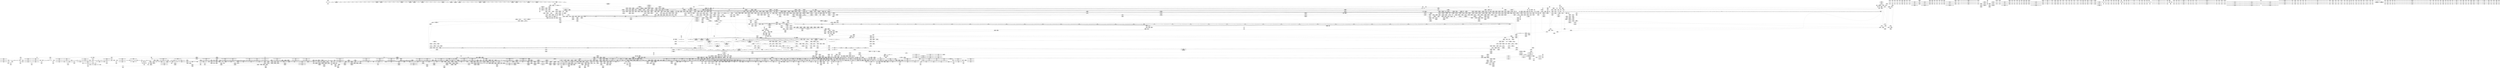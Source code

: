 digraph {
	CE0x4acf8c0 [shape=record,shape=Mrecord,label="{CE0x4acf8c0|_call_void_mcount()_#3|*SummSink*}"]
	CE0x5d8cb20 [shape=record,shape=Mrecord,label="{CE0x5d8cb20|tomoyo_get_mode:tmp12|security/tomoyo/util.c,982|*SummSource*}"]
	CE0x75a1cb0 [shape=record,shape=Mrecord,label="{CE0x75a1cb0|128:_i8*,_1208:_%struct.file*,_:_CMRE_44,45_}"]
	CE0x3eb2300 [shape=record,shape=Mrecord,label="{CE0x3eb2300|tomoyo_get_mode:tmp7|security/tomoyo/util.c,979|*SummSink*}"]
	CE0x7417fe0 [shape=record,shape=Mrecord,label="{CE0x7417fe0|tomoyo_get_mode:profile|Function::tomoyo_get_mode&Arg::profile::}"]
	CE0x5c50ea0 [shape=record,shape=Mrecord,label="{CE0x5c50ea0|tomoyo_init_request_info:if.then}"]
	CE0x72c9840 [shape=record,shape=Mrecord,label="{CE0x72c9840|tomoyo_inet_entry:tmp6|security/tomoyo/network.c,473|*SummSink*}"]
	CE0x75a1df0 [shape=record,shape=Mrecord,label="{CE0x75a1df0|128:_i8*,_1208:_%struct.file*,_:_CMRE_45,46_}"]
	CE0x3ef2ad0 [shape=record,shape=Mrecord,label="{CE0x3ef2ad0|tomoyo_get_mode:arrayidx4|security/tomoyo/util.c,983|*SummSource*}"]
	CE0x74d57e0 [shape=record,shape=Mrecord,label="{CE0x74d57e0|tomoyo_inet_entry:tmp15|security/tomoyo/network.c,475|*SummSource*}"]
	CE0x4b899d0 [shape=record,shape=Mrecord,label="{CE0x4b899d0|tomoyo_check_inet_address:tmp7|security/tomoyo/network.c,510}"]
	CE0x4b7e000 [shape=record,shape=Mrecord,label="{CE0x4b7e000|rcu_lock_release21:entry}"]
	CE0x5900ea0 [shape=record,shape=Mrecord,label="{CE0x5900ea0|tomoyo_audit_inet_log:arraydecay6|security/tomoyo/network.c,390}"]
	CE0x5c08710 [shape=record,shape=Mrecord,label="{CE0x5c08710|tomoyo_check_inet_address:tmp30|security/tomoyo/network.c,527}"]
	CE0x5e01c10 [shape=record,shape=Mrecord,label="{CE0x5e01c10|_call_void_mcount()_#3}"]
	CE0x4c22d30 [shape=record,shape=Mrecord,label="{CE0x4c22d30|tomoyo_audit_inet_log:entry}"]
	CE0x4d6d6a0 [shape=record,shape=Mrecord,label="{CE0x4d6d6a0|__fswab16:and|include/uapi/linux/swab.h,53|*SummSource*}"]
	CE0x3ed2a30 [shape=record,shape=Mrecord,label="{CE0x3ed2a30|_call_void_mcount()_#3|*SummSource*}"]
	CE0x5cfd200 [shape=record,shape=Mrecord,label="{CE0x5cfd200|tomoyo_get_mode:tmp22|security/tomoyo/util.c,986}"]
	CE0x59cd500 [shape=record,shape=Mrecord,label="{CE0x59cd500|get_current:tmp4|./arch/x86/include/asm/current.h,14}"]
	CE0x5d0f420 [shape=record,shape=Mrecord,label="{CE0x5d0f420|GLOBAL:tomoyo_inet_entry|*Constant*}"]
	CE0x3ee2230 [shape=record,shape=Mrecord,label="{CE0x3ee2230|tomoyo_audit_inet_log:is_ipv6|security/tomoyo/network.c,384}"]
	CE0x5925850 [shape=record,shape=Mrecord,label="{CE0x5925850|tomoyo_check_inet_address:tmp4|security/tomoyo/network.c,509|*SummSource*}"]
	CE0x4adf270 [shape=record,shape=Mrecord,label="{CE0x4adf270|GLOBAL:get_current|*Constant*|*SummSource*}"]
	CE0x3eb9b80 [shape=record,shape=Mrecord,label="{CE0x3eb9b80|tomoyo_print_ipv6:tobool|security/tomoyo/network.c,111|*SummSource*}"]
	CE0x3fccd10 [shape=record,shape=Mrecord,label="{CE0x3fccd10|tomoyo_audit_inet_log:tmp6|security/tomoyo/network.c,384|*SummSource*}"]
	CE0x5999c00 [shape=record,shape=Mrecord,label="{CE0x5999c00|tomoyo_check_inet_address:tmp6|security/tomoyo/network.c,509}"]
	CE0x5955610 [shape=record,shape=Mrecord,label="{CE0x5955610|i64*_getelementptr_inbounds_(_11_x_i64_,_11_x_i64_*___llvm_gcov_ctr5229,_i64_0,_i64_0)|*Constant*|*SummSink*}"]
	CE0x4ae5290 [shape=record,shape=Mrecord,label="{CE0x4ae5290|0:_i8,_array:_GCR_tomoyo_inet2mac_internal_constant_6_x_4_x_i8_4_x_i8_zeroinitializer,_4_x_i8_c_17_18_19_00_,_4_x_i8_c_1A_00_00_1B_,_4_x_i8_c_1C_00_00_1D_,_4_x_i8_zeroinitializer,_4_x_i8_zeroinitializer_,_align_16:_elem_2::|security/tomoyo/network.c,471}"]
	CE0x734e790 [shape=record,shape=Mrecord,label="{CE0x734e790|tomoyo_inet_entry:tmp9|security/tomoyo/network.c,473|*SummSource*}"]
	CE0x68a3ab0 [shape=record,shape=Mrecord,label="{CE0x68a3ab0|rcu_lock_release21:tmp2|*SummSink*}"]
	CE0x5dc5ed0 [shape=record,shape=Mrecord,label="{CE0x5dc5ed0|i64*_getelementptr_inbounds_(_19_x_i64_,_19_x_i64_*___llvm_gcov_ctr4846,_i64_0,_i64_17)|*Constant*|*SummSink*}"]
	"CONST[source:0(mediator),value:0(static)][purpose:{operation}][SnkIdx:5]"
	CE0x7543b60 [shape=record,shape=Mrecord,label="{CE0x7543b60|tomoyo_check_inet_address:sa_family|security/tomoyo/network.c,507}"]
	CE0x4b34b10 [shape=record,shape=Mrecord,label="{CE0x4b34b10|tomoyo_inet_entry:param17|security/tomoyo/network.c,479}"]
	CE0x59b6a30 [shape=record,shape=Mrecord,label="{CE0x59b6a30|tomoyo_audit_net_log:tmp4|security/tomoyo/network.c,367}"]
	CE0x4ba86e0 [shape=record,shape=Mrecord,label="{CE0x4ba86e0|i64*_getelementptr_inbounds_(_2_x_i64_,_2_x_i64_*___llvm_gcov_ctr4632,_i64_0,_i64_0)|*Constant*|*SummSink*}"]
	CE0x4bb8f70 [shape=record,shape=Mrecord,label="{CE0x4bb8f70|tomoyo_check_inet_address:tmp18|security/tomoyo/network.c,517|*SummSink*}"]
	CE0x5dd5d00 [shape=record,shape=Mrecord,label="{CE0x5dd5d00|tomoyo_check_inet_address:retval.0|*SummSink*}"]
	CE0x5d6b610 [shape=record,shape=Mrecord,label="{CE0x5d6b610|i32_3|*Constant*}"]
	CE0x5955d00 [shape=record,shape=Mrecord,label="{CE0x5955d00|tomoyo_inet_entry:do.cond|*SummSink*}"]
	CE0x49e3c60 [shape=record,shape=Mrecord,label="{CE0x49e3c60|tomoyo_inet_entry:operation|security/tomoyo/network.c,471}"]
	CE0x5cfcb90 [shape=record,shape=Mrecord,label="{CE0x5cfcb90|tomoyo_get_mode:tmp20|security/tomoyo/util.c,985|*SummSource*}"]
	CE0x5d0fed0 [shape=record,shape=Mrecord,label="{CE0x5d0fed0|tomoyo_inet_entry:address|Function::tomoyo_inet_entry&Arg::address::|*SummSink*}"]
	CE0x3d54450 [shape=record,shape=Mrecord,label="{CE0x3d54450|tomoyo_audit_inet_log:buf|security/tomoyo/network.c, 380}"]
	CE0x4e24f60 [shape=record,shape=Mrecord,label="{CE0x4e24f60|tomoyo_audit_inet_log:tmp20|security/tomoyo/network.c,394}"]
	CE0x5a753a0 [shape=record,shape=Mrecord,label="{CE0x5a753a0|tomoyo_check_inet_address:tmp6|security/tomoyo/network.c,509|*SummSink*}"]
	CE0x7266160 [shape=record,shape=Mrecord,label="{CE0x7266160|tomoyo_init_request_info:entry}"]
	CE0x4a5c090 [shape=record,shape=Mrecord,label="{CE0x4a5c090|tomoyo_inet_entry:tmp11|security/tomoyo/network.c,473}"]
	CE0x3d24830 [shape=record,shape=Mrecord,label="{CE0x3d24830|_ret_i32_%call,_!dbg_!38907|include/linux/srcu.h,223|*SummSource*}"]
	CE0x73a2820 [shape=record,shape=Mrecord,label="{CE0x73a2820|_ret_void,_!dbg_!38908|include/linux/rcupdate.h,419}"]
	CE0x5d0f850 [shape=record,shape=Mrecord,label="{CE0x5d0f850|GLOBAL:tomoyo_inet_entry|*Constant*|*SummSource*}"]
	CE0x4c394e0 [shape=record,shape=Mrecord,label="{CE0x4c394e0|tomoyo_inet_entry:tmp23|security/tomoyo/network.c,484|*SummSource*}"]
	CE0x59f77a0 [shape=record,shape=Mrecord,label="{CE0x59f77a0|0:_i8,_array:_GCRE_tomoyo_index2category_constant_39_x_i8_c_00_00_00_00_00_00_00_00_00_00_00_00_00_00_00_00_00_00_00_00_00_00_00_01_01_01_01_01_01_01_01_01_01_01_01_01_01_01_02_,_align_16:_elem_29::|security/tomoyo/util.c,983}"]
	CE0x3d6a640 [shape=record,shape=Mrecord,label="{CE0x3d6a640|_ret_void,_!dbg_!38907|include/linux/srcu.h,238|*SummSink*}"]
	CE0x58cf6b0 [shape=record,shape=Mrecord,label="{CE0x58cf6b0|tomoyo_print_ipv6:tmp2}"]
	CE0x4adfa50 [shape=record,shape=Mrecord,label="{CE0x4adfa50|_ret_%struct.task_struct*_%tmp4,_!dbg_!38905|./arch/x86/include/asm/current.h,14|*SummSink*}"]
	CE0x5917b10 [shape=record,shape=Mrecord,label="{CE0x5917b10|tomoyo_read_unlock19:idx|Function::tomoyo_read_unlock19&Arg::idx::|*SummSource*}"]
	CE0x5c39c50 [shape=record,shape=Mrecord,label="{CE0x5c39c50|i64*_getelementptr_inbounds_(_19_x_i64_,_19_x_i64_*___llvm_gcov_ctr4846,_i64_0,_i64_15)|*Constant*}"]
	CE0x3e53d30 [shape=record,shape=Mrecord,label="{CE0x3e53d30|GLOBAL:__srcu_read_lock|*Constant*|*SummSource*}"]
	CE0x4a666e0 [shape=record,shape=Mrecord,label="{CE0x4a666e0|_call_void_mcount()_#3|*SummSource*}"]
	CE0x4e25490 [shape=record,shape=Mrecord,label="{CE0x4e25490|i64_0|*Constant*}"]
	CE0x4c8d7b0 [shape=record,shape=Mrecord,label="{CE0x4c8d7b0|__llvm_gcov_indirect_counter_increment10:pred|*SummSource*}"]
	CE0x5da39f0 [shape=record,shape=Mrecord,label="{CE0x5da39f0|tomoyo_domain:tmp13|security/tomoyo/common.h,1205}"]
	CE0x3d492f0 [shape=record,shape=Mrecord,label="{CE0x3d492f0|i64*_getelementptr_inbounds_(_6_x_i64_,_6_x_i64_*___llvm_gcov_ctr5427,_i64_0,_i64_3)|*Constant*|*SummSink*}"]
	CE0x72ca200 [shape=record,shape=Mrecord,label="{CE0x72ca200|24:_i32*,_32:_i16,_34:_i8,_35:_i8,_36:_i8,_72:_i8,_:_SCMRE_24,25_}"]
	CE0x5d83e00 [shape=record,shape=Mrecord,label="{CE0x5d83e00|tomoyo_domain:tmp6|security/tomoyo/common.h,1205|*SummSource*}"]
	CE0x3eaa230 [shape=record,shape=Mrecord,label="{CE0x3eaa230|srcu_read_unlock20:entry}"]
	CE0x5cfe540 [shape=record,shape=Mrecord,label="{CE0x5cfe540|tomoyo_check_inet_address:tmp36|security/tomoyo/network.c,529|*SummSink*}"]
	CE0x756bd10 [shape=record,shape=Mrecord,label="{CE0x756bd10|i32_9|*Constant*}"]
	CE0x3da1d20 [shape=record,shape=Mrecord,label="{CE0x3da1d20|GLOBAL:__llvm_gcov_ctr31133|Global_var:__llvm_gcov_ctr31133}"]
	CE0x4c33100 [shape=record,shape=Mrecord,label="{CE0x4c33100|i64*_getelementptr_inbounds_(_6_x_i64_,_6_x_i64_*___llvm_gcov_ctr5427,_i64_0,_i64_4)|*Constant*|*SummSource*}"]
	CE0x5b8d710 [shape=record,shape=Mrecord,label="{CE0x5b8d710|i64_4|*Constant*}"]
	CE0x7275970 [shape=record,shape=Mrecord,label="{CE0x7275970|tomoyo_inet_entry:do.body}"]
	CE0x3dd51a0 [shape=record,shape=Mrecord,label="{CE0x3dd51a0|tomoyo_get_mode:tmp12|security/tomoyo/util.c,982}"]
	CE0x735f760 [shape=record,shape=Mrecord,label="{CE0x735f760|tomoyo_print_ipv6:bb|*SummSink*}"]
	CE0x4d0e670 [shape=record,shape=Mrecord,label="{CE0x4d0e670|rcu_lock_acquire18:tmp7|*SummSource*}"]
	CE0x5a66bd0 [shape=record,shape=Mrecord,label="{CE0x5a66bd0|tomoyo_check_inet_address:port3|security/tomoyo/network.c,514}"]
	CE0x4c23190 [shape=record,shape=Mrecord,label="{CE0x4c23190|tomoyo_audit_inet_log:r|Function::tomoyo_audit_inet_log&Arg::r::}"]
	CE0x5900850 [shape=record,shape=Mrecord,label="{CE0x5900850|tomoyo_audit_inet_log:call|security/tomoyo/network.c,389|*SummSink*}"]
	CE0x4acda00 [shape=record,shape=Mrecord,label="{CE0x4acda00|GLOBAL:srcu_read_lock17|*Constant*|*SummSource*}"]
	CE0x4d50930 [shape=record,shape=Mrecord,label="{CE0x4d50930|tomoyo_print_ipv4:tmp2|*SummSource*}"]
	CE0x4a8b710 [shape=record,shape=Mrecord,label="{CE0x4a8b710|tomoyo_audit_inet_log:inet_network9|security/tomoyo/network.c,391}"]
	CE0x3e53960 [shape=record,shape=Mrecord,label="{CE0x3e53960|srcu_read_lock17:call|include/linux/srcu.h,220|*SummSink*}"]
	CE0x5e89120 [shape=record,shape=Mrecord,label="{CE0x5e89120|tomoyo_domain:tmp8|security/tomoyo/common.h,1205}"]
	CE0x74292a0 [shape=record,shape=Mrecord,label="{CE0x74292a0|GLOBAL:__llvm_gcov_ctr4846|Global_var:__llvm_gcov_ctr4846|*SummSink*}"]
	CE0x3f62ec0 [shape=record,shape=Mrecord,label="{CE0x3f62ec0|tomoyo_inet_entry:is_ipv614|security/tomoyo/network.c,478|*SummSource*}"]
	CE0x58dfd20 [shape=record,shape=Mrecord,label="{CE0x58dfd20|i64*_getelementptr_inbounds_(_2_x_i64_,_2_x_i64_*___llvm_gcov_ctr4434,_i64_0,_i64_1)|*Constant*|*SummSink*}"]
	CE0x5e223c0 [shape=record,shape=Mrecord,label="{CE0x5e223c0|i64_1|*Constant*}"]
	CE0x5a6fb90 [shape=record,shape=Mrecord,label="{CE0x5a6fb90|tomoyo_check_inet_address:tmp29|*LoadInst*|security/tomoyo/network.c,527}"]
	CE0x405b8b0 [shape=record,shape=Mrecord,label="{CE0x405b8b0|tomoyo_audit_inet_log:tmp3|security/tomoyo/network.c,382|*SummSource*}"]
	CE0x5a70230 [shape=record,shape=Mrecord,label="{CE0x5a70230|i64*_getelementptr_inbounds_(_2_x_i64_,_2_x_i64_*___llvm_gcov_ctr3939,_i64_0,_i64_0)|*Constant*|*SummSource*}"]
	CE0x5902fe0 [shape=record,shape=Mrecord,label="{CE0x5902fe0|i64*_null|*Constant*|*SummSink*}"]
	CE0x3df4fa0 [shape=record,shape=Mrecord,label="{CE0x3df4fa0|0:_i8,_array:_GCRE_tomoyo_index2category_constant_39_x_i8_c_00_00_00_00_00_00_00_00_00_00_00_00_00_00_00_00_00_00_00_00_00_00_00_01_01_01_01_01_01_01_01_01_01_01_01_01_01_01_02_,_align_16:_elem_23::|security/tomoyo/util.c,983}"]
	CE0x4d3c4a0 [shape=record,shape=Mrecord,label="{CE0x4d3c4a0|_call_void_tomoyo_print_ipv4(i8*_%arraydecay4,_i32_128,_i32*_%tmp3,_i32*_%tmp3)_#9,_!dbg_!38920|security/tomoyo/network.c,388|*SummSink*}"]
	CE0x72983c0 [shape=record,shape=Mrecord,label="{CE0x72983c0|GLOBAL:__llvm_gcov_ctr32134|Global_var:__llvm_gcov_ctr32134|*SummSink*}"]
	CE0x405bf00 [shape=record,shape=Mrecord,label="{CE0x405bf00|tomoyo_check_inet_address:if.end20|*SummSink*}"]
	CE0x3f34d90 [shape=record,shape=Mrecord,label="{CE0x3f34d90|0:_i8,_array:_GCRE_tomoyo_index2category_constant_39_x_i8_c_00_00_00_00_00_00_00_00_00_00_00_00_00_00_00_00_00_00_00_00_00_00_00_01_01_01_01_01_01_01_01_01_01_01_01_01_01_01_02_,_align_16:_elem_12::|security/tomoyo/util.c,983}"]
	CE0x595cc60 [shape=record,shape=Mrecord,label="{CE0x595cc60|24:_i32*,_32:_i16,_34:_i8,_35:_i8,_36:_i8,_72:_i8,_:_SCMRE_43,44_}"]
	CE0x5955c30 [shape=record,shape=Mrecord,label="{CE0x5955c30|srcu_read_lock17:tmp3}"]
	CE0x5dd6180 [shape=record,shape=Mrecord,label="{CE0x5dd6180|i64*_getelementptr_inbounds_(_19_x_i64_,_19_x_i64_*___llvm_gcov_ctr4846,_i64_0,_i64_18)|*Constant*}"]
	CE0x5cc3c10 [shape=record,shape=Mrecord,label="{CE0x5cc3c10|_call_void_lock_acquire(%struct.lockdep_map*_%map,_i32_0,_i32_0,_i32_2,_i32_0,_%struct.lockdep_map*_null,_i64_ptrtoint_(i8*_blockaddress(_rcu_lock_acquire18,_%__here)_to_i64))_#9,_!dbg_!38907|include/linux/rcupdate.h,418|*SummSink*}"]
	CE0x59bcfe0 [shape=record,shape=Mrecord,label="{CE0x59bcfe0|tomoyo_audit_net_log:idxprom1|security/tomoyo/network.c,368|*SummSource*}"]
	CE0x3da2050 [shape=record,shape=Mrecord,label="{CE0x3da2050|i1_true|*Constant*|*SummSink*}"]
	CE0x4a99470 [shape=record,shape=Mrecord,label="{CE0x4a99470|tomoyo_domain:tmp21|security/tomoyo/common.h,1205|*SummSink*}"]
	CE0x59cd7b0 [shape=record,shape=Mrecord,label="{CE0x59cd7b0|rcu_lock_acquire18:indirectgoto}"]
	CE0x5da3600 [shape=record,shape=Mrecord,label="{CE0x5da3600|tomoyo_print_ipv4:conv|security/tomoyo/network.c,92|*SummSink*}"]
	CE0x4bb1cd0 [shape=record,shape=Mrecord,label="{CE0x4bb1cd0|tomoyo_print_ipv4:max_ip|Function::tomoyo_print_ipv4&Arg::max_ip::|*SummSink*}"]
	CE0x5dd18d0 [shape=record,shape=Mrecord,label="{CE0x5dd18d0|tomoyo_check_inet_address:if.then8|*SummSink*}"]
	CE0x5b63510 [shape=record,shape=Mrecord,label="{CE0x5b63510|tomoyo_print_ipv6:tmp3}"]
	CE0x3ee2820 [shape=record,shape=Mrecord,label="{CE0x3ee2820|tomoyo_audit_inet_log:if.else|*SummSource*}"]
	CE0x59e0230 [shape=record,shape=Mrecord,label="{CE0x59e0230|GLOBAL:tomoyo_proto_keyword|Global_var:tomoyo_proto_keyword|*SummSource*}"]
	CE0x4ce0ce0 [shape=record,shape=Mrecord,label="{CE0x4ce0ce0|srcu_read_lock17:tmp|*SummSink*}"]
	CE0x5a86d30 [shape=record,shape=Mrecord,label="{CE0x5a86d30|i64_5|*Constant*}"]
	CE0x58846b0 [shape=record,shape=Mrecord,label="{CE0x58846b0|__llvm_gcov_indirect_counter_increment10:tmp1|*SummSink*}"]
	CE0x4b5dda0 [shape=record,shape=Mrecord,label="{CE0x4b5dda0|tomoyo_inet_entry:conv22|security/tomoyo/network.c,480|*SummSink*}"]
	CE0x4a98890 [shape=record,shape=Mrecord,label="{CE0x4a98890|i32_78|*Constant*}"]
	CE0x5ab9690 [shape=record,shape=Mrecord,label="{CE0x5ab9690|tomoyo_check_inet_address:sin_addr|security/tomoyo/network.c,521|*SummSource*}"]
	CE0x5cb2a30 [shape=record,shape=Mrecord,label="{CE0x5cb2a30|tomoyo_get_mode:tmp9|security/tomoyo/util.c,981|*SummSink*}"]
	CE0x5a006a0 [shape=record,shape=Mrecord,label="{CE0x5a006a0|tomoyo_audit_inet_log:conv10|security/tomoyo/network.c,391|*SummSink*}"]
	CE0x7381a40 [shape=record,shape=Mrecord,label="{CE0x7381a40|i64*_getelementptr_inbounds_(_11_x_i64_,_11_x_i64_*___llvm_gcov_ctr54147,_i64_0,_i64_1)|*Constant*|*SummSource*}"]
	CE0x4b5e270 [shape=record,shape=Mrecord,label="{CE0x4b5e270|tomoyo_inet_entry:conv23|security/tomoyo/network.c,480|*SummSink*}"]
	CE0x5ccfc80 [shape=record,shape=Mrecord,label="{CE0x5ccfc80|tomoyo_get_mode:arrayidx8|security/tomoyo/util.c,983}"]
	CE0x3d73c60 [shape=record,shape=Mrecord,label="{CE0x3d73c60|tomoyo_audit_inet_log:tmp|*SummSink*}"]
	CE0x5acd730 [shape=record,shape=Mrecord,label="{CE0x5acd730|tomoyo_check_inet_address:tmp27|security/tomoyo/network.c,525|*SummSink*}"]
	CE0x5d4be80 [shape=record,shape=Mrecord,label="{CE0x5d4be80|tomoyo_get_mode:tmp25|security/tomoyo/util.c,987|*SummSource*}"]
	CE0x3eb2400 [shape=record,shape=Mrecord,label="{CE0x3eb2400|tomoyo_get_mode:tmp8|security/tomoyo/util.c,979}"]
	CE0x5893180 [shape=record,shape=Mrecord,label="{CE0x5893180|_ret_void,_!dbg_!38908|include/linux/rcupdate.h,424|*SummSink*}"]
	CE0x5c07f20 [shape=record,shape=Mrecord,label="{CE0x5c07f20|i64_13|*Constant*|*SummSink*}"]
	CE0x5d160f0 [shape=record,shape=Mrecord,label="{CE0x5d160f0|_ret_i32_%error.0,_!dbg_!38961|security/tomoyo/network.c,488|*SummSink*}"]
	CE0x595c920 [shape=record,shape=Mrecord,label="{CE0x595c920|24:_i32*,_32:_i16,_34:_i8,_35:_i8,_36:_i8,_72:_i8,_:_SCMRE_41,42_}"]
	CE0x5db7480 [shape=record,shape=Mrecord,label="{CE0x5db7480|tomoyo_get_mode:tmp4|security/tomoyo/util.c,978}"]
	CE0x3ecbe50 [shape=record,shape=Mrecord,label="{CE0x3ecbe50|tomoyo_get_mode:tmp14|security/tomoyo/util.c,983|*SummSink*}"]
	CE0x73ff380 [shape=record,shape=Mrecord,label="{CE0x73ff380|VOIDTB_TE_array:_GCR_.str6_private_unnamed_addr_constant_11_x_i8_c_%pI4%c%pI4_00_,_align_1:_elem_0:default:}"]
	CE0x3efba70 [shape=record,shape=Mrecord,label="{CE0x3efba70|i32_6|*Constant*|*SummSink*}"]
	CE0x3db2270 [shape=record,shape=Mrecord,label="{CE0x3db2270|tomoyo_print_ipv6:lnot|security/tomoyo/network.c,111}"]
	CE0x4b6e090 [shape=record,shape=Mrecord,label="{CE0x4b6e090|tomoyo_audit_net_log:tmp3}"]
	CE0x4e0f560 [shape=record,shape=Mrecord,label="{CE0x4e0f560|tomoyo_inet_entry:do.end|*SummSink*}"]
	CE0x59240f0 [shape=record,shape=Mrecord,label="{CE0x59240f0|tomoyo_audit_inet_log:add.ptr|security/tomoyo/network.c,390|*SummSource*}"]
	CE0x4ba4250 [shape=record,shape=Mrecord,label="{CE0x4ba4250|tomoyo_inet_entry:tmp22|security/tomoyo/network.c,482|*SummSource*}"]
	CE0x59a6140 [shape=record,shape=Mrecord,label="{CE0x59a6140|tomoyo_audit_inet_log:port|security/tomoyo/network.c,391|*SummSink*}"]
	CE0x5c8fe00 [shape=record,shape=Mrecord,label="{CE0x5c8fe00|tomoyo_domain:if.end}"]
	CE0x5c19270 [shape=record,shape=Mrecord,label="{CE0x5c19270|tomoyo_get_mode:mode.0|*SummSource*}"]
	CE0x3f67440 [shape=record,shape=Mrecord,label="{CE0x3f67440|24:_i32*,_32:_i16,_34:_i8,_35:_i8,_36:_i8,_72:_i8,_:_SCMRE_60,61_}"]
	CE0x73d8e50 [shape=record,shape=Mrecord,label="{CE0x73d8e50|tomoyo_check_inet_address:if.end}"]
	CE0x3e16b60 [shape=record,shape=Mrecord,label="{CE0x3e16b60|128:_i8*,_1208:_%struct.file*,_:_CMRE_33,34_}"]
	CE0x73b0e50 [shape=record,shape=Mrecord,label="{CE0x73b0e50|tomoyo_init_request_info:ns|security/tomoyo/util.c,1010|*SummSource*}"]
	CE0x3da1970 [shape=record,shape=Mrecord,label="{CE0x3da1970|tomoyo_domain:tmp10|security/tomoyo/common.h,1205|*SummSource*}"]
	CE0x5dc6790 [shape=record,shape=Mrecord,label="{CE0x5dc6790|tomoyo_check_inet_address:tmp39|security/tomoyo/network.c,531|*SummSink*}"]
	CE0x3e356e0 [shape=record,shape=Mrecord,label="{CE0x3e356e0|i64_8|*Constant*}"]
	CE0x3f2f690 [shape=record,shape=Mrecord,label="{CE0x3f2f690|tomoyo_print_ipv4:tmp}"]
	CE0x7365b00 [shape=record,shape=Mrecord,label="{CE0x7365b00|srcu_read_unlock20:tmp2|*SummSource*}"]
	CE0x756b2a0 [shape=record,shape=Mrecord,label="{CE0x756b2a0|_ret_i32_%retval.0,_!dbg_!38935|security/tomoyo/util.c,988}"]
	CE0x4032bd0 [shape=record,shape=Mrecord,label="{CE0x4032bd0|tomoyo_inet_entry:protocol6|security/tomoyo/network.c,476|*SummSource*}"]
	CE0x739c240 [shape=record,shape=Mrecord,label="{CE0x739c240|tomoyo_init_request_info:conv|security/tomoyo/util.c,1010|*SummSink*}"]
	CE0x5cc4150 [shape=record,shape=Mrecord,label="{CE0x5cc4150|i32_1205|*Constant*|*SummSource*}"]
	CE0x4d0e250 [shape=record,shape=Mrecord,label="{CE0x4d0e250|rcu_lock_acquire18:tmp6|*SummSink*}"]
	CE0x4ba23f0 [shape=record,shape=Mrecord,label="{CE0x4ba23f0|0:_i8,_array:_GCRE_tomoyo_index2category_constant_39_x_i8_c_00_00_00_00_00_00_00_00_00_00_00_00_00_00_00_00_00_00_00_00_00_00_00_01_01_01_01_01_01_01_01_01_01_01_01_01_01_01_02_,_align_16:_elem_1::|security/tomoyo/util.c,983}"]
	CE0x3d55b00 [shape=record,shape=Mrecord,label="{CE0x3d55b00|rcu_lock_release21:tmp4|include/linux/rcupdate.h,423|*SummSink*}"]
	CE0x4a11e10 [shape=record,shape=Mrecord,label="{CE0x4a11e10|__fswab16:shr|include/uapi/linux/swab.h,53|*SummSource*}"]
	CE0x4a98c20 [shape=record,shape=Mrecord,label="{CE0x4a98c20|tomoyo_domain:cred|security/tomoyo/common.h,1205|*SummSource*}"]
	CE0x4c28370 [shape=record,shape=Mrecord,label="{CE0x4c28370|tomoyo_audit_inet_log:tmp14|security/tomoyo/network.c,388|*SummSink*}"]
	CE0x3f9f3b0 [shape=record,shape=Mrecord,label="{CE0x3f9f3b0|tomoyo_print_ipv4:tmp1}"]
	CE0x405bdd0 [shape=record,shape=Mrecord,label="{CE0x405bdd0|tomoyo_inet_entry:tmp5|security/tomoyo/network.c,471}"]
	CE0x72e1060 [shape=record,shape=Mrecord,label="{CE0x72e1060|24:_i32*,_32:_i16,_34:_i8,_35:_i8,_36:_i8,_72:_i8,_:_SCMRE_39,40_}"]
	CE0x4c338b0 [shape=record,shape=Mrecord,label="{CE0x4c338b0|tomoyo_audit_inet_log:if.end}"]
	CE0x3d56020 [shape=record,shape=Mrecord,label="{CE0x3d56020|rcu_lock_release21:tmp5|include/linux/rcupdate.h,423|*SummSink*}"]
	CE0x5a078e0 [shape=record,shape=Mrecord,label="{CE0x5a078e0|tomoyo_inet_entry:cmp|security/tomoyo/network.c,474|*SummSink*}"]
	CE0x7389820 [shape=record,shape=Mrecord,label="{CE0x7389820|GLOBAL:lock_acquire|*Constant*|*SummSink*}"]
	CE0x5be2150 [shape=record,shape=Mrecord,label="{CE0x5be2150|i8*_getelementptr_inbounds_(_5_x_i8_,_5_x_i8_*_.str11,_i32_0,_i32_0)|*Constant*}"]
	CE0x5a9af70 [shape=record,shape=Mrecord,label="{CE0x5a9af70|tomoyo_check_inet_address:tmp21|security/tomoyo/network.c,519}"]
	CE0x595c370 [shape=record,shape=Mrecord,label="{CE0x595c370|COLLAPSED:_GCMRE___llvm_gcov_ctr5229_internal_global_11_x_i64_zeroinitializer:_elem_0:default:}"]
	CE0x4c5cc30 [shape=record,shape=Mrecord,label="{CE0x4c5cc30|tomoyo_inet_entry:tmp27|security/tomoyo/network.c,485|*SummSource*}"]
	CE0x3d85b90 [shape=record,shape=Mrecord,label="{CE0x3d85b90|128:_i8*,_1208:_%struct.file*,_:_CMRE_96,104_|*MultipleSource*|security/tomoyo/common.h,1205|security/tomoyo/common.h,1205}"]
	CE0x3d32fc0 [shape=record,shape=Mrecord,label="{CE0x3d32fc0|i64_9|*Constant*|*SummSource*}"]
	CE0x4af2fe0 [shape=record,shape=Mrecord,label="{CE0x4af2fe0|tomoyo_inet_entry:is_ipv614|security/tomoyo/network.c,478|*SummSink*}"]
	CE0x4bb1820 [shape=record,shape=Mrecord,label="{CE0x4bb1820|tomoyo_print_ipv4:min_ip|Function::tomoyo_print_ipv4&Arg::min_ip::|*SummSource*}"]
	CE0x5dc60a0 [shape=record,shape=Mrecord,label="{CE0x5dc60a0|tomoyo_check_inet_address:tmp39|security/tomoyo/network.c,531}"]
	CE0x3f62480 [shape=record,shape=Mrecord,label="{CE0x3f62480|tomoyo_inet_entry:tobool11|security/tomoyo/network.c,478}"]
	CE0x4b91080 [shape=record,shape=Mrecord,label="{CE0x4b91080|i64*_getelementptr_inbounds_(_4_x_i64_,_4_x_i64_*___llvm_gcov_ctr4137,_i64_0,_i64_1)|*Constant*|*SummSource*}"]
	CE0x5b8da20 [shape=record,shape=Mrecord,label="{CE0x5b8da20|tomoyo_domain:tmp9|security/tomoyo/common.h,1205}"]
	CE0x4a5c100 [shape=record,shape=Mrecord,label="{CE0x4a5c100|tomoyo_inet_entry:tmp11|security/tomoyo/network.c,473|*SummSource*}"]
	CE0x4b84900 [shape=record,shape=Mrecord,label="{CE0x4b84900|__llvm_gcov_indirect_counter_increment10:counters|Function::__llvm_gcov_indirect_counter_increment10&Arg::counters::}"]
	CE0x4c803e0 [shape=record,shape=Mrecord,label="{CE0x4c803e0|tomoyo_inet_entry:tmp29|security/tomoyo/network.c,486|*SummSink*}"]
	CE0x7274f20 [shape=record,shape=Mrecord,label="{CE0x7274f20|GLOBAL:tomoyo_domain|*Constant*|*SummSink*}"]
	CE0x5e21bb0 [shape=record,shape=Mrecord,label="{CE0x5e21bb0|GLOBAL:lockdep_rcu_suspicious|*Constant*|*SummSource*}"]
	CE0x74d56c0 [shape=record,shape=Mrecord,label="{CE0x74d56c0|tomoyo_init_request_info:tmp7|security/tomoyo/util.c,1005|*SummSink*}"]
	CE0x3df49d0 [shape=record,shape=Mrecord,label="{CE0x3df49d0|0:_i8,_array:_GCRE_tomoyo_index2category_constant_39_x_i8_c_00_00_00_00_00_00_00_00_00_00_00_00_00_00_00_00_00_00_00_00_00_00_00_01_01_01_01_01_01_01_01_01_01_01_01_01_01_01_02_,_align_16:_elem_15::|security/tomoyo/util.c,983}"]
	CE0x5e4a550 [shape=record,shape=Mrecord,label="{CE0x5e4a550|tomoyo_audit_net_log:tmp1|*SummSink*}"]
	CE0x3f66f60 [shape=record,shape=Mrecord,label="{CE0x3f66f60|24:_i32*,_32:_i16,_34:_i8,_35:_i8,_36:_i8,_72:_i8,_:_SCMRE_57,58_}"]
	CE0x74260e0 [shape=record,shape=Mrecord,label="{CE0x74260e0|i32_5|*Constant*|*SummSource*}"]
	CE0x4c39e10 [shape=record,shape=Mrecord,label="{CE0x4c39e10|tomoyo_inet_entry:tmp25|security/tomoyo/network.c,484|*SummSink*}"]
	CE0x3f0aaf0 [shape=record,shape=Mrecord,label="{CE0x3f0aaf0|tomoyo_domain:tmp11|security/tomoyo/common.h,1205|*SummSource*}"]
	CE0x4d829d0 [shape=record,shape=Mrecord,label="{CE0x4d829d0|_call_void_tomoyo_print_ipv6(i8*_%arraydecay,_i32_128,_%struct.in6_addr*_%tmp11,_%struct.in6_addr*_%tmp12)_#9,_!dbg_!38918|security/tomoyo/network.c,385}"]
	CE0x68ab820 [shape=record,shape=Mrecord,label="{CE0x68ab820|i64*_getelementptr_inbounds_(_4_x_i64_,_4_x_i64_*___llvm_gcov_ctr4137,_i64_0,_i64_1)|*Constant*}"]
	CE0x58cf160 [shape=record,shape=Mrecord,label="{CE0x58cf160|i8*_getelementptr_inbounds_(_45_x_i8_,_45_x_i8_*_.str13,_i32_0,_i32_0)|*Constant*|*SummSource*}"]
	CE0x4aad630 [shape=record,shape=Mrecord,label="{CE0x4aad630|tomoyo_get_mode:idxprom3|security/tomoyo/util.c,983|*SummSource*}"]
	CE0x7267cf0 [shape=record,shape=Mrecord,label="{CE0x7267cf0|tomoyo_inet_entry:tobool|security/tomoyo/network.c,473|*SummSource*}"]
	CE0x59d9300 [shape=record,shape=Mrecord,label="{CE0x59d9300|tomoyo_audit_inet_log:protocol|security/tomoyo/network.c,392|*SummSink*}"]
	CE0x4a693a0 [shape=record,shape=Mrecord,label="{CE0x4a693a0|i64_2|*Constant*|*SummSink*}"]
	CE0x40a0a50 [shape=record,shape=Mrecord,label="{CE0x40a0a50|tomoyo_print_ipv4:buffer_len|Function::tomoyo_print_ipv4&Arg::buffer_len::}"]
	CE0x4ae2ae0 [shape=record,shape=Mrecord,label="{CE0x4ae2ae0|_ret_void,_!dbg_!38908|include/linux/rcupdate.h,424|*SummSource*}"]
	CE0x4c80a80 [shape=record,shape=Mrecord,label="{CE0x4c80a80|tomoyo_inet_entry:tmp30|security/tomoyo/network.c,486|*SummSink*}"]
	CE0x5dc6220 [shape=record,shape=Mrecord,label="{CE0x5dc6220|tomoyo_check_inet_address:tmp39|security/tomoyo/network.c,531|*SummSource*}"]
	CE0x40a0e50 [shape=record,shape=Mrecord,label="{CE0x40a0e50|tomoyo_print_ipv4:buffer|Function::tomoyo_print_ipv4&Arg::buffer::|*SummSink*}"]
	CE0x59654b0 [shape=record,shape=Mrecord,label="{CE0x59654b0|rcu_lock_acquire18:tmp5|include/linux/rcupdate.h,418|*SummSink*}"]
	CE0x4b89b60 [shape=record,shape=Mrecord,label="{CE0x4b89b60|tomoyo_check_inet_address:addr|Function::tomoyo_check_inet_address&Arg::addr::|*SummSource*}"]
	CE0x4d3c0d0 [shape=record,shape=Mrecord,label="{CE0x4d3c0d0|_call_void_tomoyo_print_ipv4(i8*_%arraydecay4,_i32_128,_i32*_%tmp3,_i32*_%tmp3)_#9,_!dbg_!38920|security/tomoyo/network.c,388}"]
	CE0x599a420 [shape=record,shape=Mrecord,label="{CE0x599a420|GLOBAL:__llvm_gcov_ctr4846|Global_var:__llvm_gcov_ctr4846}"]
	CE0x72db3b0 [shape=record,shape=Mrecord,label="{CE0x72db3b0|tomoyo_domain:security|security/tomoyo/common.h,1205|*SummSink*}"]
	CE0x3f82940 [shape=record,shape=Mrecord,label="{CE0x3f82940|srcu_read_lock17:call|include/linux/srcu.h,220}"]
	CE0x5c188d0 [shape=record,shape=Mrecord,label="{CE0x5c188d0|tomoyo_get_mode:arrayidx8|security/tomoyo/util.c,983|*SummSink*}"]
	CE0x4af0dc0 [shape=record,shape=Mrecord,label="{CE0x4af0dc0|tomoyo_inet_entry:tobool11|security/tomoyo/network.c,478|*SummSink*}"]
	CE0x73a2450 [shape=record,shape=Mrecord,label="{CE0x73a2450|_call_void_rcu_lock_acquire18(%struct.lockdep_map*_%dep_map)_#9,_!dbg_!38906|include/linux/srcu.h,222|*SummSink*}"]
	CE0x5db7220 [shape=record,shape=Mrecord,label="{CE0x5db7220|GLOBAL:__llvm_gcov_ctr31133|Global_var:__llvm_gcov_ctr31133|*SummSource*}"]
	CE0x5ea60b0 [shape=record,shape=Mrecord,label="{CE0x5ea60b0|srcu_read_lock17:dep_map|include/linux/srcu.h,222}"]
	CE0x73eeb30 [shape=record,shape=Mrecord,label="{CE0x73eeb30|tomoyo_check_inet_address:tmp17|security/tomoyo/network.c,517}"]
	CE0x72ed1f0 [shape=record,shape=Mrecord,label="{CE0x72ed1f0|tomoyo_init_request_info:tmp2|security/tomoyo/util.c,1003}"]
	CE0x4c805e0 [shape=record,shape=Mrecord,label="{CE0x4c805e0|tomoyo_inet_entry:tmp30|security/tomoyo/network.c,486}"]
	CE0x3ef2c90 [shape=record,shape=Mrecord,label="{CE0x3ef2c90|tomoyo_get_mode:arrayidx4|security/tomoyo/util.c,983|*SummSink*}"]
	CE0x73db850 [shape=record,shape=Mrecord,label="{CE0x73db850|tomoyo_check_inet_address:entry|*SummSource*}"]
	CE0x74d1cc0 [shape=record,shape=Mrecord,label="{CE0x74d1cc0|tomoyo_check_inet_address:in6_u|security/tomoyo/network.c,513|*SummSource*}"]
	CE0x5c187c0 [shape=record,shape=Mrecord,label="{CE0x5c187c0|tomoyo_get_mode:arrayidx8|security/tomoyo/util.c,983|*SummSource*}"]
	CE0x4ae4710 [shape=record,shape=Mrecord,label="{CE0x4ae4710|tomoyo_inet_entry:idxprom1|security/tomoyo/network.c,471}"]
	CE0x4d50d40 [shape=record,shape=Mrecord,label="{CE0x4d50d40|GLOBAL:tomoyo_index2category|Global_var:tomoyo_index2category|*SummSink*}"]
	CE0x5946cc0 [shape=record,shape=Mrecord,label="{CE0x5946cc0|24:_i32*,_32:_i16,_34:_i8,_35:_i8,_36:_i8,_72:_i8,_:_SCMRE_32,33_}"]
	CE0x5c07b50 [shape=record,shape=Mrecord,label="{CE0x5c07b50|i64_13|*Constant*}"]
	CE0x7365a90 [shape=record,shape=Mrecord,label="{CE0x7365a90|srcu_read_unlock20:tmp2}"]
	CE0x5be1d50 [shape=record,shape=Mrecord,label="{CE0x5be1d50|GLOBAL:tomoyo_audit_net_log|*Constant*|*SummSink*}"]
	CE0x4041140 [shape=record,shape=Mrecord,label="{CE0x4041140|tomoyo_init_request_info:tmp5|security/tomoyo/util.c,1004}"]
	CE0x3db2620 [shape=record,shape=Mrecord,label="{CE0x3db2620|tomoyo_get_mode:tmp1}"]
	CE0x5a86e80 [shape=record,shape=Mrecord,label="{CE0x5a86e80|tomoyo_check_inet_address:tmp3|security/tomoyo/network.c,509}"]
	CE0x3db2190 [shape=record,shape=Mrecord,label="{CE0x3db2190|tomoyo_print_ipv6:tobool|security/tomoyo/network.c,111|*SummSink*}"]
	CE0x4ae1f30 [shape=record,shape=Mrecord,label="{CE0x4ae1f30|GLOBAL:rcu_lock_release21|*Constant*}"]
	CE0x3db1ef0 [shape=record,shape=Mrecord,label="{CE0x3db1ef0|tomoyo_print_ipv6:tobool|security/tomoyo/network.c,111}"]
	CE0x5d0fb20 [shape=record,shape=Mrecord,label="{CE0x5d0fb20|tomoyo_inet_entry:entry|*SummSink*}"]
	CE0x3f64750 [shape=record,shape=Mrecord,label="{CE0x3f64750|tomoyo_inet_entry:operation10|security/tomoyo/network.c,477}"]
	CE0x74f30c0 [shape=record,shape=Mrecord,label="{CE0x74f30c0|tomoyo_check_inet_address:if.then|*SummSource*}"]
	CE0x7433ea0 [shape=record,shape=Mrecord,label="{CE0x7433ea0|tomoyo_check_inet_address:if.end9|*SummSink*}"]
	CE0x756b6a0 [shape=record,shape=Mrecord,label="{CE0x756b6a0|_ret_i32_%retval.0,_!dbg_!38935|security/tomoyo/util.c,988|*SummSink*}"]
	CE0x7552560 [shape=record,shape=Mrecord,label="{CE0x7552560|tomoyo_check_inet_address:u6_addr8|security/tomoyo/network.c,513|*SummSink*}"]
	CE0x3edb7a0 [shape=record,shape=Mrecord,label="{CE0x3edb7a0|tomoyo_audit_inet_log:tmp7|security/tomoyo/network.c,384}"]
	CE0x3f82dd0 [shape=record,shape=Mrecord,label="{CE0x3f82dd0|tomoyo_print_ipv6:min_ip|Function::tomoyo_print_ipv6&Arg::min_ip::}"]
	CE0x5a007f0 [shape=record,shape=Mrecord,label="{CE0x5a007f0|tomoyo_audit_inet_log:call11|security/tomoyo/network.c,390}"]
	CE0x5b5cf40 [shape=record,shape=Mrecord,label="{CE0x5b5cf40|tomoyo_get_mode:config7|security/tomoyo/util.c,983|*SummSink*}"]
	CE0x4a26f70 [shape=record,shape=Mrecord,label="{CE0x4a26f70|i64_3|*Constant*|*SummSource*}"]
	CE0x75a21b0 [shape=record,shape=Mrecord,label="{CE0x75a21b0|128:_i8*,_1208:_%struct.file*,_:_CMRE_48,49_}"]
	CE0x4aad460 [shape=record,shape=Mrecord,label="{CE0x4aad460|GLOBAL:tomoyo_index2category|Global_var:tomoyo_index2category}"]
	CE0x4a85ca0 [shape=record,shape=Mrecord,label="{CE0x4a85ca0|i32_0|*Constant*|*SummSink*}"]
	CE0x4d58a00 [shape=record,shape=Mrecord,label="{CE0x4d58a00|tomoyo_domain:tobool|security/tomoyo/common.h,1205}"]
	CE0x5dd17d0 [shape=record,shape=Mrecord,label="{CE0x5dd17d0|0:_i8,_array:_GCR_tomoyo_inet2mac_internal_constant_6_x_4_x_i8_4_x_i8_zeroinitializer,_4_x_i8_c_17_18_19_00_,_4_x_i8_c_1A_00_00_1B_,_4_x_i8_c_1C_00_00_1D_,_4_x_i8_zeroinitializer,_4_x_i8_zeroinitializer_,_align_16:_elem_1::|security/tomoyo/network.c,471}"]
	CE0x5df7510 [shape=record,shape=Mrecord,label="{CE0x5df7510|__fswab16:tmp2|*SummSource*}"]
	CE0x5979b60 [shape=record,shape=Mrecord,label="{CE0x5979b60|tomoyo_inet_entry:if.then|*SummSource*}"]
	CE0x4c5cb50 [shape=record,shape=Mrecord,label="{CE0x4c5cb50|i64*_getelementptr_inbounds_(_11_x_i64_,_11_x_i64_*___llvm_gcov_ctr5229,_i64_0,_i64_9)|*Constant*|*SummSource*}"]
	CE0x7437680 [shape=record,shape=Mrecord,label="{CE0x7437680|__fswab16:and2|include/uapi/linux/swab.h,53}"]
	CE0x5bd7910 [shape=record,shape=Mrecord,label="{CE0x5bd7910|tomoyo_audit_inet_log:tmp19|security/tomoyo/network.c,393}"]
	CE0x5df71b0 [shape=record,shape=Mrecord,label="{CE0x5df71b0|tomoyo_read_lock16:tmp}"]
	CE0x3ee1d00 [shape=record,shape=Mrecord,label="{CE0x3ee1d00|_call_void_mcount()_#3|*SummSource*}"]
	CE0x3c6abc0 [shape=record,shape=Mrecord,label="{CE0x3c6abc0|0:_i8,_array:_GCRE_tomoyo_index2category_constant_39_x_i8_c_00_00_00_00_00_00_00_00_00_00_00_00_00_00_00_00_00_00_00_00_00_00_00_01_01_01_01_01_01_01_01_01_01_01_01_01_01_01_02_,_align_16:_elem_11::|security/tomoyo/util.c,983}"]
	CE0x5cd5bc0 [shape=record,shape=Mrecord,label="{CE0x5cd5bc0|i64_8|*Constant*}"]
	CE0x5cfcf50 [shape=record,shape=Mrecord,label="{CE0x5cfcf50|tomoyo_get_mode:tmp21|security/tomoyo/util.c,985|*SummSource*}"]
	CE0x3df9080 [shape=record,shape=Mrecord,label="{CE0x3df9080|i64*_getelementptr_inbounds_(_2_x_i64_,_2_x_i64_*___llvm_gcov_ctr5130,_i64_0,_i64_1)|*Constant*}"]
	CE0x4e4fd70 [shape=record,shape=Mrecord,label="{CE0x4e4fd70|rcu_lock_release21:indirectgoto|*SummSource*}"]
	CE0x5df78b0 [shape=record,shape=Mrecord,label="{CE0x5df78b0|__llvm_gcov_indirect_counter_increment10:bb}"]
	CE0x5d83a50 [shape=record,shape=Mrecord,label="{CE0x5d83a50|i64*_getelementptr_inbounds_(_12_x_i64_,_12_x_i64_*___llvm_gcov_ctr31133,_i64_0,_i64_3)|*Constant*|*SummSink*}"]
	CE0x72a1020 [shape=record,shape=Mrecord,label="{CE0x72a1020|tomoyo_domain:tmp4|security/tomoyo/common.h,1205|*SummSource*}"]
	CE0x73543d0 [shape=record,shape=Mrecord,label="{CE0x73543d0|tomoyo_domain:call3|security/tomoyo/common.h,1205}"]
	CE0x4be00a0 [shape=record,shape=Mrecord,label="{CE0x4be00a0|VOIDTB_TE_array:_GCE_.str9_private_unnamed_addr_constant_21_x_i8_c_network_%s_%s_%s_%s_0A_00_,_align_1:_elem_0:default:}"]
	CE0x7388cc0 [shape=record,shape=Mrecord,label="{CE0x7388cc0|get_current:tmp2|*SummSink*}"]
	CE0x4aad780 [shape=record,shape=Mrecord,label="{CE0x4aad780|tomoyo_get_mode:idxprom3|security/tomoyo/util.c,983|*SummSink*}"]
	CE0x73a0fd0 [shape=record,shape=Mrecord,label="{CE0x73a0fd0|COLLAPSED:_GCMRE___llvm_gcov_ctr4434_internal_global_2_x_i64_zeroinitializer:_elem_0:default:}"]
	CE0x4ace280 [shape=record,shape=Mrecord,label="{CE0x4ace280|srcu_read_lock17:entry|*SummSink*}"]
	CE0x59249d0 [shape=record,shape=Mrecord,label="{CE0x59249d0|i64_128|*Constant*|*SummSource*}"]
	CE0x3ecc040 [shape=record,shape=Mrecord,label="{CE0x3ecc040|tomoyo_get_mode:tmp15|security/tomoyo/util.c,983}"]
	CE0x5db7610 [shape=record,shape=Mrecord,label="{CE0x5db7610|tomoyo_domain:tmp8|security/tomoyo/common.h,1205|*SummSink*}"]
	CE0x72c9c30 [shape=record,shape=Mrecord,label="{CE0x72c9c30|tomoyo_audit_inet_log:arraydecay|security/tomoyo/network.c,385|*SummSource*}"]
	CE0x3d6ae40 [shape=record,shape=Mrecord,label="{CE0x3d6ae40|tomoyo_init_request_info:tmp13|*LoadInst*|security/tomoyo/util.c,1011|*SummSource*}"]
	CE0x5900bc0 [shape=record,shape=Mrecord,label="{CE0x5900bc0|tomoyo_audit_inet_log:conv|security/tomoyo/network.c,389|*SummSink*}"]
	CE0x3e53bd0 [shape=record,shape=Mrecord,label="{CE0x3e53bd0|GLOBAL:__srcu_read_lock|*Constant*|*SummSink*}"]
	CE0x58d7f30 [shape=record,shape=Mrecord,label="{CE0x58d7f30|tomoyo_audit_inet_log:tmp16|security/tomoyo/network.c,389|*SummSource*}"]
	CE0x4a270c0 [shape=record,shape=Mrecord,label="{CE0x4a270c0|tomoyo_inet_entry:tmp10|security/tomoyo/network.c,473|*SummSink*}"]
	CE0x57fd5c0 [shape=record,shape=Mrecord,label="{CE0x57fd5c0|i64*_getelementptr_inbounds_(_4_x_i64_,_4_x_i64_*___llvm_gcov_ctr4731,_i64_0,_i64_0)|*Constant*|*SummSource*}"]
	CE0x4bffbb0 [shape=record,shape=Mrecord,label="{CE0x4bffbb0|i64_1|*Constant*}"]
	CE0x5b8e220 [shape=record,shape=Mrecord,label="{CE0x5b8e220|tomoyo_audit_inet_log:tmp2|security/tomoyo/network.c,380|*SummSource*}"]
	CE0x5862c70 [shape=record,shape=Mrecord,label="{CE0x5862c70|GLOBAL:lock_release|*Constant*|*SummSource*}"]
	CE0x59124d0 [shape=record,shape=Mrecord,label="{CE0x59124d0|128:_i8*,_1208:_%struct.file*,_:_CMRE_6,7_}"]
	CE0x5a4ec40 [shape=record,shape=Mrecord,label="{CE0x5a4ec40|tomoyo_get_mode:idxprom6|security/tomoyo/util.c,983}"]
	CE0x5a00a00 [shape=record,shape=Mrecord,label="{CE0x5a00a00|tomoyo_audit_inet_log:call11|security/tomoyo/network.c,390|*SummSource*}"]
	CE0x5d843d0 [shape=record,shape=Mrecord,label="{CE0x5d843d0|tomoyo_domain:if.then|*SummSink*}"]
	CE0x730e830 [shape=record,shape=Mrecord,label="{CE0x730e830|tomoyo_init_request_info:tmp2|security/tomoyo/util.c,1003|*SummSource*}"]
	CE0x7424fa0 [shape=record,shape=Mrecord,label="{CE0x7424fa0|0:_i8,_1:_i8,_8:_i16,_16:_i32*,_24:_i8,_:_CMR_16,24_|*MultipleSource*|Function::tomoyo_check_inet_address&Arg::address::|security/tomoyo/network.c,505}"]
	CE0x3e76bd0 [shape=record,shape=Mrecord,label="{CE0x3e76bd0|GLOBAL:srcu_read_unlock20|*Constant*|*SummSource*}"]
	CE0x7500e70 [shape=record,shape=Mrecord,label="{CE0x7500e70|GLOBAL:__llvm_gcov_indirect_counter_increment10|*Constant*|*SummSource*}"]
	CE0x5e4a740 [shape=record,shape=Mrecord,label="{CE0x5e4a740|i64*_getelementptr_inbounds_(_2_x_i64_,_2_x_i64_*___llvm_gcov_ctr4434,_i64_0,_i64_1)|*Constant*}"]
	CE0x5cbe430 [shape=record,shape=Mrecord,label="{CE0x5cbe430|tomoyo_init_request_info:tmp10|security/tomoyo/util.c,1006|*SummSource*}"]
	CE0x5ab4300 [shape=record,shape=Mrecord,label="{CE0x5ab4300|i64**_getelementptr_inbounds_(_3_x_i64*_,_3_x_i64*_*___llvm_gcda_edge_table49,_i64_0,_i64_2)|*Constant*}"]
	CE0x49e8d70 [shape=record,shape=Mrecord,label="{CE0x49e8d70|__fswab16:conv1|include/uapi/linux/swab.h,53|*SummSource*}"]
	CE0x5917eb0 [shape=record,shape=Mrecord,label="{CE0x5917eb0|_ret_void,_!dbg_!38904|security/tomoyo/common.h,1110|*SummSource*}"]
	CE0x58cf5e0 [shape=record,shape=Mrecord,label="{CE0x58cf5e0|tomoyo_domain:tmp17|security/tomoyo/common.h,1205}"]
	CE0x3eb9a70 [shape=record,shape=Mrecord,label="{CE0x3eb9a70|i1_true|*Constant*}"]
	CE0x3f032f0 [shape=record,shape=Mrecord,label="{CE0x3f032f0|tomoyo_inet_entry:param|security/tomoyo/network.c,476|*SummSource*}"]
	CE0x58a90e0 [shape=record,shape=Mrecord,label="{CE0x58a90e0|tomoyo_audit_net_log:operation|Function::tomoyo_audit_net_log&Arg::operation::|*SummSource*}"]
	CE0x7312450 [shape=record,shape=Mrecord,label="{CE0x7312450|tomoyo_read_unlock19:tmp2|*SummSink*}"]
	CE0x68a4100 [shape=record,shape=Mrecord,label="{CE0x68a4100|i64*_getelementptr_inbounds_(_6_x_i64_,_6_x_i64_*___llvm_gcov_ctr5427,_i64_0,_i64_0)|*Constant*|*SummSink*}"]
	CE0x4a8af50 [shape=record,shape=Mrecord,label="{CE0x4a8af50|tomoyo_audit_inet_log:sub|security/tomoyo/network.c,390|*SummSink*}"]
	CE0x5d0da60 [shape=record,shape=Mrecord,label="{CE0x5d0da60|tomoyo_get_mode:tmp23|security/tomoyo/util.c,986}"]
	CE0x73b1040 [shape=record,shape=Mrecord,label="{CE0x73b1040|tomoyo_init_request_info:tmp12|security/tomoyo/util.c,1010}"]
	CE0x5da3960 [shape=record,shape=Mrecord,label="{CE0x5da3960|tomoyo_print_ipv4:tmp4|security/tomoyo/network.c,93|*SummSink*}"]
	CE0x72720c0 [shape=record,shape=Mrecord,label="{CE0x72720c0|24:_i32*,_32:_i16,_34:_i8,_35:_i8,_36:_i8,_72:_i8,_:_SCMRE_44,45_}"]
	CE0x5d8cff0 [shape=record,shape=Mrecord,label="{CE0x5d8cff0|i64*_getelementptr_inbounds_(_11_x_i64_,_11_x_i64_*___llvm_gcov_ctr54147,_i64_0,_i64_6)|*Constant*|*SummSource*}"]
	CE0x75a57f0 [shape=record,shape=Mrecord,label="{CE0x75a57f0|tomoyo_audit_inet_log:if.end|*SummSink*}"]
	CE0x58d83a0 [shape=record,shape=Mrecord,label="{CE0x58d83a0|tomoyo_audit_inet_log:arraydecay5|security/tomoyo/network.c,389|*SummSource*}"]
	CE0x4a5c920 [shape=record,shape=Mrecord,label="{CE0x4a5c920|i32_2|*Constant*|*SummSource*}"]
	CE0x4c4dcf0 [shape=record,shape=Mrecord,label="{CE0x4c4dcf0|__llvm_gcov_indirect_counter_increment10:bb|*SummSink*}"]
	CE0x73121e0 [shape=record,shape=Mrecord,label="{CE0x73121e0|tomoyo_inet_entry:r|security/tomoyo/network.c, 469}"]
	CE0x72c9ae0 [shape=record,shape=Mrecord,label="{CE0x72c9ae0|GLOBAL:__llvm_gcov_ctr5229|Global_var:__llvm_gcov_ctr5229|*SummSource*}"]
	CE0x3db08b0 [shape=record,shape=Mrecord,label="{CE0x3db08b0|rcu_lock_release21:tmp6}"]
	CE0x3df8af0 [shape=record,shape=Mrecord,label="{CE0x3df8af0|__fswab16:bb}"]
	CE0x72cb6b0 [shape=record,shape=Mrecord,label="{CE0x72cb6b0|GLOBAL:__llvm_gcov_ctr32134|Global_var:__llvm_gcov_ctr32134}"]
	CE0x3ef9490 [shape=record,shape=Mrecord,label="{CE0x3ef9490|tomoyo_print_ipv4:tmp1|*SummSink*}"]
	CE0x59cd180 [shape=record,shape=Mrecord,label="{CE0x59cd180|rcu_lock_acquire18:tmp2|*SummSource*}"]
	CE0x3f62670 [shape=record,shape=Mrecord,label="{CE0x3f62670|tomoyo_inet_entry:inet|security/tomoyo/network.c,478|*SummSource*}"]
	CE0x4b571e0 [shape=record,shape=Mrecord,label="{CE0x4b571e0|_ret_i16_%conv3,_!dbg_!38911|include/uapi/linux/swab.h,53}"]
	CE0x4d0ee80 [shape=record,shape=Mrecord,label="{CE0x4d0ee80|get_current:bb|*SummSource*}"]
	CE0x4c23000 [shape=record,shape=Mrecord,label="{CE0x4c23000|_ret_i32_%call17,_!dbg_!38941|security/tomoyo/network.c,394}"]
	CE0x59f7fb0 [shape=record,shape=Mrecord,label="{CE0x59f7fb0|0:_i8,_array:_GCRE_tomoyo_index2category_constant_39_x_i8_c_00_00_00_00_00_00_00_00_00_00_00_00_00_00_00_00_00_00_00_00_00_00_00_01_01_01_01_01_01_01_01_01_01_01_01_01_01_01_02_,_align_16:_elem_32::|security/tomoyo/util.c,983}"]
	CE0x4a85a10 [shape=record,shape=Mrecord,label="{CE0x4a85a10|0:_i8,_array:_GCR_tomoyo_inet2mac_internal_constant_6_x_4_x_i8_4_x_i8_zeroinitializer,_4_x_i8_c_17_18_19_00_,_4_x_i8_c_1A_00_00_1B_,_4_x_i8_c_1C_00_00_1D_,_4_x_i8_zeroinitializer,_4_x_i8_zeroinitializer_,_align_16:_elem_3::|security/tomoyo/network.c,471}"]
	CE0x5917fe0 [shape=record,shape=Mrecord,label="{CE0x5917fe0|_ret_void,_!dbg_!38904|security/tomoyo/common.h,1110|*SummSink*}"]
	CE0x4d825c0 [shape=record,shape=Mrecord,label="{CE0x4d825c0|tomoyo_inet_entry:tmp2|security/tomoyo/network.c,469|*SummSink*}"]
	CE0x5858d00 [shape=record,shape=Mrecord,label="{CE0x5858d00|tomoyo_check_inet_address:sw.epilog|*SummSink*}"]
	CE0x5c5d090 [shape=record,shape=Mrecord,label="{CE0x5c5d090|_ret_i16_%conv3,_!dbg_!38911|include/uapi/linux/swab.h,53|*SummSink*}"]
	CE0x40b5db0 [shape=record,shape=Mrecord,label="{CE0x40b5db0|i64*_getelementptr_inbounds_(_6_x_i64_,_6_x_i64_*___llvm_gcov_ctr5427,_i64_0,_i64_5)|*Constant*|*SummSink*}"]
	CE0x7417db0 [shape=record,shape=Mrecord,label="{CE0x7417db0|tomoyo_get_mode:ns|Function::tomoyo_get_mode&Arg::ns::|*SummSink*}"]
	CE0x5a07c40 [shape=record,shape=Mrecord,label="{CE0x5a07c40|__llvm_gcov_indirect_counter_increment10:tmp5|*SummSink*}"]
	CE0x4034dc0 [shape=record,shape=Mrecord,label="{CE0x4034dc0|tomoyo_check_inet_address:addr_len|Function::tomoyo_check_inet_address&Arg::addr_len::|*SummSink*}"]
	CE0x3d29f50 [shape=record,shape=Mrecord,label="{CE0x3d29f50|tomoyo_read_lock16:entry|*SummSink*}"]
	CE0x4dab890 [shape=record,shape=Mrecord,label="{CE0x4dab890|tomoyo_get_mode:and|security/tomoyo/util.c,987|*SummSink*}"]
	CE0x73565b0 [shape=record,shape=Mrecord,label="{CE0x73565b0|tomoyo_inet_entry:tmp18|security/tomoyo/network.c,478|*SummSource*}"]
	CE0x4c32d10 [shape=record,shape=Mrecord,label="{CE0x4c32d10|tomoyo_print_ipv6:max_ip|Function::tomoyo_print_ipv6&Arg::max_ip::}"]
	CE0x74310e0 [shape=record,shape=Mrecord,label="{CE0x74310e0|tomoyo_init_request_info:tobool|security/tomoyo/util.c,1004}"]
	CE0x7389580 [shape=record,shape=Mrecord,label="{CE0x7389580|i64*_getelementptr_inbounds_(_2_x_i64_,_2_x_i64_*___llvm_gcov_ctr4434,_i64_0,_i64_0)|*Constant*|*SummSink*}"]
	CE0x5955190 [shape=record,shape=Mrecord,label="{CE0x5955190|tomoyo_init_request_info:tmp6|security/tomoyo/util.c,1004}"]
	CE0x3d55d70 [shape=record,shape=Mrecord,label="{CE0x3d55d70|rcu_lock_release21:tmp5|include/linux/rcupdate.h,423}"]
	CE0x7342cc0 [shape=record,shape=Mrecord,label="{CE0x7342cc0|tomoyo_audit_inet_log:bb|*SummSource*}"]
	CE0x403bfb0 [shape=record,shape=Mrecord,label="{CE0x403bfb0|tomoyo_check_inet_address:tmp28|security/tomoyo/network.c,525|*SummSource*}"]
	CE0x5c507b0 [shape=record,shape=Mrecord,label="{CE0x5c507b0|tomoyo_init_request_info:call|security/tomoyo/util.c,1005|*SummSink*}"]
	CE0x3e579a0 [shape=record,shape=Mrecord,label="{CE0x3e579a0|tomoyo_check_inet_address:is_ipv6|security/tomoyo/network.c,511|*SummSink*}"]
	CE0x75a1a40 [shape=record,shape=Mrecord,label="{CE0x75a1a40|128:_i8*,_1208:_%struct.file*,_:_CMRE_42,43_}"]
	CE0x5ea61c0 [shape=record,shape=Mrecord,label="{CE0x5ea61c0|_call_void_rcu_lock_acquire18(%struct.lockdep_map*_%dep_map)_#9,_!dbg_!38906|include/linux/srcu.h,222}"]
	CE0x4032550 [shape=record,shape=Mrecord,label="{CE0x4032550|tomoyo_inet_entry:tmp16|*LoadInst*|security/tomoyo/network.c,476|*SummSource*}"]
	CE0x595c150 [shape=record,shape=Mrecord,label="{CE0x595c150|tomoyo_inet_entry:bb|*SummSink*}"]
	CE0x49e96b0 [shape=record,shape=Mrecord,label="{CE0x49e96b0|tomoyo_check_inet_address:tmp|*SummSink*}"]
	CE0x4c97a20 [shape=record,shape=Mrecord,label="{CE0x4c97a20|_call_void_tomoyo_read_unlock19(i32_%call)_#9,_!dbg_!38960|security/tomoyo/network.c,486|*SummSink*}"]
	CE0x5955680 [shape=record,shape=Mrecord,label="{CE0x5955680|tomoyo_inet_entry:tmp|*SummSource*}"]
	CE0x4a98b20 [shape=record,shape=Mrecord,label="{CE0x4a98b20|COLLAPSED:_GCRE_current_task_external_global_%struct.task_struct*:_elem_0::|security/tomoyo/common.h,1205}"]
	CE0x5e01a90 [shape=record,shape=Mrecord,label="{CE0x5e01a90|tomoyo_print_ipv4:tmp3|*SummSource*}"]
	CE0x5c5ce70 [shape=record,shape=Mrecord,label="{CE0x5c5ce70|_ret_i16_%conv3,_!dbg_!38911|include/uapi/linux/swab.h,53|*SummSource*}"]
	CE0x5a66a70 [shape=record,shape=Mrecord,label="{CE0x5a66a70|tomoyo_check_inet_address:tmp14|security/tomoyo/network.c,514|*SummSink*}"]
	CE0x4c8db20 [shape=record,shape=Mrecord,label="{CE0x4c8db20|tomoyo_check_inet_address:tmp9|security/tomoyo/network.c,511|*SummSink*}"]
	CE0x739bd30 [shape=record,shape=Mrecord,label="{CE0x739bd30|tomoyo_init_request_info:tmp11|security/tomoyo/util.c,1007|*SummSink*}"]
	CE0x4b90f80 [shape=record,shape=Mrecord,label="{CE0x4b90f80|rcu_lock_acquire18:tmp1|*SummSink*}"]
	CE0x5c7f020 [shape=record,shape=Mrecord,label="{CE0x5c7f020|i64*_getelementptr_inbounds_(_2_x_i64_,_2_x_i64_*___llvm_gcov_ctr4533,_i64_0,_i64_0)|*Constant*}"]
	CE0x74d60a0 [shape=record,shape=Mrecord,label="{CE0x74d60a0|tomoyo_inet_entry:do.end}"]
	CE0x3f82eb0 [shape=record,shape=Mrecord,label="{CE0x3f82eb0|tomoyo_print_ipv6:min_ip|Function::tomoyo_print_ipv6&Arg::min_ip::|*SummSink*}"]
	CE0x74d55e0 [shape=record,shape=Mrecord,label="{CE0x74d55e0|tomoyo_init_request_info:tmp7|security/tomoyo/util.c,1005}"]
	CE0x4d0ce90 [shape=record,shape=Mrecord,label="{CE0x4d0ce90|i8_0|*Constant*|*SummSource*}"]
	CE0x730f060 [shape=record,shape=Mrecord,label="{CE0x730f060|tomoyo_audit_inet_log:tmp10|security/tomoyo/network.c,385|*SummSink*}"]
	CE0x5b365e0 [shape=record,shape=Mrecord,label="{CE0x5b365e0|i64**_getelementptr_inbounds_(_3_x_i64*_,_3_x_i64*_*___llvm_gcda_edge_table49,_i64_0,_i64_1)|*Constant*|*SummSink*}"]
	CE0x5cbea60 [shape=record,shape=Mrecord,label="{CE0x5cbea60|tomoyo_init_request_info:domain1|security/tomoyo/util.c,1006}"]
	CE0x3f0b1e0 [shape=record,shape=Mrecord,label="{CE0x3f0b1e0|GLOBAL:__llvm_gcov_ctr5427|Global_var:__llvm_gcov_ctr5427|*SummSink*}"]
	CE0x5c7f090 [shape=record,shape=Mrecord,label="{CE0x5c7f090|i64*_getelementptr_inbounds_(_2_x_i64_,_2_x_i64_*___llvm_gcov_ctr4533,_i64_0,_i64_0)|*Constant*|*SummSource*}"]
	CE0x5a56cd0 [shape=record,shape=Mrecord,label="{CE0x5a56cd0|%struct.lockdep_map*_null|*Constant*|*SummSink*}"]
	CE0x5cfefa0 [shape=record,shape=Mrecord,label="{CE0x5cfefa0|tomoyo_check_inet_address:call21|security/tomoyo/network.c,529}"]
	CE0x407fcf0 [shape=record,shape=Mrecord,label="{CE0x407fcf0|srcu_read_lock17:sp|Function::srcu_read_lock17&Arg::sp::|*SummSink*}"]
	CE0x4b24160 [shape=record,shape=Mrecord,label="{CE0x4b24160|tomoyo_check_inet_address:call|security/tomoyo/network.c,528|*SummSource*}"]
	CE0x5da3220 [shape=record,shape=Mrecord,label="{CE0x5da3220|GLOBAL:tomoyo_domain.__warned|Global_var:tomoyo_domain.__warned|*SummSink*}"]
	CE0x3ef97d0 [shape=record,shape=Mrecord,label="{CE0x3ef97d0|i64*_getelementptr_inbounds_(_2_x_i64_,_2_x_i64_*___llvm_gcov_ctr2253,_i64_0,_i64_1)|*Constant*|*SummSource*}"]
	CE0x3d334e0 [shape=record,shape=Mrecord,label="{CE0x3d334e0|i64_8|*Constant*|*SummSource*}"]
	CE0x5e220e0 [shape=record,shape=Mrecord,label="{CE0x5e220e0|i64*_getelementptr_inbounds_(_11_x_i64_,_11_x_i64_*___llvm_gcov_ctr54147,_i64_0,_i64_0)|*Constant*|*SummSink*}"]
	CE0x4b92c50 [shape=record,shape=Mrecord,label="{CE0x4b92c50|tomoyo_inet_entry:port26|security/tomoyo/network.c,480}"]
	CE0x3ea9ee0 [shape=record,shape=Mrecord,label="{CE0x3ea9ee0|tomoyo_audit_inet_log:tmp4|security/tomoyo/network.c,384|*SummSink*}"]
	CE0x5bbd550 [shape=record,shape=Mrecord,label="{CE0x5bbd550|tomoyo_audit_inet_log:tmp9|security/tomoyo/network.c,385}"]
	CE0x72e0610 [shape=record,shape=Mrecord,label="{CE0x72e0610|tomoyo_inet_entry:call|security/tomoyo/network.c,468|*SummSink*}"]
	CE0x4b4b7e0 [shape=record,shape=Mrecord,label="{CE0x4b4b7e0|tomoyo_inet_entry:inet20|security/tomoyo/network.c,480|*SummSink*}"]
	CE0x3f2f4e0 [shape=record,shape=Mrecord,label="{CE0x3f2f4e0|i64*_getelementptr_inbounds_(_2_x_i64_,_2_x_i64_*___llvm_gcov_ctr2253,_i64_0,_i64_0)|*Constant*|*SummSource*}"]
	CE0x4ae4db0 [shape=record,shape=Mrecord,label="{CE0x4ae4db0|__fswab16:conv|include/uapi/linux/swab.h,53}"]
	CE0x3db1190 [shape=record,shape=Mrecord,label="{CE0x3db1190|i8*_undef|*Constant*}"]
	CE0x5cff010 [shape=record,shape=Mrecord,label="{CE0x5cff010|tomoyo_check_inet_address:call21|security/tomoyo/network.c,529|*SummSource*}"]
	CE0x5d92510 [shape=record,shape=Mrecord,label="{CE0x5d92510|tomoyo_domain:tmp1|*SummSink*}"]
	CE0x5dd65c0 [shape=record,shape=Mrecord,label="{CE0x5dd65c0|tomoyo_check_inet_address:tmp41|security/tomoyo/network.c,532}"]
	CE0x58cf220 [shape=record,shape=Mrecord,label="{CE0x58cf220|i8*_getelementptr_inbounds_(_45_x_i8_,_45_x_i8_*_.str13,_i32_0,_i32_0)|*Constant*|*SummSink*}"]
	CE0x5d0fb90 [shape=record,shape=Mrecord,label="{CE0x5d0fb90|_ret_i32_%error.0,_!dbg_!38961|security/tomoyo/network.c,488}"]
	CE0x4af3370 [shape=record,shape=Mrecord,label="{CE0x4af3370|i32_4|*Constant*|*SummSink*}"]
	CE0x75762e0 [shape=record,shape=Mrecord,label="{CE0x75762e0|tomoyo_domain:tmp}"]
	CE0x5d92920 [shape=record,shape=Mrecord,label="{CE0x5d92920|tomoyo_get_mode:tmp4|security/tomoyo/util.c,978|*SummSink*}"]
	CE0x5923ff0 [shape=record,shape=Mrecord,label="{CE0x5923ff0|tomoyo_audit_inet_log:add.ptr|security/tomoyo/network.c,390}"]
	CE0x4b6de10 [shape=record,shape=Mrecord,label="{CE0x4b6de10|VOIDTB_TE:_CE_6384,6388_|*MultipleSource*|security/tomoyo/util.c,1010|Function::tomoyo_get_mode&Arg::ns::}"]
	CE0x7517920 [shape=record,shape=Mrecord,label="{CE0x7517920|tomoyo_check_inet_address:sw.epilog|*SummSource*}"]
	CE0x4be0950 [shape=record,shape=Mrecord,label="{CE0x4be0950|_call_void_mcount()_#3|*SummSource*}"]
	CE0x4a415f0 [shape=record,shape=Mrecord,label="{CE0x4a415f0|%struct.tomoyo_domain_info*_null|*Constant*}"]
	CE0x4acfe00 [shape=record,shape=Mrecord,label="{CE0x4acfe00|tomoyo_check_inet_address:tmp21|security/tomoyo/network.c,519|*SummSink*}"]
	CE0x4a879b0 [shape=record,shape=Mrecord,label="{CE0x4a879b0|tomoyo_check_inet_address:tmp24|security/tomoyo/network.c,520|*SummSink*}"]
	CE0x7331160 [shape=record,shape=Mrecord,label="{CE0x7331160|tomoyo_init_request_info:r|Function::tomoyo_init_request_info&Arg::r::|*SummSink*}"]
	CE0x3f2ebd0 [shape=record,shape=Mrecord,label="{CE0x3f2ebd0|i64*_getelementptr_inbounds_(_2_x_i64_,_2_x_i64_*___llvm_gcov_ctr2253,_i64_0,_i64_1)|*Constant*|*SummSink*}"]
	CE0x595c0b0 [shape=record,shape=Mrecord,label="{CE0x595c0b0|tomoyo_inet_entry:bb|*SummSource*}"]
	CE0x75b6950 [shape=record,shape=Mrecord,label="{CE0x75b6950|tomoyo_check_inet_address:tmp1|*SummSource*}"]
	CE0x59e22a0 [shape=record,shape=Mrecord,label="{CE0x59e22a0|i64*_getelementptr_inbounds_(_19_x_i64_,_19_x_i64_*___llvm_gcov_ctr4846,_i64_0,_i64_7)|*Constant*}"]
	CE0x4a8b160 [shape=record,shape=Mrecord,label="{CE0x4a8b160|tomoyo_audit_inet_log:sub|security/tomoyo/network.c,390|*SummSource*}"]
	CE0x3f02dd0 [shape=record,shape=Mrecord,label="{CE0x3f02dd0|tomoyo_inet_entry:protocol5|security/tomoyo/network.c,476}"]
	CE0x4a11f90 [shape=record,shape=Mrecord,label="{CE0x4a11f90|__fswab16:or|include/uapi/linux/swab.h,53}"]
	CE0x3ee0840 [shape=record,shape=Mrecord,label="{CE0x3ee0840|tomoyo_print_ipv4:bb|*SummSource*}"]
	CE0x4041d70 [shape=record,shape=Mrecord,label="{CE0x4041d70|tomoyo_check_inet_address:if.end20}"]
	CE0x4a694b0 [shape=record,shape=Mrecord,label="{CE0x4a694b0|GLOBAL:__llvm_gcov_ctr5229|Global_var:__llvm_gcov_ctr5229}"]
	CE0x754ba30 [shape=record,shape=Mrecord,label="{CE0x754ba30|24:_i32*,_32:_i16,_34:_i8,_35:_i8,_36:_i8,_72:_i8,_:_SCMRE_36,37_}"]
	CE0x4ace2f0 [shape=record,shape=Mrecord,label="{CE0x4ace2f0|GLOBAL:tomoyo_ss|Global_var:tomoyo_ss}"]
	CE0x3ef4920 [shape=record,shape=Mrecord,label="{CE0x3ef4920|i8_5|*Constant*|*SummSource*}"]
	CE0x5cb2c90 [shape=record,shape=Mrecord,label="{CE0x5cb2c90|_call_void_mcount()_#3}"]
	CE0x75b6630 [shape=record,shape=Mrecord,label="{CE0x75b6630|tomoyo_check_inet_address:cmp|security/tomoyo/network.c,509}"]
	CE0x4b5cb70 [shape=record,shape=Mrecord,label="{CE0x4b5cb70|i64*_getelementptr_inbounds_(_11_x_i64_,_11_x_i64_*___llvm_gcov_ctr54147,_i64_0,_i64_9)|*Constant*|*SummSink*}"]
	CE0x731ff40 [shape=record,shape=Mrecord,label="{CE0x731ff40|tomoyo_init_request_info:tobool|security/tomoyo/util.c,1004|*SummSink*}"]
	CE0x5d16080 [shape=record,shape=Mrecord,label="{CE0x5d16080|_ret_i32_%error.0,_!dbg_!38961|security/tomoyo/network.c,488|*SummSource*}"]
	CE0x74f61d0 [shape=record,shape=Mrecord,label="{CE0x74f61d0|24:_i32*,_32:_i16,_34:_i8,_35:_i8,_36:_i8,_72:_i8,_:_SCMRE_25,26_}"]
	CE0x4a5c6a0 [shape=record,shape=Mrecord,label="{CE0x4a5c6a0|tomoyo_read_lock16:tmp2|*SummSink*}"]
	CE0x72db990 [shape=record,shape=Mrecord,label="{CE0x72db990|128:_i8*,_1208:_%struct.file*,_:_CMRE_2,3_}"]
	CE0x59f8260 [shape=record,shape=Mrecord,label="{CE0x59f8260|0:_i8,_array:_GCRE_tomoyo_index2category_constant_39_x_i8_c_00_00_00_00_00_00_00_00_00_00_00_00_00_00_00_00_00_00_00_00_00_00_00_01_01_01_01_01_01_01_01_01_01_01_01_01_01_01_02_,_align_16:_elem_33::|security/tomoyo/util.c,983}"]
	CE0x4bdfec0 [shape=record,shape=Mrecord,label="{CE0x4bdfec0|i8*_getelementptr_inbounds_(_21_x_i8_,_21_x_i8_*_.str9,_i32_0,_i32_0)|*Constant*|*SummSink*}"]
	CE0x5c4b7c0 [shape=record,shape=Mrecord,label="{CE0x5c4b7c0|128:_i8*,_1208:_%struct.file*,_:_CMRE_29,30_}"]
	CE0x58dfac0 [shape=record,shape=Mrecord,label="{CE0x58dfac0|i64*_getelementptr_inbounds_(_2_x_i64_,_2_x_i64_*___llvm_gcov_ctr4434,_i64_0,_i64_1)|*Constant*|*SummSource*}"]
	CE0x73a0f60 [shape=record,shape=Mrecord,label="{CE0x73a0f60|tomoyo_audit_net_log:tmp}"]
	CE0x5e88ce0 [shape=record,shape=Mrecord,label="{CE0x5e88ce0|tomoyo_get_mode:tmp3|security/tomoyo/util.c,978|*SummSink*}"]
	CE0x5b59270 [shape=record,shape=Mrecord,label="{CE0x5b59270|%struct.task_struct*_(%struct.task_struct**)*_asm_movq_%gs:$_1:P_,$0_,_r,im,_dirflag_,_fpsr_,_flags_|*SummSource*}"]
	CE0x72e0570 [shape=record,shape=Mrecord,label="{CE0x72e0570|tomoyo_inet_entry:call|security/tomoyo/network.c,468|*SummSource*}"]
	CE0x73a2bb0 [shape=record,shape=Mrecord,label="{CE0x73a2bb0|tomoyo_domain:do.end}"]
	CE0x59ad710 [shape=record,shape=Mrecord,label="{CE0x59ad710|tomoyo_check_inet_address:tmp19|security/tomoyo/network.c,518|*SummSink*}"]
	CE0x5e22150 [shape=record,shape=Mrecord,label="{CE0x5e22150|tomoyo_domain:tmp|*SummSource*}"]
	CE0x4ba24d0 [shape=record,shape=Mrecord,label="{CE0x4ba24d0|tomoyo_get_mode:conv5|security/tomoyo/util.c,983}"]
	CE0x49e3e30 [shape=record,shape=Mrecord,label="{CE0x49e3e30|i64*_getelementptr_inbounds_(_19_x_i64_,_19_x_i64_*___llvm_gcov_ctr4846,_i64_0,_i64_0)|*Constant*|*SummSource*}"]
	CE0x7272400 [shape=record,shape=Mrecord,label="{CE0x7272400|24:_i32*,_32:_i16,_34:_i8,_35:_i8,_36:_i8,_72:_i8,_:_SCMRE_46,47_}"]
	CE0x5cc60e0 [shape=record,shape=Mrecord,label="{CE0x5cc60e0|i64*_getelementptr_inbounds_(_19_x_i64_,_19_x_i64_*___llvm_gcov_ctr4846,_i64_0,_i64_16)|*Constant*}"]
	CE0x734eb60 [shape=record,shape=Mrecord,label="{CE0x734eb60|i64*_getelementptr_inbounds_(_5_x_i64_,_5_x_i64_*___llvm_gcov_ctr32134,_i64_0,_i64_4)|*Constant*|*SummSource*}"]
	CE0x5e895a0 [shape=record,shape=Mrecord,label="{CE0x5e895a0|tomoyo_domain:land.lhs.true2}"]
	CE0x5c7e800 [shape=record,shape=Mrecord,label="{CE0x5c7e800|tomoyo_audit_inet_log:tmp20|security/tomoyo/network.c,394|*SummSource*}"]
	CE0x3d54330 [shape=record,shape=Mrecord,label="{CE0x3d54330|_call_void_mcount()_#3}"]
	CE0x5c7ed00 [shape=record,shape=Mrecord,label="{CE0x5c7ed00|tomoyo_read_unlock19:bb|*SummSink*}"]
	CE0x5be1c80 [shape=record,shape=Mrecord,label="{CE0x5be1c80|GLOBAL:tomoyo_audit_net_log|*Constant*|*SummSource*}"]
	CE0x407f990 [shape=record,shape=Mrecord,label="{CE0x407f990|GLOBAL:tomoyo_ss|Global_var:tomoyo_ss|*SummSource*}"]
	CE0x5cc42e0 [shape=record,shape=Mrecord,label="{CE0x5cc42e0|i32_1205|*Constant*|*SummSink*}"]
	CE0x5c3bab0 [shape=record,shape=Mrecord,label="{CE0x5c3bab0|__fswab16:entry|*SummSink*}"]
	CE0x4c4de50 [shape=record,shape=Mrecord,label="{CE0x4c4de50|i32_-1|*Constant*}"]
	CE0x5914e80 [shape=record,shape=Mrecord,label="{CE0x5914e80|COLLAPSED:_GCMRE___llvm_gcov_ctr4731_internal_global_4_x_i64_zeroinitializer:_elem_0:default:}"]
	CE0x5d84100 [shape=record,shape=Mrecord,label="{CE0x5d84100|i64_1|*Constant*}"]
	CE0x4d6d3e0 [shape=record,shape=Mrecord,label="{CE0x4d6d3e0|i32_255|*Constant*|*SummSink*}"]
	CE0x3d7d480 [shape=record,shape=Mrecord,label="{CE0x3d7d480|i32_(%struct.tomoyo_request_info.524*,_i8*,_...)*_bitcast_(i32_(%struct.tomoyo_request_info*,_i8*,_...)*_tomoyo_supervisor_to_i32_(%struct.tomoyo_request_info.524*,_i8*,_...)*)|*Constant*}"]
	CE0x5dea430 [shape=record,shape=Mrecord,label="{CE0x5dea430|_ret_i32_%retval.0,_!dbg_!38967|security/tomoyo/network.c,532|*SummSource*}"]
	CE0x3ef95f0 [shape=record,shape=Mrecord,label="{CE0x3ef95f0|i64*_getelementptr_inbounds_(_2_x_i64_,_2_x_i64_*___llvm_gcov_ctr2253,_i64_0,_i64_1)|*Constant*}"]
	CE0x73308e0 [shape=record,shape=Mrecord,label="{CE0x73308e0|i64*_getelementptr_inbounds_(_2_x_i64_,_2_x_i64_*___llvm_gcov_ctr4038,_i64_0,_i64_1)|*Constant*}"]
	CE0x75b36e0 [shape=record,shape=Mrecord,label="{CE0x75b36e0|tomoyo_domain:tmp14|security/tomoyo/common.h,1205|*SummSource*}"]
	CE0x4b91ae0 [shape=record,shape=Mrecord,label="{CE0x4b91ae0|tomoyo_get_mode:if.end9|*SummSource*}"]
	CE0x3d56410 [shape=record,shape=Mrecord,label="{CE0x3d56410|i32_1|*Constant*}"]
	CE0x3f82490 [shape=record,shape=Mrecord,label="{CE0x3f82490|srcu_read_lock17:tmp3|*SummSink*}"]
	CE0x5be4f90 [shape=record,shape=Mrecord,label="{CE0x5be4f90|tomoyo_check_inet_address:conv13|security/tomoyo/network.c,527|*SummSource*}"]
	CE0x4c80370 [shape=record,shape=Mrecord,label="{CE0x4c80370|tomoyo_inet_entry:tmp29|security/tomoyo/network.c,486|*SummSource*}"]
	CE0x584cd60 [shape=record,shape=Mrecord,label="{CE0x584cd60|0:_i8,_array:_GCRE_tomoyo_index2category_constant_39_x_i8_c_00_00_00_00_00_00_00_00_00_00_00_00_00_00_00_00_00_00_00_00_00_00_00_01_01_01_01_01_01_01_01_01_01_01_01_01_01_01_02_,_align_16:_elem_13::|security/tomoyo/util.c,983}"]
	CE0x5955550 [shape=record,shape=Mrecord,label="{CE0x5955550|i64*_getelementptr_inbounds_(_11_x_i64_,_11_x_i64_*___llvm_gcov_ctr5229,_i64_0,_i64_0)|*Constant*|*SummSource*}"]
	CE0x4a69ee0 [shape=record,shape=Mrecord,label="{CE0x4a69ee0|tomoyo_check_inet_address:inet|security/tomoyo/network.c,505}"]
	CE0x59f3260 [shape=record,shape=Mrecord,label="{CE0x59f3260|tomoyo_audit_net_log:operation|Function::tomoyo_audit_net_log&Arg::operation::}"]
	CE0x5b8de70 [shape=record,shape=Mrecord,label="{CE0x5b8de70|tomoyo_init_request_info:tmp8|security/tomoyo/util.c,1005}"]
	CE0x4c6c1e0 [shape=record,shape=Mrecord,label="{CE0x4c6c1e0|tomoyo_inet_entry:tmp28|security/tomoyo/network.c,485|*SummSource*}"]
	CE0x3e53720 [shape=record,shape=Mrecord,label="{CE0x3e53720|tomoyo_audit_inet_log:tmp4|security/tomoyo/network.c,384}"]
	CE0x5c506f0 [shape=record,shape=Mrecord,label="{CE0x5c506f0|tomoyo_init_request_info:call|security/tomoyo/util.c,1005|*SummSource*}"]
	CE0x751f030 [shape=record,shape=Mrecord,label="{CE0x751f030|tomoyo_print_ipv6:tmp4|security/tomoyo/network.c,111}"]
	CE0x5e012d0 [shape=record,shape=Mrecord,label="{CE0x5e012d0|tomoyo_get_mode:idxprom|security/tomoyo/util.c,981|*SummSink*}"]
	CE0x73ff760 [shape=record,shape=Mrecord,label="{CE0x73ff760|i64*_getelementptr_inbounds_(_2_x_i64_,_2_x_i64_*___llvm_gcov_ctr4434,_i64_0,_i64_0)|*Constant*}"]
	CE0x4c66ec0 [shape=record,shape=Mrecord,label="{CE0x4c66ec0|i64_16|*Constant*|*SummSink*}"]
	CE0x4a98cc0 [shape=record,shape=Mrecord,label="{CE0x4a98cc0|tomoyo_domain:cred|security/tomoyo/common.h,1205|*SummSink*}"]
	CE0x7343030 [shape=record,shape=Mrecord,label="{CE0x7343030|i64*_getelementptr_inbounds_(_11_x_i64_,_11_x_i64_*___llvm_gcov_ctr5229,_i64_0,_i64_5)|*Constant*|*SummSink*}"]
	CE0x3fcce60 [shape=record,shape=Mrecord,label="{CE0x3fcce60|tomoyo_audit_inet_log:tmp6|security/tomoyo/network.c,384|*SummSink*}"]
	CE0x5c7eb80 [shape=record,shape=Mrecord,label="{CE0x5c7eb80|tomoyo_read_unlock19:bb|*SummSource*}"]
	CE0x3d2a670 [shape=record,shape=Mrecord,label="{CE0x3d2a670|tomoyo_inet_entry:operation|security/tomoyo/network.c,471|*SummSource*}"]
	CE0x5dd0cf0 [shape=record,shape=Mrecord,label="{CE0x5dd0cf0|tomoyo_check_inet_address:address2|security/tomoyo/network.c,512|*SummSink*}"]
	CE0x4b4af50 [shape=record,shape=Mrecord,label="{CE0x4b4af50|GLOBAL:__fswab16|*Constant*}"]
	CE0x4a41fa0 [shape=record,shape=Mrecord,label="{CE0x4a41fa0|tomoyo_read_unlock19:tmp3|*SummSink*}"]
	CE0x5a00f20 [shape=record,shape=Mrecord,label="{CE0x5a00f20|tomoyo_audit_inet_log:param12|security/tomoyo/network.c,392}"]
	CE0x4d3a4f0 [shape=record,shape=Mrecord,label="{CE0x4d3a4f0|__llvm_gcov_indirect_counter_increment10:tmp1|*SummSource*}"]
	CE0x7271de0 [shape=record,shape=Mrecord,label="{CE0x7271de0|tomoyo_audit_inet_log:address1|security/tomoyo/network.c,382|*SummSink*}"]
	CE0x59e1e90 [shape=record,shape=Mrecord,label="{CE0x59e1e90|GLOBAL:tomoyo_inet2mac|Global_var:tomoyo_inet2mac}"]
	CE0x3d3a970 [shape=record,shape=Mrecord,label="{CE0x3d3a970|tomoyo_domain:tmp9|security/tomoyo/common.h,1205|*SummSink*}"]
	CE0x73567c0 [shape=record,shape=Mrecord,label="{CE0x73567c0|tomoyo_inet_entry:land.lhs.true|*SummSink*}"]
	CE0x3dd4740 [shape=record,shape=Mrecord,label="{CE0x3dd4740|tomoyo_get_mode:tmp5|security/tomoyo/util.c,978|*SummSink*}"]
	CE0x7354930 [shape=record,shape=Mrecord,label="{CE0x7354930|GLOBAL:get_current|*Constant*}"]
	CE0x4032650 [shape=record,shape=Mrecord,label="{CE0x4032650|tomoyo_inet_entry:is_ipv6|security/tomoyo/network.c,478|*SummSink*}"]
	CE0x3e63fa0 [shape=record,shape=Mrecord,label="{CE0x3e63fa0|tomoyo_inet_entry:inet_network9|security/tomoyo/network.c,477}"]
	CE0x59129d0 [shape=record,shape=Mrecord,label="{CE0x59129d0|128:_i8*,_1208:_%struct.file*,_:_CMRE_20,21_}"]
	CE0x7353e30 [shape=record,shape=Mrecord,label="{CE0x7353e30|tomoyo_domain:tmp20|security/tomoyo/common.h,1205|*SummSource*}"]
	CE0x3eb28a0 [shape=record,shape=Mrecord,label="{CE0x3eb28a0|tomoyo_print_ipv6:cond|security/tomoyo/network.c,111|*SummSink*}"]
	CE0x7381cf0 [shape=record,shape=Mrecord,label="{CE0x7381cf0|tomoyo_print_ipv6:tmp|*SummSource*}"]
	CE0x4d049a0 [shape=record,shape=Mrecord,label="{CE0x4d049a0|i64*_getelementptr_inbounds_(_4_x_i64_,_4_x_i64_*___llvm_gcov_ctr4731,_i64_0,_i64_2)|*Constant*}"]
	CE0x4d0e980 [shape=record,shape=Mrecord,label="{CE0x4d0e980|i8*_undef|*Constant*|*SummSource*}"]
	CE0x5946510 [shape=record,shape=Mrecord,label="{CE0x5946510|tomoyo_inet_entry:tmp1|*SummSource*}"]
	CE0x5a70490 [shape=record,shape=Mrecord,label="{CE0x5a70490|tomoyo_check_inet_address:address|Function::tomoyo_check_inet_address&Arg::address::|*SummSink*}"]
	CE0x595c1c0 [shape=record,shape=Mrecord,label="{CE0x595c1c0|tomoyo_inet_entry:tmp}"]
	CE0x5a077e0 [shape=record,shape=Mrecord,label="{CE0x5a077e0|_ret_i32_%conv6,_!dbg_!38926|security/tomoyo/util.c,1011|*SummSink*}"]
	CE0x4d508c0 [shape=record,shape=Mrecord,label="{CE0x4d508c0|tomoyo_print_ipv4:tmp2}"]
	CE0x4c08120 [shape=record,shape=Mrecord,label="{CE0x4c08120|i64*_getelementptr_inbounds_(_4_x_i64_,_4_x_i64_*___llvm_gcov_ctr4137,_i64_0,_i64_0)|*Constant*}"]
	CE0x7268010 [shape=record,shape=Mrecord,label="{CE0x7268010|i64*_getelementptr_inbounds_(_5_x_i64_,_5_x_i64_*___llvm_gcov_ctr32134,_i64_0,_i64_3)|*Constant*}"]
	CE0x4c5ce10 [shape=record,shape=Mrecord,label="{CE0x4c5ce10|tomoyo_inet_entry:tmp28|security/tomoyo/network.c,485}"]
	CE0x3e53a40 [shape=record,shape=Mrecord,label="{CE0x3e53a40|GLOBAL:__srcu_read_lock|*Constant*}"]
	CE0x5884900 [shape=record,shape=Mrecord,label="{CE0x5884900|__llvm_gcov_indirect_counter_increment10:tmp2|*SummSource*}"]
	CE0x5cbf0b0 [shape=record,shape=Mrecord,label="{CE0x5cbf0b0|i32_4|*Constant*}"]
	CE0x7265740 [shape=record,shape=Mrecord,label="{CE0x7265740|tomoyo_inet_entry:conv|security/tomoyo/network.c,473|*SummSink*}"]
	CE0x4cd19e0 [shape=record,shape=Mrecord,label="{CE0x4cd19e0|i64*_getelementptr_inbounds_(_4_x_i64_,_4_x_i64_*___llvm_gcov_ctr4731,_i64_0,_i64_0)|*Constant*}"]
	CE0x5925b00 [shape=record,shape=Mrecord,label="{CE0x5925b00|tomoyo_check_inet_address:tmp2|*LoadInst*|security/tomoyo/network.c,507|*SummSink*}"]
	CE0x4b5e550 [shape=record,shape=Mrecord,label="{CE0x4b5e550|tomoyo_inet_entry:param24|security/tomoyo/network.c,480|*SummSource*}"]
	CE0x5e88b80 [shape=record,shape=Mrecord,label="{CE0x5e88b80|tomoyo_get_mode:tmp3|security/tomoyo/util.c,978|*SummSource*}"]
	CE0x5c3b2d0 [shape=record,shape=Mrecord,label="{CE0x5c3b2d0|tomoyo_check_inet_address:call|security/tomoyo/network.c,528|*SummSink*}"]
	CE0x4d6d930 [shape=record,shape=Mrecord,label="{CE0x4d6d930|i32_8|*Constant*|*SummSource*}"]
	CE0x3ee0000 [shape=record,shape=Mrecord,label="{CE0x3ee0000|tomoyo_print_ipv6:call1|security/tomoyo/network.c,110|*SummSource*}"]
	CE0x59ad630 [shape=record,shape=Mrecord,label="{CE0x59ad630|i64*_getelementptr_inbounds_(_19_x_i64_,_19_x_i64_*___llvm_gcov_ctr4846,_i64_0,_i64_10)|*Constant*|*SummSource*}"]
	CE0x3dd66e0 [shape=record,shape=Mrecord,label="{CE0x3dd66e0|0:_i8,_array:_GCRE_tomoyo_index2category_constant_39_x_i8_c_00_00_00_00_00_00_00_00_00_00_00_00_00_00_00_00_00_00_00_00_00_00_00_01_01_01_01_01_01_01_01_01_01_01_01_01_01_01_02_,_align_16:_elem_19::|security/tomoyo/util.c,983}"]
	CE0x5903050 [shape=record,shape=Mrecord,label="{CE0x5903050|tomoyo_check_inet_address:address|Function::tomoyo_check_inet_address&Arg::address::}"]
	CE0x3ee2000 [shape=record,shape=Mrecord,label="{CE0x3ee2000|tomoyo_audit_inet_log:inet_network3|security/tomoyo/network.c,384|*SummSource*}"]
	CE0x3efbcc0 [shape=record,shape=Mrecord,label="{CE0x3efbcc0|i32_6|*Constant*|*SummSource*}"]
	CE0x4a5a3b0 [shape=record,shape=Mrecord,label="{CE0x4a5a3b0|tomoyo_inet_entry:idxprom|security/tomoyo/network.c,471|*SummSink*}"]
	"CONST[source:1(input),value:2(dynamic)][purpose:{object}][SrcIdx:3]"
	CE0x4ae4d40 [shape=record,shape=Mrecord,label="{CE0x4ae4d40|_call_void_mcount()_#3}"]
	CE0x3f34d20 [shape=record,shape=Mrecord,label="{CE0x3f34d20|0:_i8,_array:_GCRE_tomoyo_index2category_constant_39_x_i8_c_00_00_00_00_00_00_00_00_00_00_00_00_00_00_00_00_00_00_00_00_00_00_00_01_01_01_01_01_01_01_01_01_01_01_01_01_01_01_02_,_align_16:_elem_5::|security/tomoyo/util.c,983}"]
	CE0x4b24700 [shape=record,shape=Mrecord,label="{CE0x4b24700|_call_void_mcount()_#3|*SummSink*}"]
	CE0x68aaed0 [shape=record,shape=Mrecord,label="{CE0x68aaed0|i64*_getelementptr_inbounds_(_4_x_i64_,_4_x_i64_*___llvm_gcov_ctr4137,_i64_0,_i64_2)|*Constant*|*SummSink*}"]
	CE0x5c50900 [shape=record,shape=Mrecord,label="{CE0x5c50900|GLOBAL:tomoyo_domain|*Constant*}"]
	CE0x3fefcf0 [shape=record,shape=Mrecord,label="{CE0x3fefcf0|i64*_getelementptr_inbounds_(_2_x_i64_,_2_x_i64_*___llvm_gcov_ctr4038,_i64_0,_i64_0)|*Constant*|*SummSink*}"]
	CE0x4b4b090 [shape=record,shape=Mrecord,label="{CE0x4b4b090|tomoyo_inet_entry:inet20|security/tomoyo/network.c,480}"]
	CE0x4d39d90 [shape=record,shape=Mrecord,label="{CE0x4d39d90|tomoyo_check_inet_address:tmp22|security/tomoyo/network.c,519|*SummSink*}"]
	CE0x59a62a0 [shape=record,shape=Mrecord,label="{CE0x59a62a0|tomoyo_audit_inet_log:tmp17|security/tomoyo/network.c,391}"]
	CE0x4a852d0 [shape=record,shape=Mrecord,label="{CE0x4a852d0|tomoyo_inet_entry:idxprom|security/tomoyo/network.c,471|*SummSource*}"]
	CE0x3db1a30 [shape=record,shape=Mrecord,label="{CE0x3db1a30|tomoyo_domain:tmp22|security/tomoyo/common.h,1205}"]
	CE0x7381870 [shape=record,shape=Mrecord,label="{CE0x7381870|tomoyo_domain:tmp2|*SummSource*}"]
	CE0x3f827a0 [shape=record,shape=Mrecord,label="{CE0x3f827a0|_call_void_mcount()_#3|*SummSource*}"]
	CE0x7356430 [shape=record,shape=Mrecord,label="{CE0x7356430|tomoyo_inet_entry:frombool|security/tomoyo/network.c,478}"]
	CE0x74374c0 [shape=record,shape=Mrecord,label="{CE0x74374c0|__fswab16:conv1|include/uapi/linux/swab.h,53}"]
	CE0x7554b00 [shape=record,shape=Mrecord,label="{CE0x7554b00|GLOBAL:tomoyo_proto_keyword|Global_var:tomoyo_proto_keyword|*SummSink*}"]
	CE0x730ef10 [shape=record,shape=Mrecord,label="{CE0x730ef10|tomoyo_audit_inet_log:tmp10|security/tomoyo/network.c,385|*SummSource*}"]
	CE0x5dd1090 [shape=record,shape=Mrecord,label="{CE0x5dd1090|tomoyo_check_inet_address:tmp13|security/tomoyo/network.c,514|*SummSink*}"]
	CE0x59bd4f0 [shape=record,shape=Mrecord,label="{CE0x59bd4f0|GLOBAL:tomoyo_socket_keyword|Global_var:tomoyo_socket_keyword|*SummSink*}"]
	CE0x5d0f690 [shape=record,shape=Mrecord,label="{CE0x5d0f690|GLOBAL:tomoyo_inet_entry|*Constant*|*SummSink*}"]
	CE0x5ab45d0 [shape=record,shape=Mrecord,label="{CE0x5ab45d0|tomoyo_check_inet_address:conv5|security/tomoyo/network.c,517|*SummSink*}"]
	CE0x58a8e30 [shape=record,shape=Mrecord,label="{CE0x58a8e30|tomoyo_audit_net_log:protocol|Function::tomoyo_audit_net_log&Arg::protocol::}"]
	CE0x74d5ce0 [shape=record,shape=Mrecord,label="{CE0x74d5ce0|tomoyo_init_request_info:domain.addr.0|*SummSink*}"]
	CE0x4c6c6d0 [shape=record,shape=Mrecord,label="{CE0x4c6c6d0|tomoyo_inet_entry:error.0|*SummSink*}"]
	CE0x7555080 [shape=record,shape=Mrecord,label="{CE0x7555080|0:_i8*,_array:_GCRE_tomoyo_proto_keyword_constant_6_x_i8*_i8*_getelementptr_inbounds_(_2_x_i8_,_2_x_i8_*_.str22,_i32_0,_i32_0),_i8*_getelementptr_inbounds_(_7_x_i8_,_7_x_i8_*_.str123,_i32_0,_i32_0),_i8*_getelementptr_inbounds_(_6_x_i8_,_6_x_i8_*_.str224,_i32_0,_i32_0),_i8*_getelementptr_inbounds_(_4_x_i8_,_4_x_i8_*_.str325,_i32_0,_i32_0),_i8*_getelementptr_inbounds_(_2_x_i8_,_2_x_i8_*_.str22,_i32_0,_i32_0),_i8*_getelementptr_inbounds_(_10_x_i8_,_10_x_i8_*_.str426,_i32_0,_i32_0)_,_align_16:_elem_0::|security/tomoyo/network.c,367}"]
	CE0x3df5370 [shape=record,shape=Mrecord,label="{CE0x3df5370|tomoyo_print_ipv6:call|security/tomoyo/network.c,111|*SummSource*}"]
	CE0x4c22f40 [shape=record,shape=Mrecord,label="{CE0x4c22f40|tomoyo_audit_inet_log:entry|*SummSink*}"]
	CE0x4ae7230 [shape=record,shape=Mrecord,label="{CE0x4ae7230|i32_10|*Constant*|*SummSource*}"]
	CE0x5cc3e70 [shape=record,shape=Mrecord,label="{CE0x5cc3e70|GLOBAL:lock_acquire|*Constant*}"]
	CE0x5e21e40 [shape=record,shape=Mrecord,label="{CE0x5e21e40|tomoyo_get_mode:tmp10|security/tomoyo/util.c,982|*SummSink*}"]
	CE0x74d5d50 [shape=record,shape=Mrecord,label="{CE0x74d5d50|tomoyo_init_request_info:domain.addr.0|*SummSource*}"]
	CE0x7420720 [shape=record,shape=Mrecord,label="{CE0x7420720|tomoyo_init_request_info:tmp12|security/tomoyo/util.c,1010|*SummSource*}"]
	CE0x4b7db30 [shape=record,shape=Mrecord,label="{CE0x4b7db30|srcu_read_unlock20:dep_map|include/linux/srcu.h,236|*SummSink*}"]
	CE0x5c11400 [shape=record,shape=Mrecord,label="{CE0x5c11400|tomoyo_check_inet_address:tmp32|security/tomoyo/network.c,527|*SummSource*}"]
	CE0x4a69a60 [shape=record,shape=Mrecord,label="{CE0x4a69a60|tomoyo_read_lock16:call|security/tomoyo/common.h,1097}"]
	CE0x5c08180 [shape=record,shape=Mrecord,label="{CE0x5c08180|i64_14|*Constant*}"]
	CE0x59b6eb0 [shape=record,shape=Mrecord,label="{CE0x59b6eb0|tomoyo_audit_net_log:tmp4|security/tomoyo/network.c,367|*SummSource*}"]
	CE0x59152a0 [shape=record,shape=Mrecord,label="{CE0x59152a0|srcu_read_unlock20:tmp|*SummSource*}"]
	CE0x3dd6a90 [shape=record,shape=Mrecord,label="{CE0x3dd6a90|tomoyo_domain:do.end|*SummSink*}"]
	CE0x3d24da0 [shape=record,shape=Mrecord,label="{CE0x3d24da0|_ret_i32_%call,_!dbg_!38907|include/linux/srcu.h,223|*SummSink*}"]
	CE0x59258f0 [shape=record,shape=Mrecord,label="{CE0x59258f0|tomoyo_check_inet_address:tmp4|security/tomoyo/network.c,509|*SummSink*}"]
	CE0x5893470 [shape=record,shape=Mrecord,label="{CE0x5893470|_call_void___srcu_read_unlock(%struct.srcu_struct*_%sp,_i32_%idx)_#9,_!dbg_!38906|include/linux/srcu.h,237|*SummSink*}"]
	CE0x3f672a0 [shape=record,shape=Mrecord,label="{CE0x3f672a0|24:_i32*,_32:_i16,_34:_i8,_35:_i8,_36:_i8,_72:_i8,_:_SCMRE_59,60_}"]
	CE0x5c4ba40 [shape=record,shape=Mrecord,label="{CE0x5c4ba40|128:_i8*,_1208:_%struct.file*,_:_CMRE_31,32_}"]
	CE0x3e35620 [shape=record,shape=Mrecord,label="{CE0x3e35620|tomoyo_inet_entry:tmp23|security/tomoyo/network.c,484|*SummSink*}"]
	CE0x5917c00 [shape=record,shape=Mrecord,label="{CE0x5917c00|tomoyo_read_unlock19:idx|Function::tomoyo_read_unlock19&Arg::idx::|*SummSink*}"]
	CE0x58a8a10 [shape=record,shape=Mrecord,label="{CE0x58a8a10|tomoyo_audit_inet_log:tmp18|security/tomoyo/network.c,392|*SummSource*}"]
	CE0x73a2890 [shape=record,shape=Mrecord,label="{CE0x73a2890|_ret_void,_!dbg_!38908|include/linux/rcupdate.h,419|*SummSource*}"]
	CE0x73d8560 [shape=record,shape=Mrecord,label="{CE0x73d8560|0:_i8,_1:_i8,_8:_i16,_16:_i32*,_24:_i8,_:_CMR_0,1_|*MultipleSource*|Function::tomoyo_check_inet_address&Arg::address::|security/tomoyo/network.c,505}"]
	CE0x49e9210 [shape=record,shape=Mrecord,label="{CE0x49e9210|i32_65280|*Constant*|*SummSink*}"]
	CE0x7271c20 [shape=record,shape=Mrecord,label="{CE0x7271c20|tomoyo_audit_inet_log:address1|security/tomoyo/network.c,382|*SummSource*}"]
	CE0x68a3a40 [shape=record,shape=Mrecord,label="{CE0x68a3a40|rcu_lock_release21:tmp2|*SummSource*}"]
	CE0x68a3f30 [shape=record,shape=Mrecord,label="{CE0x68a3f30|i64*_getelementptr_inbounds_(_6_x_i64_,_6_x_i64_*___llvm_gcov_ctr5427,_i64_0,_i64_0)|*Constant*|*SummSource*}"]
	CE0x5cd6330 [shape=record,shape=Mrecord,label="{CE0x5cd6330|tomoyo_get_mode:tmp19|security/tomoyo/util.c,985|*SummSink*}"]
	CE0x4d0eb50 [shape=record,shape=Mrecord,label="{CE0x4d0eb50|i64*_getelementptr_inbounds_(_2_x_i64_,_2_x_i64_*___llvm_gcov_ctr53148,_i64_0,_i64_0)|*Constant*}"]
	CE0x5dd15f0 [shape=record,shape=Mrecord,label="{CE0x5dd15f0|0:_i8,_array:_GCR_tomoyo_inet2mac_internal_constant_6_x_4_x_i8_4_x_i8_zeroinitializer,_4_x_i8_c_17_18_19_00_,_4_x_i8_c_1A_00_00_1B_,_4_x_i8_c_1C_00_00_1D_,_4_x_i8_zeroinitializer,_4_x_i8_zeroinitializer_,_align_16:_elem_0::|security/tomoyo/network.c,471}"]
	CE0x5a00e20 [shape=record,shape=Mrecord,label="{CE0x5a00e20|VOIDTB_TE_array:_GCR_.str10_private_unnamed_addr_constant_4_x_i8_c_%u_00_,_align_1:_elem_0:default:}"]
	CE0x5b63990 [shape=record,shape=Mrecord,label="{CE0x5b63990|tomoyo_domain:tmp2|*SummSink*}"]
	CE0x3eb2ab0 [shape=record,shape=Mrecord,label="{CE0x3eb2ab0|tomoyo_get_mode:return|*SummSource*}"]
	CE0x72ed0b0 [shape=record,shape=Mrecord,label="{CE0x72ed0b0|_call_void_mcount()_#3|*SummSink*}"]
	CE0x49e94c0 [shape=record,shape=Mrecord,label="{CE0x49e94c0|__fswab16:and2|include/uapi/linux/swab.h,53|*SummSource*}"]
	CE0x751eef0 [shape=record,shape=Mrecord,label="{CE0x751eef0|_ret_i32_%conv6,_!dbg_!38926|security/tomoyo/util.c,1011|*SummSource*}"]
	CE0x74cbc70 [shape=record,shape=Mrecord,label="{CE0x74cbc70|i32_3|*Constant*|*SummSink*}"]
	CE0x5c111f0 [shape=record,shape=Mrecord,label="{CE0x5c111f0|tomoyo_check_inet_address:tmp32|security/tomoyo/network.c,527}"]
	CE0x59f1910 [shape=record,shape=Mrecord,label="{CE0x59f1910|tomoyo_get_mode:add|security/tomoyo/util.c,984}"]
	CE0x5b596c0 [shape=record,shape=Mrecord,label="{CE0x5b596c0|GLOBAL:current_task|Global_var:current_task|*SummSink*}"]
	CE0x5dd14e0 [shape=record,shape=Mrecord,label="{CE0x5dd14e0|tomoyo_inet_entry:arrayidx|security/tomoyo/network.c,471|*SummSource*}"]
	CE0x59cd6e0 [shape=record,shape=Mrecord,label="{CE0x59cd6e0|rcu_lock_acquire18:bb|*SummSource*}"]
	CE0x735f600 [shape=record,shape=Mrecord,label="{CE0x735f600|tomoyo_print_ipv6:bb|*SummSource*}"]
	CE0x5cbe900 [shape=record,shape=Mrecord,label="{CE0x5cbe900|i32_2|*Constant*}"]
	CE0x3eebc80 [shape=record,shape=Mrecord,label="{CE0x3eebc80|24:_i32*,_32:_i16,_34:_i8,_35:_i8,_36:_i8,_72:_i8,_:_SCMRE_50,51_}"]
	CE0x737c920 [shape=record,shape=Mrecord,label="{CE0x737c920|__llvm_gcov_indirect_counter_increment10:exit|*SummSink*}"]
	CE0x7418410 [shape=record,shape=Mrecord,label="{CE0x7418410|tomoyo_get_mode:index|Function::tomoyo_get_mode&Arg::index::|*SummSource*}"]
	CE0x49e8b40 [shape=record,shape=Mrecord,label="{CE0x49e8b40|__fswab16:shl|include/uapi/linux/swab.h,53|*SummSource*}"]
	CE0x3d335b0 [shape=record,shape=Mrecord,label="{CE0x3d335b0|i64_8|*Constant*|*SummSink*}"]
	CE0x5cc5a20 [shape=record,shape=Mrecord,label="{CE0x5cc5a20|tomoyo_check_inet_address:port19|security/tomoyo/network.c,528|*SummSource*}"]
	CE0x5863120 [shape=record,shape=Mrecord,label="{CE0x5863120|i64*_getelementptr_inbounds_(_4_x_i64_,_4_x_i64_*___llvm_gcov_ctr4731,_i64_0,_i64_3)|*Constant*}"]
	CE0x407fc30 [shape=record,shape=Mrecord,label="{CE0x407fc30|srcu_read_lock17:sp|Function::srcu_read_lock17&Arg::sp::|*SummSource*}"]
	CE0x5ea62a0 [shape=record,shape=Mrecord,label="{CE0x5ea62a0|srcu_read_lock17:dep_map|include/linux/srcu.h,222|*SummSource*}"]
	CE0x4b930a0 [shape=record,shape=Mrecord,label="{CE0x4b930a0|tomoyo_inet_entry:call27|security/tomoyo/network.c,483|*SummSink*}"]
	CE0x5cc64a0 [shape=record,shape=Mrecord,label="{CE0x5cc64a0|i64*_getelementptr_inbounds_(_19_x_i64_,_19_x_i64_*___llvm_gcov_ctr4846,_i64_0,_i64_16)|*Constant*|*SummSource*}"]
	CE0x4e24e80 [shape=record,shape=Mrecord,label="{CE0x4e24e80|_ret_i32_%call,_!dbg_!38910|security/tomoyo/network.c,366|*SummSource*}"]
	CE0x589cc30 [shape=record,shape=Mrecord,label="{CE0x589cc30|tomoyo_domain:call|security/tomoyo/common.h,1205|*SummSource*}"]
	CE0x4d6d090 [shape=record,shape=Mrecord,label="{CE0x4d6d090|i32_255|*Constant*}"]
	CE0x5d4c120 [shape=record,shape=Mrecord,label="{CE0x5d4c120|tomoyo_get_mode:tmp25|security/tomoyo/util.c,987|*SummSink*}"]
	CE0x59f15f0 [shape=record,shape=Mrecord,label="{CE0x59f15f0|0:_i8,_array:_GCRE_tomoyo_index2category_constant_39_x_i8_c_00_00_00_00_00_00_00_00_00_00_00_00_00_00_00_00_00_00_00_00_00_00_00_01_01_01_01_01_01_01_01_01_01_01_01_01_01_01_02_,_align_16:_elem_27::|security/tomoyo/util.c,983}"]
	CE0x3e63e00 [shape=record,shape=Mrecord,label="{CE0x3e63e00|tomoyo_inet_entry:tmp17|*LoadInst*|security/tomoyo/network.c,477|*SummSink*}"]
	CE0x584d010 [shape=record,shape=Mrecord,label="{CE0x584d010|0:_i8,_array:_GCRE_tomoyo_index2category_constant_39_x_i8_c_00_00_00_00_00_00_00_00_00_00_00_00_00_00_00_00_00_00_00_00_00_00_00_01_01_01_01_01_01_01_01_01_01_01_01_01_01_01_02_,_align_16:_elem_14::|security/tomoyo/util.c,983}"]
	CE0x7399b20 [shape=record,shape=Mrecord,label="{CE0x7399b20|tomoyo_audit_net_log:tmp4|security/tomoyo/network.c,367|*SummSink*}"]
	CE0x5b36280 [shape=record,shape=Mrecord,label="{CE0x5b36280|tomoyo_check_inet_address:tmp27|security/tomoyo/network.c,525}"]
	CE0x59abc90 [shape=record,shape=Mrecord,label="{CE0x59abc90|_call_void_lockdep_rcu_suspicious(i8*_getelementptr_inbounds_(_25_x_i8_,_25_x_i8_*_.str12,_i32_0,_i32_0),_i32_1205,_i8*_getelementptr_inbounds_(_45_x_i8_,_45_x_i8_*_.str13,_i32_0,_i32_0))_#9,_!dbg_!38917|security/tomoyo/common.h,1205|*SummSource*}"]
	CE0x73a9ab0 [shape=record,shape=Mrecord,label="{CE0x73a9ab0|tomoyo_init_request_info:profile3|security/tomoyo/util.c,1008|*SummSink*}"]
	CE0x5e81120 [shape=record,shape=Mrecord,label="{CE0x5e81120|tomoyo_get_mode:conv|security/tomoyo/util.c,982|*SummSource*}"]
	CE0x5cc3ba0 [shape=record,shape=Mrecord,label="{CE0x5cc3ba0|_call_void_lock_acquire(%struct.lockdep_map*_%map,_i32_0,_i32_0,_i32_2,_i32_0,_%struct.lockdep_map*_null,_i64_ptrtoint_(i8*_blockaddress(_rcu_lock_acquire18,_%__here)_to_i64))_#9,_!dbg_!38907|include/linux/rcupdate.h,418|*SummSource*}"]
	CE0x5a6fc00 [shape=record,shape=Mrecord,label="{CE0x5a6fc00|tomoyo_check_inet_address:tmp29|*LoadInst*|security/tomoyo/network.c,527|*SummSource*}"]
	CE0x5a6fd30 [shape=record,shape=Mrecord,label="{CE0x5a6fd30|tomoyo_check_inet_address:tmp29|*LoadInst*|security/tomoyo/network.c,527|*SummSink*}"]
	"CONST[source:0(mediator),value:2(dynamic)][purpose:{subject}][SnkIdx:0]"
	CE0x4cb5770 [shape=record,shape=Mrecord,label="{CE0x4cb5770|i64**_getelementptr_inbounds_(_3_x_i64*_,_3_x_i64*_*___llvm_gcda_edge_table49,_i64_0,_i64_1)|*Constant*}"]
	CE0x74254d0 [shape=record,shape=Mrecord,label="{CE0x74254d0|0:_i8,_1:_i8,_8:_i16,_16:_i32*,_24:_i8,_:_CMR_24,25_|*MultipleSource*|Function::tomoyo_check_inet_address&Arg::address::|security/tomoyo/network.c,505}"]
	CE0x730ec20 [shape=record,shape=Mrecord,label="{CE0x730ec20|tomoyo_inet_entry:tmp15|security/tomoyo/network.c,475}"]
	CE0x4dac0c0 [shape=record,shape=Mrecord,label="{CE0x4dac0c0|tomoyo_get_mode:tmp27|security/tomoyo/util.c,988|*SummSource*}"]
	CE0x73a99d0 [shape=record,shape=Mrecord,label="{CE0x73a99d0|tomoyo_init_request_info:profile3|security/tomoyo/util.c,1008|*SummSource*}"]
	CE0x5b5d040 [shape=record,shape=Mrecord,label="{CE0x5b5d040|tomoyo_get_mode:tmp17|security/tomoyo/util.c,983}"]
	CE0x68ab100 [shape=record,shape=Mrecord,label="{CE0x68ab100|rcu_lock_acquire18:tmp4|include/linux/rcupdate.h,418}"]
	CE0x731fa00 [shape=record,shape=Mrecord,label="{CE0x731fa00|tomoyo_inet_entry:tmp8|security/tomoyo/network.c,473|*SummSource*}"]
	CE0x595c010 [shape=record,shape=Mrecord,label="{CE0x595c010|tomoyo_inet_entry:bb}"]
	CE0x74ca440 [shape=record,shape=Mrecord,label="{CE0x74ca440|i32_10|*Constant*}"]
	CE0x5c4b540 [shape=record,shape=Mrecord,label="{CE0x5c4b540|128:_i8*,_1208:_%struct.file*,_:_CMRE_27,28_}"]
	CE0x3ed89d0 [shape=record,shape=Mrecord,label="{CE0x3ed89d0|srcu_read_unlock20:sp|Function::srcu_read_unlock20&Arg::sp::|*SummSource*}"]
	CE0x4b6e620 [shape=record,shape=Mrecord,label="{CE0x4b6e620|i64*_getelementptr_inbounds_(_12_x_i64_,_12_x_i64_*___llvm_gcov_ctr31133,_i64_0,_i64_6)|*Constant*}"]
	CE0x5c39500 [shape=record,shape=Mrecord,label="{CE0x5c39500|tomoyo_check_inet_address:tmp33|security/tomoyo/network.c,527|*SummSource*}"]
	CE0x4d0c3e0 [shape=record,shape=Mrecord,label="{CE0x4d0c3e0|0:_i64*,_array:_GCR___llvm_gcda_edge_table49_internal_unnamed_addr_constant_3_x_i64*_i64*_getelementptr_inbounds_(_19_x_i64_,_19_x_i64_*___llvm_gcov_ctr4846,_i64_0,_i64_1),_i64*_getelementptr_inbounds_(_19_x_i64_,_19_x_i64_*___llvm_gcov_ctr4846,_i64_0,_i64_2),_i64*_getelementptr_inbounds_(_19_x_i64_,_19_x_i64_*___llvm_gcov_ctr4846,_i64_0,_i64_3)_:_elem_0::}"]
	CE0x59acdd0 [shape=record,shape=Mrecord,label="{CE0x59acdd0|i64*_null|*Constant*|*SummSource*}"]
	CE0x4c39a90 [shape=record,shape=Mrecord,label="{CE0x4c39a90|tomoyo_inet_entry:tmp25|security/tomoyo/network.c,484}"]
	CE0x72c9e90 [shape=record,shape=Mrecord,label="{CE0x72c9e90|tomoyo_audit_inet_log:tmp11|security/tomoyo/network.c,385}"]
	CE0x4a42090 [shape=record,shape=Mrecord,label="{CE0x4a42090|_call_void_mcount()_#3}"]
	CE0x5bcca80 [shape=record,shape=Mrecord,label="{CE0x5bcca80|rcu_lock_acquire18:__here}"]
	CE0x3eba480 [shape=record,shape=Mrecord,label="{CE0x3eba480|tomoyo_get_mode:return}"]
	CE0x4cb4fe0 [shape=record,shape=Mrecord,label="{CE0x4cb4fe0|tomoyo_check_inet_address:tmp12|security/tomoyo/network.c,512}"]
	CE0x5d923e0 [shape=record,shape=Mrecord,label="{CE0x5d923e0|tomoyo_domain:tmp2}"]
	CE0x7388d90 [shape=record,shape=Mrecord,label="{CE0x7388d90|get_current:tmp3}"]
	CE0x4a41f00 [shape=record,shape=Mrecord,label="{CE0x4a41f00|tomoyo_read_unlock19:tmp3|*SummSource*}"]
	CE0x49e8fa0 [shape=record,shape=Mrecord,label="{CE0x49e8fa0|i32_65280|*Constant*}"]
	CE0x73acb70 [shape=record,shape=Mrecord,label="{CE0x73acb70|tomoyo_check_inet_address:bb}"]
	CE0x59d8d70 [shape=record,shape=Mrecord,label="{CE0x59d8d70|tomoyo_audit_net_log:family|Function::tomoyo_audit_net_log&Arg::family::|*SummSource*}"]
	CE0x3dcce80 [shape=record,shape=Mrecord,label="{CE0x3dcce80|tomoyo_check_inet_address:entry}"]
	CE0x3f88e40 [shape=record,shape=Mrecord,label="{CE0x3f88e40|24:_i32*,_32:_i16,_34:_i8,_35:_i8,_36:_i8,_72:_i8,_:_SCMRE_72,73_|*MultipleSource*|security/tomoyo/network.c, 469|security/tomoyo/network.c,469|Function::tomoyo_init_request_info&Arg::r::|security/tomoyo/network.c,475}"]
	CE0x3f82e40 [shape=record,shape=Mrecord,label="{CE0x3f82e40|tomoyo_print_ipv6:min_ip|Function::tomoyo_print_ipv6&Arg::min_ip::|*SummSource*}"]
	CE0x75b6d20 [shape=record,shape=Mrecord,label="{CE0x75b6d20|i64_1|*Constant*|*SummSink*}"]
	CE0x75a2070 [shape=record,shape=Mrecord,label="{CE0x75a2070|128:_i8*,_1208:_%struct.file*,_:_CMRE_47,48_}"]
	CE0x4a125b0 [shape=record,shape=Mrecord,label="{CE0x4a125b0|__fswab16:conv3|include/uapi/linux/swab.h,53|*SummSink*}"]
	CE0x7330a10 [shape=record,shape=Mrecord,label="{CE0x7330a10|srcu_read_lock17:tmp1|*SummSink*}"]
	CE0x5d4bae0 [shape=record,shape=Mrecord,label="{CE0x5d4bae0|tomoyo_get_mode:tmp25|security/tomoyo/util.c,987}"]
	CE0x59f2e40 [shape=record,shape=Mrecord,label="{CE0x59f2e40|tomoyo_audit_inet_log:inet_network13|security/tomoyo/network.c,392|*SummSink*}"]
	CE0x589cdb0 [shape=record,shape=Mrecord,label="{CE0x589cdb0|i32_0|*Constant*}"]
	CE0x4be0640 [shape=record,shape=Mrecord,label="{CE0x4be0640|rcu_lock_acquire18:tmp3|*SummSink*}"]
	CE0x3eb29f0 [shape=record,shape=Mrecord,label="{CE0x3eb29f0|tomoyo_print_ipv4:bb}"]
	CE0x74cae20 [shape=record,shape=Mrecord,label="{CE0x74cae20|tomoyo_check_inet_address:sw.bb4}"]
	CE0x3f625b0 [shape=record,shape=Mrecord,label="{CE0x3f625b0|tomoyo_inet_entry:inet|security/tomoyo/network.c,478}"]
	CE0x7403390 [shape=record,shape=Mrecord,label="{CE0x7403390|_call_void___llvm_gcov_indirect_counter_increment10(i32*___llvm_gcov_global_state_pred50,_i64**_getelementptr_inbounds_(_3_x_i64*_,_3_x_i64*_*___llvm_gcda_edge_table49,_i64_0,_i64_0)),_!dbg_!38951|security/tomoyo/network.c,525|*SummSource*}"]
	CE0x59d3ad0 [shape=record,shape=Mrecord,label="{CE0x59d3ad0|GLOBAL:__llvm_gcov_global_state_pred50|Global_var:__llvm_gcov_global_state_pred50|*SummSink*}"]
	CE0x4c28650 [shape=record,shape=Mrecord,label="{CE0x4c28650|tomoyo_audit_inet_log:arraydecay4|security/tomoyo/network.c,388|*SummSource*}"]
	CE0x4c67520 [shape=record,shape=Mrecord,label="{CE0x4c67520|tomoyo_check_inet_address:cmp6|security/tomoyo/network.c,517}"]
	CE0x756b400 [shape=record,shape=Mrecord,label="{CE0x756b400|_ret_i32_%retval.0,_!dbg_!38935|security/tomoyo/util.c,988|*SummSource*}"]
	CE0x5bd5eb0 [shape=record,shape=Mrecord,label="{CE0x5bd5eb0|tomoyo_audit_inet_log:inet_network15|security/tomoyo/network.c,393|*SummSink*}"]
	CE0x5e4ab30 [shape=record,shape=Mrecord,label="{CE0x5e4ab30|tomoyo_domain:tmp1|*SummSource*}"]
	CE0x4b34c90 [shape=record,shape=Mrecord,label="{CE0x4b34c90|tomoyo_inet_entry:param17|security/tomoyo/network.c,479|*SummSink*}"]
	CE0x5c81e80 [shape=record,shape=Mrecord,label="{CE0x5c81e80|tomoyo_audit_net_log:r|Function::tomoyo_audit_net_log&Arg::r::|*SummSink*}"]
	CE0x3d55d00 [shape=record,shape=Mrecord,label="{CE0x3d55d00|_call_void_lock_release(%struct.lockdep_map*_%map,_i32_1,_i64_ptrtoint_(i8*_blockaddress(_rcu_lock_release21,_%__here)_to_i64))_#9,_!dbg_!38907|include/linux/rcupdate.h,423}"]
	CE0x4af1750 [shape=record,shape=Mrecord,label="{CE0x4af1750|tomoyo_inet_entry:inet_network13|security/tomoyo/network.c,478|*SummSource*}"]
	CE0x3ecb980 [shape=record,shape=Mrecord,label="{CE0x3ecb980|tomoyo_print_ipv6:cond|security/tomoyo/network.c,111}"]
	CE0x4ba3bc0 [shape=record,shape=Mrecord,label="{CE0x4ba3bc0|tomoyo_inet_entry:port26|security/tomoyo/network.c,480|*SummSink*}"]
	CE0x4b5cb00 [shape=record,shape=Mrecord,label="{CE0x4b5cb00|i64*_getelementptr_inbounds_(_11_x_i64_,_11_x_i64_*___llvm_gcov_ctr54147,_i64_0,_i64_9)|*Constant*|*SummSource*}"]
	CE0x5b8e040 [shape=record,shape=Mrecord,label="{CE0x5b8e040|tomoyo_audit_inet_log:tmp2|security/tomoyo/network.c,380}"]
	CE0x4c4dc80 [shape=record,shape=Mrecord,label="{CE0x4c4dc80|__llvm_gcov_indirect_counter_increment10:bb|*SummSource*}"]
	CE0x589f470 [shape=record,shape=Mrecord,label="{CE0x589f470|tomoyo_init_request_info:bb|*SummSink*}"]
	CE0x7343110 [shape=record,shape=Mrecord,label="{CE0x7343110|tomoyo_inet_entry:tmp14|security/tomoyo/network.c,475|*SummSink*}"]
	CE0x595cac0 [shape=record,shape=Mrecord,label="{CE0x595cac0|24:_i32*,_32:_i16,_34:_i8,_35:_i8,_36:_i8,_72:_i8,_:_SCMRE_42,43_}"]
	CE0x5dd1470 [shape=record,shape=Mrecord,label="{CE0x5dd1470|tomoyo_inet_entry:arrayidx|security/tomoyo/network.c,471|*SummSink*}"]
	CE0x5c11090 [shape=record,shape=Mrecord,label="{CE0x5c11090|tomoyo_check_inet_address:tmp31|security/tomoyo/network.c,527|*SummSink*}"]
	CE0x5d8cc80 [shape=record,shape=Mrecord,label="{CE0x5d8cc80|tomoyo_get_mode:tmp12|security/tomoyo/util.c,982|*SummSink*}"]
	CE0x3d90160 [shape=record,shape=Mrecord,label="{CE0x3d90160|_call_void_mcount()_#3|*SummSink*}"]
	CE0x3e63cd0 [shape=record,shape=Mrecord,label="{CE0x3e63cd0|tomoyo_inet_entry:tmp17|*LoadInst*|security/tomoyo/network.c,477|*SummSource*}"]
	CE0x4b12f40 [shape=record,shape=Mrecord,label="{CE0x4b12f40|tomoyo_inet_entry:address16|security/tomoyo/network.c,479|*SummSink*}"]
	CE0x4ba1f90 [shape=record,shape=Mrecord,label="{CE0x4ba1f90|tomoyo_audit_net_log:idxprom|security/tomoyo/network.c,367|*SummSink*}"]
	CE0x407fa00 [shape=record,shape=Mrecord,label="{CE0x407fa00|GLOBAL:tomoyo_ss|Global_var:tomoyo_ss|*SummSink*}"]
	CE0x3ff0220 [shape=record,shape=Mrecord,label="{CE0x3ff0220|tomoyo_audit_inet_log:if.else}"]
	CE0x4c39940 [shape=record,shape=Mrecord,label="{CE0x4c39940|tomoyo_inet_entry:tmp24|security/tomoyo/network.c,484|*SummSink*}"]
	CE0x3d48930 [shape=record,shape=Mrecord,label="{CE0x3d48930|tomoyo_audit_inet_log:param2|security/tomoyo/network.c,384|*SummSink*}"]
	CE0x3e06140 [shape=record,shape=Mrecord,label="{CE0x3e06140|_call_void_srcu_read_unlock20(%struct.srcu_struct*_tomoyo_ss,_i32_%idx)_#9,_!dbg_!38903|security/tomoyo/common.h,1109}"]
	CE0x4aaccf0 [shape=record,shape=Mrecord,label="{CE0x4aaccf0|tomoyo_get_mode:tmp9|security/tomoyo/util.c,981}"]
	CE0x5b75ee0 [shape=record,shape=Mrecord,label="{CE0x5b75ee0|tomoyo_domain:tmp18|security/tomoyo/common.h,1205|*SummSource*}"]
	CE0x3f89310 [shape=record,shape=Mrecord,label="{CE0x3f89310|24:_i32*,_32:_i16,_34:_i8,_35:_i8,_36:_i8,_72:_i8,_:_SCMRE_74,75_|*MultipleSource*|security/tomoyo/network.c, 469|security/tomoyo/network.c,469|Function::tomoyo_init_request_info&Arg::r::|security/tomoyo/network.c,475}"]
	CE0x4b678e0 [shape=record,shape=Mrecord,label="{CE0x4b678e0|get_current:tmp4|./arch/x86/include/asm/current.h,14|*SummSource*}"]
	CE0x3d900b0 [shape=record,shape=Mrecord,label="{CE0x3d900b0|_call_void_mcount()_#3|*SummSource*}"]
	CE0x73b0680 [shape=record,shape=Mrecord,label="{CE0x73b0680|tomoyo_init_request_info:type|security/tomoyo/util.c,1009|*SummSink*}"]
	CE0x5902c40 [shape=record,shape=Mrecord,label="{CE0x5902c40|__llvm_gcov_indirect_counter_increment10:counter|*SummSource*}"]
	CE0x5dd6380 [shape=record,shape=Mrecord,label="{CE0x5dd6380|i64*_getelementptr_inbounds_(_19_x_i64_,_19_x_i64_*___llvm_gcov_ctr4846,_i64_0,_i64_18)|*Constant*|*SummSource*}"]
	CE0x58d8640 [shape=record,shape=Mrecord,label="{CE0x58d8640|tomoyo_audit_inet_log:call|security/tomoyo/network.c,389}"]
	CE0x5d16cb0 [shape=record,shape=Mrecord,label="{CE0x5d16cb0|i64*_getelementptr_inbounds_(_19_x_i64_,_19_x_i64_*___llvm_gcov_ctr4846,_i64_0,_i64_17)|*Constant*|*SummSource*}"]
	CE0x68ad370 [shape=record,shape=Mrecord,label="{CE0x68ad370|rcu_lock_acquire18:tmp|*SummSink*}"]
	CE0x4af2ea0 [shape=record,shape=Mrecord,label="{CE0x4af2ea0|tomoyo_inet_entry:frombool|security/tomoyo/network.c,478|*SummSink*}"]
	CE0x5cfce40 [shape=record,shape=Mrecord,label="{CE0x5cfce40|tomoyo_get_mode:tmp21|security/tomoyo/util.c,985}"]
	CE0x4d58e00 [shape=record,shape=Mrecord,label="{CE0x4d58e00|tomoyo_print_ipv4:conv|security/tomoyo/network.c,92|*SummSource*}"]
	CE0x3eba090 [shape=record,shape=Mrecord,label="{CE0x3eba090|tomoyo_domain:tmp23|security/tomoyo/common.h,1205|*SummSink*}"]
	CE0x74d1df0 [shape=record,shape=Mrecord,label="{CE0x74d1df0|tomoyo_check_inet_address:in6_u|security/tomoyo/network.c,513|*SummSink*}"]
	CE0x5da3790 [shape=record,shape=Mrecord,label="{CE0x5da3790|tomoyo_print_ipv4:tmp4|security/tomoyo/network.c,93}"]
	CE0x5965680 [shape=record,shape=Mrecord,label="{CE0x5965680|srcu_read_unlock20:tmp1}"]
	CE0x4c80140 [shape=record,shape=Mrecord,label="{CE0x4c80140|tomoyo_inet_entry:tmp29|security/tomoyo/network.c,486}"]
	CE0x5a75d70 [shape=record,shape=Mrecord,label="{CE0x5a75d70|tomoyo_check_inet_address:tmp7|security/tomoyo/network.c,510|*SummSink*}"]
	CE0x58e02e0 [shape=record,shape=Mrecord,label="{CE0x58e02e0|srcu_read_unlock20:tmp1|*SummSink*}"]
	CE0x5bcc4d0 [shape=record,shape=Mrecord,label="{CE0x5bcc4d0|i64*_getelementptr_inbounds_(_4_x_i64_,_4_x_i64_*___llvm_gcov_ctr4731,_i64_0,_i64_1)|*Constant*|*SummSource*}"]
	CE0x4d828e0 [shape=record,shape=Mrecord,label="{CE0x4d828e0|tomoyo_audit_inet_log:tmp12|security/tomoyo/network.c,386|*SummSink*}"]
	CE0x4d6d2d0 [shape=record,shape=Mrecord,label="{CE0x4d6d2d0|i32_255|*Constant*|*SummSource*}"]
	CE0x5a07d50 [shape=record,shape=Mrecord,label="{CE0x5a07d50|__fswab16:bb}"]
	CE0x7365e60 [shape=record,shape=Mrecord,label="{CE0x7365e60|srcu_read_unlock20:tmp3}"]
	CE0x756b800 [shape=record,shape=Mrecord,label="{CE0x756b800|tomoyo_init_request_info:conv|security/tomoyo/util.c,1010|*SummSource*}"]
	CE0x4e16420 [shape=record,shape=Mrecord,label="{CE0x4e16420|_ret_void,_!dbg_!38912|security/tomoyo/network.c,112|*SummSource*}"]
	CE0x59ad3a0 [shape=record,shape=Mrecord,label="{CE0x59ad3a0|tomoyo_check_inet_address:tmp19|security/tomoyo/network.c,518|*SummSource*}"]
	CE0x6897ed0 [shape=record,shape=Mrecord,label="{CE0x6897ed0|tomoyo_get_mode:tmp13|security/tomoyo/util.c,982|*SummSource*}"]
	CE0x4d3a480 [shape=record,shape=Mrecord,label="{CE0x4d3a480|__llvm_gcov_indirect_counter_increment10:tmp1}"]
	CE0x72ecbe0 [shape=record,shape=Mrecord,label="{CE0x72ecbe0|i64_0|*Constant*}"]
	CE0x4cb83c0 [shape=record,shape=Mrecord,label="{CE0x4cb83c0|GLOBAL:tomoyo_read_unlock19|*Constant*|*SummSink*}"]
	CE0x72ef010 [shape=record,shape=Mrecord,label="{CE0x72ef010|tomoyo_init_request_info:tmp3|security/tomoyo/util.c,1004}"]
	CE0x4cb8430 [shape=record,shape=Mrecord,label="{CE0x4cb8430|tomoyo_read_unlock19:entry|*SummSource*}"]
	CE0x3efb740 [shape=record,shape=Mrecord,label="{CE0x3efb740|tomoyo_audit_inet_log:tobool|security/tomoyo/network.c,384|*SummSource*}"]
	CE0x5a2f720 [shape=record,shape=Mrecord,label="{CE0x5a2f720|0:_i8,_array:_GCRE_tomoyo_index2category_constant_39_x_i8_c_00_00_00_00_00_00_00_00_00_00_00_00_00_00_00_00_00_00_00_00_00_00_00_01_01_01_01_01_01_01_01_01_01_01_01_01_01_01_02_,_align_16:_elem_37::|security/tomoyo/util.c,983}"]
	CE0x7575f70 [shape=record,shape=Mrecord,label="{CE0x7575f70|tomoyo_get_mode:if.then|*SummSource*}"]
	CE0x75a26b0 [shape=record,shape=Mrecord,label="{CE0x75a26b0|128:_i8*,_1208:_%struct.file*,_:_CMRE_52,56_|*MultipleSource*|security/tomoyo/common.h,1205|security/tomoyo/common.h,1205}"]
	CE0x4ce1430 [shape=record,shape=Mrecord,label="{CE0x4ce1430|i32_128|*Constant*}"]
	CE0x7576220 [shape=record,shape=Mrecord,label="{CE0x7576220|tomoyo_domain:land.lhs.true|*SummSink*}"]
	CE0x5c504d0 [shape=record,shape=Mrecord,label="{CE0x5c504d0|tomoyo_read_unlock19:tmp}"]
	CE0x5b5cde0 [shape=record,shape=Mrecord,label="{CE0x5b5cde0|tomoyo_get_mode:config7|security/tomoyo/util.c,983}"]
	CE0x4c8d5a0 [shape=record,shape=Mrecord,label="{CE0x4c8d5a0|tomoyo_check_inet_address:sa_family|security/tomoyo/network.c,507|*SummSource*}"]
	CE0x72de9b0 [shape=record,shape=Mrecord,label="{CE0x72de9b0|srcu_read_unlock20:bb|*SummSource*}"]
	CE0x3f645d0 [shape=record,shape=Mrecord,label="{CE0x3f645d0|tomoyo_inet_entry:inet_network9|security/tomoyo/network.c,477|*SummSource*}"]
	CE0x3d90540 [shape=record,shape=Mrecord,label="{CE0x3d90540|tomoyo_audit_inet_log:if.end|*SummSource*}"]
	CE0x3d54640 [shape=record,shape=Mrecord,label="{CE0x3d54640|srcu_read_lock17:tmp}"]
	CE0x5884540 [shape=record,shape=Mrecord,label="{CE0x5884540|tomoyo_check_inet_address:tmp2|*LoadInst*|security/tomoyo/network.c,507}"]
	CE0x7266050 [shape=record,shape=Mrecord,label="{CE0x7266050|i32_(%struct.tomoyo_request_info.524*,_%struct.tomoyo_domain_info*,_i8)*_bitcast_(i32_(%struct.tomoyo_request_info*,_%struct.tomoyo_domain_info*,_i8)*_tomoyo_init_request_info_to_i32_(%struct.tomoyo_request_info.524*,_%struct.tomoyo_domain_info*,_i8)*)|*Constant*|*SummSink*}"]
	CE0x3e6f940 [shape=record,shape=Mrecord,label="{CE0x3e6f940|tomoyo_audit_inet_log:tmp2|security/tomoyo/network.c,380|*SummSink*}"]
	CE0x5960b10 [shape=record,shape=Mrecord,label="{CE0x5960b10|tomoyo_check_inet_address:return|*SummSink*}"]
	CE0x4c19ac0 [shape=record,shape=Mrecord,label="{CE0x4c19ac0|_ret_i32_%call17,_!dbg_!38941|security/tomoyo/network.c,394|*SummSource*}"]
	CE0x5a00590 [shape=record,shape=Mrecord,label="{CE0x5a00590|tomoyo_audit_inet_log:conv10|security/tomoyo/network.c,391|*SummSource*}"]
	CE0x4c39880 [shape=record,shape=Mrecord,label="{CE0x4c39880|tomoyo_inet_entry:tmp24|security/tomoyo/network.c,484|*SummSource*}"]
	CE0x5bd5610 [shape=record,shape=Mrecord,label="{CE0x5bd5610|tomoyo_audit_net_log:family|Function::tomoyo_audit_net_log&Arg::family::}"]
	CE0x3d738e0 [shape=record,shape=Mrecord,label="{CE0x3d738e0|GLOBAL:rcu_lock_acquire18|*Constant*|*SummSink*}"]
	CE0x7265890 [shape=record,shape=Mrecord,label="{CE0x7265890|i64_2|*Constant*}"]
	CE0x59f28f0 [shape=record,shape=Mrecord,label="{CE0x59f28f0|tomoyo_audit_inet_log:param12|security/tomoyo/network.c,392|*SummSink*}"]
	CE0x4a41a50 [shape=record,shape=Mrecord,label="{CE0x4a41a50|tomoyo_inet_entry:tmp4|*LoadInst*|security/tomoyo/network.c,471}"]
	CE0x3f64640 [shape=record,shape=Mrecord,label="{CE0x3f64640|tomoyo_inet_entry:inet_network9|security/tomoyo/network.c,477|*SummSink*}"]
	CE0x5cb3370 [shape=record,shape=Mrecord,label="{CE0x5cb3370|tomoyo_domain:if.then}"]
	CE0x5c90140 [shape=record,shape=Mrecord,label="{CE0x5c90140|tomoyo_domain:land.lhs.true|*SummSource*}"]
	CE0x3f0ac50 [shape=record,shape=Mrecord,label="{CE0x3f0ac50|tomoyo_domain:tmp11|security/tomoyo/common.h,1205|*SummSink*}"]
	CE0x73ee9d0 [shape=record,shape=Mrecord,label="{CE0x73ee9d0|tomoyo_check_inet_address:tmp16|security/tomoyo/network.c,517|*SummSink*}"]
	CE0x40415e0 [shape=record,shape=Mrecord,label="{CE0x40415e0|__fswab16:tmp|*SummSink*}"]
	CE0x73b4990 [shape=record,shape=Mrecord,label="{CE0x73b4990|tomoyo_check_inet_address:sw.bb|*SummSink*}"]
	CE0x4c33780 [shape=record,shape=Mrecord,label="{CE0x4c33780|tomoyo_get_mode:tmp1|*SummSink*}"]
	CE0x5ccf5d0 [shape=record,shape=Mrecord,label="{CE0x5ccf5d0|tomoyo_get_mode:conv5|security/tomoyo/util.c,983|*SummSource*}"]
	CE0x7312000 [shape=record,shape=Mrecord,label="{CE0x7312000|i32_1|*Constant*}"]
	CE0x5c396c0 [shape=record,shape=Mrecord,label="{CE0x5c396c0|tomoyo_check_inet_address:tmp33|security/tomoyo/network.c,527|*SummSink*}"]
	CE0x5e89380 [shape=record,shape=Mrecord,label="{CE0x5e89380|i32_255|*Constant*}"]
	CE0x4ba1ef0 [shape=record,shape=Mrecord,label="{CE0x4ba1ef0|tomoyo_get_mode:tmp}"]
	CE0x5e222c0 [shape=record,shape=Mrecord,label="{CE0x5e222c0|tomoyo_domain:tmp|*SummSink*}"]
	CE0x4b5e0e0 [shape=record,shape=Mrecord,label="{CE0x4b5e0e0|tomoyo_inet_entry:conv23|security/tomoyo/network.c,480|*SummSource*}"]
	CE0x4cb7ee0 [shape=record,shape=Mrecord,label="{CE0x4cb7ee0|tomoyo_init_request_info:tmp8|security/tomoyo/util.c,1005|*SummSink*}"]
	CE0x4a50ee0 [shape=record,shape=Mrecord,label="{CE0x4a50ee0|COLLAPSED:_GCMRE___llvm_gcov_ctr53148_internal_global_2_x_i64_zeroinitializer:_elem_0:default:}"]
	CE0x407faf0 [shape=record,shape=Mrecord,label="{CE0x407faf0|srcu_read_lock17:sp|Function::srcu_read_lock17&Arg::sp::}"]
	CE0x4bb8e70 [shape=record,shape=Mrecord,label="{CE0x4bb8e70|tomoyo_check_inet_address:tmp18|security/tomoyo/network.c,517}"]
	CE0x5a2ef10 [shape=record,shape=Mrecord,label="{CE0x5a2ef10|0:_i8,_array:_GCRE_tomoyo_index2category_constant_39_x_i8_c_00_00_00_00_00_00_00_00_00_00_00_00_00_00_00_00_00_00_00_00_00_00_00_01_01_01_01_01_01_01_01_01_01_01_01_01_01_01_02_,_align_16:_elem_34::|security/tomoyo/util.c,983}"]
	CE0x75b67a0 [shape=record,shape=Mrecord,label="{CE0x75b67a0|tomoyo_check_inet_address:cmp|security/tomoyo/network.c,509|*SummSource*}"]
	CE0x3ef9330 [shape=record,shape=Mrecord,label="{CE0x3ef9330|VOIDTB_TE:_CE_0,2048_|*MultipleSource*|security/tomoyo/util.c,1010|Function::tomoyo_get_mode&Arg::ns::}"]
	CE0x5ae5250 [shape=record,shape=Mrecord,label="{CE0x5ae5250|tomoyo_check_inet_address:tmp26|security/tomoyo/network.c,522|*SummSource*}"]
	CE0x3eba330 [shape=record,shape=Mrecord,label="{CE0x3eba330|tomoyo_get_mode:bb|*SummSink*}"]
	CE0x5df7a70 [shape=record,shape=Mrecord,label="{CE0x5df7a70|__llvm_gcov_indirect_counter_increment10:bb4}"]
	CE0x3efbc50 [shape=record,shape=Mrecord,label="{CE0x3efbc50|i32_6|*Constant*}"]
	CE0x7343280 [shape=record,shape=Mrecord,label="{CE0x7343280|tomoyo_domain:entry|*SummSource*}"]
	CE0x4bff380 [shape=record,shape=Mrecord,label="{CE0x4bff380|0:_i8,_array:_GCRE_tomoyo_index2category_constant_39_x_i8_c_00_00_00_00_00_00_00_00_00_00_00_00_00_00_00_00_00_00_00_00_00_00_00_01_01_01_01_01_01_01_01_01_01_01_01_01_01_01_02_,_align_16:_elem_21::|security/tomoyo/util.c,983}"]
	CE0x5d6b930 [shape=record,shape=Mrecord,label="{CE0x5d6b930|tomoyo_get_mode:conv15|security/tomoyo/util.c,987|*SummSink*}"]
	CE0x3dd4c10 [shape=record,shape=Mrecord,label="{CE0x3dd4c10|tomoyo_domain:tmp7|security/tomoyo/common.h,1205}"]
	CE0x3d63100 [shape=record,shape=Mrecord,label="{CE0x3d63100|128:_i8*,_1208:_%struct.file*,_:_CMRE_160,168_|*MultipleSource*|security/tomoyo/common.h,1205|security/tomoyo/common.h,1205}"]
	CE0x3e16de0 [shape=record,shape=Mrecord,label="{CE0x3e16de0|128:_i8*,_1208:_%struct.file*,_:_CMRE_35,36_}"]
	CE0x7429560 [shape=record,shape=Mrecord,label="{CE0x7429560|tomoyo_check_inet_address:addr|Function::tomoyo_check_inet_address&Arg::addr::}"]
	CE0x5b5d440 [shape=record,shape=Mrecord,label="{CE0x5b5d440|tomoyo_get_mode:conv10|security/tomoyo/util.c,985|*SummSink*}"]
	CE0x40bb260 [shape=record,shape=Mrecord,label="{CE0x40bb260|get_current:tmp|*SummSink*}"]
	CE0x58550a0 [shape=record,shape=Mrecord,label="{CE0x58550a0|0:_i8,_array:_GCRE_tomoyo_index2category_constant_39_x_i8_c_00_00_00_00_00_00_00_00_00_00_00_00_00_00_00_00_00_00_00_00_00_00_00_01_01_01_01_01_01_01_01_01_01_01_01_01_01_01_02_,_align_16:_elem_8::|security/tomoyo/util.c,983}"]
	CE0x3f9f420 [shape=record,shape=Mrecord,label="{CE0x3f9f420|tomoyo_print_ipv4:tmp1|*SummSource*}"]
	CE0x5e94110 [shape=record,shape=Mrecord,label="{CE0x5e94110|40:_%struct.tomoyo_policy_namespace*,_48:_i8,_:_GCRE_tomoyo_kernel_domain_external_global_%struct.tomoyo_domain_info_40,48_|*MultipleSource*|security/tomoyo/util.c,1005|security/tomoyo/util.c,1007|Function::tomoyo_init_request_info&Arg::domain::}"]
	CE0x5d73910 [shape=record,shape=Mrecord,label="{CE0x5d73910|rcu_lock_release21:tmp|*SummSink*}"]
	CE0x59d91a0 [shape=record,shape=Mrecord,label="{CE0x59d91a0|tomoyo_audit_inet_log:protocol|security/tomoyo/network.c,392|*SummSource*}"]
	CE0x5a4e620 [shape=record,shape=Mrecord,label="{CE0x5a4e620|tomoyo_get_mode:tmp16|security/tomoyo/util.c,983|*SummSource*}"]
	CE0x5e7edb0 [shape=record,shape=Mrecord,label="{CE0x5e7edb0|tomoyo_get_mode:tobool|security/tomoyo/util.c,978|*SummSource*}"]
	CE0x5c5cc90 [shape=record,shape=Mrecord,label="{CE0x5c5cc90|__fswab16:val|Function::__fswab16&Arg::val::|*SummSource*}"]
	CE0x59605d0 [shape=record,shape=Mrecord,label="{CE0x59605d0|i64**_getelementptr_inbounds_(_3_x_i64*_,_3_x_i64*_*___llvm_gcda_edge_table49,_i64_0,_i64_2)|*Constant*|*SummSource*}"]
	CE0x405b310 [shape=record,shape=Mrecord,label="{CE0x405b310|i32_0|*Constant*}"]
	CE0x7360010 [shape=record,shape=Mrecord,label="{CE0x7360010|tomoyo_print_ipv4:cond|security/tomoyo/network.c,93|*SummSource*}"]
	CE0x5d9d270 [shape=record,shape=Mrecord,label="{CE0x5d9d270|tomoyo_domain:tmp16|security/tomoyo/common.h,1205|*SummSink*}"]
	CE0x3d546b0 [shape=record,shape=Mrecord,label="{CE0x3d546b0|COLLAPSED:_GCMRE___llvm_gcov_ctr4038_internal_global_2_x_i64_zeroinitializer:_elem_0:default:}"]
	CE0x3d24fb0 [shape=record,shape=Mrecord,label="{CE0x3d24fb0|tomoyo_init_request_info:if.end|*SummSource*}"]
	CE0x5b5cd40 [shape=record,shape=Mrecord,label="{CE0x5b5cd40|tomoyo_get_mode:config7|security/tomoyo/util.c,983|*SummSource*}"]
	CE0x5ccf460 [shape=record,shape=Mrecord,label="{CE0x5ccf460|tomoyo_get_mode:conv10|security/tomoyo/util.c,985}"]
	CE0x49e8bb0 [shape=record,shape=Mrecord,label="{CE0x49e8bb0|__fswab16:shl|include/uapi/linux/swab.h,53|*SummSink*}"]
	CE0x3d49090 [shape=record,shape=Mrecord,label="{CE0x3d49090|i64*_getelementptr_inbounds_(_6_x_i64_,_6_x_i64_*___llvm_gcov_ctr5427,_i64_0,_i64_3)|*Constant*|*SummSource*}"]
	CE0x5be5430 [shape=record,shape=Mrecord,label="{CE0x5be5430|tomoyo_check_inet_address:cmp14|security/tomoyo/network.c,527|*SummSource*}"]
	CE0x5db7b10 [shape=record,shape=Mrecord,label="{CE0x5db7b10|_call_void_mcount()_#3|*SummSink*}"]
	CE0x4a8b400 [shape=record,shape=Mrecord,label="{CE0x4a8b400|tomoyo_audit_inet_log:param8|security/tomoyo/network.c,391}"]
	CE0x5bd7df0 [shape=record,shape=Mrecord,label="{CE0x5bd7df0|tomoyo_audit_inet_log:tmp19|security/tomoyo/network.c,393|*SummSink*}"]
	CE0x5914e10 [shape=record,shape=Mrecord,label="{CE0x5914e10|rcu_lock_release21:tmp}"]
	CE0x5912d90 [shape=record,shape=Mrecord,label="{CE0x5912d90|128:_i8*,_1208:_%struct.file*,_:_CMRE_21,22_}"]
	CE0x5858c40 [shape=record,shape=Mrecord,label="{CE0x5858c40|i64**_getelementptr_inbounds_(_3_x_i64*_,_3_x_i64*_*___llvm_gcda_edge_table49,_i64_0,_i64_0)|*Constant*|*SummSink*}"]
	CE0x7267780 [shape=record,shape=Mrecord,label="{CE0x7267780|tomoyo_read_unlock19:tmp1|*SummSink*}"]
	CE0x3e06440 [shape=record,shape=Mrecord,label="{CE0x3e06440|tomoyo_audit_inet_log:tmp1|*SummSink*}"]
	CE0x3ee0950 [shape=record,shape=Mrecord,label="{CE0x3ee0950|tomoyo_print_ipv4:bb|*SummSink*}"]
	CE0x72982c0 [shape=record,shape=Mrecord,label="{CE0x72982c0|tomoyo_init_request_info:tmp4|security/tomoyo/util.c,1004}"]
	CE0x4d9d000 [shape=record,shape=Mrecord,label="{CE0x4d9d000|tomoyo_init_request_info:r|Function::tomoyo_init_request_info&Arg::r::}"]
	CE0x7275070 [shape=record,shape=Mrecord,label="{CE0x7275070|tomoyo_domain:entry}"]
	CE0x5d0d8f0 [shape=record,shape=Mrecord,label="{CE0x5d0d8f0|tomoyo_get_mode:tmp22|security/tomoyo/util.c,986|*SummSink*}"]
	CE0x7437f70 [shape=record,shape=Mrecord,label="{CE0x7437f70|i64_80|*Constant*|*SummSource*}"]
	CE0x5ca1000 [shape=record,shape=Mrecord,label="{CE0x5ca1000|tomoyo_get_mode:tmp6|security/tomoyo/util.c,978}"]
	CE0x5d92bb0 [shape=record,shape=Mrecord,label="{CE0x5d92bb0|tomoyo_domain:bb}"]
	CE0x5acd310 [shape=record,shape=Mrecord,label="{CE0x5acd310|tomoyo_check_inet_address:tmp27|security/tomoyo/network.c,525|*SummSource*}"]
	CE0x4ae2520 [shape=record,shape=Mrecord,label="{CE0x4ae2520|_call_void___srcu_read_unlock(%struct.srcu_struct*_%sp,_i32_%idx)_#9,_!dbg_!38906|include/linux/srcu.h,237}"]
	CE0x59f9c50 [shape=record,shape=Mrecord,label="{CE0x59f9c50|tomoyo_check_inet_address:tmp23|security/tomoyo/network.c,521}"]
	CE0x73e06f0 [shape=record,shape=Mrecord,label="{CE0x73e06f0|tomoyo_print_ipv4:cmp|security/tomoyo/network.c,93|*SummSink*}"]
	CE0x40801b0 [shape=record,shape=Mrecord,label="{CE0x40801b0|tomoyo_check_inet_address:tmp}"]
	CE0x3e638a0 [shape=record,shape=Mrecord,label="{CE0x3e638a0|tomoyo_inet_entry:operation7|security/tomoyo/network.c,477|*SummSink*}"]
	CE0x75a58f0 [shape=record,shape=Mrecord,label="{CE0x75a58f0|i64*_getelementptr_inbounds_(_6_x_i64_,_6_x_i64_*___llvm_gcov_ctr5427,_i64_0,_i64_0)|*Constant*}"]
	CE0x3d6a810 [shape=record,shape=Mrecord,label="{CE0x3d6a810|tomoyo_audit_inet_log:tmp|*SummSource*}"]
	CE0x5e4aac0 [shape=record,shape=Mrecord,label="{CE0x5e4aac0|tomoyo_domain:tmp1}"]
	CE0x72ee890 [shape=record,shape=Mrecord,label="{CE0x72ee890|tomoyo_print_ipv6:entry}"]
	CE0x5e21cc0 [shape=record,shape=Mrecord,label="{CE0x5e21cc0|tomoyo_get_mode:tmp10|security/tomoyo/util.c,982}"]
	CE0x59cd110 [shape=record,shape=Mrecord,label="{CE0x59cd110|rcu_lock_acquire18:tmp2}"]
	CE0x4a5bd80 [shape=record,shape=Mrecord,label="{CE0x4a5bd80|i64*_getelementptr_inbounds_(_2_x_i64_,_2_x_i64_*___llvm_gcov_ctr3939,_i64_0,_i64_1)|*Constant*|*SummSource*}"]
	CE0x5e7f0b0 [shape=record,shape=Mrecord,label="{CE0x5e7f0b0|i64*_getelementptr_inbounds_(_11_x_i64_,_11_x_i64_*___llvm_gcov_ctr54147,_i64_0,_i64_8)|*Constant*|*SummSink*}"]
	CE0x72e1200 [shape=record,shape=Mrecord,label="{CE0x72e1200|24:_i32*,_32:_i16,_34:_i8,_35:_i8,_36:_i8,_72:_i8,_:_SCMRE_40,41_}"]
	CE0x4dabd80 [shape=record,shape=Mrecord,label="{CE0x4dabd80|tomoyo_get_mode:tmp27|security/tomoyo/util.c,988}"]
	CE0x4ba85a0 [shape=record,shape=Mrecord,label="{CE0x4ba85a0|i64*_getelementptr_inbounds_(_2_x_i64_,_2_x_i64_*___llvm_gcov_ctr4632,_i64_0,_i64_0)|*Constant*|*SummSource*}"]
	CE0x4d50ff0 [shape=record,shape=Mrecord,label="{CE0x4d50ff0|tomoyo_get_mode:arrayidx4|security/tomoyo/util.c,983}"]
	CE0x3eb9e10 [shape=record,shape=Mrecord,label="{CE0x3eb9e10|i64*_getelementptr_inbounds_(_12_x_i64_,_12_x_i64_*___llvm_gcov_ctr31133,_i64_0,_i64_0)|*Constant*}"]
	CE0x5ccf8d0 [shape=record,shape=Mrecord,label="{CE0x5ccf8d0|i32_39|*Constant*|*SummSource*}"]
	CE0x5884d30 [shape=record,shape=Mrecord,label="{CE0x5884d30|tomoyo_check_inet_address:tmp9|security/tomoyo/network.c,511}"]
	CE0x4af2d60 [shape=record,shape=Mrecord,label="{CE0x4af2d60|tomoyo_inet_entry:frombool|security/tomoyo/network.c,478|*SummSource*}"]
	CE0x5d8c8a0 [shape=record,shape=Mrecord,label="{CE0x5d8c8a0|tomoyo_domain:tmp6|security/tomoyo/common.h,1205}"]
	CE0x5d14b10 [shape=record,shape=Mrecord,label="{CE0x5d14b10|tomoyo_get_mode:tmp24|security/tomoyo/util.c,986|*SummSink*}"]
	CE0x5ae4cd0 [shape=record,shape=Mrecord,label="{CE0x5ae4cd0|tomoyo_check_inet_address:sin_port|security/tomoyo/network.c,522|*SummSink*}"]
	CE0x59ad240 [shape=record,shape=Mrecord,label="{CE0x59ad240|i64*_getelementptr_inbounds_(_19_x_i64_,_19_x_i64_*___llvm_gcov_ctr4846,_i64_0,_i64_10)|*Constant*}"]
	CE0x731fbd0 [shape=record,shape=Mrecord,label="{CE0x731fbd0|tomoyo_inet_entry:tmp9|security/tomoyo/network.c,473}"]
	CE0x3ed21f0 [shape=record,shape=Mrecord,label="{CE0x3ed21f0|tomoyo_check_inet_address:sin6_port|security/tomoyo/network.c,514|*SummSink*}"]
	CE0x5c19170 [shape=record,shape=Mrecord,label="{CE0x5c19170|tomoyo_get_mode:mode.0}"]
	CE0x7343350 [shape=record,shape=Mrecord,label="{CE0x7343350|tomoyo_domain:entry|*SummSink*}"]
	CE0x4b5c5f0 [shape=record,shape=Mrecord,label="{CE0x4b5c5f0|tomoyo_domain:tmp19|security/tomoyo/common.h,1205|*SummSink*}"]
	CE0x4adf380 [shape=record,shape=Mrecord,label="{CE0x4adf380|GLOBAL:get_current|*Constant*|*SummSink*}"]
	CE0x4c800a0 [shape=record,shape=Mrecord,label="{CE0x4c800a0|i64*_getelementptr_inbounds_(_11_x_i64_,_11_x_i64_*___llvm_gcov_ctr5229,_i64_0,_i64_10)|*Constant*}"]
	CE0x5a86aa0 [shape=record,shape=Mrecord,label="{CE0x5a86aa0|i64*_getelementptr_inbounds_(_2_x_i64_,_2_x_i64_*___llvm_gcov_ctr5130,_i64_0,_i64_0)|*Constant*|*SummSink*}"]
	CE0x3d6a7a0 [shape=record,shape=Mrecord,label="{CE0x3d6a7a0|COLLAPSED:_GCMRE___llvm_gcov_ctr5427_internal_global_6_x_i64_zeroinitializer:_elem_0:default:}"]
	CE0x5b59930 [shape=record,shape=Mrecord,label="{CE0x5b59930|i64*_getelementptr_inbounds_(_2_x_i64_,_2_x_i64_*___llvm_gcov_ctr53148,_i64_0,_i64_0)|*Constant*|*SummSource*}"]
	CE0x3da1bd0 [shape=record,shape=Mrecord,label="{CE0x3da1bd0|tomoyo_domain:tmp11|security/tomoyo/common.h,1205}"]
	CE0x4b5c160 [shape=record,shape=Mrecord,label="{CE0x4b5c160|i64*_getelementptr_inbounds_(_11_x_i64_,_11_x_i64_*___llvm_gcov_ctr54147,_i64_0,_i64_10)|*Constant*}"]
	CE0x3ecc1c0 [shape=record,shape=Mrecord,label="{CE0x3ecc1c0|tomoyo_get_mode:tmp15|security/tomoyo/util.c,983|*SummSource*}"]
	CE0x759d880 [shape=record,shape=Mrecord,label="{CE0x759d880|tomoyo_audit_net_log:arrayidx2|security/tomoyo/network.c,368|*SummSource*}"]
	CE0x75b71e0 [shape=record,shape=Mrecord,label="{CE0x75b71e0|tomoyo_check_inet_address:sw.default|*SummSource*}"]
	CE0x5924220 [shape=record,shape=Mrecord,label="{CE0x5924220|tomoyo_audit_inet_log:add.ptr|security/tomoyo/network.c,390|*SummSink*}"]
	CE0x7330cd0 [shape=record,shape=Mrecord,label="{CE0x7330cd0|i64*_getelementptr_inbounds_(_5_x_i64_,_5_x_i64_*___llvm_gcov_ctr32134,_i64_0,_i64_0)|*Constant*|*SummSource*}"]
	CE0x5c50540 [shape=record,shape=Mrecord,label="{CE0x5c50540|COLLAPSED:_GCMRE___llvm_gcov_ctr4533_internal_global_2_x_i64_zeroinitializer:_elem_0:default:}"]
	CE0x3d6a4e0 [shape=record,shape=Mrecord,label="{CE0x3d6a4e0|_ret_void,_!dbg_!38907|include/linux/srcu.h,238|*SummSource*}"]
	CE0x72de310 [shape=record,shape=Mrecord,label="{CE0x72de310|i32_0|*Constant*}"]
	CE0x59182d0 [shape=record,shape=Mrecord,label="{CE0x59182d0|tomoyo_inet_entry:tmp31|security/tomoyo/network.c,488|*SummSource*}"]
	CE0x72eeaa0 [shape=record,shape=Mrecord,label="{CE0x72eeaa0|tomoyo_inet_entry:tmp7|security/tomoyo/network.c,473}"]
	CE0x5893ee0 [shape=record,shape=Mrecord,label="{CE0x5893ee0|rcu_lock_acquire18:bb}"]
	CE0x4b57580 [shape=record,shape=Mrecord,label="{CE0x4b57580|tomoyo_inet_entry:inet_network25|security/tomoyo/network.c,480}"]
	CE0x5bd7650 [shape=record,shape=Mrecord,label="{CE0x5bd7650|tomoyo_audit_inet_log:operation|security/tomoyo/network.c,393|*SummSource*}"]
	CE0x5d24660 [shape=record,shape=Mrecord,label="{CE0x5d24660|tomoyo_init_request_info:profile2|security/tomoyo/util.c,1007|*SummSink*}"]
	CE0x49e3510 [shape=record,shape=Mrecord,label="{CE0x49e3510|tomoyo_inet_entry:arrayidx2|security/tomoyo/network.c,471|*SummSink*}"]
	CE0x3e063d0 [shape=record,shape=Mrecord,label="{CE0x3e063d0|tomoyo_audit_inet_log:tmp1|*SummSource*}"]
	CE0x7331030 [shape=record,shape=Mrecord,label="{CE0x7331030|tomoyo_init_request_info:r|Function::tomoyo_init_request_info&Arg::r::|*SummSource*}"]
	CE0x5917e40 [shape=record,shape=Mrecord,label="{CE0x5917e40|_ret_void,_!dbg_!38904|security/tomoyo/common.h,1110}"]
	CE0x59246b0 [shape=record,shape=Mrecord,label="{CE0x59246b0|tomoyo_audit_inet_log:conv7|security/tomoyo/network.c,390|*SummSink*}"]
	CE0x5e4b080 [shape=record,shape=Mrecord,label="{CE0x5e4b080|i64*_getelementptr_inbounds_(_12_x_i64_,_12_x_i64_*___llvm_gcov_ctr31133,_i64_0,_i64_3)|*Constant*}"]
	CE0x4a69e70 [shape=record,shape=Mrecord,label="{CE0x4a69e70|tomoyo_check_inet_address:inet|security/tomoyo/network.c,505|*SummSource*}"]
	CE0x4c32d80 [shape=record,shape=Mrecord,label="{CE0x4c32d80|tomoyo_print_ipv6:max_ip|Function::tomoyo_print_ipv6&Arg::max_ip::|*SummSource*}"]
	CE0x72208b0 [shape=record,shape=Mrecord,label="{CE0x72208b0|tomoyo_audit_inet_log:tmp13|security/tomoyo/network.c,388|*SummSource*}"]
	CE0x3eb2720 [shape=record,shape=Mrecord,label="{CE0x3eb2720|i32_45|*Constant*|*SummSource*}"]
	CE0x5e89610 [shape=record,shape=Mrecord,label="{CE0x5e89610|tomoyo_domain:land.lhs.true2|*SummSource*}"]
	CE0x75a1b70 [shape=record,shape=Mrecord,label="{CE0x75a1b70|128:_i8*,_1208:_%struct.file*,_:_CMRE_43,44_}"]
	CE0x73b07c0 [shape=record,shape=Mrecord,label="{CE0x73b07c0|tomoyo_init_request_info:conv|security/tomoyo/util.c,1010}"]
	CE0x4adf710 [shape=record,shape=Mrecord,label="{CE0x4adf710|get_current:entry|*SummSink*}"]
	CE0x4c978a0 [shape=record,shape=Mrecord,label="{CE0x4c978a0|_call_void_tomoyo_read_unlock19(i32_%call)_#9,_!dbg_!38960|security/tomoyo/network.c,486|*SummSource*}"]
	CE0x4b131a0 [shape=record,shape=Mrecord,label="{CE0x4b131a0|tomoyo_inet_entry:tmp19|security/tomoyo/network.c,479}"]
	CE0x3d24610 [shape=record,shape=Mrecord,label="{CE0x3d24610|_ret_i32_%call,_!dbg_!38907|include/linux/srcu.h,223}"]
	CE0x40b5b60 [shape=record,shape=Mrecord,label="{CE0x40b5b60|i64*_getelementptr_inbounds_(_6_x_i64_,_6_x_i64_*___llvm_gcov_ctr5427,_i64_0,_i64_5)|*Constant*|*SummSource*}"]
	CE0x751f2c0 [shape=record,shape=Mrecord,label="{CE0x751f2c0|tomoyo_print_ipv6:tmp5|security/tomoyo/network.c,111}"]
	CE0x3eba020 [shape=record,shape=Mrecord,label="{CE0x3eba020|tomoyo_domain:tmp23|security/tomoyo/common.h,1205|*SummSource*}"]
	CE0x4cb5b90 [shape=record,shape=Mrecord,label="{CE0x4cb5b90|tomoyo_check_inet_address:sw.default}"]
	CE0x5d73a60 [shape=record,shape=Mrecord,label="{CE0x5d73a60|rcu_lock_release21:tmp1|*SummSource*}"]
	CE0x3efbdc0 [shape=record,shape=Mrecord,label="{CE0x3efbdc0|tomoyo_audit_inet_log:if.then}"]
	CE0x5d0d880 [shape=record,shape=Mrecord,label="{CE0x5d0d880|i64*_getelementptr_inbounds_(_12_x_i64_,_12_x_i64_*___llvm_gcov_ctr31133,_i64_0,_i64_9)|*Constant*|*SummSink*}"]
	CE0x4c679b0 [shape=record,shape=Mrecord,label="{CE0x4c679b0|i64_4|*Constant*}"]
	CE0x3d90250 [shape=record,shape=Mrecord,label="{CE0x3d90250|GLOBAL:srcu_read_unlock20|*Constant*}"]
	CE0x5d8d140 [shape=record,shape=Mrecord,label="{CE0x5d8d140|tomoyo_domain:tmp14|security/tomoyo/common.h,1205}"]
	CE0x4acdbb0 [shape=record,shape=Mrecord,label="{CE0x4acdbb0|srcu_read_lock17:entry}"]
	CE0x4d59340 [shape=record,shape=Mrecord,label="{CE0x4d59340|tomoyo_domain:tmp4|security/tomoyo/common.h,1205}"]
	CE0x4ba1c70 [shape=record,shape=Mrecord,label="{CE0x4ba1c70|tomoyo_get_mode:tmp1|*SummSource*}"]
	CE0x4a88160 [shape=record,shape=Mrecord,label="{CE0x4a88160|tomoyo_check_inet_address:tmp25|security/tomoyo/network.c,522}"]
	CE0x58cf790 [shape=record,shape=Mrecord,label="{CE0x58cf790|tomoyo_print_ipv6:tmp2|*SummSink*}"]
	CE0x4af1360 [shape=record,shape=Mrecord,label="{CE0x4af1360|tomoyo_inet_entry:param12|security/tomoyo/network.c,478|*SummSource*}"]
	CE0x4af27e0 [shape=record,shape=Mrecord,label="{CE0x4af27e0|i32_4|*Constant*|*SummSource*}"]
	CE0x5e4ad00 [shape=record,shape=Mrecord,label="{CE0x5e4ad00|tomoyo_get_mode:tmp7|security/tomoyo/util.c,979}"]
	CE0x3eebae0 [shape=record,shape=Mrecord,label="{CE0x3eebae0|24:_i32*,_32:_i16,_34:_i8,_35:_i8,_36:_i8,_72:_i8,_:_SCMRE_49,50_}"]
	CE0x5adad20 [shape=record,shape=Mrecord,label="{CE0x5adad20|tomoyo_check_inet_address:tmp8|security/tomoyo/network.c,510}"]
	CE0x3fefb50 [shape=record,shape=Mrecord,label="{CE0x3fefb50|i64*_getelementptr_inbounds_(_2_x_i64_,_2_x_i64_*___llvm_gcov_ctr4038,_i64_0,_i64_0)|*Constant*|*SummSource*}"]
	CE0x3ede280 [shape=record,shape=Mrecord,label="{CE0x3ede280|tomoyo_audit_inet_log:buf|security/tomoyo/network.c, 380|*SummSource*}"]
	CE0x58e0570 [shape=record,shape=Mrecord,label="{CE0x58e0570|i64*_getelementptr_inbounds_(_2_x_i64_,_2_x_i64_*___llvm_gcov_ctr4632,_i64_0,_i64_1)|*Constant*|*SummSink*}"]
	CE0x4cb7d90 [shape=record,shape=Mrecord,label="{CE0x4cb7d90|tomoyo_init_request_info:tmp8|security/tomoyo/util.c,1005|*SummSource*}"]
	CE0x3d3afd0 [shape=record,shape=Mrecord,label="{CE0x3d3afd0|tomoyo_domain:do.body|*SummSink*}"]
	CE0x3f2f170 [shape=record,shape=Mrecord,label="{CE0x3f2f170|tomoyo_get_mode:arrayidx|security/tomoyo/util.c,981|*SummSource*}"]
	CE0x4ae2200 [shape=record,shape=Mrecord,label="{CE0x4ae2200|GLOBAL:rcu_lock_release21|*Constant*|*SummSink*}"]
	CE0x3db17d0 [shape=record,shape=Mrecord,label="{CE0x3db17d0|get_current:tmp}"]
	CE0x4d03c80 [shape=record,shape=Mrecord,label="{CE0x4d03c80|i64*_getelementptr_inbounds_(_4_x_i64_,_4_x_i64_*___llvm_gcov_ctr4731,_i64_0,_i64_2)|*Constant*|*SummSource*}"]
	CE0x4acf610 [shape=record,shape=Mrecord,label="{CE0x4acf610|__fswab16:tmp3|*SummSource*}"]
	CE0x4a66240 [shape=record,shape=Mrecord,label="{CE0x4a66240|tomoyo_inet_entry:tmp12|security/tomoyo/network.c,473|*SummSink*}"]
	CE0x3f2f5f0 [shape=record,shape=Mrecord,label="{CE0x3f2f5f0|i64*_getelementptr_inbounds_(_2_x_i64_,_2_x_i64_*___llvm_gcov_ctr2253,_i64_0,_i64_0)|*Constant*|*SummSink*}"]
	CE0x5b75c90 [shape=record,shape=Mrecord,label="{CE0x5b75c90|tomoyo_domain:tmp17|security/tomoyo/common.h,1205|*SummSource*}"]
	CE0x74338c0 [shape=record,shape=Mrecord,label="{CE0x74338c0|tomoyo_check_inet_address:conv|security/tomoyo/network.c,507|*SummSource*}"]
	CE0x72ecd30 [shape=record,shape=Mrecord,label="{CE0x72ecd30|i32_(%struct.tomoyo_request_info.524*,_%struct.tomoyo_domain_info*,_i8)*_bitcast_(i32_(%struct.tomoyo_request_info*,_%struct.tomoyo_domain_info*,_i8)*_tomoyo_init_request_info_to_i32_(%struct.tomoyo_request_info.524*,_%struct.tomoyo_domain_info*,_i8)*)|*Constant*}"]
	CE0x72db230 [shape=record,shape=Mrecord,label="{CE0x72db230|i32_22|*Constant*|*SummSink*}"]
	CE0x6898030 [shape=record,shape=Mrecord,label="{CE0x6898030|tomoyo_get_mode:tmp13|security/tomoyo/util.c,982|*SummSink*}"]
	CE0x4ae27a0 [shape=record,shape=Mrecord,label="{CE0x4ae27a0|rcu_lock_release21:map|Function::rcu_lock_release21&Arg::map::|*SummSource*}"]
	CE0x5c63c90 [shape=record,shape=Mrecord,label="{CE0x5c63c90|__llvm_gcov_indirect_counter_increment10:entry|*SummSource*}"]
	CE0x59f9cc0 [shape=record,shape=Mrecord,label="{CE0x59f9cc0|tomoyo_check_inet_address:tmp23|security/tomoyo/network.c,521|*SummSource*}"]
	CE0x4b5c510 [shape=record,shape=Mrecord,label="{CE0x4b5c510|i64*_getelementptr_inbounds_(_11_x_i64_,_11_x_i64_*___llvm_gcov_ctr54147,_i64_0,_i64_10)|*Constant*|*SummSource*}"]
	CE0x3db0b40 [shape=record,shape=Mrecord,label="{CE0x3db0b40|rcu_lock_release21:tmp6|*SummSource*}"]
	CE0x73aca90 [shape=record,shape=Mrecord,label="{CE0x73aca90|tomoyo_check_inet_address:if.end|*SummSource*}"]
	CE0x4c8d8c0 [shape=record,shape=Mrecord,label="{CE0x4c8d8c0|__llvm_gcov_indirect_counter_increment10:pred|*SummSink*}"]
	CE0x73ee4b0 [shape=record,shape=Mrecord,label="{CE0x73ee4b0|tomoyo_check_inet_address:tmp15|security/tomoyo/network.c,517|*SummSource*}"]
	CE0x68abb20 [shape=record,shape=Mrecord,label="{CE0x68abb20|0:_i32,_:_GCMR___llvm_gcov_global_state_pred50_internal_unnamed_addr_global_i32_-1:_elem_0:default:}"]
	CE0x5e01930 [shape=record,shape=Mrecord,label="{CE0x5e01930|tomoyo_print_ipv4:tmp3}"]
	CE0x4c8d610 [shape=record,shape=Mrecord,label="{CE0x4c8d610|tomoyo_check_inet_address:sa_family|security/tomoyo/network.c,507|*SummSink*}"]
	CE0x5b593a0 [shape=record,shape=Mrecord,label="{CE0x5b593a0|rcu_lock_release21:bb}"]
	CE0x3ea9db0 [shape=record,shape=Mrecord,label="{CE0x3ea9db0|tomoyo_audit_inet_log:tmp4|security/tomoyo/network.c,384|*SummSource*}"]
	CE0x7220dc0 [shape=record,shape=Mrecord,label="{CE0x7220dc0|tomoyo_audit_inet_log:tmp14|security/tomoyo/network.c,388}"]
	CE0x3df4f30 [shape=record,shape=Mrecord,label="{CE0x3df4f30|0:_i8,_array:_GCRE_tomoyo_index2category_constant_39_x_i8_c_00_00_00_00_00_00_00_00_00_00_00_00_00_00_00_00_00_00_00_00_00_00_00_01_01_01_01_01_01_01_01_01_01_01_01_01_01_01_02_,_align_16:_elem_17::|security/tomoyo/util.c,983}"]
	CE0x3d3a800 [shape=record,shape=Mrecord,label="{CE0x3d3a800|tomoyo_domain:tmp10|security/tomoyo/common.h,1205}"]
	CE0x4a69330 [shape=record,shape=Mrecord,label="{CE0x4a69330|i64_2|*Constant*|*SummSource*}"]
	CE0x3edaf80 [shape=record,shape=Mrecord,label="{CE0x3edaf80|tomoyo_audit_inet_log:tmp9|security/tomoyo/network.c,385|*SummSink*}"]
	CE0x5915230 [shape=record,shape=Mrecord,label="{CE0x5915230|COLLAPSED:_GCMRE___llvm_gcov_ctr4632_internal_global_2_x_i64_zeroinitializer:_elem_0:default:}"]
	CE0x59e07c0 [shape=record,shape=Mrecord,label="{CE0x59e07c0|tomoyo_audit_net_log:idxprom|security/tomoyo/network.c,367}"]
	CE0x5965090 [shape=record,shape=Mrecord,label="{CE0x5965090|get_current:tmp2|*SummSource*}"]
	CE0x4b16d50 [shape=record,shape=Mrecord,label="{CE0x4b16d50|tomoyo_inet_entry:address16|security/tomoyo/network.c,479}"]
	CE0x59ab880 [shape=record,shape=Mrecord,label="{CE0x59ab880|i8_1|*Constant*}"]
	CE0x4acdd60 [shape=record,shape=Mrecord,label="{CE0x4acdd60|tomoyo_inet_entry:tmp4|*LoadInst*|security/tomoyo/network.c,471|*SummSink*}"]
	CE0x7382040 [shape=record,shape=Mrecord,label="{CE0x7382040|i1_true|*Constant*}"]
	CE0x74251b0 [shape=record,shape=Mrecord,label="{CE0x74251b0|__llvm_gcov_indirect_counter_increment10:predecessor|Function::__llvm_gcov_indirect_counter_increment10&Arg::predecessor::|*SummSink*}"]
	CE0x4d824d0 [shape=record,shape=Mrecord,label="{CE0x4d824d0|_ret_i32_%call,_!dbg_!38902|security/tomoyo/common.h,1097|*SummSink*}"]
	CE0x4ae4b20 [shape=record,shape=Mrecord,label="{CE0x4ae4b20|__fswab16:tmp3}"]
	CE0x72ed6e0 [shape=record,shape=Mrecord,label="{CE0x72ed6e0|i8_5|*Constant*|*SummSink*}"]
	CE0x75b6ff0 [shape=record,shape=Mrecord,label="{CE0x75b6ff0|tomoyo_check_inet_address:tmp1}"]
	CE0x5c82520 [shape=record,shape=Mrecord,label="{CE0x5c82520|tomoyo_audit_net_log:address|Function::tomoyo_audit_net_log&Arg::address::|*SummSource*}"]
	CE0x3da1a80 [shape=record,shape=Mrecord,label="{CE0x3da1a80|tomoyo_domain:tmp10|security/tomoyo/common.h,1205|*SummSink*}"]
	CE0x735fac0 [shape=record,shape=Mrecord,label="{CE0x735fac0|tomoyo_audit_net_log:bb}"]
	CE0x5a75460 [shape=record,shape=Mrecord,label="{CE0x5a75460|0:_i8,_1:_i8,_8:_i16,_16:_i32*,_24:_i8,_:_CMR_32,40_|*MultipleSource*|Function::tomoyo_check_inet_address&Arg::address::|security/tomoyo/network.c,505}"]
	CE0x4a66910 [shape=record,shape=Mrecord,label="{CE0x4a66910|i32_2|*Constant*|*SummSink*}"]
	CE0x4b6e2d0 [shape=record,shape=Mrecord,label="{CE0x4b6e2d0|tomoyo_audit_net_log:tmp3|*SummSink*}"]
	CE0x4bffd70 [shape=record,shape=Mrecord,label="{CE0x4bffd70|tomoyo_get_mode:if.then2|*SummSource*}"]
	CE0x5960380 [shape=record,shape=Mrecord,label="{CE0x5960380|tomoyo_check_inet_address:conv5|security/tomoyo/network.c,517}"]
	CE0x5b597b0 [shape=record,shape=Mrecord,label="{CE0x5b597b0|%struct.task_struct*_(%struct.task_struct**)*_asm_movq_%gs:$_1:P_,$0_,_r,im,_dirflag_,_fpsr_,_flags_}"]
	CE0x5858bd0 [shape=record,shape=Mrecord,label="{CE0x5858bd0|i64**_getelementptr_inbounds_(_3_x_i64*_,_3_x_i64*_*___llvm_gcda_edge_table49,_i64_0,_i64_0)|*Constant*|*SummSource*}"]
	CE0x3ee0aa0 [shape=record,shape=Mrecord,label="{CE0x3ee0aa0|i64*_getelementptr_inbounds_(_2_x_i64_,_2_x_i64_*___llvm_gcov_ctr2253,_i64_0,_i64_0)|*Constant*}"]
	CE0x3eaa1c0 [shape=record,shape=Mrecord,label="{CE0x3eaa1c0|srcu_read_unlock20:entry|*SummSink*}"]
	CE0x751e990 [shape=record,shape=Mrecord,label="{CE0x751e990|tomoyo_read_unlock19:tmp|*SummSink*}"]
	CE0x5ea5b90 [shape=record,shape=Mrecord,label="{CE0x5ea5b90|i32_0|*Constant*}"]
	CE0x5bd74a0 [shape=record,shape=Mrecord,label="{CE0x5bd74a0|tomoyo_audit_inet_log:operation|security/tomoyo/network.c,393}"]
	CE0x74d5650 [shape=record,shape=Mrecord,label="{CE0x74d5650|tomoyo_init_request_info:tmp7|security/tomoyo/util.c,1005|*SummSource*}"]
	CE0x59029d0 [shape=record,shape=Mrecord,label="{CE0x59029d0|i32_1|*Constant*|*SummSink*}"]
	CE0x5a080e0 [shape=record,shape=Mrecord,label="{CE0x5a080e0|i64_0|*Constant*|*SummSource*}"]
	CE0x5a87050 [shape=record,shape=Mrecord,label="{CE0x5a87050|tomoyo_check_inet_address:tmp3|security/tomoyo/network.c,509|*SummSink*}"]
	CE0x49e3d20 [shape=record,shape=Mrecord,label="{CE0x49e3d20|tomoyo_inet_entry:operation|security/tomoyo/network.c,471|*SummSink*}"]
	CE0x40324e0 [shape=record,shape=Mrecord,label="{CE0x40324e0|tomoyo_inet_entry:tmp16|*LoadInst*|security/tomoyo/network.c,476}"]
	CE0x4ce11b0 [shape=record,shape=Mrecord,label="{CE0x4ce11b0|GLOBAL:tomoyo_print_ipv6|*Constant*|*SummSource*}"]
	CE0x73a2510 [shape=record,shape=Mrecord,label="{CE0x73a2510|rcu_lock_acquire18:entry}"]
	CE0x4ae2890 [shape=record,shape=Mrecord,label="{CE0x4ae2890|rcu_lock_release21:map|Function::rcu_lock_release21&Arg::map::|*SummSink*}"]
	CE0x75423d0 [shape=record,shape=Mrecord,label="{CE0x75423d0|rcu_lock_release21:tmp3|*SummSink*}"]
	CE0x5c3a040 [shape=record,shape=Mrecord,label="{CE0x5c3a040|i64*_getelementptr_inbounds_(_19_x_i64_,_19_x_i64_*___llvm_gcov_ctr4846,_i64_0,_i64_15)|*Constant*|*SummSource*}"]
	CE0x5d0d810 [shape=record,shape=Mrecord,label="{CE0x5d0d810|i64*_getelementptr_inbounds_(_12_x_i64_,_12_x_i64_*___llvm_gcov_ctr31133,_i64_0,_i64_9)|*Constant*|*SummSource*}"]
	CE0x5926320 [shape=record,shape=Mrecord,label="{CE0x5926320|i8_1|*Constant*|*SummSink*}"]
	CE0x5862d20 [shape=record,shape=Mrecord,label="{CE0x5862d20|GLOBAL:lock_release|*Constant*|*SummSink*}"]
	CE0x4b16450 [shape=record,shape=Mrecord,label="{CE0x4b16450|tomoyo_inet_entry:call21|security/tomoyo/network.c,480}"]
	CE0x4a65df0 [shape=record,shape=Mrecord,label="{CE0x4a65df0|tomoyo_read_lock16:tmp3}"]
	CE0x73a2640 [shape=record,shape=Mrecord,label="{CE0x73a2640|rcu_lock_acquire18:map|Function::rcu_lock_acquire18&Arg::map::|*SummSink*}"]
	CE0x5b5d840 [shape=record,shape=Mrecord,label="{CE0x5b5d840|tomoyo_get_mode:tmp17|security/tomoyo/util.c,983|*SummSource*}"]
	CE0x4ba3e20 [shape=record,shape=Mrecord,label="{CE0x4ba3e20|i64*_getelementptr_inbounds_(_11_x_i64_,_11_x_i64_*___llvm_gcov_ctr5229,_i64_0,_i64_6)|*Constant*}"]
	CE0x5dd5e60 [shape=record,shape=Mrecord,label="{CE0x5dd5e60|tomoyo_check_inet_address:tmp40|security/tomoyo/network.c,532}"]
	CE0x59bd160 [shape=record,shape=Mrecord,label="{CE0x59bd160|GLOBAL:tomoyo_socket_keyword|Global_var:tomoyo_socket_keyword}"]
	CE0x3f66c20 [shape=record,shape=Mrecord,label="{CE0x3f66c20|24:_i32*,_32:_i16,_34:_i8,_35:_i8,_36:_i8,_72:_i8,_:_SCMRE_55,56_}"]
	CE0x3e172e0 [shape=record,shape=Mrecord,label="{CE0x3e172e0|128:_i8*,_1208:_%struct.file*,_:_CMRE_39,40_}"]
	CE0x5955760 [shape=record,shape=Mrecord,label="{CE0x5955760|tomoyo_inet_entry:tmp|*SummSink*}"]
	CE0x3d54720 [shape=record,shape=Mrecord,label="{CE0x3d54720|srcu_read_lock17:tmp|*SummSource*}"]
	CE0x3df8990 [shape=record,shape=Mrecord,label="{CE0x3df8990|tomoyo_init_request_info:conv6|security/tomoyo/util.c,1011|*SummSink*}"]
	CE0x3df90f0 [shape=record,shape=Mrecord,label="{CE0x3df90f0|__fswab16:tmp2}"]
	CE0x589ebd0 [shape=record,shape=Mrecord,label="{CE0x589ebd0|i64*_getelementptr_inbounds_(_2_x_i64_,_2_x_i64_*___llvm_gcov_ctr3939,_i64_0,_i64_0)|*Constant*}"]
	CE0x3ede3f0 [shape=record,shape=Mrecord,label="{CE0x3ede3f0|_call_void_mcount()_#3|*SummSource*}"]
	CE0x407fda0 [shape=record,shape=Mrecord,label="{CE0x407fda0|tomoyo_inet_entry:tmp3|*LoadInst*|security/tomoyo/network.c,471}"]
	CE0x5ab4a90 [shape=record,shape=Mrecord,label="{CE0x5ab4a90|__llvm_gcov_indirect_counter_increment10:tmp5|*SummSource*}"]
	CE0x5dc6ad0 [shape=record,shape=Mrecord,label="{CE0x5dc6ad0|tomoyo_check_inet_address:retval.0|*SummSource*}"]
	CE0x5918450 [shape=record,shape=Mrecord,label="{CE0x5918450|tomoyo_read_lock16:bb}"]
	CE0x4b349b0 [shape=record,shape=Mrecord,label="{CE0x4b349b0|tomoyo_inet_entry:tmp19|security/tomoyo/network.c,479|*SummSink*}"]
	CE0x72c9d40 [shape=record,shape=Mrecord,label="{CE0x72c9d40|tomoyo_audit_inet_log:arraydecay|security/tomoyo/network.c,385|*SummSink*}"]
	CE0x74d5c30 [shape=record,shape=Mrecord,label="{CE0x74d5c30|tomoyo_init_request_info:domain.addr.0}"]
	CE0x3d62b60 [shape=record,shape=Mrecord,label="{CE0x3d62b60|128:_i8*,_1208:_%struct.file*,_:_CMRE_136,144_|*MultipleSource*|security/tomoyo/common.h,1205|security/tomoyo/common.h,1205}"]
	CE0x5a6fec0 [shape=record,shape=Mrecord,label="{CE0x5a6fec0|tomoyo_check_inet_address:conv13|security/tomoyo/network.c,527}"]
	CE0x4b167a0 [shape=record,shape=Mrecord,label="{CE0x4b167a0|tomoyo_inet_entry:tmp20|security/tomoyo/network.c,480|*SummSource*}"]
	CE0x58abe00 [shape=record,shape=Mrecord,label="{CE0x58abe00|__llvm_gcov_indirect_counter_increment10:tmp2|*SummSink*}"]
	CE0x5ea6230 [shape=record,shape=Mrecord,label="{CE0x5ea6230|srcu_read_lock17:dep_map|include/linux/srcu.h,222|*SummSink*}"]
	CE0x5a4eb10 [shape=record,shape=Mrecord,label="{CE0x5a4eb10|tomoyo_get_mode:idxprom6|security/tomoyo/util.c,983|*SummSink*}"]
	CE0x5d149c0 [shape=record,shape=Mrecord,label="{CE0x5d149c0|tomoyo_get_mode:tmp24|security/tomoyo/util.c,986|*SummSource*}"]
	CE0x3d3b040 [shape=record,shape=Mrecord,label="{CE0x3d3b040|tomoyo_domain:bb|*SummSource*}"]
	CE0x7330b10 [shape=record,shape=Mrecord,label="{CE0x7330b10|i64*_getelementptr_inbounds_(_2_x_i64_,_2_x_i64_*___llvm_gcov_ctr4038,_i64_0,_i64_1)|*Constant*|*SummSource*}"]
	CE0x3e6fb80 [shape=record,shape=Mrecord,label="{CE0x3e6fb80|tomoyo_audit_inet_log:param|security/tomoyo/network.c,382}"]
	CE0x5be5680 [shape=record,shape=Mrecord,label="{CE0x5be5680|tomoyo_check_inet_address:cmp14|security/tomoyo/network.c,527|*SummSink*}"]
	CE0x3f02f30 [shape=record,shape=Mrecord,label="{CE0x3f02f30|tomoyo_inet_entry:inet_network|security/tomoyo/network.c,476}"]
	CE0x5e7f120 [shape=record,shape=Mrecord,label="{CE0x5e7f120|tomoyo_domain:tmp15|security/tomoyo/common.h,1205|*SummSink*}"]
	CE0x5a2f470 [shape=record,shape=Mrecord,label="{CE0x5a2f470|0:_i8,_array:_GCRE_tomoyo_index2category_constant_39_x_i8_c_00_00_00_00_00_00_00_00_00_00_00_00_00_00_00_00_00_00_00_00_00_00_00_01_01_01_01_01_01_01_01_01_01_01_01_01_01_01_02_,_align_16:_elem_36::|security/tomoyo/util.c,983}"]
	CE0x5b63710 [shape=record,shape=Mrecord,label="{CE0x5b63710|tomoyo_print_ipv6:tmp3|*SummSink*}"]
	CE0x3edb5b0 [shape=record,shape=Mrecord,label="{CE0x3edb5b0|srcu_read_unlock20:idx|Function::srcu_read_unlock20&Arg::idx::|*SummSource*}"]
	CE0x5d4c290 [shape=record,shape=Mrecord,label="{CE0x5d4c290|tomoyo_get_mode:tmp26|security/tomoyo/util.c,987}"]
	CE0x5be1a20 [shape=record,shape=Mrecord,label="{CE0x5be1a20|tomoyo_audit_inet_log:call17|security/tomoyo/network.c,392|*SummSink*}"]
	CE0x72757a0 [shape=record,shape=Mrecord,label="{CE0x72757a0|tomoyo_print_ipv6:tmp5|security/tomoyo/network.c,111|*SummSink*}"]
	CE0x5d14c60 [shape=record,shape=Mrecord,label="{CE0x5d14c60|tomoyo_get_mode:mode.1}"]
	CE0x4b353a0 [shape=record,shape=Mrecord,label="{CE0x4b353a0|tomoyo_inet_entry:address19|security/tomoyo/network.c,479|*SummSource*}"]
	CE0x3d7d6f0 [shape=record,shape=Mrecord,label="{CE0x3d7d6f0|tomoyo_audit_net_log:tmp5|security/tomoyo/network.c,368|*SummSource*}"]
	CE0x4a51190 [shape=record,shape=Mrecord,label="{CE0x4a51190|i64*_getelementptr_inbounds_(_4_x_i64_,_4_x_i64_*___llvm_gcov_ctr4137,_i64_0,_i64_0)|*Constant*|*SummSink*}"]
	CE0x74cbae0 [shape=record,shape=Mrecord,label="{CE0x74cbae0|i32_3|*Constant*|*SummSource*}"]
	CE0x3db07b0 [shape=record,shape=Mrecord,label="{CE0x3db07b0|i64*_getelementptr_inbounds_(_4_x_i64_,_4_x_i64_*___llvm_gcov_ctr4731,_i64_0,_i64_3)|*Constant*|*SummSource*}"]
	CE0x3e76e80 [shape=record,shape=Mrecord,label="{CE0x3e76e80|_call_void_srcu_read_unlock20(%struct.srcu_struct*_tomoyo_ss,_i32_%idx)_#9,_!dbg_!38903|security/tomoyo/common.h,1109|*SummSink*}"]
	CE0x5926520 [shape=record,shape=Mrecord,label="{CE0x5926520|tomoyo_check_inet_address:tmp11|security/tomoyo/network.c,513}"]
	CE0x4c28220 [shape=record,shape=Mrecord,label="{CE0x4c28220|tomoyo_audit_inet_log:tmp14|security/tomoyo/network.c,388|*SummSource*}"]
	CE0x4b5e690 [shape=record,shape=Mrecord,label="{CE0x4b5e690|tomoyo_inet_entry:param24|security/tomoyo/network.c,480|*SummSink*}"]
	CE0x3ede6e0 [shape=record,shape=Mrecord,label="{CE0x3ede6e0|srcu_read_lock17:bb|*SummSink*}"]
	CE0x7265be0 [shape=record,shape=Mrecord,label="{CE0x7265be0|tomoyo_init_request_info:tmp1}"]
	CE0x4cb5380 [shape=record,shape=Mrecord,label="{CE0x4cb5380|tomoyo_check_inet_address:tmp12|security/tomoyo/network.c,512|*SummSource*}"]
	CE0x3edbbe0 [shape=record,shape=Mrecord,label="{CE0x3edbbe0|tomoyo_audit_inet_log:tmp8|security/tomoyo/network.c,384}"]
	CE0x3eba150 [shape=record,shape=Mrecord,label="{CE0x3eba150|tomoyo_get_mode:bb}"]
	CE0x3d3a4b0 [shape=record,shape=Mrecord,label="{CE0x3d3a4b0|tomoyo_audit_net_log:tmp2}"]
	CE0x5c4af50 [shape=record,shape=Mrecord,label="{CE0x5c4af50|128:_i8*,_1208:_%struct.file*,_:_CMRE_22,23_}"]
	CE0x5ab46b0 [shape=record,shape=Mrecord,label="{CE0x5ab46b0|i64_16|*Constant*|*SummSource*}"]
	CE0x5c5cd00 [shape=record,shape=Mrecord,label="{CE0x5c5cd00|__fswab16:val|Function::__fswab16&Arg::val::|*SummSink*}"]
	CE0x5ce6270 [shape=record,shape=Mrecord,label="{CE0x5ce6270|i64*_getelementptr_inbounds_(_4_x_i64_,_4_x_i64_*___llvm_gcov_ctr4137,_i64_0,_i64_3)|*Constant*|*SummSink*}"]
	CE0x5ada970 [shape=record,shape=Mrecord,label="{CE0x5ada970|tomoyo_inet_entry:tmp13|security/tomoyo/network.c,473|*SummSource*}"]
	CE0x72ecff0 [shape=record,shape=Mrecord,label="{CE0x72ecff0|_call_void_mcount()_#3|*SummSource*}"]
	CE0x3d7d870 [shape=record,shape=Mrecord,label="{CE0x3d7d870|tomoyo_audit_net_log:tmp5|security/tomoyo/network.c,368|*SummSink*}"]
	CE0x7433930 [shape=record,shape=Mrecord,label="{CE0x7433930|tomoyo_check_inet_address:conv|security/tomoyo/network.c,507|*SummSink*}"]
	CE0x5960700 [shape=record,shape=Mrecord,label="{CE0x5960700|__fswab16:bb|*SummSink*}"]
	CE0x4a85410 [shape=record,shape=Mrecord,label="{CE0x4a85410|GLOBAL:srcu_read_lock17|*Constant*}"]
	CE0x72eecf0 [shape=record,shape=Mrecord,label="{CE0x72eecf0|tomoyo_inet_entry:tmp7|security/tomoyo/network.c,473|*SummSource*}"]
	CE0x4b16af0 [shape=record,shape=Mrecord,label="{CE0x4b16af0|_call_void_bitcast_(void_(%struct.tomoyo_request_info*,_i1_(%struct.tomoyo_request_info*,_%struct.tomoyo_acl_info*)*)*_tomoyo_check_acl_to_void_(%struct.tomoyo_request_info.524*,_i1_(%struct.tomoyo_request_info.524*,_%struct.tomoyo_acl_info*)*)*)(%struct.tomoyo_request_info.524*_%r,_i1_(%struct.tomoyo_request_info.524*,_%struct.tomoyo_acl_info*)*_tomoyo_check_inet_acl)_#9,_!dbg_!38953|security/tomoyo/network.c,482}"]
	CE0x3f34050 [shape=record,shape=Mrecord,label="{CE0x3f34050|VOIDTB_TE:_CE_2048,2096_|*MultipleSource*|security/tomoyo/util.c,1010|Function::tomoyo_get_mode&Arg::ns::}"]
	CE0x5cc6240 [shape=record,shape=Mrecord,label="{CE0x5cc6240|tomoyo_check_inet_address:tmp36|security/tomoyo/network.c,529|*SummSource*}"]
	CE0x7425670 [shape=record,shape=Mrecord,label="{CE0x7425670|tomoyo_check_inet_address:if.then16|*SummSink*}"]
	CE0x3df5480 [shape=record,shape=Mrecord,label="{CE0x3df5480|tomoyo_print_ipv6:call|security/tomoyo/network.c,111|*SummSink*}"]
	CE0x4a5c360 [shape=record,shape=Mrecord,label="{CE0x4a5c360|tomoyo_inet_entry:tmp12|security/tomoyo/network.c,473}"]
	CE0x7554cd0 [shape=record,shape=Mrecord,label="{CE0x7554cd0|tomoyo_audit_net_log:arrayidx|security/tomoyo/network.c,367}"]
	"CONST[source:2(external),value:2(dynamic)][purpose:{subject}][SrcIdx:7]"
	CE0x3d85f50 [shape=record,shape=Mrecord,label="{CE0x3d85f50|128:_i8*,_1208:_%struct.file*,_:_CMRE_112,120_|*MultipleSource*|security/tomoyo/common.h,1205|security/tomoyo/common.h,1205}"]
	CE0x73db720 [shape=record,shape=Mrecord,label="{CE0x73db720|GLOBAL:__llvm_gcov_global_state_pred50|Global_var:__llvm_gcov_global_state_pred50|*SummSource*}"]
	CE0x5be1ef0 [shape=record,shape=Mrecord,label="{CE0x5be1ef0|tomoyo_audit_net_log:entry}"]
	CE0x73a2a50 [shape=record,shape=Mrecord,label="{CE0x73a2a50|_ret_void,_!dbg_!38908|include/linux/rcupdate.h,419|*SummSink*}"]
	CE0x73a25d0 [shape=record,shape=Mrecord,label="{CE0x73a25d0|GLOBAL:rcu_lock_acquire18|*Constant*}"]
	CE0x5bcc2a0 [shape=record,shape=Mrecord,label="{CE0x5bcc2a0|i64*_getelementptr_inbounds_(_4_x_i64_,_4_x_i64_*___llvm_gcov_ctr4731,_i64_0,_i64_1)|*Constant*}"]
	CE0x5e89020 [shape=record,shape=Mrecord,label="{CE0x5e89020|tomoyo_domain:tobool1|security/tomoyo/common.h,1205}"]
	CE0x5aa9e50 [shape=record,shape=Mrecord,label="{CE0x5aa9e50|tomoyo_check_inet_address:is_ipv6|security/tomoyo/network.c,511}"]
	CE0x5d0e2a0 [shape=record,shape=Mrecord,label="{CE0x5d0e2a0|i32_5|*Constant*}"]
	CE0x4b5cc50 [shape=record,shape=Mrecord,label="{CE0x4b5cc50|tomoyo_domain:tmp18|security/tomoyo/common.h,1205}"]
	CE0x3f67100 [shape=record,shape=Mrecord,label="{CE0x3f67100|24:_i32*,_32:_i16,_34:_i8,_35:_i8,_36:_i8,_72:_i8,_:_SCMRE_58,59_}"]
	CE0x5dd6460 [shape=record,shape=Mrecord,label="{CE0x5dd6460|tomoyo_check_inet_address:tmp40|security/tomoyo/network.c,532|*SummSink*}"]
	CE0x75767d0 [shape=record,shape=Mrecord,label="{CE0x75767d0|tomoyo_inet_entry:if.end|*SummSink*}"]
	CE0x3e351b0 [shape=record,shape=Mrecord,label="{CE0x3e351b0|tomoyo_inet_entry:cmp28|security/tomoyo/network.c,484}"]
	CE0x4ae2a70 [shape=record,shape=Mrecord,label="{CE0x4ae2a70|_ret_void,_!dbg_!38908|include/linux/rcupdate.h,424}"]
	CE0x3ed83a0 [shape=record,shape=Mrecord,label="{CE0x3ed83a0|srcu_read_unlock20:sp|Function::srcu_read_unlock20&Arg::sp::}"]
	CE0x738b480 [shape=record,shape=Mrecord,label="{CE0x738b480|tomoyo_init_request_info:tmp11|security/tomoyo/util.c,1007}"]
	CE0x4c4df60 [shape=record,shape=Mrecord,label="{CE0x4c4df60|__llvm_gcov_indirect_counter_increment10:pred}"]
	CE0x4b8a510 [shape=record,shape=Mrecord,label="{CE0x4b8a510|i64_0|*Constant*}"]
	CE0x5a86f80 [shape=record,shape=Mrecord,label="{CE0x5a86f80|tomoyo_check_inet_address:tmp3|security/tomoyo/network.c,509|*SummSource*}"]
	CE0x4ace580 [shape=record,shape=Mrecord,label="{CE0x4ace580|_call_void_mcount()_#3|*SummSource*}"]
	CE0x74d1f50 [shape=record,shape=Mrecord,label="{CE0x74d1f50|tomoyo_check_inet_address:u6_addr8|security/tomoyo/network.c,513}"]
	CE0x4ba2460 [shape=record,shape=Mrecord,label="{CE0x4ba2460|0:_i8,_array:_GCRE_tomoyo_index2category_constant_39_x_i8_c_00_00_00_00_00_00_00_00_00_00_00_00_00_00_00_00_00_00_00_00_00_00_00_01_01_01_01_01_01_01_01_01_01_01_01_01_01_01_02_,_align_16:_elem_2::|security/tomoyo/util.c,983}"]
	CE0x3d3a520 [shape=record,shape=Mrecord,label="{CE0x3d3a520|tomoyo_audit_net_log:tmp2|*SummSource*}"]
	CE0x3f02aa0 [shape=record,shape=Mrecord,label="{CE0x3f02aa0|tomoyo_inet_entry:inet|security/tomoyo/network.c,478|*SummSink*}"]
	CE0x5926130 [shape=record,shape=Mrecord,label="{CE0x5926130|i8_1|*Constant*|*SummSource*}"]
	CE0x72cb640 [shape=record,shape=Mrecord,label="{CE0x72cb640|i64_0|*Constant*}"]
	CE0x59ab210 [shape=record,shape=Mrecord,label="{CE0x59ab210|tomoyo_domain:tmp12|security/tomoyo/common.h,1205|*SummSource*}"]
	CE0x59a65a0 [shape=record,shape=Mrecord,label="{CE0x59a65a0|tomoyo_audit_inet_log:tmp17|security/tomoyo/network.c,391|*SummSink*}"]
	CE0x5ca0be0 [shape=record,shape=Mrecord,label="{CE0x5ca0be0|GLOBAL:tomoyo_domain.__warned|Global_var:tomoyo_domain.__warned|*SummSource*}"]
	CE0x75424c0 [shape=record,shape=Mrecord,label="{CE0x75424c0|_call_void_mcount()_#3}"]
	CE0x5bbd5c0 [shape=record,shape=Mrecord,label="{CE0x5bbd5c0|tomoyo_audit_inet_log:tmp9|security/tomoyo/network.c,385|*SummSource*}"]
	CE0x3d853f0 [shape=record,shape=Mrecord,label="{CE0x3d853f0|128:_i8*,_1208:_%struct.file*,_:_CMRE_64,72_|*MultipleSource*|security/tomoyo/common.h,1205|security/tomoyo/common.h,1205}"]
	CE0x7399cb0 [shape=record,shape=Mrecord,label="{CE0x7399cb0|0:_i8*,_array:_GCRE_tomoyo_proto_keyword_constant_6_x_i8*_i8*_getelementptr_inbounds_(_2_x_i8_,_2_x_i8_*_.str22,_i32_0,_i32_0),_i8*_getelementptr_inbounds_(_7_x_i8_,_7_x_i8_*_.str123,_i32_0,_i32_0),_i8*_getelementptr_inbounds_(_6_x_i8_,_6_x_i8_*_.str224,_i32_0,_i32_0),_i8*_getelementptr_inbounds_(_4_x_i8_,_4_x_i8_*_.str325,_i32_0,_i32_0),_i8*_getelementptr_inbounds_(_2_x_i8_,_2_x_i8_*_.str22,_i32_0,_i32_0),_i8*_getelementptr_inbounds_(_10_x_i8_,_10_x_i8_*_.str426,_i32_0,_i32_0)_,_align_16:_elem_3::|security/tomoyo/network.c,367}"]
	CE0x5db7330 [shape=record,shape=Mrecord,label="{CE0x5db7330|GLOBAL:__llvm_gcov_ctr31133|Global_var:__llvm_gcov_ctr31133|*SummSink*}"]
	CE0x759df30 [shape=record,shape=Mrecord,label="{CE0x759df30|0:_i8*,_array:_GCRE_tomoyo_socket_keyword_external_constant_4_x_i8*_:_elem_3::|security/tomoyo/network.c,368}"]
	CE0x3f2f700 [shape=record,shape=Mrecord,label="{CE0x3f2f700|tomoyo_get_mode:if.end14|*SummSink*}"]
	CE0x5d73140 [shape=record,shape=Mrecord,label="{CE0x5d73140|rcu_lock_acquire18:bb|*SummSink*}"]
	CE0x59e2690 [shape=record,shape=Mrecord,label="{CE0x59e2690|i64*_getelementptr_inbounds_(_19_x_i64_,_19_x_i64_*___llvm_gcov_ctr4846,_i64_0,_i64_7)|*Constant*|*SummSource*}"]
	CE0x72ed540 [shape=record,shape=Mrecord,label="{CE0x72ed540|24:_i32*,_32:_i16,_34:_i8,_35:_i8,_36:_i8,_72:_i8,_:_SCMRE_16,24_|*MultipleSource*|security/tomoyo/network.c, 469|security/tomoyo/network.c,469|Function::tomoyo_init_request_info&Arg::r::|security/tomoyo/network.c,475}"]
	CE0x5c3a0b0 [shape=record,shape=Mrecord,label="{CE0x5c3a0b0|i64*_getelementptr_inbounds_(_19_x_i64_,_19_x_i64_*___llvm_gcov_ctr4846,_i64_0,_i64_15)|*Constant*|*SummSink*}"]
	CE0x3c6afd0 [shape=record,shape=Mrecord,label="{CE0x3c6afd0|COLLAPSED:_GCMRE___llvm_gcov_ctr54147_internal_global_11_x_i64_zeroinitializer:_elem_0:default:}"]
	CE0x5bbd220 [shape=record,shape=Mrecord,label="{CE0x5bbd220|tomoyo_audit_inet_log:tmp3|security/tomoyo/network.c,382|*SummSink*}"]
	CE0x40a0d60 [shape=record,shape=Mrecord,label="{CE0x40a0d60|tomoyo_print_ipv4:buffer|Function::tomoyo_print_ipv4&Arg::buffer::|*SummSource*}"]
	CE0x4c8d350 [shape=record,shape=Mrecord,label="{CE0x4c8d350|tomoyo_check_inet_address:tmp5|security/tomoyo/network.c,509|*SummSource*}"]
	CE0x58935a0 [shape=record,shape=Mrecord,label="{CE0x58935a0|GLOBAL:__srcu_read_unlock|*Constant*}"]
	CE0x74f65f0 [shape=record,shape=Mrecord,label="{CE0x74f65f0|24:_i32*,_32:_i16,_34:_i8,_35:_i8,_36:_i8,_72:_i8,_:_SCMRE_27,28_}"]
	CE0x59d8de0 [shape=record,shape=Mrecord,label="{CE0x59d8de0|tomoyo_audit_net_log:family|Function::tomoyo_audit_net_log&Arg::family::|*SummSink*}"]
	CE0x5c820c0 [shape=record,shape=Mrecord,label="{CE0x5c820c0|i8*_getelementptr_inbounds_(_5_x_i8_,_5_x_i8_*_.str11,_i32_0,_i32_0)|*Constant*|*SummSource*}"]
	CE0x57f4b20 [shape=record,shape=Mrecord,label="{CE0x57f4b20|tomoyo_check_inet_address:tmp18|security/tomoyo/network.c,517|*SummSource*}"]
	CE0x5c3b170 [shape=record,shape=Mrecord,label="{CE0x5c3b170|tomoyo_check_inet_address:tmp35|security/tomoyo/network.c,528}"]
	CE0x72a8e50 [shape=record,shape=Mrecord,label="{CE0x72a8e50|tomoyo_get_mode:tmp28|security/tomoyo/util.c,988|*SummSource*}"]
	CE0x730e8d0 [shape=record,shape=Mrecord,label="{CE0x730e8d0|tomoyo_init_request_info:tmp2|security/tomoyo/util.c,1003|*SummSink*}"]
	CE0x5803800 [shape=record,shape=Mrecord,label="{CE0x5803800|get_current:tmp3|*SummSource*}"]
	CE0x3d8ff80 [shape=record,shape=Mrecord,label="{CE0x3d8ff80|COLLAPSED:_SGCMRE_.str22_private_unnamed_addr_constant_2_x_i8_c_00_,_align_1_+_6_EC:_elem_0::|security/tomoyo/network.c,385}"]
	CE0x4e24ef0 [shape=record,shape=Mrecord,label="{CE0x4e24ef0|_ret_i32_%call,_!dbg_!38910|security/tomoyo/network.c,366|*SummSink*}"]
	CE0x73430a0 [shape=record,shape=Mrecord,label="{CE0x73430a0|tomoyo_inet_entry:tmp14|security/tomoyo/network.c,475|*SummSource*}"]
	CE0x3f62dc0 [shape=record,shape=Mrecord,label="{CE0x3f62dc0|tomoyo_inet_entry:tobool11|security/tomoyo/network.c,478|*SummSource*}"]
	CE0x7271880 [shape=record,shape=Mrecord,label="{CE0x7271880|tomoyo_inet_entry:tmp10|security/tomoyo/network.c,473|*SummSource*}"]
	CE0x4acdc70 [shape=record,shape=Mrecord,label="{CE0x4acdc70|srcu_read_lock17:entry|*SummSource*}"]
	CE0x4c97e10 [shape=record,shape=Mrecord,label="{CE0x4c97e10|GLOBAL:tomoyo_read_unlock19|*Constant*|*SummSource*}"]
	CE0x4ba8dd0 [shape=record,shape=Mrecord,label="{CE0x4ba8dd0|tomoyo_audit_net_log:tmp|*SummSink*}"]
	CE0x74311b0 [shape=record,shape=Mrecord,label="{CE0x74311b0|tomoyo_init_request_info:tobool|security/tomoyo/util.c,1004|*SummSource*}"]
	CE0x5c5ec90 [shape=record,shape=Mrecord,label="{CE0x5c5ec90|tomoyo_check_inet_address:conv18|security/tomoyo/network.c,528|*SummSource*}"]
	CE0x4b5e070 [shape=record,shape=Mrecord,label="{CE0x4b5e070|tomoyo_inet_entry:conv23|security/tomoyo/network.c,480}"]
	CE0x59f2fe0 [shape=record,shape=Mrecord,label="{CE0x59f2fe0|tomoyo_audit_inet_log:protocol|security/tomoyo/network.c,392}"]
	CE0x5b64180 [shape=record,shape=Mrecord,label="{CE0x5b64180|tomoyo_domain:if.end|*SummSource*}"]
	CE0x73ff500 [shape=record,shape=Mrecord,label="{CE0x73ff500|tomoyo_audit_net_log:bb|*SummSource*}"]
	CE0x5ae51e0 [shape=record,shape=Mrecord,label="{CE0x5ae51e0|tomoyo_check_inet_address:tmp26|security/tomoyo/network.c,522}"]
	CE0x5bbd6e0 [shape=record,shape=Mrecord,label="{CE0x5bbd6e0|i64*_getelementptr_inbounds_(_5_x_i64_,_5_x_i64_*___llvm_gcov_ctr32134,_i64_0,_i64_4)|*Constant*|*SummSink*}"]
	CE0x4a8b9e0 [shape=record,shape=Mrecord,label="{CE0x4a8b9e0|tomoyo_audit_inet_log:inet_network9|security/tomoyo/network.c,391|*SummSource*}"]
	CE0x4b5c2b0 [shape=record,shape=Mrecord,label="{CE0x4b5c2b0|tomoyo_domain:tmp19|security/tomoyo/common.h,1205|*SummSource*}"]
	CE0x3ede0d0 [shape=record,shape=Mrecord,label="{CE0x3ede0d0|tomoyo_audit_inet_log:buf|security/tomoyo/network.c, 380|*SummSink*}"]
	CE0x4d0e540 [shape=record,shape=Mrecord,label="{CE0x4d0e540|rcu_lock_acquire18:tmp7}"]
	CE0x4c39810 [shape=record,shape=Mrecord,label="{CE0x4c39810|tomoyo_inet_entry:tmp24|security/tomoyo/network.c,484}"]
	CE0x59f99f0 [shape=record,shape=Mrecord,label="{CE0x59f99f0|i8_0|*Constant*|*SummSink*}"]
	CE0x3eeb7a0 [shape=record,shape=Mrecord,label="{CE0x3eeb7a0|24:_i32*,_32:_i16,_34:_i8,_35:_i8,_36:_i8,_72:_i8,_:_SCMRE_47,48_}"]
	CE0x40351f0 [shape=record,shape=Mrecord,label="{CE0x40351f0|tomoyo_inet_entry:call|security/tomoyo/network.c,468}"]
	CE0x59e0560 [shape=record,shape=Mrecord,label="{CE0x59e0560|rcu_lock_acquire18:tmp}"]
	CE0x5955da0 [shape=record,shape=Mrecord,label="{CE0x5955da0|tomoyo_inet_entry:if.then}"]
	CE0x4a98900 [shape=record,shape=Mrecord,label="{CE0x4a98900|i32_78|*Constant*|*SummSink*}"]
	CE0x59bd050 [shape=record,shape=Mrecord,label="{CE0x59bd050|tomoyo_audit_net_log:idxprom1|security/tomoyo/network.c,368|*SummSink*}"]
	CE0x3e76530 [shape=record,shape=Mrecord,label="{CE0x3e76530|tomoyo_get_mode:if.end|*SummSource*}"]
	CE0x5d9cfc0 [shape=record,shape=Mrecord,label="{CE0x5d9cfc0|i64*_getelementptr_inbounds_(_2_x_i64_,_2_x_i64_*___llvm_gcov_ctr2154,_i64_0,_i64_0)|*Constant*|*SummSource*}"]
	CE0x3f648a0 [shape=record,shape=Mrecord,label="{CE0x3f648a0|tomoyo_inet_entry:operation10|security/tomoyo/network.c,477|*SummSource*}"]
	CE0x72db510 [shape=record,shape=Mrecord,label="{CE0x72db510|128:_i8*,_1208:_%struct.file*,_:_CMRE_0,1_}"]
	CE0x5b637b0 [shape=record,shape=Mrecord,label="{CE0x5b637b0|_call_void_mcount()_#3}"]
	CE0x74e6a60 [shape=record,shape=Mrecord,label="{CE0x74e6a60|tomoyo_check_inet_address:tmp11|security/tomoyo/network.c,513|*SummSource*}"]
	CE0x58ac6a0 [shape=record,shape=Mrecord,label="{CE0x58ac6a0|tomoyo_check_inet_address:port12|security/tomoyo/network.c,522|*SummSource*}"]
	CE0x5884770 [shape=record,shape=Mrecord,label="{CE0x5884770|__llvm_gcov_indirect_counter_increment10:tmp2}"]
	CE0x72ed410 [shape=record,shape=Mrecord,label="{CE0x72ed410|24:_i32*,_32:_i16,_34:_i8,_35:_i8,_36:_i8,_72:_i8,_:_SCMRE_8,16_|*MultipleSource*|security/tomoyo/network.c, 469|security/tomoyo/network.c,469|Function::tomoyo_init_request_info&Arg::r::|security/tomoyo/network.c,475}"]
	CE0x4b16a80 [shape=record,shape=Mrecord,label="{CE0x4b16a80|tomoyo_inet_entry:tmp21|security/tomoyo/network.c,482|*SummSink*}"]
	CE0x5c5d260 [shape=record,shape=Mrecord,label="{CE0x5c5d260|tomoyo_check_inet_address:conv17|security/tomoyo/network.c,528}"]
	CE0x5d0fde0 [shape=record,shape=Mrecord,label="{CE0x5d0fde0|tomoyo_inet_entry:address|Function::tomoyo_inet_entry&Arg::address::|*SummSource*}"]
	CE0x5978f30 [shape=record,shape=Mrecord,label="{CE0x5978f30|tomoyo_init_request_info:domain|Function::tomoyo_init_request_info&Arg::domain::}"]
	CE0x589f2b0 [shape=record,shape=Mrecord,label="{CE0x589f2b0|tomoyo_init_request_info:bb}"]
	CE0x3c6a910 [shape=record,shape=Mrecord,label="{CE0x3c6a910|0:_i8,_array:_GCRE_tomoyo_index2category_constant_39_x_i8_c_00_00_00_00_00_00_00_00_00_00_00_00_00_00_00_00_00_00_00_00_00_00_00_01_01_01_01_01_01_01_01_01_01_01_01_01_01_01_02_,_align_16:_elem_10::|security/tomoyo/util.c,983}"]
	CE0x73e0450 [shape=record,shape=Mrecord,label="{CE0x73e0450|tomoyo_print_ipv4:cmp|security/tomoyo/network.c,93|*SummSource*}"]
	CE0x4b68130 [shape=record,shape=Mrecord,label="{CE0x4b68130|rcu_lock_acquire18:tmp5|include/linux/rcupdate.h,418}"]
	CE0x3e76ac0 [shape=record,shape=Mrecord,label="{CE0x3e76ac0|tomoyo_audit_inet_log:tmp11|security/tomoyo/network.c,385|*SummSink*}"]
	CE0x3d3adf0 [shape=record,shape=Mrecord,label="{CE0x3d3adf0|_call_void_mcount()_#3|*SummSource*}"]
	CE0x4d0ca00 [shape=record,shape=Mrecord,label="{CE0x4d0ca00|tomoyo_check_inet_address:is_ipv610|security/tomoyo/network.c,519|*SummSink*}"]
	CE0x3f82810 [shape=record,shape=Mrecord,label="{CE0x3f82810|_call_void_mcount()_#3|*SummSink*}"]
	CE0x5c3ba40 [shape=record,shape=Mrecord,label="{CE0x5c3ba40|__fswab16:entry|*SummSource*}"]
	CE0x4c4d4f0 [shape=record,shape=Mrecord,label="{CE0x4c4d4f0|_call_void___llvm_gcov_indirect_counter_increment10(i32*___llvm_gcov_global_state_pred50,_i64**_getelementptr_inbounds_(_3_x_i64*_,_3_x_i64*_*___llvm_gcda_edge_table49,_i64_0,_i64_2)),_!dbg_!38933|security/tomoyo/network.c,517|*SummSource*}"]
	CE0x3e35510 [shape=record,shape=Mrecord,label="{CE0x3e35510|i64_7|*Constant*|*SummSink*}"]
	CE0x49d2290 [shape=record,shape=Mrecord,label="{CE0x49d2290|tomoyo_init_request_info:tmp|*SummSource*}"]
	CE0x49e37f0 [shape=record,shape=Mrecord,label="{CE0x49e37f0|tomoyo_audit_inet_log:tmp5|security/tomoyo/network.c,384|*SummSource*}"]
	CE0x5c3bba0 [shape=record,shape=Mrecord,label="{CE0x5c3bba0|tomoyo_check_inet_address:port|Function::tomoyo_check_inet_address&Arg::port::}"]
	CE0x4b914c0 [shape=record,shape=Mrecord,label="{CE0x4b914c0|tomoyo_get_mode:idxprom|security/tomoyo/util.c,981}"]
	CE0x59cd5a0 [shape=record,shape=Mrecord,label="{CE0x59cd5a0|get_current:tmp4|./arch/x86/include/asm/current.h,14|*SummSink*}"]
	CE0x3edba10 [shape=record,shape=Mrecord,label="{CE0x3edba10|tomoyo_audit_inet_log:tmp7|security/tomoyo/network.c,384|*SummSource*}"]
	CE0x5ce5c00 [shape=record,shape=Mrecord,label="{CE0x5ce5c00|i64*_getelementptr_inbounds_(_2_x_i64_,_2_x_i64_*___llvm_gcov_ctr53148,_i64_0,_i64_1)|*Constant*|*SummSource*}"]
	CE0x4bff630 [shape=record,shape=Mrecord,label="{CE0x4bff630|0:_i8,_array:_GCRE_tomoyo_index2category_constant_39_x_i8_c_00_00_00_00_00_00_00_00_00_00_00_00_00_00_00_00_00_00_00_00_00_00_00_01_01_01_01_01_01_01_01_01_01_01_01_01_01_01_02_,_align_16:_elem_22::|security/tomoyo/util.c,983}"]
	CE0x59a5f80 [shape=record,shape=Mrecord,label="{CE0x59a5f80|tomoyo_audit_inet_log:port|security/tomoyo/network.c,391|*SummSource*}"]
	CE0x4d6d5d0 [shape=record,shape=Mrecord,label="{CE0x4d6d5d0|__fswab16:and|include/uapi/linux/swab.h,53}"]
	CE0x4acfd20 [shape=record,shape=Mrecord,label="{CE0x4acfd20|i64*_getelementptr_inbounds_(_19_x_i64_,_19_x_i64_*___llvm_gcov_ctr4846,_i64_0,_i64_11)|*Constant*|*SummSource*}"]
	CE0x3f02b60 [shape=record,shape=Mrecord,label="{CE0x3f02b60|i32_3|*Constant*}"]
	CE0x4041650 [shape=record,shape=Mrecord,label="{CE0x4041650|__fswab16:tmp1}"]
	CE0x4b89cd0 [shape=record,shape=Mrecord,label="{CE0x4b89cd0|__fswab16:conv|include/uapi/linux/swab.h,53}"]
	CE0x5bd7f50 [shape=record,shape=Mrecord,label="{CE0x5bd7f50|tomoyo_audit_inet_log:arraydecay16|security/tomoyo/network.c,393}"]
	CE0x6897dc0 [shape=record,shape=Mrecord,label="{CE0x6897dc0|tomoyo_get_mode:tmp13|security/tomoyo/util.c,982}"]
	CE0x5c5d390 [shape=record,shape=Mrecord,label="{CE0x5c5d390|tomoyo_check_inet_address:conv17|security/tomoyo/network.c,528|*SummSource*}"]
	CE0x7366180 [shape=record,shape=Mrecord,label="{CE0x7366180|_call_void_mcount()_#3}"]
	CE0x5b36570 [shape=record,shape=Mrecord,label="{CE0x5b36570|__llvm_gcov_indirect_counter_increment10:counters|Function::__llvm_gcov_indirect_counter_increment10&Arg::counters::|*SummSink*}"]
	CE0x5a7fec0 [shape=record,shape=Mrecord,label="{CE0x5a7fec0|__llvm_gcov_indirect_counter_increment10:tmp6|*SummSource*}"]
	CE0x5b5d310 [shape=record,shape=Mrecord,label="{CE0x5b5d310|tomoyo_get_mode:conv10|security/tomoyo/util.c,985|*SummSource*}"]
	CE0x5dd6740 [shape=record,shape=Mrecord,label="{CE0x5dd6740|tomoyo_check_inet_address:tmp41|security/tomoyo/network.c,532|*SummSource*}"]
	CE0x5bd58f0 [shape=record,shape=Mrecord,label="{CE0x5bd58f0|tomoyo_audit_inet_log:param14|security/tomoyo/network.c,393|*SummSource*}"]
	CE0x4a12300 [shape=record,shape=Mrecord,label="{CE0x4a12300|__fswab16:or|include/uapi/linux/swab.h,53|*SummSink*}"]
	CE0x4ad0060 [shape=record,shape=Mrecord,label="{CE0x4ad0060|tomoyo_check_inet_address:tmp22|security/tomoyo/network.c,519|*SummSource*}"]
	CE0x5d0db60 [shape=record,shape=Mrecord,label="{CE0x5d0db60|tomoyo_get_mode:tmp23|security/tomoyo/util.c,986|*SummSource*}"]
	CE0x3d2aa00 [shape=record,shape=Mrecord,label="{CE0x3d2aa00|i64*_getelementptr_inbounds_(_19_x_i64_,_19_x_i64_*___llvm_gcov_ctr4846,_i64_0,_i64_0)|*Constant*}"]
	CE0x5cc5d70 [shape=record,shape=Mrecord,label="{CE0x5cc5d70|tomoyo_check_inet_address:tmp36|security/tomoyo/network.c,529}"]
	CE0x4b164c0 [shape=record,shape=Mrecord,label="{CE0x4b164c0|tomoyo_inet_entry:tmp21|security/tomoyo/network.c,482|*SummSource*}"]
	CE0x72cbd60 [shape=record,shape=Mrecord,label="{CE0x72cbd60|i64*_getelementptr_inbounds_(_2_x_i64_,_2_x_i64_*___llvm_gcov_ctr4533,_i64_0,_i64_1)|*Constant*|*SummSink*}"]
	CE0x5df77f0 [shape=record,shape=Mrecord,label="{CE0x5df77f0|__fswab16:tmp3}"]
	CE0x5b8df30 [shape=record,shape=Mrecord,label="{CE0x5b8df30|_call_void_mcount()_#3|*SummSink*}"]
	CE0x3f02c20 [shape=record,shape=Mrecord,label="{CE0x3f02c20|tomoyo_inet_entry:protocol5|security/tomoyo/network.c,476|*SummSource*}"]
	CE0x4acf680 [shape=record,shape=Mrecord,label="{CE0x4acf680|__fswab16:tmp3|*SummSink*}"]
	CE0x4b93550 [shape=record,shape=Mrecord,label="{CE0x4b93550|i64*_getelementptr_inbounds_(_11_x_i64_,_11_x_i64_*___llvm_gcov_ctr5229,_i64_0,_i64_6)|*Constant*|*SummSource*}"]
	CE0x7271770 [shape=record,shape=Mrecord,label="{CE0x7271770|tomoyo_inet_entry:tmp10|security/tomoyo/network.c,473}"]
	CE0x4c4d870 [shape=record,shape=Mrecord,label="{CE0x4c4d870|tomoyo_check_inet_address:conv5|security/tomoyo/network.c,517|*SummSource*}"]
	CE0x5914ef0 [shape=record,shape=Mrecord,label="{CE0x5914ef0|rcu_lock_release21:tmp|*SummSource*}"]
	CE0x72a1090 [shape=record,shape=Mrecord,label="{CE0x72a1090|tomoyo_domain:tmp4|security/tomoyo/common.h,1205|*SummSink*}"]
	CE0x7431220 [shape=record,shape=Mrecord,label="{CE0x7431220|i64_80|*Constant*|*SummSink*}"]
	CE0x5c50680 [shape=record,shape=Mrecord,label="{CE0x5c50680|tomoyo_init_request_info:call|security/tomoyo/util.c,1005}"]
	CE0x68a39d0 [shape=record,shape=Mrecord,label="{CE0x68a39d0|rcu_lock_release21:tmp2}"]
	CE0x4b91270 [shape=record,shape=Mrecord,label="{CE0x4b91270|VOIDTB_TE:_CE_6392,6400_|*MultipleSource*|security/tomoyo/util.c,1010|Function::tomoyo_get_mode&Arg::ns::}"]
	CE0x7389990 [shape=record,shape=Mrecord,label="{CE0x7389990|i32_2|*Constant*}"]
	CE0x407f770 [shape=record,shape=Mrecord,label="{CE0x407f770|0:_i8,_array:_GCR_tomoyo_inet2mac_internal_constant_6_x_4_x_i8_4_x_i8_zeroinitializer,_4_x_i8_c_17_18_19_00_,_4_x_i8_c_1A_00_00_1B_,_4_x_i8_c_1C_00_00_1D_,_4_x_i8_zeroinitializer,_4_x_i8_zeroinitializer_,_align_16:_elem_4::|security/tomoyo/network.c,471}"]
	CE0x74cb7b0 [shape=record,shape=Mrecord,label="{CE0x74cb7b0|GLOBAL:__llvm_gcov_indirect_counter_increment10|*Constant*}"]
	CE0x5ccf7a0 [shape=record,shape=Mrecord,label="{CE0x5ccf7a0|i32_39|*Constant*}"]
	CE0x4d50ea0 [shape=record,shape=Mrecord,label="{CE0x4d50ea0|0:_i8,_array:_GCRE_tomoyo_index2category_constant_39_x_i8_c_00_00_00_00_00_00_00_00_00_00_00_00_00_00_00_00_00_00_00_00_00_00_00_01_01_01_01_01_01_01_01_01_01_01_01_01_01_01_02_,_align_16:_elem_0::|security/tomoyo/util.c,983}"]
	CE0x73b05b0 [shape=record,shape=Mrecord,label="{CE0x73b05b0|tomoyo_init_request_info:type|security/tomoyo/util.c,1009}"]
	CE0x5b59a80 [shape=record,shape=Mrecord,label="{CE0x5b59a80|%struct.lockdep_map*_null|*Constant*}"]
	CE0x5c3bd00 [shape=record,shape=Mrecord,label="{CE0x5c3bd00|tomoyo_check_inet_address:port|Function::tomoyo_check_inet_address&Arg::port::|*SummSource*}"]
	CE0x5dd6240 [shape=record,shape=Mrecord,label="{CE0x5dd6240|tomoyo_check_inet_address:tmp40|security/tomoyo/network.c,532|*SummSource*}"]
	CE0x72de180 [shape=record,shape=Mrecord,label="{CE0x72de180|_call_void_mcount()_#3|*SummSource*}"]
	CE0x74f5bb0 [shape=record,shape=Mrecord,label="{CE0x74f5bb0|tomoyo_init_request_info:index|Function::tomoyo_init_request_info&Arg::index::|*SummSource*}"]
	CE0x73ff0b0 [shape=record,shape=Mrecord,label="{CE0x73ff0b0|tomoyo_print_ipv4:call|security/tomoyo/network.c,92}"]
	CE0x3d6b000 [shape=record,shape=Mrecord,label="{CE0x3d6b000|tomoyo_init_request_info:tmp13|*LoadInst*|security/tomoyo/util.c,1011|*SummSink*}"]
	CE0x5d92610 [shape=record,shape=Mrecord,label="{CE0x5d92610|i64*_getelementptr_inbounds_(_11_x_i64_,_11_x_i64_*___llvm_gcov_ctr54147,_i64_0,_i64_1)|*Constant*}"]
	CE0x75443b0 [shape=record,shape=Mrecord,label="{CE0x75443b0|__llvm_gcov_indirect_counter_increment10:entry}"]
	CE0x5c50d80 [shape=record,shape=Mrecord,label="{CE0x5c50d80|tomoyo_print_ipv4:tmp5|security/tomoyo/network.c,93|*SummSource*}"]
	CE0x5a010c0 [shape=record,shape=Mrecord,label="{CE0x5a010c0|tomoyo_audit_inet_log:param12|security/tomoyo/network.c,392|*SummSource*}"]
	CE0x5cb27b0 [shape=record,shape=Mrecord,label="{CE0x5cb27b0|tomoyo_get_mode:tmp9|security/tomoyo/util.c,981|*SummSource*}"]
	CE0x589e940 [shape=record,shape=Mrecord,label="{CE0x589e940|tomoyo_read_lock16:bb|*SummSource*}"]
	CE0x5a86e10 [shape=record,shape=Mrecord,label="{CE0x5a86e10|i64_5|*Constant*|*SummSink*}"]
	CE0x4c6c330 [shape=record,shape=Mrecord,label="{CE0x4c6c330|tomoyo_inet_entry:tmp28|security/tomoyo/network.c,485|*SummSink*}"]
	CE0x5bd5350 [shape=record,shape=Mrecord,label="{CE0x5bd5350|tomoyo_audit_net_log:protocol|Function::tomoyo_audit_net_log&Arg::protocol::|*SummSink*}"]
	CE0x3d627a0 [shape=record,shape=Mrecord,label="{CE0x3d627a0|128:_i8*,_1208:_%struct.file*,_:_CMRE_120,128_|*MultipleSource*|security/tomoyo/common.h,1205|security/tomoyo/common.h,1205}"]
	CE0x3ede490 [shape=record,shape=Mrecord,label="{CE0x3ede490|srcu_read_lock17:bb}"]
	CE0x5862fe0 [shape=record,shape=Mrecord,label="{CE0x5862fe0|i64_ptrtoint_(i8*_blockaddress(_rcu_lock_release21,_%__here)_to_i64)|*Constant*|*SummSource*}"]
	CE0x5acd500 [shape=record,shape=Mrecord,label="{CE0x5acd500|i64*_getelementptr_inbounds_(_19_x_i64_,_19_x_i64_*___llvm_gcov_ctr4846,_i64_0,_i64_12)|*Constant*|*SummSource*}"]
	CE0x73a0450 [shape=record,shape=Mrecord,label="{CE0x73a0450|rcu_lock_release21:__here}"]
	CE0x7542300 [shape=record,shape=Mrecord,label="{CE0x7542300|rcu_lock_release21:tmp3|*SummSource*}"]
	CE0x5c39820 [shape=record,shape=Mrecord,label="{CE0x5c39820|tomoyo_check_inet_address:tmp34|security/tomoyo/network.c,528}"]
	CE0x4a59f40 [shape=record,shape=Mrecord,label="{CE0x4a59f40|tomoyo_read_lock16:tmp1}"]
	CE0x3eec300 [shape=record,shape=Mrecord,label="{CE0x3eec300|24:_i32*,_32:_i16,_34:_i8,_35:_i8,_36:_i8,_72:_i8,_:_SCMRE_54,55_}"]
	CE0x59f1340 [shape=record,shape=Mrecord,label="{CE0x59f1340|0:_i8,_array:_GCRE_tomoyo_index2category_constant_39_x_i8_c_00_00_00_00_00_00_00_00_00_00_00_00_00_00_00_00_00_00_00_00_00_00_00_01_01_01_01_01_01_01_01_01_01_01_01_01_01_01_02_,_align_16:_elem_26::|security/tomoyo/util.c,983}"]
	CE0x3f64c80 [shape=record,shape=Mrecord,label="{CE0x3f64c80|tomoyo_inet_entry:operation10|security/tomoyo/network.c,477|*SummSink*}"]
	CE0x5cb3300 [shape=record,shape=Mrecord,label="{CE0x5cb3300|tomoyo_domain:if.end|*SummSink*}"]
	CE0x4d0c500 [shape=record,shape=Mrecord,label="{CE0x4d0c500|__llvm_gcov_indirect_counter_increment10:tmp}"]
	CE0x5dd0c50 [shape=record,shape=Mrecord,label="{CE0x5dd0c50|tomoyo_check_inet_address:address2|security/tomoyo/network.c,512|*SummSource*}"]
	CE0x5d8c910 [shape=record,shape=Mrecord,label="{CE0x5d8c910|tomoyo_get_mode:tmp11|security/tomoyo/util.c,982|*SummSink*}"]
	CE0x3dd4e40 [shape=record,shape=Mrecord,label="{CE0x3dd4e40|tomoyo_domain:tmp7|security/tomoyo/common.h,1205|*SummSink*}"]
	CE0x4a99150 [shape=record,shape=Mrecord,label="{CE0x4a99150|tomoyo_domain:tmp21|security/tomoyo/common.h,1205|*SummSource*}"]
	CE0x75a22f0 [shape=record,shape=Mrecord,label="{CE0x75a22f0|128:_i8*,_1208:_%struct.file*,_:_CMRE_49,50_}"]
	CE0x58d84b0 [shape=record,shape=Mrecord,label="{CE0x58d84b0|tomoyo_audit_inet_log:arraydecay5|security/tomoyo/network.c,389|*SummSink*}"]
	CE0x7420ef0 [shape=record,shape=Mrecord,label="{CE0x7420ef0|GLOBAL:tomoyo_get_mode|*Constant*}"]
	CE0x4a5bc80 [shape=record,shape=Mrecord,label="{CE0x4a5bc80|tomoyo_read_lock16:tmp1|*SummSink*}"]
	CE0x7312370 [shape=record,shape=Mrecord,label="{CE0x7312370|tomoyo_read_unlock19:tmp2}"]
	CE0x7330c60 [shape=record,shape=Mrecord,label="{CE0x7330c60|i64*_getelementptr_inbounds_(_5_x_i64_,_5_x_i64_*___llvm_gcov_ctr32134,_i64_0,_i64_0)|*Constant*}"]
	CE0x3dd4850 [shape=record,shape=Mrecord,label="{CE0x3dd4850|tomoyo_get_mode:tmp6|security/tomoyo/util.c,978|*SummSource*}"]
	CE0x3ef43c0 [shape=record,shape=Mrecord,label="{CE0x3ef43c0|24:_i32*,_32:_i16,_34:_i8,_35:_i8,_36:_i8,_72:_i8,_:_SCMRE_77,78_|*MultipleSource*|security/tomoyo/network.c, 469|security/tomoyo/network.c,469|Function::tomoyo_init_request_info&Arg::r::|security/tomoyo/network.c,475}"]
	CE0x3f9ed20 [shape=record,shape=Mrecord,label="{CE0x3f9ed20|tomoyo_print_ipv4:tmp|*SummSink*}"]
	CE0x3f2f7f0 [shape=record,shape=Mrecord,label="{CE0x3f2f7f0|tomoyo_get_mode:if.then13}"]
	CE0x57fd740 [shape=record,shape=Mrecord,label="{CE0x57fd740|i64*_getelementptr_inbounds_(_4_x_i64_,_4_x_i64_*___llvm_gcov_ctr4731,_i64_0,_i64_0)|*Constant*|*SummSink*}"]
	CE0x5ab9b20 [shape=record,shape=Mrecord,label="{CE0x5ab9b20|tomoyo_check_inet_address:tmp24|security/tomoyo/network.c,520}"]
	CE0x5dd0f60 [shape=record,shape=Mrecord,label="{CE0x5dd0f60|tomoyo_check_inet_address:tmp13|security/tomoyo/network.c,514|*SummSource*}"]
	CE0x5912390 [shape=record,shape=Mrecord,label="{CE0x5912390|128:_i8*,_1208:_%struct.file*,_:_CMRE_5,6_}"]
	CE0x6898410 [shape=record,shape=Mrecord,label="{CE0x6898410|tomoyo_inet_entry:call3|security/tomoyo/network.c,473|*SummSource*}"]
	CE0x5902da0 [shape=record,shape=Mrecord,label="{CE0x5902da0|__llvm_gcov_indirect_counter_increment10:counter|*SummSink*}"]
	CE0x4c5c250 [shape=record,shape=Mrecord,label="{CE0x4c5c250|tomoyo_inet_entry:tmp26|security/tomoyo/network.c,484|*SummSink*}"]
	CE0x7431640 [shape=record,shape=Mrecord,label="{CE0x7431640|tomoyo_inet_entry:param_type|security/tomoyo/network.c,475|*SummSource*}"]
	CE0x4b160b0 [shape=record,shape=Mrecord,label="{CE0x4b160b0|tomoyo_inet_entry:is_ipv614|security/tomoyo/network.c,478}"]
	CE0x59f2d10 [shape=record,shape=Mrecord,label="{CE0x59f2d10|tomoyo_audit_inet_log:inet_network13|security/tomoyo/network.c,392|*SummSource*}"]
	CE0x4c19cf0 [shape=record,shape=Mrecord,label="{CE0x4c19cf0|tomoyo_inet_entry:cmp28|security/tomoyo/network.c,484|*SummSource*}"]
	CE0x74263b0 [shape=record,shape=Mrecord,label="{CE0x74263b0|tomoyo_inet_entry:param_type|security/tomoyo/network.c,475}"]
	CE0x5ba2cf0 [shape=record,shape=Mrecord,label="{CE0x5ba2cf0|tomoyo_audit_inet_log:tmp10|security/tomoyo/network.c,385}"]
	CE0x4a66500 [shape=record,shape=Mrecord,label="{CE0x4a66500|_call_void_mcount()_#3}"]
	CE0x5c7e8c0 [shape=record,shape=Mrecord,label="{CE0x5c7e8c0|tomoyo_audit_inet_log:tmp20|security/tomoyo/network.c,394|*SummSink*}"]
	CE0x3e538f0 [shape=record,shape=Mrecord,label="{CE0x3e538f0|srcu_read_lock17:call|include/linux/srcu.h,220|*SummSource*}"]
	CE0x759dc10 [shape=record,shape=Mrecord,label="{CE0x759dc10|0:_i8*,_array:_GCRE_tomoyo_socket_keyword_external_constant_4_x_i8*_:_elem_1::|security/tomoyo/network.c,368}"]
	CE0x3f643b0 [shape=record,shape=Mrecord,label="{CE0x3f643b0|tomoyo_inet_entry:param8|security/tomoyo/network.c,477|*SummSink*}"]
	CE0x4dabc70 [shape=record,shape=Mrecord,label="{CE0x4dabc70|tomoyo_get_mode:retval.0|*SummSink*}"]
	CE0x3e17560 [shape=record,shape=Mrecord,label="{CE0x3e17560|128:_i8*,_1208:_%struct.file*,_:_CMRE_41,42_}"]
	CE0x3e17060 [shape=record,shape=Mrecord,label="{CE0x3e17060|128:_i8*,_1208:_%struct.file*,_:_CMRE_37,38_}"]
	CE0x5cd5e90 [shape=record,shape=Mrecord,label="{CE0x5cd5e90|tomoyo_get_mode:tmp18|security/tomoyo/util.c,985|*SummSource*}"]
	CE0x4c23230 [shape=record,shape=Mrecord,label="{CE0x4c23230|tomoyo_audit_inet_log:r|Function::tomoyo_audit_inet_log&Arg::r::|*SummSource*}"]
	CE0x3f9eec0 [shape=record,shape=Mrecord,label="{CE0x3f9eec0|VOIDTB_TE:_CE_2096,2272_|*MultipleSource*|security/tomoyo/util.c,1010|Function::tomoyo_get_mode&Arg::ns::}"]
	CE0x7417c00 [shape=record,shape=Mrecord,label="{CE0x7417c00|tomoyo_get_mode:ns|Function::tomoyo_get_mode&Arg::ns::|*SummSource*}"]
	CE0x4d9d300 [shape=record,shape=Mrecord,label="{CE0x4d9d300|tomoyo_inet_entry:if.end|*SummSource*}"]
	CE0x4b92de0 [shape=record,shape=Mrecord,label="{CE0x4b92de0|i64*_getelementptr_inbounds_(_11_x_i64_,_11_x_i64_*___llvm_gcov_ctr5229,_i64_0,_i64_6)|*Constant*|*SummSink*}"]
	CE0x49e8f30 [shape=record,shape=Mrecord,label="{CE0x49e8f30|__fswab16:conv1|include/uapi/linux/swab.h,53|*SummSink*}"]
	CE0x5b75fd0 [shape=record,shape=Mrecord,label="{CE0x5b75fd0|tomoyo_domain:tmp18|security/tomoyo/common.h,1205|*SummSink*}"]
	CE0x7312810 [shape=record,shape=Mrecord,label="{CE0x7312810|tomoyo_init_request_info:entry|*SummSource*}"]
	CE0x734f230 [shape=record,shape=Mrecord,label="{CE0x734f230|tomoyo_inet_entry:tmp14|security/tomoyo/network.c,475}"]
	CE0x4d3c710 [shape=record,shape=Mrecord,label="{CE0x4d3c710|tomoyo_print_ipv4:entry}"]
	CE0x5be1570 [shape=record,shape=Mrecord,label="{CE0x5be1570|tomoyo_audit_inet_log:call17|security/tomoyo/network.c,392}"]
	CE0x5b63920 [shape=record,shape=Mrecord,label="{CE0x5b63920|i64*_getelementptr_inbounds_(_11_x_i64_,_11_x_i64_*___llvm_gcov_ctr54147,_i64_0,_i64_1)|*Constant*|*SummSink*}"]
	CE0x59658b0 [shape=record,shape=Mrecord,label="{CE0x59658b0|i64*_getelementptr_inbounds_(_2_x_i64_,_2_x_i64_*___llvm_gcov_ctr4632,_i64_0,_i64_1)|*Constant*}"]
	CE0x59ad130 [shape=record,shape=Mrecord,label="{CE0x59ad130|__llvm_gcov_indirect_counter_increment10:tmp3}"]
	CE0x7220920 [shape=record,shape=Mrecord,label="{CE0x7220920|tomoyo_audit_inet_log:tmp13|security/tomoyo/network.c,388|*SummSink*}"]
	CE0x5b59e20 [shape=record,shape=Mrecord,label="{CE0x5b59e20|%struct.lockdep_map*_null|*Constant*|*SummSource*}"]
	CE0x5a07f40 [shape=record,shape=Mrecord,label="{CE0x5a07f40|__llvm_gcov_indirect_counter_increment10:tmp6}"]
	CE0x5cfc9b0 [shape=record,shape=Mrecord,label="{CE0x5cfc9b0|tomoyo_get_mode:tmp20|security/tomoyo/util.c,985}"]
	CE0x4d0ef40 [shape=record,shape=Mrecord,label="{CE0x4d0ef40|get_current:bb|*SummSink*}"]
	CE0x754b890 [shape=record,shape=Mrecord,label="{CE0x754b890|24:_i32*,_32:_i16,_34:_i8,_35:_i8,_36:_i8,_72:_i8,_:_SCMRE_35,36_}"]
	CE0x73a9a40 [shape=record,shape=Mrecord,label="{CE0x73a9a40|i32_10|*Constant*}"]
	CE0x5a9aca0 [shape=record,shape=Mrecord,label="{CE0x5a9aca0|tomoyo_check_inet_address:tmp20|security/tomoyo/network.c,518|*SummSink*}"]
	CE0x3eb20a0 [shape=record,shape=Mrecord,label="{CE0x3eb20a0|tomoyo_print_ipv6:lnot|security/tomoyo/network.c,111|*SummSource*}"]
	CE0x72e0be0 [shape=record,shape=Mrecord,label="{CE0x72e0be0|i64*_getelementptr_inbounds_(_5_x_i64_,_5_x_i64_*___llvm_gcov_ctr32134,_i64_0,_i64_3)|*Constant*|*SummSink*}"]
	CE0x599a7e0 [shape=record,shape=Mrecord,label="{CE0x599a7e0|i64*_getelementptr_inbounds_(_19_x_i64_,_19_x_i64_*___llvm_gcov_ctr4846,_i64_0,_i64_6)|*Constant*}"]
	CE0x73560f0 [shape=record,shape=Mrecord,label="{CE0x73560f0|i32_2|*Constant*}"]
	CE0x7437eb0 [shape=record,shape=Mrecord,label="{CE0x7437eb0|i64_80|*Constant*}"]
	CE0x3d55ed0 [shape=record,shape=Mrecord,label="{CE0x3d55ed0|rcu_lock_release21:tmp5|include/linux/rcupdate.h,423|*SummSource*}"]
	CE0x5be5090 [shape=record,shape=Mrecord,label="{CE0x5be5090|tomoyo_check_inet_address:conv13|security/tomoyo/network.c,527|*SummSink*}"]
	CE0x3e535c0 [shape=record,shape=Mrecord,label="{CE0x3e535c0|tomoyo_audit_inet_log:is_ipv6|security/tomoyo/network.c,384|*SummSink*}"]
	CE0x72655c0 [shape=record,shape=Mrecord,label="{CE0x72655c0|tomoyo_inet_entry:conv|security/tomoyo/network.c,473}"]
	CE0x4c97b70 [shape=record,shape=Mrecord,label="{CE0x4c97b70|GLOBAL:tomoyo_read_unlock19|*Constant*}"]
	CE0x5bd59b0 [shape=record,shape=Mrecord,label="{CE0x5bd59b0|tomoyo_audit_inet_log:param14|security/tomoyo/network.c,393|*SummSink*}"]
	CE0x4d82400 [shape=record,shape=Mrecord,label="{CE0x4d82400|_ret_i32_%call,_!dbg_!38902|security/tomoyo/common.h,1097|*SummSource*}"]
	CE0x49d2120 [shape=record,shape=Mrecord,label="{CE0x49d2120|tomoyo_inet_entry:arrayidx2|security/tomoyo/network.c,471|*SummSource*}"]
	CE0x5900ab0 [shape=record,shape=Mrecord,label="{CE0x5900ab0|tomoyo_audit_inet_log:conv|security/tomoyo/network.c,389|*SummSource*}"]
	CE0x59fa140 [shape=record,shape=Mrecord,label="{CE0x59fa140|tomoyo_check_inet_address:tmp23|security/tomoyo/network.c,521|*SummSink*}"]
	CE0x74cbde0 [shape=record,shape=Mrecord,label="{CE0x74cbde0|tomoyo_check_inet_address:sin6_addr|security/tomoyo/network.c,513}"]
	CE0x5d8d0d0 [shape=record,shape=Mrecord,label="{CE0x5d8d0d0|tomoyo_domain:tmp13|security/tomoyo/common.h,1205|*SummSink*}"]
	CE0x5915b00 [shape=record,shape=Mrecord,label="{CE0x5915b00|srcu_read_unlock20:bb}"]
	CE0x3d3ac10 [shape=record,shape=Mrecord,label="{CE0x3d3ac10|_call_void_mcount()_#3}"]
	CE0x3e35050 [shape=record,shape=Mrecord,label="{CE0x3e35050|i64_7|*Constant*}"]
	CE0x4041e10 [shape=record,shape=Mrecord,label="{CE0x4041e10|tomoyo_check_inet_address:if.end20|*SummSource*}"]
	CE0x3d632e0 [shape=record,shape=Mrecord,label="{CE0x3d632e0|128:_i8*,_1208:_%struct.file*,_:_CMRE_168,176_|*MultipleSource*|security/tomoyo/common.h,1205|security/tomoyo/common.h,1205}"]
	CE0x5918140 [shape=record,shape=Mrecord,label="{CE0x5918140|tomoyo_inet_entry:tmp31|security/tomoyo/network.c,488}"]
	CE0x5d16250 [shape=record,shape=Mrecord,label="{CE0x5d16250|tomoyo_check_inet_address:tmp38|security/tomoyo/network.c,531|*SummSource*}"]
	CE0x7420d70 [shape=record,shape=Mrecord,label="{CE0x7420d70|tomoyo_init_request_info:call4|security/tomoyo/util.c,1010|*SummSink*}"]
	CE0x4032230 [shape=record,shape=Mrecord,label="{CE0x4032230|tomoyo_inet_entry:is_ipv6|security/tomoyo/network.c,478}"]
	"CONST[source:1(input),value:2(dynamic)][purpose:{object}][SrcIdx:4]"
	CE0x4b67ec0 [shape=record,shape=Mrecord,label="{CE0x4b67ec0|rcu_lock_acquire18:tmp4|include/linux/rcupdate.h,418|*SummSink*}"]
	CE0x734ebd0 [shape=record,shape=Mrecord,label="{CE0x734ebd0|i64*_getelementptr_inbounds_(_5_x_i64_,_5_x_i64_*___llvm_gcov_ctr32134,_i64_0,_i64_4)|*Constant*}"]
	CE0x4c22bb0 [shape=record,shape=Mrecord,label="{CE0x4c22bb0|GLOBAL:tomoyo_audit_inet_log|*Constant*|*SummSource*}"]
	CE0x7365ff0 [shape=record,shape=Mrecord,label="{CE0x7365ff0|srcu_read_unlock20:tmp3|*SummSource*}"]
	CE0x3e16a20 [shape=record,shape=Mrecord,label="{CE0x3e16a20|128:_i8*,_1208:_%struct.file*,_:_CMRE_32,33_}"]
	CE0x3d859b0 [shape=record,shape=Mrecord,label="{CE0x3d859b0|128:_i8*,_1208:_%struct.file*,_:_CMRE_88,89_|*MultipleSource*|security/tomoyo/common.h,1205|security/tomoyo/common.h,1205}"]
	CE0x4a271c0 [shape=record,shape=Mrecord,label="{CE0x4a271c0|i64_3|*Constant*|*SummSink*}"]
	CE0x4c288f0 [shape=record,shape=Mrecord,label="{CE0x4c288f0|GLOBAL:tomoyo_print_ipv4|*Constant*}"]
	CE0x3d56290 [shape=record,shape=Mrecord,label="{CE0x3d56290|_call_void_lock_release(%struct.lockdep_map*_%map,_i32_1,_i64_ptrtoint_(i8*_blockaddress(_rcu_lock_release21,_%__here)_to_i64))_#9,_!dbg_!38907|include/linux/rcupdate.h,423|*SummSource*}"]
	CE0x3efbe30 [shape=record,shape=Mrecord,label="{CE0x3efbe30|tomoyo_audit_inet_log:if.then|*SummSource*}"]
	CE0x7267e40 [shape=record,shape=Mrecord,label="{CE0x7267e40|tomoyo_inet_entry:tobool|security/tomoyo/network.c,473|*SummSink*}"]
	CE0x5cc3d20 [shape=record,shape=Mrecord,label="{CE0x5cc3d20|i32_0|*Constant*}"]
	CE0x5a57030 [shape=record,shape=Mrecord,label="{CE0x5a57030|i64_ptrtoint_(i8*_blockaddress(_rcu_lock_acquire18,_%__here)_to_i64)|*Constant*|*SummSink*}"]
	CE0x4d6d130 [shape=record,shape=Mrecord,label="{CE0x4d6d130|__fswab16:conv|include/uapi/linux/swab.h,53|*SummSource*}"]
	CE0x3d7dcd0 [shape=record,shape=Mrecord,label="{CE0x3d7dcd0|tomoyo_audit_net_log:call|security/tomoyo/network.c,366|*SummSource*}"]
	CE0x3ff01b0 [shape=record,shape=Mrecord,label="{CE0x3ff01b0|tomoyo_audit_inet_log:bb|*SummSink*}"]
	CE0x4b16580 [shape=record,shape=Mrecord,label="{CE0x4b16580|tomoyo_inet_entry:tmp20|security/tomoyo/network.c,480}"]
	CE0x5e21760 [shape=record,shape=Mrecord,label="{CE0x5e21760|i8*_getelementptr_inbounds_(_25_x_i8_,_25_x_i8_*_.str12,_i32_0,_i32_0)|*Constant*}"]
	CE0x59acee0 [shape=record,shape=Mrecord,label="{CE0x59acee0|__llvm_gcov_indirect_counter_increment10:tmp3|*SummSink*}"]
	CE0x5c50ae0 [shape=record,shape=Mrecord,label="{CE0x5c50ae0|tomoyo_print_ipv4:tmp5|security/tomoyo/network.c,93}"]
	CE0x59e2700 [shape=record,shape=Mrecord,label="{CE0x59e2700|i64*_getelementptr_inbounds_(_19_x_i64_,_19_x_i64_*___llvm_gcov_ctr4846,_i64_0,_i64_7)|*Constant*|*SummSink*}"]
	CE0x59151c0 [shape=record,shape=Mrecord,label="{CE0x59151c0|srcu_read_unlock20:tmp}"]
	CE0x3ed8ad0 [shape=record,shape=Mrecord,label="{CE0x3ed8ad0|srcu_read_unlock20:sp|Function::srcu_read_unlock20&Arg::sp::|*SummSink*}"]
	CE0x5c8f6a0 [shape=record,shape=Mrecord,label="{CE0x5c8f6a0|rcu_lock_acquire18:entry|*SummSink*}"]
	CE0x59e00d0 [shape=record,shape=Mrecord,label="{CE0x59e00d0|GLOBAL:tomoyo_proto_keyword|Global_var:tomoyo_proto_keyword}"]
	CE0x3d62f20 [shape=record,shape=Mrecord,label="{CE0x3d62f20|128:_i8*,_1208:_%struct.file*,_:_CMRE_152,160_|*MultipleSource*|security/tomoyo/common.h,1205|security/tomoyo/common.h,1205}"]
	CE0x40a0cc0 [shape=record,shape=Mrecord,label="{CE0x40a0cc0|tomoyo_print_ipv4:buffer|Function::tomoyo_print_ipv4&Arg::buffer::}"]
	CE0x73546d0 [shape=record,shape=Mrecord,label="{CE0x73546d0|tomoyo_domain:call3|security/tomoyo/common.h,1205|*SummSource*}"]
	CE0x72a1ae0 [shape=record,shape=Mrecord,label="{CE0x72a1ae0|tomoyo_inet_entry:do.cond}"]
	CE0x3e53e40 [shape=record,shape=Mrecord,label="{CE0x3e53e40|0:_i32,_8:_%struct.srcu_struct_array*,_16:_i32,_20:_i32,_24:_i32,_32:_i8*,_40:_%struct.lock_class_key*,_48:_2_x_%struct.lock_class*_,_64:_i8*,_72:_i32,_80:_i64,_88:_i8,_96:_%struct.callback_head*,_104:_%struct.callback_head**,_112:_%struct.callback_head*,_120:_%struct.callback_head**,_128:_%struct.callback_head*,_136:_%struct.callback_head**,_144:_%struct.callback_head*,_152:_%struct.callback_head**,_160:_i64,_168:_%struct.list_head*,_176:_%struct.list_head*,_184:_void_(%struct.work_struct*)*,_192:_%struct.lock_class_key*,_200:_2_x_%struct.lock_class*_,_216:_i8*,_224:_i32,_232:_i64,_240:_%struct.list_head*,_248:_%struct.list_head*,_256:_i64,_264:_%struct.tvec_base*,_272:_void_(i64)*,_280:_i64,_288:_i32,_292:_i32,_296:_i8*,_304:_16_x_i8_,_320:_%struct.lock_class_key*,_328:_2_x_%struct.lock_class*_,_344:_i8*,_352:_i32,_360:_i64,_368:_%struct.workqueue_struct*,_376:_i32,_384:_%struct.lock_class_key*,_392:_2_x_%struct.lock_class*_,_408:_i8*,_416:_i32,_424:_i64,_:_GCE_tomoyo_ss_global_%struct.srcu_struct_i32_-300,_%struct.srcu_struct_array*_tomoyo_ss_srcu_array,_%struct.spinlock_%union.anon.14_%struct.raw_spinlock_%struct.arch_spinlock_zeroinitializer,_i32_-559067475,_i32_-1,_i8*_inttoptr_(i64_-1_to_i8*),_%struct.lockdep_map_%struct.lock_class_key*_null,_2_x_%struct.lock_class*_zeroinitializer,_i8*_getelementptr_inbounds_(_21_x_i8_,_21_x_i8_*_.str171,_i32_0,_i32_0),_i32_0,_i64_0_,_i8_0,_%struct.rcu_batch_%struct.callback_head*_null,_%struct.callback_head**_bitcast_(i8*_getelementptr_(i8,_i8*_bitcast_(%struct.srcu_struct*_tomoyo_ss_to_i8*),_i64_96)_to_%struct.callback_head**)_,_%struct.rcu_batch_%struct.callback_head*_null,_%struct.callback_head**_bitcast_(i8*_getelementptr_(i8,_i8*_bitcast_(%struct.srcu_struct*_tomoyo_ss_to_i8*),_i64_112)_to_%struct.callback_head**)_,_%struct.rcu_batch_%struct.callback_head*_null,_%struct.callback_head**_bitcast_(i8*_getelementptr_(i8,_i8*_bitcast_(%struct.srcu_struct*_tomoyo_ss_to_i8*),_i64_128)_to_%struct.callback_head**)_,_%struct.rcu_batch_%struct.callback_head*_null,_%struct.callback_head**_bitcast_(i8*_getelementptr_(i8,_i8*_bitcast_(%struct.srcu_struct*_tomoyo_ss_to_i8*),_i64_144)_to_%struct.callback_head**)_,_%struct.delayed_work_%struct.work_struct_%struct.atomic64_t_i64_137438953424_,_%struct.list_head_%struct.list_head*_bitcast_(i8*_getelementptr_(i8,_i8*_bitcast_(%struct.srcu_struct*_tomoyo_ss_to_i8*),_i64_168)_to_%struct.list_head*),_%struct.list_head*_bitcast_(i8*_getelementptr_(i8,_i8*_bitcast_(%struct.srcu_struct*_tomoyo_ss_to_i8*),_i64_168)_to_%struct.list_head*)_,_void_(%struct.work_struct*)*_process_srcu,_%struct.lockdep_map_%struct.lock_class_key*_bitcast_(i8*_getelementptr_(i8,_i8*_bitcast_(%struct.srcu_struct*_tomoyo_ss_to_i8*),_i64_160)_to_%struct.lock_class_key*),_2_x_%struct.lock_class*_zeroinitializer,_i8*_getelementptr_inbounds_(_22_x_i8_,_22_x_i8_*_.str1172,_i32_0,_i32_0),_i32_0,_i64_0_,_%struct.timer_list_%struct.list_head_%struct.list_head*_null,_%struct.list_head*_inttoptr_(i64_1953723489_to_%struct.list_head*)_,_i64_0,_%struct.tvec_base*_bitcast_(i8*_getelementptr_(i8,_i8*_bitcast_(%struct.tvec_base*_boot_tvec_bases_to_i8*),_i64_2)_to_%struct.tvec_base*),_void_(i64)*_delayed_work_timer_fn,_i64_ptrtoint_(i8*_getelementptr_(i8,_i8*_bitcast_(%struct.srcu_struct*_tomoyo_ss_to_i8*),_i64_160)_to_i64),_i32_-1,_i32_0,_i8*_null,_16_x_i8_zeroinitializer,_%struct.lockdep_map_%struct.lock_class_key*_bitcast_(_29_x_i8_*_.str2173_to_%struct.lock_class_key*),_2_x_%struct.lock_class*_zeroinitializer,_i8*_getelementptr_inbounds_(_29_x_i8_,_29_x_i8_*_.str2173,_i32_0,_i32_0),_i32_0,_i64_0_,_%struct.workqueue_struct*_null,_i32_0_,_%struct.lockdep_map_%struct.lock_class_key*_null,_2_x_%struct.lock_class*_zeroinitializer,_i8*_getelementptr_inbounds_(_10_x_i8_,_10_x_i8_*_.str3174,_i32_0,_i32_0),_i32_0,_i64_0_,_align_8:_elem_0:default:}"]
	CE0x3f0ae30 [shape=record,shape=Mrecord,label="{CE0x3f0ae30|GLOBAL:__llvm_gcov_ctr5427|Global_var:__llvm_gcov_ctr5427}"]
	CE0x4a88010 [shape=record,shape=Mrecord,label="{CE0x4a88010|tomoyo_check_inet_address:address11|security/tomoyo/network.c,520|*SummSink*}"]
	CE0x3d48a90 [shape=record,shape=Mrecord,label="{CE0x3d48a90|tomoyo_audit_inet_log:inet_network3|security/tomoyo/network.c,384}"]
	CE0x3d56300 [shape=record,shape=Mrecord,label="{CE0x3d56300|_call_void_lock_release(%struct.lockdep_map*_%map,_i32_1,_i64_ptrtoint_(i8*_blockaddress(_rcu_lock_release21,_%__here)_to_i64))_#9,_!dbg_!38907|include/linux/rcupdate.h,423|*SummSink*}"]
	CE0x5dd1400 [shape=record,shape=Mrecord,label="{CE0x5dd1400|tomoyo_check_inet_address:sin6_port|security/tomoyo/network.c,514}"]
	CE0x72e0700 [shape=record,shape=Mrecord,label="{CE0x72e0700|GLOBAL:tomoyo_read_lock16|*Constant*|*SummSource*}"]
	CE0x4ba1e50 [shape=record,shape=Mrecord,label="{CE0x4ba1e50|_call_void_mcount()_#3}"]
	CE0x4b5e3c0 [shape=record,shape=Mrecord,label="{CE0x4b5e3c0|tomoyo_inet_entry:param24|security/tomoyo/network.c,480}"]
	CE0x5df7290 [shape=record,shape=Mrecord,label="{CE0x5df7290|tomoyo_read_lock16:tmp|*SummSource*}"]
	CE0x739a1a0 [shape=record,shape=Mrecord,label="{CE0x739a1a0|0:_i8*,_array:_GCRE_tomoyo_proto_keyword_constant_6_x_i8*_i8*_getelementptr_inbounds_(_2_x_i8_,_2_x_i8_*_.str22,_i32_0,_i32_0),_i8*_getelementptr_inbounds_(_7_x_i8_,_7_x_i8_*_.str123,_i32_0,_i32_0),_i8*_getelementptr_inbounds_(_6_x_i8_,_6_x_i8_*_.str224,_i32_0,_i32_0),_i8*_getelementptr_inbounds_(_4_x_i8_,_4_x_i8_*_.str325,_i32_0,_i32_0),_i8*_getelementptr_inbounds_(_2_x_i8_,_2_x_i8_*_.str22,_i32_0,_i32_0),_i8*_getelementptr_inbounds_(_10_x_i8_,_10_x_i8_*_.str426,_i32_0,_i32_0)_,_align_16:_elem_5::|security/tomoyo/network.c,367}"]
	CE0x74e6d40 [shape=record,shape=Mrecord,label="{CE0x74e6d40|i32_3|*Constant*}"]
	CE0x7312280 [shape=record,shape=Mrecord,label="{CE0x7312280|tomoyo_inet_entry:r|security/tomoyo/network.c, 469|*SummSource*}"]
	CE0x5e01d90 [shape=record,shape=Mrecord,label="{CE0x5e01d90|tomoyo_domain:do.body|*SummSource*}"]
	CE0x5b63a00 [shape=record,shape=Mrecord,label="{CE0x5b63a00|tomoyo_domain:tmp3}"]
	CE0x5c3b7e0 [shape=record,shape=Mrecord,label="{CE0x5c3b7e0|GLOBAL:__fswab16|*Constant*|*SummSink*}"]
	CE0x4c80240 [shape=record,shape=Mrecord,label="{CE0x4c80240|i64*_getelementptr_inbounds_(_11_x_i64_,_11_x_i64_*___llvm_gcov_ctr5229,_i64_0,_i64_10)|*Constant*|*SummSource*}"]
	CE0x5acd6c0 [shape=record,shape=Mrecord,label="{CE0x5acd6c0|i64*_getelementptr_inbounds_(_19_x_i64_,_19_x_i64_*___llvm_gcov_ctr4846,_i64_0,_i64_12)|*Constant*|*SummSink*}"]
	CE0x5c11720 [shape=record,shape=Mrecord,label="{CE0x5c11720|tomoyo_check_inet_address:tmp33|security/tomoyo/network.c,527}"]
	CE0x5d9ca20 [shape=record,shape=Mrecord,label="{CE0x5d9ca20|_call_void_mcount()_#3|*SummSource*}"]
	CE0x4b6e770 [shape=record,shape=Mrecord,label="{CE0x4b6e770|tomoyo_get_mode:tmp14|security/tomoyo/util.c,983|*SummSource*}"]
	CE0x5c50f10 [shape=record,shape=Mrecord,label="{CE0x5c50f10|tomoyo_init_request_info:if.then|*SummSource*}"]
	CE0x4ae23f0 [shape=record,shape=Mrecord,label="{CE0x4ae23f0|rcu_lock_release21:entry|*SummSink*}"]
	CE0x5893a80 [shape=record,shape=Mrecord,label="{CE0x5893a80|GLOBAL:__srcu_read_unlock|*Constant*|*SummSource*}"]
	CE0x5a86c60 [shape=record,shape=Mrecord,label="{CE0x5a86c60|__fswab16:tmp}"]
	CE0x5a67300 [shape=record,shape=Mrecord,label="{CE0x5a67300|__fswab16:tmp|*SummSource*}"]
	CE0x3d7e140 [shape=record,shape=Mrecord,label="{CE0x3d7e140|i8*_getelementptr_inbounds_(_21_x_i8_,_21_x_i8_*_.str9,_i32_0,_i32_0)|*Constant*}"]
	CE0x4ae2300 [shape=record,shape=Mrecord,label="{CE0x4ae2300|rcu_lock_release21:entry|*SummSource*}"]
	CE0x73ef0a0 [shape=record,shape=Mrecord,label="{CE0x73ef0a0|tomoyo_check_inet_address:sw.bb}"]
	CE0x5c071e0 [shape=record,shape=Mrecord,label="{CE0x5c071e0|tomoyo_check_inet_address:if.then}"]
	CE0x7267710 [shape=record,shape=Mrecord,label="{CE0x7267710|tomoyo_read_unlock19:tmp1|*SummSource*}"]
	CE0x3ee2130 [shape=record,shape=Mrecord,label="{CE0x3ee2130|tomoyo_audit_inet_log:inet_network3|security/tomoyo/network.c,384|*SummSink*}"]
	CE0x75a5310 [shape=record,shape=Mrecord,label="{CE0x75a5310|tomoyo_init_request_info:mode5|security/tomoyo/util.c,1011|*SummSource*}"]
	CE0x3dd4ce0 [shape=record,shape=Mrecord,label="{CE0x3dd4ce0|tomoyo_domain:tmp7|security/tomoyo/common.h,1205|*SummSource*}"]
	CE0x73547e0 [shape=record,shape=Mrecord,label="{CE0x73547e0|tomoyo_domain:call3|security/tomoyo/common.h,1205|*SummSink*}"]
	CE0x4d04810 [shape=record,shape=Mrecord,label="{CE0x4d04810|_call_void_mcount()_#3|*SummSource*}"]
	CE0x7330ec0 [shape=record,shape=Mrecord,label="{CE0x7330ec0|i64*_getelementptr_inbounds_(_5_x_i64_,_5_x_i64_*___llvm_gcov_ctr32134,_i64_0,_i64_0)|*Constant*|*SummSink*}"]
	CE0x3df87d0 [shape=record,shape=Mrecord,label="{CE0x3df87d0|tomoyo_init_request_info:conv6|security/tomoyo/util.c,1011|*SummSource*}"]
	CE0x74d1970 [shape=record,shape=Mrecord,label="{CE0x74d1970|tomoyo_check_inet_address:inet|security/tomoyo/network.c,505|*SummSink*}"]
	CE0x75b6810 [shape=record,shape=Mrecord,label="{CE0x75b6810|tomoyo_check_inet_address:cmp|security/tomoyo/network.c,509|*SummSink*}"]
	CE0x5c7e6f0 [shape=record,shape=Mrecord,label="{CE0x5c7e6f0|tomoyo_print_ipv6:conv|security/tomoyo/network.c,110|*SummSink*}"]
	CE0x59cce70 [shape=record,shape=Mrecord,label="{CE0x59cce70|i64*_getelementptr_inbounds_(_4_x_i64_,_4_x_i64_*___llvm_gcov_ctr4137,_i64_0,_i64_1)|*Constant*|*SummSink*}"]
	CE0x4e413c0 [shape=record,shape=Mrecord,label="{CE0x4e413c0|0:_i8,_array:_GCRE_tomoyo_index2category_constant_39_x_i8_c_00_00_00_00_00_00_00_00_00_00_00_00_00_00_00_00_00_00_00_00_00_00_00_01_01_01_01_01_01_01_01_01_01_01_01_01_01_01_02_,_align_16:_elem_6::|security/tomoyo/util.c,983}"]
	CE0x40322a0 [shape=record,shape=Mrecord,label="{CE0x40322a0|tomoyo_inet_entry:is_ipv6|security/tomoyo/network.c,478|*SummSource*}"]
	CE0x7554d40 [shape=record,shape=Mrecord,label="{CE0x7554d40|tomoyo_audit_net_log:arrayidx|security/tomoyo/network.c,367|*SummSource*}"]
	CE0x4af0ed0 [shape=record,shape=Mrecord,label="{CE0x4af0ed0|tomoyo_inet_entry:inet_network13|security/tomoyo/network.c,478}"]
	CE0x7343180 [shape=record,shape=Mrecord,label="{CE0x7343180|i32_5|*Constant*}"]
	CE0x5ab9b90 [shape=record,shape=Mrecord,label="{CE0x5ab9b90|tomoyo_check_inet_address:tmp24|security/tomoyo/network.c,520|*SummSource*}"]
	CE0x3d8fff0 [shape=record,shape=Mrecord,label="{CE0x3d8fff0|tomoyo_audit_inet_log:tmp11|security/tomoyo/network.c,385|*SummSource*}"]
	CE0x4b12ed0 [shape=record,shape=Mrecord,label="{CE0x4b12ed0|tomoyo_inet_entry:address16|security/tomoyo/network.c,479|*SummSource*}"]
	CE0x4e4fca0 [shape=record,shape=Mrecord,label="{CE0x4e4fca0|rcu_lock_release21:indirectgoto}"]
	CE0x7417960 [shape=record,shape=Mrecord,label="{CE0x7417960|GLOBAL:tomoyo_get_mode|*Constant*|*SummSink*}"]
	CE0x5bbd930 [shape=record,shape=Mrecord,label="{CE0x5bbd930|tomoyo_init_request_info:tmp9|security/tomoyo/util.c,1006|*SummSource*}"]
	CE0x3eaa080 [shape=record,shape=Mrecord,label="{CE0x3eaa080|tomoyo_audit_inet_log:tobool|security/tomoyo/network.c,384}"]
	CE0x3ee0160 [shape=record,shape=Mrecord,label="{CE0x3ee0160|tomoyo_print_ipv6:call1|security/tomoyo/network.c,110|*SummSink*}"]
	CE0x5912890 [shape=record,shape=Mrecord,label="{CE0x5912890|128:_i8*,_1208:_%struct.file*,_:_CMRE_16,20_|*MultipleSource*|security/tomoyo/common.h,1205|security/tomoyo/common.h,1205}"]
	CE0x4a12370 [shape=record,shape=Mrecord,label="{CE0x4a12370|__fswab16:conv3|include/uapi/linux/swab.h,53}"]
	CE0x5c81d90 [shape=record,shape=Mrecord,label="{CE0x5c81d90|tomoyo_audit_net_log:r|Function::tomoyo_audit_net_log&Arg::r::|*SummSource*}"]
	CE0x5c39db0 [shape=record,shape=Mrecord,label="{CE0x5c39db0|tomoyo_check_inet_address:tmp34|security/tomoyo/network.c,528|*SummSource*}"]
	CE0x59f3470 [shape=record,shape=Mrecord,label="{CE0x59f3470|tomoyo_audit_net_log:protocol|Function::tomoyo_audit_net_log&Arg::protocol::|*SummSource*}"]
	CE0x5a66fa0 [shape=record,shape=Mrecord,label="{CE0x5a66fa0|tomoyo_check_inet_address:port3|security/tomoyo/network.c,514|*SummSink*}"]
	CE0x5d9cbb0 [shape=record,shape=Mrecord,label="{CE0x5d9cbb0|tomoyo_domain:call|security/tomoyo/common.h,1205}"]
	CE0x72de220 [shape=record,shape=Mrecord,label="{CE0x72de220|_call_void_mcount()_#3|*SummSink*}"]
	CE0x7420bb0 [shape=record,shape=Mrecord,label="{CE0x7420bb0|tomoyo_init_request_info:call4|security/tomoyo/util.c,1010|*SummSource*}"]
	CE0x4c285e0 [shape=record,shape=Mrecord,label="{CE0x4c285e0|tomoyo_audit_inet_log:arraydecay4|security/tomoyo/network.c,388}"]
	CE0x75008e0 [shape=record,shape=Mrecord,label="{CE0x75008e0|tomoyo_check_inet_address:entry|*SummSink*}"]
	CE0x3ef9c90 [shape=record,shape=Mrecord,label="{CE0x3ef9c90|tomoyo_get_mode:tmp15|security/tomoyo/util.c,983|*SummSink*}"]
	CE0x3e17420 [shape=record,shape=Mrecord,label="{CE0x3e17420|128:_i8*,_1208:_%struct.file*,_:_CMRE_40,41_}"]
	CE0x5a07af0 [shape=record,shape=Mrecord,label="{CE0x5a07af0|tomoyo_inet_entry:cmp|security/tomoyo/network.c,474}"]
	CE0x3ecbd70 [shape=record,shape=Mrecord,label="{CE0x3ecbd70|i64*_getelementptr_inbounds_(_12_x_i64_,_12_x_i64_*___llvm_gcov_ctr31133,_i64_0,_i64_6)|*Constant*|*SummSource*}"]
	CE0x5ea5e80 [shape=record,shape=Mrecord,label="{CE0x5ea5e80|i32_9|*Constant*}"]
	CE0x5c08670 [shape=record,shape=Mrecord,label="{CE0x5c08670|i64_14|*Constant*|*SummSink*}"]
	CE0x5c5ce00 [shape=record,shape=Mrecord,label="{CE0x5c5ce00|_ret_i16_%conv3,_!dbg_!38911|include/uapi/linux/swab.h,53}"]
	CE0x4ba9150 [shape=record,shape=Mrecord,label="{CE0x4ba9150|tomoyo_get_mode:if.then2}"]
	CE0x6898520 [shape=record,shape=Mrecord,label="{CE0x6898520|tomoyo_inet_entry:call3|security/tomoyo/network.c,473|*SummSink*}"]
	CE0x7576030 [shape=record,shape=Mrecord,label="{CE0x7576030|tomoyo_get_mode:if.then|*SummSink*}"]
	CE0x59e1fd0 [shape=record,shape=Mrecord,label="{CE0x59e1fd0|GLOBAL:tomoyo_inet2mac|Global_var:tomoyo_inet2mac|*SummSource*}"]
	CE0x4a99040 [shape=record,shape=Mrecord,label="{CE0x4a99040|tomoyo_domain:tmp21|security/tomoyo/common.h,1205}"]
	CE0x7552370 [shape=record,shape=Mrecord,label="{CE0x7552370|tomoyo_check_inet_address:arraydecay|security/tomoyo/network.c,513|*SummSource*}"]
	CE0x7418480 [shape=record,shape=Mrecord,label="{CE0x7418480|tomoyo_get_mode:index|Function::tomoyo_get_mode&Arg::index::|*SummSink*}"]
	CE0x59468d0 [shape=record,shape=Mrecord,label="{CE0x59468d0|__fswab16:and|include/uapi/linux/swab.h,53}"]
	CE0x7500e00 [shape=record,shape=Mrecord,label="{CE0x7500e00|__llvm_gcov_indirect_counter_increment10:predecessor|Function::__llvm_gcov_indirect_counter_increment10&Arg::predecessor::}"]
	CE0x3d8f930 [shape=record,shape=Mrecord,label="{CE0x3d8f930|__fswab16:tmp1}"]
	CE0x4ce0d50 [shape=record,shape=Mrecord,label="{CE0x4ce0d50|i64_1|*Constant*}"]
	CE0x734e9f0 [shape=record,shape=Mrecord,label="{CE0x734e9f0|tomoyo_inet_entry:call3|security/tomoyo/network.c,473}"]
	CE0x3e52230 [shape=record,shape=Mrecord,label="{CE0x3e52230|i32_24|*Constant*|*SummSink*}"]
	CE0x40b59d0 [shape=record,shape=Mrecord,label="{CE0x40b59d0|_ret_void,_!dbg_!38911|security/tomoyo/network.c,94|*SummSink*}"]
	CE0x7425770 [shape=record,shape=Mrecord,label="{CE0x7425770|tomoyo_check_inet_address:sw.bb|*SummSource*}"]
	CE0x5b5d630 [shape=record,shape=Mrecord,label="{CE0x5b5d630|tomoyo_get_mode:cmp11|security/tomoyo/util.c,985}"]
	CE0x74cbd70 [shape=record,shape=Mrecord,label="{CE0x74cbd70|tomoyo_check_inet_address:in6_u|security/tomoyo/network.c,513}"]
	CE0x4bb1590 [shape=record,shape=Mrecord,label="{CE0x4bb1590|i64*_getelementptr_inbounds_(_6_x_i64_,_6_x_i64_*___llvm_gcov_ctr5427,_i64_0,_i64_5)|*Constant*}"]
	CE0x5e21d30 [shape=record,shape=Mrecord,label="{CE0x5e21d30|tomoyo_get_mode:tmp10|security/tomoyo/util.c,982|*SummSource*}"]
	CE0x5dd63f0 [shape=record,shape=Mrecord,label="{CE0x5dd63f0|i64*_getelementptr_inbounds_(_19_x_i64_,_19_x_i64_*___llvm_gcov_ctr4846,_i64_0,_i64_18)|*Constant*|*SummSink*}"]
	CE0x3ee1d70 [shape=record,shape=Mrecord,label="{CE0x3ee1d70|_call_void_mcount()_#3|*SummSink*}"]
	CE0x5d0f9b0 [shape=record,shape=Mrecord,label="{CE0x5d0f9b0|tomoyo_inet_entry:entry}"]
	CE0x5c08080 [shape=record,shape=Mrecord,label="{CE0x5c08080|tomoyo_check_inet_address:tmp31|security/tomoyo/network.c,527}"]
	CE0x49e8ad0 [shape=record,shape=Mrecord,label="{CE0x49e8ad0|__fswab16:shl|include/uapi/linux/swab.h,53}"]
	CE0x4b67840 [shape=record,shape=Mrecord,label="{CE0x4b67840|_call_void_mcount()_#3|*SummSink*}"]
	CE0x40413e0 [shape=record,shape=Mrecord,label="{CE0x40413e0|tomoyo_init_request_info:tmp5|security/tomoyo/util.c,1004|*SummSource*}"]
	CE0x3f34590 [shape=record,shape=Mrecord,label="{CE0x3f34590|tomoyo_print_ipv4:tmp|*SummSource*}"]
	CE0x3f88b00 [shape=record,shape=Mrecord,label="{CE0x3f88b00|24:_i32*,_32:_i16,_34:_i8,_35:_i8,_36:_i8,_72:_i8,_:_SCMRE_63,64_}"]
	CE0x59013c0 [shape=record,shape=Mrecord,label="{CE0x59013c0|tomoyo_audit_inet_log:idx.ext|security/tomoyo/network.c,390}"]
	CE0x4cb84a0 [shape=record,shape=Mrecord,label="{CE0x4cb84a0|tomoyo_read_unlock19:entry}"]
	CE0x5e7f040 [shape=record,shape=Mrecord,label="{CE0x5e7f040|i64*_getelementptr_inbounds_(_11_x_i64_,_11_x_i64_*___llvm_gcov_ctr54147,_i64_0,_i64_8)|*Constant*|*SummSource*}"]
	CE0x3ee02b0 [shape=record,shape=Mrecord,label="{CE0x3ee02b0|VOIDTB_TE_array:_GCR_.str5_private_unnamed_addr_constant_13_x_i8_c_%pI6c%c%pI6c_00_,_align_1:_elem_0:default:}"]
	CE0x3edff90 [shape=record,shape=Mrecord,label="{CE0x3edff90|tomoyo_print_ipv6:call1|security/tomoyo/network.c,110}"]
	CE0x3ecba30 [shape=record,shape=Mrecord,label="{CE0x3ecba30|tomoyo_print_ipv6:cond|security/tomoyo/network.c,111|*SummSource*}"]
	CE0x3eaa6d0 [shape=record,shape=Mrecord,label="{CE0x3eaa6d0|tomoyo_print_ipv6:buffer|Function::tomoyo_print_ipv6&Arg::buffer::}"]
	CE0x4a881d0 [shape=record,shape=Mrecord,label="{CE0x4a881d0|tomoyo_check_inet_address:tmp25|security/tomoyo/network.c,522|*SummSource*}"]
	CE0x4af2f40 [shape=record,shape=Mrecord,label="{CE0x4af2f40|tomoyo_inet_entry:port|security/tomoyo/network.c,480}"]
	CE0x5c7e650 [shape=record,shape=Mrecord,label="{CE0x5c7e650|tomoyo_print_ipv6:conv|security/tomoyo/network.c,110|*SummSource*}"]
	CE0x5c4b400 [shape=record,shape=Mrecord,label="{CE0x5c4b400|128:_i8*,_1208:_%struct.file*,_:_CMRE_26,27_}"]
	CE0x74d1aa0 [shape=record,shape=Mrecord,label="{CE0x74d1aa0|tomoyo_check_inet_address:sin6_addr|security/tomoyo/network.c,513|*SummSink*}"]
	CE0x3d2a370 [shape=record,shape=Mrecord,label="{CE0x3d2a370|tomoyo_init_request_info:if.end}"]
	CE0x4b56dc0 [shape=record,shape=Mrecord,label="{CE0x4b56dc0|tomoyo_inet_entry:call21|security/tomoyo/network.c,480|*SummSink*}"]
	CE0x5a80990 [shape=record,shape=Mrecord,label="{CE0x5a80990|tomoyo_check_inet_address:sin_port|security/tomoyo/network.c,522}"]
	CE0x5803940 [shape=record,shape=Mrecord,label="{CE0x5803940|_call_void_mcount()_#3}"]
	CE0x72db580 [shape=record,shape=Mrecord,label="{CE0x72db580|tomoyo_domain:security|security/tomoyo/common.h,1205}"]
	CE0x4e162a0 [shape=record,shape=Mrecord,label="{CE0x4e162a0|_ret_void,_!dbg_!38912|security/tomoyo/network.c,112}"]
	CE0x73a9660 [shape=record,shape=Mrecord,label="{CE0x73a9660|tomoyo_init_request_info:mode|security/tomoyo/util.c,1010|*SummSink*}"]
	CE0x58845b0 [shape=record,shape=Mrecord,label="{CE0x58845b0|COLLAPSED:_CRE:_elem_0::|security/tomoyo/network.c,507}"]
	CE0x5a75a70 [shape=record,shape=Mrecord,label="{CE0x5a75a70|tomoyo_check_inet_address:tmp7|security/tomoyo/network.c,510|*SummSource*}"]
	CE0x3df4c80 [shape=record,shape=Mrecord,label="{CE0x3df4c80|0:_i8,_array:_GCRE_tomoyo_index2category_constant_39_x_i8_c_00_00_00_00_00_00_00_00_00_00_00_00_00_00_00_00_00_00_00_00_00_00_00_01_01_01_01_01_01_01_01_01_01_01_01_01_01_01_02_,_align_16:_elem_16::|security/tomoyo/util.c,983}"]
	CE0x4ce0e30 [shape=record,shape=Mrecord,label="{CE0x4ce0e30|srcu_read_lock17:tmp1|*SummSource*}"]
	CE0x4aad4d0 [shape=record,shape=Mrecord,label="{CE0x4aad4d0|tomoyo_get_mode:idxprom3|security/tomoyo/util.c,983}"]
	CE0x5d92a70 [shape=record,shape=Mrecord,label="{CE0x5d92a70|tomoyo_get_mode:tmp5|security/tomoyo/util.c,978}"]
	CE0x59bd880 [shape=record,shape=Mrecord,label="{CE0x59bd880|tomoyo_audit_net_log:arrayidx2|security/tomoyo/network.c,368}"]
	CE0x7424ea0 [shape=record,shape=Mrecord,label="{CE0x7424ea0|0:_i8,_1:_i8,_8:_i16,_16:_i32*,_24:_i8,_:_CMR_1,2_|*MultipleSource*|Function::tomoyo_check_inet_address&Arg::address::|security/tomoyo/network.c,505}"]
	CE0x5b59b70 [shape=record,shape=Mrecord,label="{CE0x5b59b70|i64*_getelementptr_inbounds_(_4_x_i64_,_4_x_i64_*___llvm_gcov_ctr4137,_i64_0,_i64_3)|*Constant*}"]
	CE0x3c6b0b0 [shape=record,shape=Mrecord,label="{CE0x3c6b0b0|i64*_getelementptr_inbounds_(_11_x_i64_,_11_x_i64_*___llvm_gcov_ctr54147,_i64_0,_i64_0)|*Constant*|*SummSource*}"]
	CE0x4a5bf10 [shape=record,shape=Mrecord,label="{CE0x4a5bf10|i64*_getelementptr_inbounds_(_2_x_i64_,_2_x_i64_*___llvm_gcov_ctr3939,_i64_0,_i64_1)|*Constant*|*SummSink*}"]
	CE0x4a65ff0 [shape=record,shape=Mrecord,label="{CE0x4a65ff0|tomoyo_read_lock16:tmp3|*SummSink*}"]
	CE0x3efb850 [shape=record,shape=Mrecord,label="{CE0x3efb850|tomoyo_audit_inet_log:tmp5|security/tomoyo/network.c,384}"]
	CE0x4ae7300 [shape=record,shape=Mrecord,label="{CE0x4ae7300|_call_void___llvm_gcov_indirect_counter_increment10(i32*___llvm_gcov_global_state_pred50,_i64**_getelementptr_inbounds_(_3_x_i64*_,_3_x_i64*_*___llvm_gcda_edge_table49,_i64_0,_i64_1)),_!dbg_!38911|security/tomoyo/network.c,509}"]
	CE0x3e05d30 [shape=record,shape=Mrecord,label="{CE0x3e05d30|tomoyo_audit_inet_log:inet_network|security/tomoyo/network.c,382|*SummSink*}"]
	CE0x4d58d60 [shape=record,shape=Mrecord,label="{CE0x4d58d60|tomoyo_print_ipv4:conv|security/tomoyo/network.c,92}"]
	CE0x731f990 [shape=record,shape=Mrecord,label="{CE0x731f990|tomoyo_inet_entry:tmp8|security/tomoyo/network.c,473}"]
	CE0x3d55680 [shape=record,shape=Mrecord,label="{CE0x3d55680|i64*_getelementptr_inbounds_(_2_x_i64_,_2_x_i64_*___llvm_gcov_ctr53148,_i64_0,_i64_1)|*Constant*}"]
	CE0x4d048b0 [shape=record,shape=Mrecord,label="{CE0x4d048b0|_call_void_mcount()_#3|*SummSink*}"]
	CE0x7426150 [shape=record,shape=Mrecord,label="{CE0x7426150|i32_5|*Constant*|*SummSink*}"]
	CE0x5cc6510 [shape=record,shape=Mrecord,label="{CE0x5cc6510|i64*_getelementptr_inbounds_(_19_x_i64_,_19_x_i64_*___llvm_gcov_ctr4846,_i64_0,_i64_16)|*Constant*|*SummSink*}"]
	CE0x5c82130 [shape=record,shape=Mrecord,label="{CE0x5c82130|i8*_getelementptr_inbounds_(_5_x_i8_,_5_x_i8_*_.str11,_i32_0,_i32_0)|*Constant*|*SummSink*}"]
	CE0x4a66390 [shape=record,shape=Mrecord,label="{CE0x4a66390|tomoyo_inet_entry:tmp13|security/tomoyo/network.c,473}"]
	CE0x5900fe0 [shape=record,shape=Mrecord,label="{CE0x5900fe0|tomoyo_audit_inet_log:arraydecay6|security/tomoyo/network.c,390|*SummSource*}"]
	CE0x3f67780 [shape=record,shape=Mrecord,label="{CE0x3f67780|24:_i32*,_32:_i16,_34:_i8,_35:_i8,_36:_i8,_72:_i8,_:_SCMRE_62,63_}"]
	CE0x3d3af10 [shape=record,shape=Mrecord,label="{CE0x3d3af10|_call_void_mcount()_#3|*SummSink*}"]
	CE0x7417b40 [shape=record,shape=Mrecord,label="{CE0x7417b40|tomoyo_get_mode:ns|Function::tomoyo_get_mode&Arg::ns::}"]
	CE0x59f0de0 [shape=record,shape=Mrecord,label="{CE0x59f0de0|0:_i8,_array:_GCRE_tomoyo_index2category_constant_39_x_i8_c_00_00_00_00_00_00_00_00_00_00_00_00_00_00_00_00_00_00_00_00_00_00_00_01_01_01_01_01_01_01_01_01_01_01_01_01_01_01_02_,_align_16:_elem_24::|security/tomoyo/util.c,983}"]
	CE0x5c63d00 [shape=record,shape=Mrecord,label="{CE0x5c63d00|__llvm_gcov_indirect_counter_increment10:entry|*SummSink*}"]
	CE0x754bbd0 [shape=record,shape=Mrecord,label="{CE0x754bbd0|24:_i32*,_32:_i16,_34:_i8,_35:_i8,_36:_i8,_72:_i8,_:_SCMRE_37,38_}"]
	CE0x3ed2560 [shape=record,shape=Mrecord,label="{CE0x3ed2560|tomoyo_check_inet_address:tmp14|security/tomoyo/network.c,514|*SummSource*}"]
	CE0x4a5a7d0 [shape=record,shape=Mrecord,label="{CE0x4a5a7d0|i32_0|*Constant*}"]
	CE0x735f590 [shape=record,shape=Mrecord,label="{CE0x735f590|tomoyo_print_ipv6:bb}"]
	CE0x5bcc3d0 [shape=record,shape=Mrecord,label="{CE0x5bcc3d0|rcu_lock_release21:tmp1|*SummSink*}"]
	CE0x4c28760 [shape=record,shape=Mrecord,label="{CE0x4c28760|tomoyo_audit_inet_log:arraydecay4|security/tomoyo/network.c,388|*SummSink*}"]
	CE0x40bb150 [shape=record,shape=Mrecord,label="{CE0x40bb150|tomoyo_check_inet_address:skip|*SummSource*}"]
	CE0x5d16b40 [shape=record,shape=Mrecord,label="{CE0x5d16b40|i64*_getelementptr_inbounds_(_19_x_i64_,_19_x_i64_*___llvm_gcov_ctr4846,_i64_0,_i64_17)|*Constant*}"]
	CE0x75a5250 [shape=record,shape=Mrecord,label="{CE0x75a5250|tomoyo_init_request_info:mode5|security/tomoyo/util.c,1011}"]
	CE0x4acfa90 [shape=record,shape=Mrecord,label="{CE0x4acfa90|tomoyo_check_inet_address:tmp21|security/tomoyo/network.c,519|*SummSource*}"]
	CE0x3e70370 [shape=record,shape=Mrecord,label="{CE0x3e70370|tomoyo_audit_inet_log:tmp8|security/tomoyo/network.c,384|*SummSink*}"]
	CE0x59e0c30 [shape=record,shape=Mrecord,label="{CE0x59e0c30|i64*_getelementptr_inbounds_(_2_x_i64_,_2_x_i64_*___llvm_gcov_ctr4434,_i64_0,_i64_0)|*Constant*|*SummSource*}"]
	CE0x3d73100 [shape=record,shape=Mrecord,label="{CE0x3d73100|tomoyo_init_request_info:conv6|security/tomoyo/util.c,1011}"]
	CE0x58cf0f0 [shape=record,shape=Mrecord,label="{CE0x58cf0f0|i8*_getelementptr_inbounds_(_45_x_i8_,_45_x_i8_*_.str13,_i32_0,_i32_0)|*Constant*}"]
	CE0x4acfee0 [shape=record,shape=Mrecord,label="{CE0x4acfee0|tomoyo_check_inet_address:tmp22|security/tomoyo/network.c,519}"]
	CE0x4aacc80 [shape=record,shape=Mrecord,label="{CE0x4aacc80|tomoyo_get_mode:config|security/tomoyo/util.c,981|*SummSink*}"]
	CE0x5c5d1a0 [shape=record,shape=Mrecord,label="{CE0x5c5d1a0|tomoyo_check_inet_address:conv18|security/tomoyo/network.c,528}"]
	CE0x4d50550 [shape=record,shape=Mrecord,label="{CE0x4d50550|tomoyo_get_mode:cmp|security/tomoyo/util.c,982}"]
	CE0x72a1550 [shape=record,shape=Mrecord,label="{CE0x72a1550|GLOBAL:tomoyo_read_lock16|*Constant*}"]
	CE0x3e76e10 [shape=record,shape=Mrecord,label="{CE0x3e76e10|GLOBAL:srcu_read_unlock20|*Constant*|*SummSink*}"]
	CE0x5a757f0 [shape=record,shape=Mrecord,label="{CE0x5a757f0|__fswab16:tmp1|*SummSink*}"]
	CE0x5cb2fc0 [shape=record,shape=Mrecord,label="{CE0x5cb2fc0|i64*_getelementptr_inbounds_(_2_x_i64_,_2_x_i64_*___llvm_gcov_ctr2154,_i64_0,_i64_1)|*Constant*}"]
	CE0x3e354a0 [shape=record,shape=Mrecord,label="{CE0x3e354a0|i64_7|*Constant*|*SummSource*}"]
	CE0x4c8dc00 [shape=record,shape=Mrecord,label="{CE0x4c8dc00|tomoyo_check_inet_address:tmp10|security/tomoyo/network.c,511}"]
	CE0x5a9a4e0 [shape=record,shape=Mrecord,label="{CE0x5a9a4e0|i64*_getelementptr_inbounds_(_2_x_i64_,_2_x_i64_*___llvm_gcov_ctr5130,_i64_0,_i64_1)|*Constant*|*SummSource*}"]
	CE0x5978ff0 [shape=record,shape=Mrecord,label="{CE0x5978ff0|tomoyo_init_request_info:domain|Function::tomoyo_init_request_info&Arg::domain::|*SummSource*}"]
	CE0x5acd2a0 [shape=record,shape=Mrecord,label="{CE0x5acd2a0|i64*_getelementptr_inbounds_(_19_x_i64_,_19_x_i64_*___llvm_gcov_ctr4846,_i64_0,_i64_12)|*Constant*}"]
	CE0x3f029a0 [shape=record,shape=Mrecord,label="{CE0x3f029a0|tomoyo_inet_entry:tmp16|*LoadInst*|security/tomoyo/network.c,476|*SummSink*}"]
	CE0x4c5cbc0 [shape=record,shape=Mrecord,label="{CE0x4c5cbc0|i64*_getelementptr_inbounds_(_11_x_i64_,_11_x_i64_*___llvm_gcov_ctr5229,_i64_0,_i64_9)|*Constant*|*SummSink*}"]
	CE0x5be1860 [shape=record,shape=Mrecord,label="{CE0x5be1860|tomoyo_audit_inet_log:call17|security/tomoyo/network.c,392|*SummSource*}"]
	CE0x3e05e80 [shape=record,shape=Mrecord,label="{CE0x3e05e80|tomoyo_audit_inet_log:address1|security/tomoyo/network.c,382}"]
	CE0x3edbc50 [shape=record,shape=Mrecord,label="{CE0x3edbc50|tomoyo_audit_inet_log:tmp8|security/tomoyo/network.c,384|*SummSource*}"]
	CE0x4b6dc30 [shape=record,shape=Mrecord,label="{CE0x4b6dc30|VOIDTB_TE:_CE_6368,6376_|*MultipleSource*|security/tomoyo/util.c,1010|Function::tomoyo_get_mode&Arg::ns::}"]
	CE0x4bb1390 [shape=record,shape=Mrecord,label="{CE0x4bb1390|tomoyo_print_ipv4:buffer_len|Function::tomoyo_print_ipv4&Arg::buffer_len::|*SummSink*}"]
	CE0x4e41670 [shape=record,shape=Mrecord,label="{CE0x4e41670|0:_i8,_array:_GCRE_tomoyo_index2category_constant_39_x_i8_c_00_00_00_00_00_00_00_00_00_00_00_00_00_00_00_00_00_00_00_00_00_00_00_01_01_01_01_01_01_01_01_01_01_01_01_01_01_01_02_,_align_16:_elem_7::|security/tomoyo/util.c,983}"]
	CE0x5955860 [shape=record,shape=Mrecord,label="{CE0x5955860|tomoyo_inet_entry:tmp1}"]
	CE0x72984d0 [shape=record,shape=Mrecord,label="{CE0x72984d0|tomoyo_init_request_info:tmp4|security/tomoyo/util.c,1004|*SummSource*}"]
	CE0x5a4e370 [shape=record,shape=Mrecord,label="{CE0x5a4e370|tomoyo_get_mode:tmp16|security/tomoyo/util.c,983}"]
	CE0x3e700c0 [shape=record,shape=Mrecord,label="{CE0x3e700c0|srcu_read_lock17:tmp2}"]
	CE0x4d3c6a0 [shape=record,shape=Mrecord,label="{CE0x4d3c6a0|tomoyo_print_ipv4:entry|*SummSink*}"]
	CE0x75b3400 [shape=record,shape=Mrecord,label="{CE0x75b3400|i64*_getelementptr_inbounds_(_4_x_i64_,_4_x_i64_*___llvm_gcov_ctr4137,_i64_0,_i64_2)|*Constant*|*SummSource*}"]
	CE0x3df8cd0 [shape=record,shape=Mrecord,label="{CE0x3df8cd0|i64*_getelementptr_inbounds_(_2_x_i64_,_2_x_i64_*___llvm_gcov_ctr5130,_i64_0,_i64_0)|*Constant*}"]
	CE0x5c4b680 [shape=record,shape=Mrecord,label="{CE0x5c4b680|128:_i8*,_1208:_%struct.file*,_:_CMRE_28,29_}"]
	CE0x72a1900 [shape=record,shape=Mrecord,label="{CE0x72a1900|_call_void_mcount()_#3}"]
	CE0x3db1df0 [shape=record,shape=Mrecord,label="{CE0x3db1df0|tomoyo_domain:tmp22|security/tomoyo/common.h,1205|*SummSink*}"]
	CE0x589f370 [shape=record,shape=Mrecord,label="{CE0x589f370|tomoyo_init_request_info:bb|*SummSource*}"]
	CE0x3dd49b0 [shape=record,shape=Mrecord,label="{CE0x3dd49b0|tomoyo_get_mode:tmp6|security/tomoyo/util.c,978|*SummSink*}"]
	CE0x7576120 [shape=record,shape=Mrecord,label="{CE0x7576120|COLLAPSED:_GCMRE___llvm_gcov_ctr31133_internal_global_12_x_i64_zeroinitializer:_elem_0:default:}"]
	CE0x5d9d0d0 [shape=record,shape=Mrecord,label="{CE0x5d9d0d0|i64*_getelementptr_inbounds_(_2_x_i64_,_2_x_i64_*___llvm_gcov_ctr2154,_i64_0,_i64_0)|*Constant*|*SummSink*}"]
	CE0x5cfd5d0 [shape=record,shape=Mrecord,label="{CE0x5cfd5d0|i64*_getelementptr_inbounds_(_12_x_i64_,_12_x_i64_*___llvm_gcov_ctr31133,_i64_0,_i64_9)|*Constant*}"]
	CE0x40b6100 [shape=record,shape=Mrecord,label="{CE0x40b6100|tomoyo_audit_inet_log:tmp15|security/tomoyo/network.c,389|*SummSink*}"]
	CE0x5c82590 [shape=record,shape=Mrecord,label="{CE0x5c82590|tomoyo_audit_net_log:address|Function::tomoyo_audit_net_log&Arg::address::|*SummSink*}"]
	CE0x5923e90 [shape=record,shape=Mrecord,label="{CE0x5923e90|tomoyo_audit_inet_log:idx.ext|security/tomoyo/network.c,390|*SummSink*}"]
	CE0x7365b70 [shape=record,shape=Mrecord,label="{CE0x7365b70|srcu_read_unlock20:tmp2|*SummSink*}"]
	CE0x4ba2590 [shape=record,shape=Mrecord,label="{CE0x4ba2590|0:_i8,_array:_GCRE_tomoyo_index2category_constant_39_x_i8_c_00_00_00_00_00_00_00_00_00_00_00_00_00_00_00_00_00_00_00_00_00_00_00_01_01_01_01_01_01_01_01_01_01_01_01_01_01_01_02_,_align_16:_elem_3::|security/tomoyo/util.c,983}"]
	CE0x4b677a0 [shape=record,shape=Mrecord,label="{CE0x4b677a0|_call_void_mcount()_#3|*SummSource*}"]
	CE0x4ba8e40 [shape=record,shape=Mrecord,label="{CE0x4ba8e40|tomoyo_audit_net_log:tmp1}"]
	CE0x5c8f910 [shape=record,shape=Mrecord,label="{CE0x5c8f910|rcu_lock_acquire18:map|Function::rcu_lock_acquire18&Arg::map::}"]
	CE0x5a2f1c0 [shape=record,shape=Mrecord,label="{CE0x5a2f1c0|0:_i8,_array:_GCRE_tomoyo_index2category_constant_39_x_i8_c_00_00_00_00_00_00_00_00_00_00_00_00_00_00_00_00_00_00_00_00_00_00_00_01_01_01_01_01_01_01_01_01_01_01_01_01_01_01_02_,_align_16:_elem_35::|security/tomoyo/util.c,983}"]
	CE0x49e8a10 [shape=record,shape=Mrecord,label="{CE0x49e8a10|i32_8|*Constant*|*SummSink*}"]
	CE0x49e3580 [shape=record,shape=Mrecord,label="{CE0x49e3580|tomoyo_inet_entry:tmp5|security/tomoyo/network.c,471|*SummSink*}"]
	CE0x7274e60 [shape=record,shape=Mrecord,label="{CE0x7274e60|GLOBAL:tomoyo_domain|*Constant*|*SummSource*}"]
	CE0x4e4fc30 [shape=record,shape=Mrecord,label="{CE0x4e4fc30|rcu_lock_release21:__here|*SummSource*}"]
	CE0x5dea5f0 [shape=record,shape=Mrecord,label="{CE0x5dea5f0|_ret_i32_%retval.0,_!dbg_!38967|security/tomoyo/network.c,532|*SummSink*}"]
	"CONST[source:0(mediator),value:2(dynamic)][purpose:{object}][SnkIdx:2]"
	CE0x59e2120 [shape=record,shape=Mrecord,label="{CE0x59e2120|GLOBAL:tomoyo_inet2mac|Global_var:tomoyo_inet2mac|*SummSink*}"]
	CE0x5a2f9d0 [shape=record,shape=Mrecord,label="{CE0x5a2f9d0|0:_i8,_array:_GCRE_tomoyo_index2category_constant_39_x_i8_c_00_00_00_00_00_00_00_00_00_00_00_00_00_00_00_00_00_00_00_00_00_00_00_01_01_01_01_01_01_01_01_01_01_01_01_01_01_01_02_,_align_16:_elem_38::|security/tomoyo/util.c,983}"]
	CE0x58842f0 [shape=record,shape=Mrecord,label="{CE0x58842f0|tomoyo_check_inet_address:tmp5|security/tomoyo/network.c,509}"]
	CE0x5bd7ba0 [shape=record,shape=Mrecord,label="{CE0x5bd7ba0|tomoyo_audit_inet_log:tmp19|security/tomoyo/network.c,393|*SummSource*}"]
	CE0x4b16c10 [shape=record,shape=Mrecord,label="{CE0x4b16c10|tomoyo_inet_entry:port|security/tomoyo/network.c,480|*SummSource*}"]
	CE0x75a2430 [shape=record,shape=Mrecord,label="{CE0x75a2430|128:_i8*,_1208:_%struct.file*,_:_CMRE_50,51_}"]
	CE0x5aa9b80 [shape=record,shape=Mrecord,label="{CE0x5aa9b80|tomoyo_check_inet_address:tmp10|security/tomoyo/network.c,511|*SummSink*}"]
	CE0x5c3b940 [shape=record,shape=Mrecord,label="{CE0x5c3b940|__fswab16:entry}"]
	CE0x4baaf60 [shape=record,shape=Mrecord,label="{CE0x4baaf60|tomoyo_inet_entry:call27|security/tomoyo/network.c,483}"]
	CE0x49d2630 [shape=record,shape=Mrecord,label="{CE0x49d2630|COLLAPSED:_GCMRE___llvm_gcov_ctr4846_internal_global_19_x_i64_zeroinitializer:_elem_0:default:}"]
	CE0x5cb31f0 [shape=record,shape=Mrecord,label="{CE0x5cb31f0|i64*_getelementptr_inbounds_(_2_x_i64_,_2_x_i64_*___llvm_gcov_ctr2154,_i64_0,_i64_1)|*Constant*|*SummSource*}"]
	CE0x4a11f20 [shape=record,shape=Mrecord,label="{CE0x4a11f20|__fswab16:shr|include/uapi/linux/swab.h,53|*SummSink*}"]
	CE0x3e637e0 [shape=record,shape=Mrecord,label="{CE0x3e637e0|tomoyo_inet_entry:operation7|security/tomoyo/network.c,477|*SummSource*}"]
	CE0x59a6490 [shape=record,shape=Mrecord,label="{CE0x59a6490|tomoyo_audit_inet_log:tmp17|security/tomoyo/network.c,391|*SummSource*}"]
	CE0x4a5a190 [shape=record,shape=Mrecord,label="{CE0x4a5a190|i64*_getelementptr_inbounds_(_2_x_i64_,_2_x_i64_*___llvm_gcov_ctr3939,_i64_0,_i64_1)|*Constant*}"]
	CE0x3ef4670 [shape=record,shape=Mrecord,label="{CE0x3ef4670|i8_5|*Constant*}"]
	CE0x4ba8530 [shape=record,shape=Mrecord,label="{CE0x4ba8530|i64*_getelementptr_inbounds_(_2_x_i64_,_2_x_i64_*___llvm_gcov_ctr4632,_i64_0,_i64_0)|*Constant*}"]
	CE0x751e780 [shape=record,shape=Mrecord,label="{CE0x751e780|tomoyo_read_unlock19:tmp|*SummSource*}"]
	CE0x3d85570 [shape=record,shape=Mrecord,label="{CE0x3d85570|128:_i8*,_1208:_%struct.file*,_:_CMRE_72,80_|*MultipleSource*|security/tomoyo/common.h,1205|security/tomoyo/common.h,1205}"]
	CE0x59f7d00 [shape=record,shape=Mrecord,label="{CE0x59f7d00|0:_i8,_array:_GCRE_tomoyo_index2category_constant_39_x_i8_c_00_00_00_00_00_00_00_00_00_00_00_00_00_00_00_00_00_00_00_00_00_00_00_01_01_01_01_01_01_01_01_01_01_01_01_01_01_01_02_,_align_16:_elem_31::|security/tomoyo/util.c,983}"]
	CE0x59abb80 [shape=record,shape=Mrecord,label="{CE0x59abb80|_call_void_lockdep_rcu_suspicious(i8*_getelementptr_inbounds_(_25_x_i8_,_25_x_i8_*_.str12,_i32_0,_i32_0),_i32_1205,_i8*_getelementptr_inbounds_(_45_x_i8_,_45_x_i8_*_.str13,_i32_0,_i32_0))_#9,_!dbg_!38917|security/tomoyo/common.h,1205}"]
	CE0x3f2f280 [shape=record,shape=Mrecord,label="{CE0x3f2f280|tomoyo_get_mode:arrayidx|security/tomoyo/util.c,981|*SummSink*}"]
	CE0x5bbce10 [shape=record,shape=Mrecord,label="{CE0x5bbce10|_ret_%struct.tomoyo_domain_info*_%tmp23,_!dbg_!38929|security/tomoyo/common.h,1205|*SummSink*}"]
	CE0x59f2ca0 [shape=record,shape=Mrecord,label="{CE0x59f2ca0|tomoyo_audit_inet_log:inet_network13|security/tomoyo/network.c,392}"]
	CE0x5a082a0 [shape=record,shape=Mrecord,label="{CE0x5a082a0|i64_0|*Constant*|*SummSink*}"]
	CE0x74316f0 [shape=record,shape=Mrecord,label="{CE0x74316f0|tomoyo_inet_entry:param_type|security/tomoyo/network.c,475|*SummSink*}"]
	CE0x5e80fd0 [shape=record,shape=Mrecord,label="{CE0x5e80fd0|tomoyo_get_mode:conv|security/tomoyo/util.c,982}"]
	CE0x4d0e710 [shape=record,shape=Mrecord,label="{CE0x4d0e710|rcu_lock_acquire18:tmp7|*SummSink*}"]
	CE0x58aca50 [shape=record,shape=Mrecord,label="{CE0x58aca50|_call_void___llvm_gcov_indirect_counter_increment10(i32*___llvm_gcov_global_state_pred50,_i64**_getelementptr_inbounds_(_3_x_i64*_,_3_x_i64*_*___llvm_gcda_edge_table49,_i64_0,_i64_0)),_!dbg_!38951|security/tomoyo/network.c,525}"]
	CE0x59f18a0 [shape=record,shape=Mrecord,label="{CE0x59f18a0|0:_i8,_array:_GCRE_tomoyo_index2category_constant_39_x_i8_c_00_00_00_00_00_00_00_00_00_00_00_00_00_00_00_00_00_00_00_00_00_00_00_01_01_01_01_01_01_01_01_01_01_01_01_01_01_01_02_,_align_16:_elem_28::|security/tomoyo/util.c,983}"]
	CE0x73b10b0 [shape=record,shape=Mrecord,label="{CE0x73b10b0|tomoyo_init_request_info:ns|security/tomoyo/util.c,1010|*SummSink*}"]
	CE0x72de940 [shape=record,shape=Mrecord,label="{CE0x72de940|srcu_read_unlock20:bb|*SummSink*}"]
	CE0x3eaa430 [shape=record,shape=Mrecord,label="{CE0x3eaa430|srcu_read_unlock20:entry|*SummSource*}"]
	CE0x4a8b0c0 [shape=record,shape=Mrecord,label="{CE0x4a8b0c0|tomoyo_audit_inet_log:sub|security/tomoyo/network.c,390}"]
	CE0x58e06f0 [shape=record,shape=Mrecord,label="{CE0x58e06f0|tomoyo_get_mode:if.end}"]
	CE0x3f66dc0 [shape=record,shape=Mrecord,label="{CE0x3f66dc0|24:_i32*,_32:_i16,_34:_i8,_35:_i8,_36:_i8,_72:_i8,_:_SCMRE_56,57_}"]
	CE0x5c50310 [shape=record,shape=Mrecord,label="{CE0x5c50310|i64*_getelementptr_inbounds_(_2_x_i64_,_2_x_i64_*___llvm_gcov_ctr4533,_i64_0,_i64_0)|*Constant*|*SummSink*}"]
	CE0x4acf750 [shape=record,shape=Mrecord,label="{CE0x4acf750|_call_void_mcount()_#3}"]
	CE0x4a66130 [shape=record,shape=Mrecord,label="{CE0x4a66130|tomoyo_inet_entry:tmp12|security/tomoyo/network.c,473|*SummSource*}"]
	CE0x5b76600 [shape=record,shape=Mrecord,label="{CE0x5b76600|_ret_void|*SummSource*}"]
	CE0x5b63b00 [shape=record,shape=Mrecord,label="{CE0x5b63b00|tomoyo_domain:tmp3|*SummSource*}"]
	CE0x3dcc970 [shape=record,shape=Mrecord,label="{CE0x3dcc970|tomoyo_check_inet_address:sw.default|*SummSink*}"]
	CE0x59f1090 [shape=record,shape=Mrecord,label="{CE0x59f1090|0:_i8,_array:_GCRE_tomoyo_index2category_constant_39_x_i8_c_00_00_00_00_00_00_00_00_00_00_00_00_00_00_00_00_00_00_00_00_00_00_00_01_01_01_01_01_01_01_01_01_01_01_01_01_01_01_02_,_align_16:_elem_25::|security/tomoyo/util.c,983}"]
	CE0x5d6b7e0 [shape=record,shape=Mrecord,label="{CE0x5d6b7e0|tomoyo_get_mode:conv15|security/tomoyo/util.c,987|*SummSource*}"]
	CE0x3eaa770 [shape=record,shape=Mrecord,label="{CE0x3eaa770|tomoyo_print_ipv6:buffer|Function::tomoyo_print_ipv6&Arg::buffer::|*SummSource*}"]
	CE0x3d857d0 [shape=record,shape=Mrecord,label="{CE0x3d857d0|128:_i8*,_1208:_%struct.file*,_:_CMRE_80,88_|*MultipleSource*|security/tomoyo/common.h,1205|security/tomoyo/common.h,1205}"]
	CE0x3e16ca0 [shape=record,shape=Mrecord,label="{CE0x3e16ca0|128:_i8*,_1208:_%struct.file*,_:_CMRE_34,35_}"]
	CE0x4c5c7b0 [shape=record,shape=Mrecord,label="{CE0x4c5c7b0|tomoyo_inet_entry:tmp27|security/tomoyo/network.c,485}"]
	CE0x7437450 [shape=record,shape=Mrecord,label="{CE0x7437450|i32_65280|*Constant*}"]
	CE0x4b35140 [shape=record,shape=Mrecord,label="{CE0x4b35140|tomoyo_inet_entry:inet_network18|security/tomoyo/network.c,479|*SummSink*}"]
	CE0x5cd61d0 [shape=record,shape=Mrecord,label="{CE0x5cd61d0|tomoyo_get_mode:tmp19|security/tomoyo/util.c,985|*SummSource*}"]
	CE0x5dc5f40 [shape=record,shape=Mrecord,label="{CE0x5dc5f40|tomoyo_check_inet_address:tmp38|security/tomoyo/network.c,531|*SummSink*}"]
	CE0x5946580 [shape=record,shape=Mrecord,label="{CE0x5946580|tomoyo_inet_entry:tmp1|*SummSink*}"]
	CE0x4b16950 [shape=record,shape=Mrecord,label="{CE0x4b16950|tomoyo_inet_entry:port|security/tomoyo/network.c,480|*SummSink*}"]
	CE0x4c32f70 [shape=record,shape=Mrecord,label="{CE0x4c32f70|tomoyo_print_ipv6:max_ip|Function::tomoyo_print_ipv6&Arg::max_ip::|*SummSink*}"]
	CE0x5d0d6a0 [shape=record,shape=Mrecord,label="{CE0x5d0d6a0|tomoyo_get_mode:tmp22|security/tomoyo/util.c,986|*SummSource*}"]
	CE0x5cff1d0 [shape=record,shape=Mrecord,label="{CE0x5cff1d0|tomoyo_check_inet_address:call21|security/tomoyo/network.c,529|*SummSink*}"]
	CE0x4a85170 [shape=record,shape=Mrecord,label="{CE0x4a85170|tomoyo_inet_entry:idxprom|security/tomoyo/network.c,471}"]
	CE0x5d8d060 [shape=record,shape=Mrecord,label="{CE0x5d8d060|i64*_getelementptr_inbounds_(_11_x_i64_,_11_x_i64_*___llvm_gcov_ctr54147,_i64_0,_i64_6)|*Constant*|*SummSink*}"]
	CE0x589c840 [shape=record,shape=Mrecord,label="{CE0x589c840|_call_void_mcount()_#3|*SummSink*}"]
	CE0x72dbc40 [shape=record,shape=Mrecord,label="{CE0x72dbc40|128:_i8*,_1208:_%struct.file*,_:_CMRE_3,4_}"]
	CE0x75524c0 [shape=record,shape=Mrecord,label="{CE0x75524c0|tomoyo_check_inet_address:arraydecay|security/tomoyo/network.c,513|*SummSink*}"]
	CE0x4ce1320 [shape=record,shape=Mrecord,label="{CE0x4ce1320|tomoyo_print_ipv6:entry|*SummSource*}"]
	CE0x7500f80 [shape=record,shape=Mrecord,label="{CE0x7500f80|GLOBAL:__llvm_gcov_global_state_pred50|Global_var:__llvm_gcov_global_state_pred50}"]
	CE0x5d163e0 [shape=record,shape=Mrecord,label="{CE0x5d163e0|tomoyo_check_inet_address:tmp38|security/tomoyo/network.c,531}"]
	CE0x599a490 [shape=record,shape=Mrecord,label="{CE0x599a490|GLOBAL:__llvm_gcov_ctr4846|Global_var:__llvm_gcov_ctr4846|*SummSource*}"]
	CE0x4d3c780 [shape=record,shape=Mrecord,label="{CE0x4d3c780|tomoyo_print_ipv4:buffer_len|Function::tomoyo_print_ipv4&Arg::buffer_len::|*SummSource*}"]
	CE0x7388fd0 [shape=record,shape=Mrecord,label="{CE0x7388fd0|get_current:tmp|*SummSource*}"]
	CE0x4b6dca0 [shape=record,shape=Mrecord,label="{CE0x4b6dca0|VOIDTB_TE:_CE_6376,6384_|*MultipleSource*|security/tomoyo/util.c,1010|Function::tomoyo_get_mode&Arg::ns::}"]
	CE0x403be30 [shape=record,shape=Mrecord,label="{CE0x403be30|tomoyo_check_inet_address:tmp28|security/tomoyo/network.c,525}"]
	CE0x5ae4600 [shape=record,shape=Mrecord,label="{CE0x5ae4600|tomoyo_audit_inet_log:param|security/tomoyo/network.c,382|*SummSink*}"]
	CE0x3ef92c0 [shape=record,shape=Mrecord,label="{CE0x3ef92c0|COLLAPSED:_CRE:_elem_0:default:}"]
	CE0x58934e0 [shape=record,shape=Mrecord,label="{CE0x58934e0|rcu_lock_acquire18:__here|*SummSource*}"]
	CE0x5b8e380 [shape=record,shape=Mrecord,label="{CE0x5b8e380|tomoyo_init_request_info:if.end|*SummSink*}"]
	CE0x3d2a080 [shape=record,shape=Mrecord,label="{CE0x3d2a080|_ret_i32_%call,_!dbg_!38902|security/tomoyo/common.h,1097}"]
	CE0x49e3a20 [shape=record,shape=Mrecord,label="{CE0x49e3a20|tomoyo_inet_entry:tmp2|security/tomoyo/network.c,469|*SummSource*}"]
	CE0x7418270 [shape=record,shape=Mrecord,label="{CE0x7418270|tomoyo_get_mode:profile|Function::tomoyo_get_mode&Arg::profile::|*SummSink*}"]
	CE0x7381c80 [shape=record,shape=Mrecord,label="{CE0x7381c80|COLLAPSED:_GCMRE___llvm_gcov_ctr2154_internal_global_2_x_i64_zeroinitializer:_elem_0:default:}"]
	CE0x49e9400 [shape=record,shape=Mrecord,label="{CE0x49e9400|__fswab16:shr|include/uapi/linux/swab.h,53}"]
	CE0x5b75c20 [shape=record,shape=Mrecord,label="{CE0x5b75c20|i64*_getelementptr_inbounds_(_11_x_i64_,_11_x_i64_*___llvm_gcov_ctr54147,_i64_0,_i64_9)|*Constant*}"]
	CE0x5955360 [shape=record,shape=Mrecord,label="{CE0x5955360|tomoyo_init_request_info:tmp6|security/tomoyo/util.c,1004|*SummSource*}"]
	CE0x4b570d0 [shape=record,shape=Mrecord,label="{CE0x4b570d0|__fswab16:val|Function::__fswab16&Arg::val::}"]
	CE0x3ee1e60 [shape=record,shape=Mrecord,label="{CE0x3ee1e60|GLOBAL:tomoyo_policy_loaded|Global_var:tomoyo_policy_loaded}"]
	CE0x4dac230 [shape=record,shape=Mrecord,label="{CE0x4dac230|i64*_getelementptr_inbounds_(_12_x_i64_,_12_x_i64_*___llvm_gcov_ctr31133,_i64_0,_i64_11)|*Constant*|*SummSource*}"]
	CE0x4d6daf0 [shape=record,shape=Mrecord,label="{CE0x4d6daf0|__fswab16:conv1|include/uapi/linux/swab.h,53}"]
	CE0x4a98970 [shape=record,shape=Mrecord,label="{CE0x4a98970|i32_78|*Constant*|*SummSource*}"]
	CE0x5c4b900 [shape=record,shape=Mrecord,label="{CE0x5c4b900|128:_i8*,_1208:_%struct.file*,_:_CMRE_30,31_}"]
	CE0x59d89c0 [shape=record,shape=Mrecord,label="{CE0x59d89c0|tomoyo_audit_inet_log:conv10|security/tomoyo/network.c,391}"]
	CE0x3db2300 [shape=record,shape=Mrecord,label="{CE0x3db2300|i64*_getelementptr_inbounds_(_12_x_i64_,_12_x_i64_*___llvm_gcov_ctr31133,_i64_0,_i64_0)|*Constant*|*SummSource*}"]
	CE0x4b67a80 [shape=record,shape=Mrecord,label="{CE0x4b67a80|GLOBAL:tomoyo_policy_loaded|Global_var:tomoyo_policy_loaded|*SummSource*}"]
	CE0x7542e10 [shape=record,shape=Mrecord,label="{CE0x7542e10|rcu_lock_release21:tmp4|include/linux/rcupdate.h,423|*SummSource*}"]
	CE0x5b63c80 [shape=record,shape=Mrecord,label="{CE0x5b63c80|tomoyo_domain:tmp3|*SummSink*}"]
	CE0x759ddd0 [shape=record,shape=Mrecord,label="{CE0x759ddd0|0:_i8*,_array:_GCRE_tomoyo_socket_keyword_external_constant_4_x_i8*_:_elem_2::|security/tomoyo/network.c,368}"]
	CE0x5bbd1b0 [shape=record,shape=Mrecord,label="{CE0x5bbd1b0|_ret_%struct.tomoyo_domain_info*_%tmp23,_!dbg_!38929|security/tomoyo/common.h,1205|*SummSource*}"]
	CE0x3ede620 [shape=record,shape=Mrecord,label="{CE0x3ede620|srcu_read_lock17:bb|*SummSource*}"]
	CE0x5e219e0 [shape=record,shape=Mrecord,label="{CE0x5e219e0|_call_void_lockdep_rcu_suspicious(i8*_getelementptr_inbounds_(_25_x_i8_,_25_x_i8_*_.str12,_i32_0,_i32_0),_i32_1205,_i8*_getelementptr_inbounds_(_45_x_i8_,_45_x_i8_*_.str13,_i32_0,_i32_0))_#9,_!dbg_!38917|security/tomoyo/common.h,1205|*SummSink*}"]
	CE0x73a23e0 [shape=record,shape=Mrecord,label="{CE0x73a23e0|_call_void_rcu_lock_acquire18(%struct.lockdep_map*_%dep_map)_#9,_!dbg_!38906|include/linux/srcu.h,222|*SummSource*}"]
	CE0x589ea50 [shape=record,shape=Mrecord,label="{CE0x589ea50|tomoyo_read_lock16:bb|*SummSink*}"]
	CE0x7298200 [shape=record,shape=Mrecord,label="{CE0x7298200|GLOBAL:__llvm_gcov_ctr32134|Global_var:__llvm_gcov_ctr32134|*SummSource*}"]
	CE0x74cc100 [shape=record,shape=Mrecord,label="{CE0x74cc100|tomoyo_check_inet_address:return}"]
	CE0x5e88970 [shape=record,shape=Mrecord,label="{CE0x5e88970|tomoyo_get_mode:tobool|security/tomoyo/util.c,978|*SummSink*}"]
	CE0x5cfe6a0 [shape=record,shape=Mrecord,label="{CE0x5cfe6a0|tomoyo_check_inet_address:tmp37|security/tomoyo/network.c,529}"]
	CE0x72de700 [shape=record,shape=Mrecord,label="{CE0x72de700|i32_9|*Constant*}"]
	CE0x49e36d0 [shape=record,shape=Mrecord,label="{CE0x49e36d0|tomoyo_audit_inet_log:tobool|security/tomoyo/network.c,384|*SummSink*}"]
	CE0x68a3de0 [shape=record,shape=Mrecord,label="{CE0x68a3de0|tomoyo_domain:bb|*SummSink*}"]
	CE0x4d506a0 [shape=record,shape=Mrecord,label="{CE0x4d506a0|tomoyo_get_mode:cmp|security/tomoyo/util.c,982|*SummSink*}"]
	CE0x4a85590 [shape=record,shape=Mrecord,label="{CE0x4a85590|tomoyo_read_lock16:call|security/tomoyo/common.h,1097|*SummSink*}"]
	CE0x75553b0 [shape=record,shape=Mrecord,label="{CE0x75553b0|0:_i8*,_array:_GCRE_tomoyo_proto_keyword_constant_6_x_i8*_i8*_getelementptr_inbounds_(_2_x_i8_,_2_x_i8_*_.str22,_i32_0,_i32_0),_i8*_getelementptr_inbounds_(_7_x_i8_,_7_x_i8_*_.str123,_i32_0,_i32_0),_i8*_getelementptr_inbounds_(_6_x_i8_,_6_x_i8_*_.str224,_i32_0,_i32_0),_i8*_getelementptr_inbounds_(_4_x_i8_,_4_x_i8_*_.str325,_i32_0,_i32_0),_i8*_getelementptr_inbounds_(_2_x_i8_,_2_x_i8_*_.str22,_i32_0,_i32_0),_i8*_getelementptr_inbounds_(_10_x_i8_,_10_x_i8_*_.str426,_i32_0,_i32_0)_,_align_16:_elem_1::|security/tomoyo/network.c,367}"]
	CE0x7544420 [shape=record,shape=Mrecord,label="{CE0x7544420|_call_void___llvm_gcov_indirect_counter_increment10(i32*___llvm_gcov_global_state_pred50,_i64**_getelementptr_inbounds_(_3_x_i64*_,_3_x_i64*_*___llvm_gcda_edge_table49,_i64_0,_i64_1)),_!dbg_!38911|security/tomoyo/network.c,509|*SummSink*}"]
	CE0x4d3c230 [shape=record,shape=Mrecord,label="{CE0x4d3c230|GLOBAL:tomoyo_print_ipv4|*Constant*|*SummSink*}"]
	CE0x74d14c0 [shape=record,shape=Mrecord,label="{CE0x74d14c0|tomoyo_check_inet_address:if.then16|*SummSource*}"]
	CE0x4c8da90 [shape=record,shape=Mrecord,label="{CE0x4c8da90|i32_-1|*Constant*|*SummSink*}"]
	CE0x5d14580 [shape=record,shape=Mrecord,label="{CE0x5d14580|tomoyo_get_mode:tmp24|security/tomoyo/util.c,986}"]
	CE0x3f9f810 [shape=record,shape=Mrecord,label="{CE0x3f9f810|tomoyo_get_mode:if.then13|*SummSink*}"]
	CE0x5c3b620 [shape=record,shape=Mrecord,label="{CE0x5c3b620|GLOBAL:__fswab16|*Constant*|*SummSource*}"]
	CE0x5a67100 [shape=record,shape=Mrecord,label="{CE0x5a67100|_call_void___llvm_gcov_indirect_counter_increment10(i32*___llvm_gcov_global_state_pred50,_i64**_getelementptr_inbounds_(_3_x_i64*_,_3_x_i64*_*___llvm_gcda_edge_table49,_i64_0,_i64_2)),_!dbg_!38933|security/tomoyo/network.c,517}"]
	CE0x5ccf6e0 [shape=record,shape=Mrecord,label="{CE0x5ccf6e0|tomoyo_get_mode:conv5|security/tomoyo/util.c,983|*SummSink*}"]
	CE0x72c9b50 [shape=record,shape=Mrecord,label="{CE0x72c9b50|GLOBAL:__llvm_gcov_ctr5229|Global_var:__llvm_gcov_ctr5229|*SummSink*}"]
	CE0x5999f20 [shape=record,shape=Mrecord,label="{CE0x5999f20|tomoyo_check_inet_address:addr|Function::tomoyo_check_inet_address&Arg::addr::|*SummSink*}"]
	CE0x3f88fe0 [shape=record,shape=Mrecord,label="{CE0x3f88fe0|24:_i32*,_32:_i16,_34:_i8,_35:_i8,_36:_i8,_72:_i8,_:_SCMRE_73,74_|*MultipleSource*|security/tomoyo/network.c, 469|security/tomoyo/network.c,469|Function::tomoyo_init_request_info&Arg::r::|security/tomoyo/network.c,475}"]
	CE0x59f7a50 [shape=record,shape=Mrecord,label="{CE0x59f7a50|0:_i8,_array:_GCRE_tomoyo_index2category_constant_39_x_i8_c_00_00_00_00_00_00_00_00_00_00_00_00_00_00_00_00_00_00_00_00_00_00_00_01_01_01_01_01_01_01_01_01_01_01_01_01_01_01_02_,_align_16:_elem_30::|security/tomoyo/util.c,983}"]
	CE0x759dba0 [shape=record,shape=Mrecord,label="{CE0x759dba0|0:_i8*,_array:_GCRE_tomoyo_socket_keyword_external_constant_4_x_i8*_:_elem_0::|security/tomoyo/network.c,368}"]
	CE0x7353fb0 [shape=record,shape=Mrecord,label="{CE0x7353fb0|tomoyo_domain:tmp20|security/tomoyo/common.h,1205|*SummSink*}"]
	CE0x4c22950 [shape=record,shape=Mrecord,label="{CE0x4c22950|tomoyo_inet_entry:call27|security/tomoyo/network.c,483|*SummSource*}"]
	CE0x3edb480 [shape=record,shape=Mrecord,label="{CE0x3edb480|srcu_read_unlock20:idx|Function::srcu_read_unlock20&Arg::idx::}"]
	CE0x4d0e7f0 [shape=record,shape=Mrecord,label="{CE0x4d0e7f0|i8*_undef|*Constant*}"]
	CE0x49e3ea0 [shape=record,shape=Mrecord,label="{CE0x49e3ea0|i64*_getelementptr_inbounds_(_19_x_i64_,_19_x_i64_*___llvm_gcov_ctr4846,_i64_0,_i64_0)|*Constant*|*SummSink*}"]
	CE0x5b76590 [shape=record,shape=Mrecord,label="{CE0x5b76590|_ret_void}"]
	CE0x4adf530 [shape=record,shape=Mrecord,label="{CE0x4adf530|get_current:entry}"]
	CE0x5c5ef10 [shape=record,shape=Mrecord,label="{CE0x5c5ef10|tomoyo_check_inet_address:conv18|security/tomoyo/network.c,528|*SummSink*}"]
	CE0x4bb9070 [shape=record,shape=Mrecord,label="{CE0x4bb9070|tomoyo_check_inet_address:tmp19|security/tomoyo/network.c,518}"]
	CE0x5be1500 [shape=record,shape=Mrecord,label="{CE0x5be1500|tomoyo_audit_inet_log:arraydecay16|security/tomoyo/network.c,393|*SummSink*}"]
	CE0x5947000 [shape=record,shape=Mrecord,label="{CE0x5947000|24:_i32*,_32:_i16,_34:_i8,_35:_i8,_36:_i8,_72:_i8,_:_SCMRE_34,35_}"]
	CE0x5e21f50 [shape=record,shape=Mrecord,label="{CE0x5e21f50|tomoyo_get_mode:tmp11|security/tomoyo/util.c,982}"]
	CE0x4a854b0 [shape=record,shape=Mrecord,label="{CE0x4a854b0|tomoyo_read_lock16:call|security/tomoyo/common.h,1097|*SummSource*}"]
	CE0x7356010 [shape=record,shape=Mrecord,label="{CE0x7356010|tomoyo_inet_entry:inet_network|security/tomoyo/network.c,476|*SummSource*}"]
	CE0x3eb9f00 [shape=record,shape=Mrecord,label="{CE0x3eb9f00|tomoyo_get_mode:tmp|*SummSource*}"]
	CE0x4b4b180 [shape=record,shape=Mrecord,label="{CE0x4b4b180|tomoyo_inet_entry:inet20|security/tomoyo/network.c,480|*SummSource*}"]
	CE0x4adf630 [shape=record,shape=Mrecord,label="{CE0x4adf630|get_current:entry|*SummSource*}"]
	CE0x5d4c410 [shape=record,shape=Mrecord,label="{CE0x5d4c410|tomoyo_get_mode:tmp26|security/tomoyo/util.c,987|*SummSource*}"]
	CE0x4c39d00 [shape=record,shape=Mrecord,label="{CE0x4c39d00|tomoyo_inet_entry:tmp25|security/tomoyo/network.c,484|*SummSource*}"]
	CE0x72ee990 [shape=record,shape=Mrecord,label="{CE0x72ee990|GLOBAL:tomoyo_print_ipv6|*Constant*}"]
	CE0x74e6ad0 [shape=record,shape=Mrecord,label="{CE0x74e6ad0|tomoyo_check_inet_address:tmp11|security/tomoyo/network.c,513|*SummSink*}"]
	CE0x3ed24f0 [shape=record,shape=Mrecord,label="{CE0x3ed24f0|tomoyo_check_inet_address:tmp14|security/tomoyo/network.c,514}"]
	CE0x4c673b0 [shape=record,shape=Mrecord,label="{CE0x4c673b0|tomoyo_check_inet_address:cmp6|security/tomoyo/network.c,517|*SummSink*}"]
	CE0x4c5cda0 [shape=record,shape=Mrecord,label="{CE0x4c5cda0|tomoyo_inet_entry:error.0}"]
	CE0x5a703a0 [shape=record,shape=Mrecord,label="{CE0x5a703a0|i64*_getelementptr_inbounds_(_2_x_i64_,_2_x_i64_*___llvm_gcov_ctr3939,_i64_0,_i64_0)|*Constant*|*SummSink*}"]
	CE0x4b5c580 [shape=record,shape=Mrecord,label="{CE0x4b5c580|i64*_getelementptr_inbounds_(_11_x_i64_,_11_x_i64_*___llvm_gcov_ctr54147,_i64_0,_i64_10)|*Constant*|*SummSink*}"]
	CE0x7312640 [shape=record,shape=Mrecord,label="{CE0x7312640|tomoyo_read_unlock19:tmp3}"]
	CE0x5d739f0 [shape=record,shape=Mrecord,label="{CE0x5d739f0|rcu_lock_release21:tmp1}"]
	CE0x5ce58f0 [shape=record,shape=Mrecord,label="{CE0x5ce58f0|i64*_getelementptr_inbounds_(_2_x_i64_,_2_x_i64_*___llvm_gcov_ctr53148,_i64_0,_i64_0)|*Constant*|*SummSink*}"]
	CE0x5ca11e0 [shape=record,shape=Mrecord,label="{CE0x5ca11e0|tomoyo_domain:do.body}"]
	CE0x5d4ba20 [shape=record,shape=Mrecord,label="{CE0x5d4ba20|tomoyo_get_mode:mode.1|*SummSink*}"]
	CE0x3ee0c20 [shape=record,shape=Mrecord,label="{CE0x3ee0c20|tomoyo_get_mode:if.end14|*SummSource*}"]
	CE0x3d48850 [shape=record,shape=Mrecord,label="{CE0x3d48850|tomoyo_audit_inet_log:param2|security/tomoyo/network.c,384}"]
	CE0x3d73cd0 [shape=record,shape=Mrecord,label="{CE0x3d73cd0|tomoyo_audit_inet_log:tmp1}"]
	CE0x68a3ea0 [shape=record,shape=Mrecord,label="{CE0x68a3ea0|tomoyo_domain:land.lhs.true}"]
	CE0x5a56e00 [shape=record,shape=Mrecord,label="{CE0x5a56e00|i64_ptrtoint_(i8*_blockaddress(_rcu_lock_acquire18,_%__here)_to_i64)|*Constant*}"]
	CE0x3d488c0 [shape=record,shape=Mrecord,label="{CE0x3d488c0|tomoyo_audit_inet_log:param2|security/tomoyo/network.c,384|*SummSource*}"]
	CE0x5c8f630 [shape=record,shape=Mrecord,label="{CE0x5c8f630|rcu_lock_acquire18:entry|*SummSource*}"]
	CE0x4a8b580 [shape=record,shape=Mrecord,label="{CE0x4a8b580|tomoyo_audit_inet_log:param8|security/tomoyo/network.c,391|*SummSink*}"]
	CE0x5d6b680 [shape=record,shape=Mrecord,label="{CE0x5d6b680|tomoyo_get_mode:conv15|security/tomoyo/util.c,987}"]
	CE0x5d83810 [shape=record,shape=Mrecord,label="{CE0x5d83810|tomoyo_get_mode:tmp7|security/tomoyo/util.c,979|*SummSource*}"]
	CE0x59ad6a0 [shape=record,shape=Mrecord,label="{CE0x59ad6a0|i64*_getelementptr_inbounds_(_19_x_i64_,_19_x_i64_*___llvm_gcov_ctr4846,_i64_0,_i64_10)|*Constant*|*SummSink*}"]
	CE0x4d0edc0 [shape=record,shape=Mrecord,label="{CE0x4d0edc0|get_current:bb}"]
	CE0x5c4b180 [shape=record,shape=Mrecord,label="{CE0x5c4b180|128:_i8*,_1208:_%struct.file*,_:_CMRE_24,25_}"]
	CE0x5e88dd0 [shape=record,shape=Mrecord,label="{CE0x5e88dd0|tomoyo_domain:tmp8|security/tomoyo/common.h,1205|*SummSource*}"]
	CE0x5d736b0 [shape=record,shape=Mrecord,label="{CE0x5d736b0|rcu_lock_release21:bb|*SummSink*}"]
	CE0x5d146e0 [shape=record,shape=Mrecord,label="{CE0x5d146e0|tomoyo_get_mode:default_config|security/tomoyo/util.c,986|*SummSink*}"]
	CE0x5902b40 [shape=record,shape=Mrecord,label="{CE0x5902b40|tomoyo_check_inet_address:address2|security/tomoyo/network.c,512}"]
	CE0x4a27490 [shape=record,shape=Mrecord,label="{CE0x4a27490|tomoyo_read_lock16:tmp|*SummSink*}"]
	CE0x3ede960 [shape=record,shape=Mrecord,label="{CE0x3ede960|i32_128|*Constant*|*SummSink*}"]
	CE0x3f2eee0 [shape=record,shape=Mrecord,label="{CE0x3f2eee0|tomoyo_get_mode:config|security/tomoyo/util.c,981|*SummSource*}"]
	CE0x72a16d0 [shape=record,shape=Mrecord,label="{CE0x72a16d0|tomoyo_init_request_info:tmp1|*SummSink*}"]
	CE0x58a9150 [shape=record,shape=Mrecord,label="{CE0x58a9150|tomoyo_audit_net_log:operation|Function::tomoyo_audit_net_log&Arg::operation::|*SummSink*}"]
	CE0x5c63d70 [shape=record,shape=Mrecord,label="{CE0x5c63d70|GLOBAL:__llvm_gcov_indirect_counter_increment10|*Constant*|*SummSink*}"]
	CE0x4e0f6a0 [shape=record,shape=Mrecord,label="{CE0x4e0f6a0|tomoyo_inet_entry:land.lhs.true|*SummSource*}"]
	CE0x4a12000 [shape=record,shape=Mrecord,label="{CE0x4a12000|__fswab16:or|include/uapi/linux/swab.h,53|*SummSource*}"]
	CE0x5893dc0 [shape=record,shape=Mrecord,label="{CE0x5893dc0|rcu_lock_acquire18:__here|*SummSink*}"]
	CE0x74e6390 [shape=record,shape=Mrecord,label="{CE0x74e6390|i32_24|*Constant*}"]
	CE0x75b7760 [shape=record,shape=Mrecord,label="{CE0x75b7760|tomoyo_check_inet_address:sw.epilog}"]
	CE0x5a4ee00 [shape=record,shape=Mrecord,label="{CE0x5a4ee00|tomoyo_get_mode:idxprom6|security/tomoyo/util.c,983|*SummSource*}"]
	CE0x59e0b10 [shape=record,shape=Mrecord,label="{CE0x59e0b10|tomoyo_audit_net_log:idxprom|security/tomoyo/network.c,367|*SummSource*}"]
	CE0x3e57b00 [shape=record,shape=Mrecord,label="{CE0x3e57b00|i8_1|*Constant*}"]
	"CONST[source:1(input),value:2(dynamic)][purpose:{object}][SrcIdx:2]"
	CE0x7331260 [shape=record,shape=Mrecord,label="{CE0x7331260|%struct.tomoyo_domain_info*_null|*Constant*|*SummSource*}"]
	CE0x4b5deb0 [shape=record,shape=Mrecord,label="{CE0x4b5deb0|tomoyo_inet_entry:conv22|security/tomoyo/network.c,480|*SummSource*}"]
	CE0x4a5c5c0 [shape=record,shape=Mrecord,label="{CE0x4a5c5c0|tomoyo_read_lock16:tmp2}"]
	CE0x4acf7f0 [shape=record,shape=Mrecord,label="{CE0x4acf7f0|_call_void_mcount()_#3|*SummSource*}"]
	CE0x72dbaf0 [shape=record,shape=Mrecord,label="{CE0x72dbaf0|tomoyo_domain:tmp23|security/tomoyo/common.h,1205}"]
	CE0x7437990 [shape=record,shape=Mrecord,label="{CE0x7437990|%struct.tomoyo_domain_info*_null|*Constant*|*SummSink*}"]
	CE0x75a2570 [shape=record,shape=Mrecord,label="{CE0x75a2570|128:_i8*,_1208:_%struct.file*,_:_CMRE_51,52_}"]
	CE0x3dd5040 [shape=record,shape=Mrecord,label="{CE0x3dd5040|tomoyo_get_mode:tmp11|security/tomoyo/util.c,982|*SummSource*}"]
	CE0x5b59330 [shape=record,shape=Mrecord,label="{CE0x5b59330|%struct.task_struct*_(%struct.task_struct**)*_asm_movq_%gs:$_1:P_,$0_,_r,im,_dirflag_,_fpsr_,_flags_|*SummSink*}"]
	CE0x4adf9b0 [shape=record,shape=Mrecord,label="{CE0x4adf9b0|_ret_%struct.task_struct*_%tmp4,_!dbg_!38905|./arch/x86/include/asm/current.h,14}"]
	CE0x3f675e0 [shape=record,shape=Mrecord,label="{CE0x3f675e0|24:_i32*,_32:_i16,_34:_i8,_35:_i8,_36:_i8,_72:_i8,_:_SCMRE_61,62_}"]
	CE0x5ce6100 [shape=record,shape=Mrecord,label="{CE0x5ce6100|i64*_getelementptr_inbounds_(_4_x_i64_,_4_x_i64_*___llvm_gcov_ctr4137,_i64_0,_i64_3)|*Constant*|*SummSource*}"]
	CE0x3eba220 [shape=record,shape=Mrecord,label="{CE0x3eba220|tomoyo_get_mode:bb|*SummSource*}"]
	CE0x4b67b50 [shape=record,shape=Mrecord,label="{CE0x4b67b50|GLOBAL:tomoyo_policy_loaded|Global_var:tomoyo_policy_loaded|*SummSink*}"]
	CE0x4af17c0 [shape=record,shape=Mrecord,label="{CE0x4af17c0|tomoyo_inet_entry:inet_network13|security/tomoyo/network.c,478|*SummSink*}"]
	CE0x4b4acc0 [shape=record,shape=Mrecord,label="{CE0x4b4acc0|tomoyo_inet_entry:address19|security/tomoyo/network.c,479|*SummSink*}"]
	CE0x7356240 [shape=record,shape=Mrecord,label="{CE0x7356240|tomoyo_inet_entry:protocol6|security/tomoyo/network.c,476}"]
	CE0x5960970 [shape=record,shape=Mrecord,label="{CE0x5960970|i64*_getelementptr_inbounds_(_2_x_i64_,_2_x_i64_*___llvm_gcov_ctr5130,_i64_0,_i64_0)|*Constant*|*SummSource*}"]
	CE0x73a9830 [shape=record,shape=Mrecord,label="{CE0x73a9830|i32_8|*Constant*}"]
	CE0x4a5a760 [shape=record,shape=Mrecord,label="{CE0x4a5a760|i32_0|*Constant*|*SummSource*}"]
	CE0x3f03160 [shape=record,shape=Mrecord,label="{CE0x3f03160|tomoyo_inet_entry:param|security/tomoyo/network.c,476|*SummSink*}"]
	CE0x3d24c50 [shape=record,shape=Mrecord,label="{CE0x3d24c50|0:_i8,_array:_GCR_tomoyo_inet2mac_internal_constant_6_x_4_x_i8_4_x_i8_zeroinitializer,_4_x_i8_c_17_18_19_00_,_4_x_i8_c_1A_00_00_1B_,_4_x_i8_c_1C_00_00_1D_,_4_x_i8_zeroinitializer,_4_x_i8_zeroinitializer_,_align_16:_elem_5::|security/tomoyo/network.c,471}"]
	CE0x3ecb6f0 [shape=record,shape=Mrecord,label="{CE0x3ecb6f0|tomoyo_get_mode:tmp2|security/tomoyo/util.c,978}"]
	CE0x4d58ac0 [shape=record,shape=Mrecord,label="{CE0x4d58ac0|tomoyo_domain:tobool|security/tomoyo/common.h,1205|*SummSink*}"]
	CE0x73a1040 [shape=record,shape=Mrecord,label="{CE0x73a1040|tomoyo_audit_net_log:tmp|*SummSource*}"]
	CE0x59cd850 [shape=record,shape=Mrecord,label="{CE0x59cd850|rcu_lock_acquire18:indirectgoto|*SummSource*}"]
	CE0x4ae4810 [shape=record,shape=Mrecord,label="{CE0x4ae4810|tomoyo_inet_entry:arrayidx|security/tomoyo/network.c,471}"]
	CE0x4c5cd30 [shape=record,shape=Mrecord,label="{CE0x4c5cd30|tomoyo_inet_entry:tmp27|security/tomoyo/network.c,485|*SummSink*}"]
	CE0x5da3800 [shape=record,shape=Mrecord,label="{CE0x5da3800|tomoyo_print_ipv4:tmp4|security/tomoyo/network.c,93|*SummSource*}"]
	CE0x3db0920 [shape=record,shape=Mrecord,label="{CE0x3db0920|i64*_getelementptr_inbounds_(_4_x_i64_,_4_x_i64_*___llvm_gcov_ctr4731,_i64_0,_i64_3)|*Constant*|*SummSink*}"]
	CE0x3da21a0 [shape=record,shape=Mrecord,label="{CE0x3da21a0|tomoyo_domain:tmp15|security/tomoyo/common.h,1205|*SummSource*}"]
	CE0x3d54150 [shape=record,shape=Mrecord,label="{CE0x3d54150|i32_1|*Constant*}"]
	CE0x4a12ae0 [shape=record,shape=Mrecord,label="{CE0x4a12ae0|i64_1|*Constant*}"]
	CE0x3fef6a0 [shape=record,shape=Mrecord,label="{CE0x3fef6a0|tomoyo_audit_inet_log:tmp12|security/tomoyo/network.c,386|*SummSource*}"]
	CE0x4b16300 [shape=record,shape=Mrecord,label="{CE0x4b16300|tomoyo_inet_entry:tmp20|security/tomoyo/network.c,480|*SummSink*}"]
	CE0x5a56ef0 [shape=record,shape=Mrecord,label="{CE0x5a56ef0|i64_ptrtoint_(i8*_blockaddress(_rcu_lock_acquire18,_%__here)_to_i64)|*Constant*|*SummSource*}"]
	CE0x5db7a70 [shape=record,shape=Mrecord,label="{CE0x5db7a70|_call_void_mcount()_#3|*SummSource*}"]
	CE0x4c39f60 [shape=record,shape=Mrecord,label="{CE0x4c39f60|tomoyo_inet_entry:tmp26|security/tomoyo/network.c,484|*SummSource*}"]
	CE0x4d04ce0 [shape=record,shape=Mrecord,label="{CE0x4d04ce0|rcu_lock_release21:__here|*SummSink*}"]
	CE0x5a66d50 [shape=record,shape=Mrecord,label="{CE0x5a66d50|tomoyo_check_inet_address:port3|security/tomoyo/network.c,514|*SummSource*}"]
	CE0x4bb8b60 [shape=record,shape=Mrecord,label="{CE0x4bb8b60|tomoyo_check_inet_address:tmp17|security/tomoyo/network.c,517|*SummSource*}"]
	CE0x4b68290 [shape=record,shape=Mrecord,label="{CE0x4b68290|tomoyo_get_mode:if.end9}"]
	CE0x4c67730 [shape=record,shape=Mrecord,label="{CE0x4c67730|tomoyo_inet_entry:cmp|security/tomoyo/network.c,474|*SummSource*}"]
	CE0x4ce13c0 [shape=record,shape=Mrecord,label="{CE0x4ce13c0|tomoyo_print_ipv6:entry|*SummSink*}"]
	CE0x5d1d030 [shape=record,shape=Mrecord,label="{CE0x5d1d030|tomoyo_init_request_info:profile2|security/tomoyo/util.c,1007}"]
	CE0x4b5c660 [shape=record,shape=Mrecord,label="{CE0x4b5c660|tomoyo_domain:tmp20|security/tomoyo/common.h,1205}"]
	CE0x3edbb20 [shape=record,shape=Mrecord,label="{CE0x3edbb20|tomoyo_audit_inet_log:tmp7|security/tomoyo/network.c,384|*SummSink*}"]
	CE0x75521e0 [shape=record,shape=Mrecord,label="{CE0x75521e0|tomoyo_check_inet_address:arraydecay|security/tomoyo/network.c,513}"]
	CE0x7433720 [shape=record,shape=Mrecord,label="{CE0x7433720|tomoyo_check_inet_address:if.end9|*SummSource*}"]
	CE0x5ca05d0 [shape=record,shape=Mrecord,label="{CE0x5ca05d0|i64*_getelementptr_inbounds_(_2_x_i64_,_2_x_i64_*___llvm_gcov_ctr2154,_i64_0,_i64_1)|*Constant*|*SummSink*}"]
	CE0x4b56f10 [shape=record,shape=Mrecord,label="{CE0x4b56f10|__fswab16:entry}"]
	CE0x4ae26a0 [shape=record,shape=Mrecord,label="{CE0x4ae26a0|rcu_lock_release21:map|Function::rcu_lock_release21&Arg::map::}"]
	CE0x3da2450 [shape=record,shape=Mrecord,label="{CE0x3da2450|i64*_getelementptr_inbounds_(_11_x_i64_,_11_x_i64_*___llvm_gcov_ctr54147,_i64_0,_i64_8)|*Constant*}"]
	CE0x5ccfb80 [shape=record,shape=Mrecord,label="{CE0x5ccfb80|tomoyo_get_mode:add|security/tomoyo/util.c,984|*SummSink*}"]
	CE0x5cd5770 [shape=record,shape=Mrecord,label="{CE0x5cd5770|tomoyo_get_mode:cmp11|security/tomoyo/util.c,985|*SummSink*}"]
	CE0x3d7dc60 [shape=record,shape=Mrecord,label="{CE0x3d7dc60|tomoyo_audit_net_log:call|security/tomoyo/network.c,366}"]
	CE0x3c6aed0 [shape=record,shape=Mrecord,label="{CE0x3c6aed0|i64*_getelementptr_inbounds_(_11_x_i64_,_11_x_i64_*___llvm_gcov_ctr54147,_i64_0,_i64_0)|*Constant*}"]
	CE0x59ab0b0 [shape=record,shape=Mrecord,label="{CE0x59ab0b0|tomoyo_domain:tmp12|security/tomoyo/common.h,1205}"]
	CE0x5df7220 [shape=record,shape=Mrecord,label="{CE0x5df7220|COLLAPSED:_GCMRE___llvm_gcov_ctr3939_internal_global_2_x_i64_zeroinitializer:_elem_0:default:}"]
	CE0x3e53400 [shape=record,shape=Mrecord,label="{CE0x3e53400|tomoyo_audit_inet_log:is_ipv6|security/tomoyo/network.c,384|*SummSource*}"]
	CE0x3d33210 [shape=record,shape=Mrecord,label="{CE0x3d33210|i64_9|*Constant*|*SummSink*}"]
	CE0x3f62c40 [shape=record,shape=Mrecord,label="{CE0x3f62c40|tomoyo_inet_entry:tmp18|security/tomoyo/network.c,478|*SummSink*}"]
	CE0x3df51d0 [shape=record,shape=Mrecord,label="{CE0x3df51d0|tomoyo_print_ipv6:call|security/tomoyo/network.c,111}"]
	CE0x74f5a10 [shape=record,shape=Mrecord,label="{CE0x74f5a10|tomoyo_init_request_info:index|Function::tomoyo_init_request_info&Arg::index::}"]
	CE0x3f9f200 [shape=record,shape=Mrecord,label="{CE0x3f9f200|VOIDTB_TE:_CE_2272,6368_|*MultipleSource*|security/tomoyo/util.c,1010|Function::tomoyo_get_mode&Arg::ns::}"]
	CE0x5d84170 [shape=record,shape=Mrecord,label="{CE0x5d84170|tomoyo_print_ipv6:tmp1}"]
	CE0x5cd58c0 [shape=record,shape=Mrecord,label="{CE0x5cd58c0|i64_7|*Constant*}"]
	CE0x4bffe10 [shape=record,shape=Mrecord,label="{CE0x4bffe10|tomoyo_get_mode:if.then2|*SummSink*}"]
	"CONST[source:0(mediator),value:1(k-static)][purpose:{operation}][SrcIdx:5]"
	CE0x74f5c20 [shape=record,shape=Mrecord,label="{CE0x74f5c20|tomoyo_init_request_info:index|Function::tomoyo_init_request_info&Arg::index::|*SummSink*}"]
	CE0x5dc6a60 [shape=record,shape=Mrecord,label="{CE0x5dc6a60|tomoyo_check_inet_address:retval.0}"]
	CE0x5db7c40 [shape=record,shape=Mrecord,label="{CE0x5db7c40|tomoyo_print_ipv4:cmp|security/tomoyo/network.c,93}"]
	CE0x5b595b0 [shape=record,shape=Mrecord,label="{CE0x5b595b0|GLOBAL:current_task|Global_var:current_task|*SummSource*}"]
	CE0x4b92fc0 [shape=record,shape=Mrecord,label="{CE0x4b92fc0|_call_void_bitcast_(void_(%struct.tomoyo_request_info*,_i1_(%struct.tomoyo_request_info*,_%struct.tomoyo_acl_info*)*)*_tomoyo_check_acl_to_void_(%struct.tomoyo_request_info.524*,_i1_(%struct.tomoyo_request_info.524*,_%struct.tomoyo_acl_info*)*)*)(%struct.tomoyo_request_info.524*_%r,_i1_(%struct.tomoyo_request_info.524*,_%struct.tomoyo_acl_info*)*_tomoyo_check_inet_acl)_#9,_!dbg_!38953|security/tomoyo/network.c,482|*SummSource*}"]
	CE0x5b762f0 [shape=record,shape=Mrecord,label="{CE0x5b762f0|tomoyo_domain:tmp19|security/tomoyo/common.h,1205}"]
	CE0x49e9320 [shape=record,shape=Mrecord,label="{CE0x49e9320|__fswab16:and2|include/uapi/linux/swab.h,53|*SummSink*}"]
	CE0x72e08d0 [shape=record,shape=Mrecord,label="{CE0x72e08d0|tomoyo_read_lock16:entry}"]
	CE0x589c930 [shape=record,shape=Mrecord,label="{CE0x589c930|i32_0|*Constant*}"]
	CE0x4c5c140 [shape=record,shape=Mrecord,label="{CE0x4c5c140|tomoyo_inet_entry:tmp26|security/tomoyo/network.c,484}"]
	CE0x3db1010 [shape=record,shape=Mrecord,label="{CE0x3db1010|rcu_lock_release21:tmp7|*SummSource*}"]
	CE0x4b34b80 [shape=record,shape=Mrecord,label="{CE0x4b34b80|tomoyo_inet_entry:param17|security/tomoyo/network.c,479|*SummSource*}"]
	CE0x58e03e0 [shape=record,shape=Mrecord,label="{CE0x58e03e0|i64*_getelementptr_inbounds_(_2_x_i64_,_2_x_i64_*___llvm_gcov_ctr4632,_i64_0,_i64_1)|*Constant*|*SummSource*}"]
	CE0x5960690 [shape=record,shape=Mrecord,label="{CE0x5960690|__fswab16:bb|*SummSource*}"]
	CE0x73ff230 [shape=record,shape=Mrecord,label="{CE0x73ff230|tomoyo_print_ipv4:call|security/tomoyo/network.c,92|*SummSink*}"]
	CE0x5902840 [shape=record,shape=Mrecord,label="{CE0x5902840|i32_1|*Constant*|*SummSource*}"]
	CE0x5a67290 [shape=record,shape=Mrecord,label="{CE0x5a67290|COLLAPSED:_GCMRE___llvm_gcov_ctr5130_internal_global_2_x_i64_zeroinitializer:_elem_0:default:}"]
	CE0x4b57330 [shape=record,shape=Mrecord,label="{CE0x4b57330|tomoyo_inet_entry:conv22|security/tomoyo/network.c,480}"]
	CE0x3eb2b20 [shape=record,shape=Mrecord,label="{CE0x3eb2b20|tomoyo_get_mode:return|*SummSink*}"]
	CE0x6898180 [shape=record,shape=Mrecord,label="{CE0x6898180|tomoyo_get_mode:tmp14|security/tomoyo/util.c,983}"]
	CE0x4034f60 [shape=record,shape=Mrecord,label="{CE0x4034f60|tomoyo_check_inet_address:addr_len|Function::tomoyo_check_inet_address&Arg::addr_len::|*SummSource*}"]
	CE0x3d3a590 [shape=record,shape=Mrecord,label="{CE0x3d3a590|tomoyo_audit_net_log:tmp2|*SummSink*}"]
	CE0x5cbed80 [shape=record,shape=Mrecord,label="{CE0x5cbed80|tomoyo_init_request_info:domain1|security/tomoyo/util.c,1006|*SummSource*}"]
	CE0x4d82a90 [shape=record,shape=Mrecord,label="{CE0x4d82a90|_call_void_tomoyo_print_ipv6(i8*_%arraydecay,_i32_128,_%struct.in6_addr*_%tmp11,_%struct.in6_addr*_%tmp12)_#9,_!dbg_!38918|security/tomoyo/network.c,385|*SummSource*}"]
	CE0x72a8a70 [shape=record,shape=Mrecord,label="{CE0x72a8a70|i64*_getelementptr_inbounds_(_12_x_i64_,_12_x_i64_*___llvm_gcov_ctr31133,_i64_0,_i64_11)|*Constant*|*SummSink*}"]
	CE0x4c28df0 [shape=record,shape=Mrecord,label="{CE0x4c28df0|tomoyo_audit_inet_log:if.then|*SummSink*}"]
	CE0x3e636d0 [shape=record,shape=Mrecord,label="{CE0x3e636d0|tomoyo_inet_entry:operation7|security/tomoyo/network.c,477}"]
	CE0x3e05bb0 [shape=record,shape=Mrecord,label="{CE0x3e05bb0|tomoyo_audit_inet_log:inet_network|security/tomoyo/network.c,382}"]
	CE0x3ecbde0 [shape=record,shape=Mrecord,label="{CE0x3ecbde0|i64*_getelementptr_inbounds_(_12_x_i64_,_12_x_i64_*___llvm_gcov_ctr31133,_i64_0,_i64_6)|*Constant*|*SummSink*}"]
	CE0x59e0640 [shape=record,shape=Mrecord,label="{CE0x59e0640|rcu_lock_acquire18:tmp|*SummSource*}"]
	CE0x5bd5d80 [shape=record,shape=Mrecord,label="{CE0x5bd5d80|tomoyo_audit_inet_log:inet_network15|security/tomoyo/network.c,393|*SummSource*}"]
	CE0x3db10b0 [shape=record,shape=Mrecord,label="{CE0x3db10b0|rcu_lock_release21:tmp7|*SummSink*}"]
	CE0x4e0f600 [shape=record,shape=Mrecord,label="{CE0x4e0f600|tomoyo_inet_entry:land.lhs.true}"]
	CE0x7272260 [shape=record,shape=Mrecord,label="{CE0x7272260|24:_i32*,_32:_i16,_34:_i8,_35:_i8,_36:_i8,_72:_i8,_:_SCMRE_45,46_}"]
	CE0x4a5a630 [shape=record,shape=Mrecord,label="{CE0x4a5a630|tomoyo_inet_entry:protocol|security/tomoyo/network.c,471|*SummSink*}"]
	CE0x59ad7f0 [shape=record,shape=Mrecord,label="{CE0x59ad7f0|tomoyo_check_inet_address:tmp20|security/tomoyo/network.c,518}"]
	CE0x5d839e0 [shape=record,shape=Mrecord,label="{CE0x5d839e0|i64*_getelementptr_inbounds_(_12_x_i64_,_12_x_i64_*___llvm_gcov_ctr31133,_i64_0,_i64_3)|*Constant*|*SummSource*}"]
	CE0x4b932e0 [shape=record,shape=Mrecord,label="{CE0x4b932e0|tomoyo_inet_entry:tmp22|security/tomoyo/network.c,482}"]
	CE0x4d59170 [shape=record,shape=Mrecord,label="{CE0x4d59170|i64_2|*Constant*}"]
	CE0x5bd5d10 [shape=record,shape=Mrecord,label="{CE0x5bd5d10|tomoyo_audit_inet_log:inet_network15|security/tomoyo/network.c,393}"]
	CE0x73ff120 [shape=record,shape=Mrecord,label="{CE0x73ff120|tomoyo_print_ipv4:call|security/tomoyo/network.c,92|*SummSource*}"]
	CE0x7420980 [shape=record,shape=Mrecord,label="{CE0x7420980|tomoyo_init_request_info:call4|security/tomoyo/util.c,1010}"]
	CE0x72db920 [shape=record,shape=Mrecord,label="{CE0x72db920|128:_i8*,_1208:_%struct.file*,_:_CMRE_1,2_}"]
	CE0x3f825c0 [shape=record,shape=Mrecord,label="{CE0x3f825c0|_call_void_mcount()_#3}"]
	CE0x59550d0 [shape=record,shape=Mrecord,label="{CE0x59550d0|tomoyo_init_request_info:tmp5|security/tomoyo/util.c,1004|*SummSink*}"]
	CE0x4ae5340 [shape=record,shape=Mrecord,label="{CE0x4ae5340|i32_2|*Constant*}"]
	CE0x3d32f50 [shape=record,shape=Mrecord,label="{CE0x3d32f50|i64_9|*Constant*}"]
	CE0x4c39440 [shape=record,shape=Mrecord,label="{CE0x4c39440|tomoyo_inet_entry:tmp23|security/tomoyo/network.c,484}"]
	CE0x5d84360 [shape=record,shape=Mrecord,label="{CE0x5d84360|tomoyo_domain:if.then|*SummSource*}"]
	CE0x5b8d8c0 [shape=record,shape=Mrecord,label="{CE0x5b8d8c0|i64_5|*Constant*}"]
	"CONST[source:0(mediator),value:2(dynamic)][purpose:{object}][SnkIdx:1]"
	CE0x4c80300 [shape=record,shape=Mrecord,label="{CE0x4c80300|i64*_getelementptr_inbounds_(_11_x_i64_,_11_x_i64_*___llvm_gcov_ctr5229,_i64_0,_i64_10)|*Constant*|*SummSink*}"]
	CE0x58cf720 [shape=record,shape=Mrecord,label="{CE0x58cf720|tomoyo_print_ipv6:tmp2|*SummSource*}"]
	CE0x751f3b0 [shape=record,shape=Mrecord,label="{CE0x751f3b0|tomoyo_inet_entry:do.end|*SummSource*}"]
	CE0x4d6cf90 [shape=record,shape=Mrecord,label="{CE0x4d6cf90|__llvm_gcov_indirect_counter_increment10:bb4|*SummSource*}"]
	CE0x58d8330 [shape=record,shape=Mrecord,label="{CE0x58d8330|tomoyo_audit_inet_log:arraydecay5|security/tomoyo/network.c,389}"]
	CE0x5924370 [shape=record,shape=Mrecord,label="{CE0x5924370|tomoyo_audit_inet_log:conv7|security/tomoyo/network.c,390}"]
	CE0x3d48d30 [shape=record,shape=Mrecord,label="{CE0x3d48d30|tomoyo_domain:tobool1|security/tomoyo/common.h,1205|*SummSource*}"]
	CE0x4aacd60 [shape=record,shape=Mrecord,label="{CE0x4aacd60|tomoyo_get_mode:config|security/tomoyo/util.c,981}"]
	CE0x5d9cac0 [shape=record,shape=Mrecord,label="{CE0x5d9cac0|_call_void_mcount()_#3|*SummSink*}"]
	CE0x5d4bd50 [shape=record,shape=Mrecord,label="{CE0x5d4bd50|i64*_getelementptr_inbounds_(_12_x_i64_,_12_x_i64_*___llvm_gcov_ctr31133,_i64_0,_i64_10)|*Constant*}"]
	CE0x5d83bd0 [shape=record,shape=Mrecord,label="{CE0x5d83bd0|tomoyo_domain:tmp5|security/tomoyo/common.h,1205|*SummSink*}"]
	CE0x40b6090 [shape=record,shape=Mrecord,label="{CE0x40b6090|tomoyo_audit_inet_log:tmp15|security/tomoyo/network.c,389|*SummSource*}"]
	CE0x4ce0dc0 [shape=record,shape=Mrecord,label="{CE0x4ce0dc0|srcu_read_lock17:tmp1}"]
	CE0x57fcfc0 [shape=record,shape=Mrecord,label="{CE0x57fcfc0|get_current:tmp1|*SummSink*}"]
	CE0x75a5460 [shape=record,shape=Mrecord,label="{CE0x75a5460|tomoyo_init_request_info:mode5|security/tomoyo/util.c,1011|*SummSink*}"]
	CE0x739a620 [shape=record,shape=Mrecord,label="{CE0x739a620|tomoyo_audit_net_log:idxprom1|security/tomoyo/network.c,368}"]
	CE0x7366090 [shape=record,shape=Mrecord,label="{CE0x7366090|srcu_read_unlock20:tmp3|*SummSink*}"]
	CE0x68ad3e0 [shape=record,shape=Mrecord,label="{CE0x68ad3e0|i64_1|*Constant*}"]
	CE0x4b7dde0 [shape=record,shape=Mrecord,label="{CE0x4b7dde0|_call_void_rcu_lock_release21(%struct.lockdep_map*_%dep_map)_#9,_!dbg_!38905|include/linux/srcu.h,236|*SummSource*}"]
	CE0x72a0f20 [shape=record,shape=Mrecord,label="{CE0x72a0f20|GLOBAL:__llvm_gcov_ctr54147|Global_var:__llvm_gcov_ctr54147}"]
	CE0x5c3a120 [shape=record,shape=Mrecord,label="{CE0x5c3a120|tomoyo_check_inet_address:tmp34|security/tomoyo/network.c,528|*SummSink*}"]
	CE0x4b6e1f0 [shape=record,shape=Mrecord,label="{CE0x4b6e1f0|tomoyo_audit_net_log:tmp3|*SummSource*}"]
	CE0x3e35430 [shape=record,shape=Mrecord,label="{CE0x3e35430|tomoyo_inet_entry:cmp28|security/tomoyo/network.c,484|*SummSink*}"]
	CE0x5a7fdb0 [shape=record,shape=Mrecord,label="{CE0x5a7fdb0|__llvm_gcov_indirect_counter_increment10:tmp6|*SummSink*}"]
	CE0x73b0d90 [shape=record,shape=Mrecord,label="{CE0x73b0d90|tomoyo_init_request_info:ns|security/tomoyo/util.c,1010}"]
	CE0x72de7a0 [shape=record,shape=Mrecord,label="{CE0x72de7a0|srcu_read_unlock20:dep_map|include/linux/srcu.h,236|*SummSource*}"]
	CE0x7542da0 [shape=record,shape=Mrecord,label="{CE0x7542da0|rcu_lock_release21:tmp4|include/linux/rcupdate.h,423}"]
	CE0x3d7dd90 [shape=record,shape=Mrecord,label="{CE0x3d7dd90|tomoyo_audit_net_log:call|security/tomoyo/network.c,366|*SummSink*}"]
	CE0x4b7dac0 [shape=record,shape=Mrecord,label="{CE0x4b7dac0|_call_void_rcu_lock_release21(%struct.lockdep_map*_%dep_map)_#9,_!dbg_!38905|include/linux/srcu.h,236}"]
	CE0x3f64250 [shape=record,shape=Mrecord,label="{CE0x3f64250|tomoyo_inet_entry:param8|security/tomoyo/network.c,477|*SummSource*}"]
	CE0x5964ed0 [shape=record,shape=Mrecord,label="{CE0x5964ed0|get_current:tmp1|*SummSource*}"]
	CE0x5e81430 [shape=record,shape=Mrecord,label="{CE0x5e81430|i8*_getelementptr_inbounds_(_25_x_i8_,_25_x_i8_*_.str12,_i32_0,_i32_0)|*Constant*|*SummSource*}"]
	CE0x737c840 [shape=record,shape=Mrecord,label="{CE0x737c840|__llvm_gcov_indirect_counter_increment10:exit}"]
	CE0x3f82420 [shape=record,shape=Mrecord,label="{CE0x3f82420|srcu_read_lock17:tmp3|*SummSource*}"]
	CE0x5c10b40 [shape=record,shape=Mrecord,label="{CE0x5c10b40|tomoyo_check_inet_address:tmp30|security/tomoyo/network.c,527|*SummSource*}"]
	CE0x5a75660 [shape=record,shape=Mrecord,label="{CE0x5a75660|__fswab16:tmp1|*SummSource*}"]
	CE0x72a1a70 [shape=record,shape=Mrecord,label="{CE0x72a1a70|tomoyo_inet_entry:do.body|*SummSink*}"]
	CE0x5917780 [shape=record,shape=Mrecord,label="{CE0x5917780|tomoyo_read_unlock19:entry|*SummSink*}"]
	CE0x5b36370 [shape=record,shape=Mrecord,label="{CE0x5b36370|i64**_getelementptr_inbounds_(_3_x_i64*_,_3_x_i64*_*___llvm_gcda_edge_table49,_i64_0,_i64_1)|*Constant*|*SummSource*}"]
	CE0x74212e0 [shape=record,shape=Mrecord,label="{CE0x74212e0|GLOBAL:tomoyo_get_mode|*Constant*|*SummSource*}"]
	CE0x7399d20 [shape=record,shape=Mrecord,label="{CE0x7399d20|0:_i8*,_array:_GCRE_tomoyo_proto_keyword_constant_6_x_i8*_i8*_getelementptr_inbounds_(_2_x_i8_,_2_x_i8_*_.str22,_i32_0,_i32_0),_i8*_getelementptr_inbounds_(_7_x_i8_,_7_x_i8_*_.str123,_i32_0,_i32_0),_i8*_getelementptr_inbounds_(_6_x_i8_,_6_x_i8_*_.str224,_i32_0,_i32_0),_i8*_getelementptr_inbounds_(_4_x_i8_,_4_x_i8_*_.str325,_i32_0,_i32_0),_i8*_getelementptr_inbounds_(_2_x_i8_,_2_x_i8_*_.str22,_i32_0,_i32_0),_i8*_getelementptr_inbounds_(_10_x_i8_,_10_x_i8_*_.str426,_i32_0,_i32_0)_,_align_16:_elem_4::|security/tomoyo/network.c,367}"]
	"CONST[source:1(input),value:2(dynamic)][purpose:{object}][SrcIdx:1]"
	CE0x5ab4800 [shape=record,shape=Mrecord,label="{CE0x5ab4800|__llvm_gcov_indirect_counter_increment10:tmp3|*SummSource*}"]
	CE0x5da3370 [shape=record,shape=Mrecord,label="{CE0x5da3370|0:_i8,_:_GCMR_tomoyo_domain.__warned_internal_global_i8_0,_section_.data.unlikely_,_align_1:_elem_0:default:}"]
	CE0x5bd57e0 [shape=record,shape=Mrecord,label="{CE0x5bd57e0|tomoyo_audit_inet_log:param14|security/tomoyo/network.c,393}"]
	CE0x4b13050 [shape=record,shape=Mrecord,label="{CE0x4b13050|tomoyo_inet_entry:inet_network18|security/tomoyo/network.c,479}"]
	CE0x73123e0 [shape=record,shape=Mrecord,label="{CE0x73123e0|tomoyo_read_unlock19:tmp2|*SummSource*}"]
	CE0x3d33370 [shape=record,shape=Mrecord,label="{CE0x3d33370|tomoyo_check_inet_address:tmp16|security/tomoyo/network.c,517}"]
	CE0x3d62d40 [shape=record,shape=Mrecord,label="{CE0x3d62d40|128:_i8*,_1208:_%struct.file*,_:_CMRE_144,152_|*MultipleSource*|security/tomoyo/common.h,1205|security/tomoyo/common.h,1205}"]
	CE0x5d0e000 [shape=record,shape=Mrecord,label="{CE0x5d0e000|tomoyo_get_mode:tmp23|security/tomoyo/util.c,986|*SummSink*}"]
	CE0x5c10c10 [shape=record,shape=Mrecord,label="{CE0x5c10c10|tomoyo_check_inet_address:tmp30|security/tomoyo/network.c,527|*SummSink*}"]
	CE0x4c19b30 [shape=record,shape=Mrecord,label="{CE0x4c19b30|_ret_i32_%call17,_!dbg_!38941|security/tomoyo/network.c,394|*SummSink*}"]
	CE0x3e52ac0 [shape=record,shape=Mrecord,label="{CE0x3e52ac0|tomoyo_check_inet_address:sw.bb4|*SummSource*}"]
	CE0x5be1b80 [shape=record,shape=Mrecord,label="{CE0x5be1b80|GLOBAL:tomoyo_audit_net_log|*Constant*}"]
	CE0x4d50cd0 [shape=record,shape=Mrecord,label="{CE0x4d50cd0|GLOBAL:tomoyo_index2category|Global_var:tomoyo_index2category|*SummSource*}"]
	CE0x72e0770 [shape=record,shape=Mrecord,label="{CE0x72e0770|GLOBAL:tomoyo_read_lock16|*Constant*|*SummSink*}"]
	CE0x3db0ea0 [shape=record,shape=Mrecord,label="{CE0x3db0ea0|rcu_lock_release21:tmp7}"]
	CE0x3ef9120 [shape=record,shape=Mrecord,label="{CE0x3ef9120|GLOBAL:tomoyo_profile|*Constant*|*SummSink*}"]
	CE0x5924580 [shape=record,shape=Mrecord,label="{CE0x5924580|tomoyo_audit_inet_log:conv7|security/tomoyo/network.c,390|*SummSource*}"]
	CE0x5987eb0 [shape=record,shape=Mrecord,label="{CE0x5987eb0|tomoyo_audit_inet_log:inet_network9|security/tomoyo/network.c,391|*SummSink*}"]
	CE0x5be4da0 [shape=record,shape=Mrecord,label="{CE0x5be4da0|tomoyo_check_inet_address:protocol|security/tomoyo/network.c,527}"]
	CE0x5d4c0b0 [shape=record,shape=Mrecord,label="{CE0x5d4c0b0|i64*_getelementptr_inbounds_(_12_x_i64_,_12_x_i64_*___llvm_gcov_ctr31133,_i64_0,_i64_10)|*Constant*|*SummSink*}"]
	CE0x5a86da0 [shape=record,shape=Mrecord,label="{CE0x5a86da0|i64_5|*Constant*|*SummSource*}"]
	CE0x75b3860 [shape=record,shape=Mrecord,label="{CE0x75b3860|tomoyo_domain:tmp14|security/tomoyo/common.h,1205|*SummSink*}"]
	CE0x5c07d60 [shape=record,shape=Mrecord,label="{CE0x5c07d60|i64_13|*Constant*|*SummSource*}"]
	CE0x5d1d190 [shape=record,shape=Mrecord,label="{CE0x5d1d190|tomoyo_init_request_info:profile2|security/tomoyo/util.c,1007|*SummSource*}"]
	CE0x5988000 [shape=record,shape=Mrecord,label="{CE0x5988000|tomoyo_audit_inet_log:port|security/tomoyo/network.c,391}"]
	CE0x3eb1f50 [shape=record,shape=Mrecord,label="{CE0x3eb1f50|tomoyo_print_ipv6:lnot|security/tomoyo/network.c,111|*SummSink*}"]
	CE0x5ab9820 [shape=record,shape=Mrecord,label="{CE0x5ab9820|tomoyo_check_inet_address:sin_addr|security/tomoyo/network.c,521|*SummSink*}"]
	CE0x4bb1fb0 [shape=record,shape=Mrecord,label="{CE0x4bb1fb0|_ret_void,_!dbg_!38911|security/tomoyo/network.c,94|*SummSource*}"]
	CE0x4af18d0 [shape=record,shape=Mrecord,label="{CE0x4af18d0|i32_4|*Constant*}"]
	CE0x5912750 [shape=record,shape=Mrecord,label="{CE0x5912750|128:_i8*,_1208:_%struct.file*,_:_CMRE_8,16_|*MultipleSource*|security/tomoyo/common.h,1205|security/tomoyo/common.h,1205}"]
	CE0x7426260 [shape=record,shape=Mrecord,label="{CE0x7426260|24:_i32*,_32:_i16,_34:_i8,_35:_i8,_36:_i8,_72:_i8,_:_SCMRE_0,8_|*MultipleSource*|security/tomoyo/network.c, 469|security/tomoyo/network.c,469|Function::tomoyo_init_request_info&Arg::r::|security/tomoyo/network.c,475}"]
	CE0x4d6d1d0 [shape=record,shape=Mrecord,label="{CE0x4d6d1d0|__fswab16:conv|include/uapi/linux/swab.h,53|*SummSink*}"]
	CE0x5912610 [shape=record,shape=Mrecord,label="{CE0x5912610|128:_i8*,_1208:_%struct.file*,_:_CMRE_7,8_}"]
	CE0x3edec30 [shape=record,shape=Mrecord,label="{CE0x3edec30|tomoyo_print_ipv6:buffer_len|Function::tomoyo_print_ipv6&Arg::buffer_len::|*SummSource*}"]
	CE0x407ff20 [shape=record,shape=Mrecord,label="{CE0x407ff20|tomoyo_inet_entry:tmp3|*LoadInst*|security/tomoyo/network.c,471|*SummSink*}"]
	CE0x5bbd8c0 [shape=record,shape=Mrecord,label="{CE0x5bbd8c0|tomoyo_init_request_info:tmp9|security/tomoyo/util.c,1006}"]
	CE0x4bdfce0 [shape=record,shape=Mrecord,label="{CE0x4bdfce0|i8*_getelementptr_inbounds_(_21_x_i8_,_21_x_i8_*_.str9,_i32_0,_i32_0)|*Constant*|*SummSource*}"]
	CE0x5d0e310 [shape=record,shape=Mrecord,label="{CE0x5d0e310|tomoyo_get_mode:default_config|security/tomoyo/util.c,986}"]
	CE0x4c28ba0 [shape=record,shape=Mrecord,label="{CE0x4c28ba0|tomoyo_get_mode:call|security/tomoyo/util.c,980|*SummSource*}"]
	"CONST[source:0(mediator),value:0(static)][purpose:{operation}][SnkIdx:4]"
	CE0x4bb1ad0 [shape=record,shape=Mrecord,label="{CE0x4bb1ad0|tomoyo_print_ipv4:max_ip|Function::tomoyo_print_ipv4&Arg::max_ip::}"]
	CE0x4dab5e0 [shape=record,shape=Mrecord,label="{CE0x4dab5e0|tomoyo_get_mode:and|security/tomoyo/util.c,987|*SummSource*}"]
	CE0x751f0a0 [shape=record,shape=Mrecord,label="{CE0x751f0a0|tomoyo_print_ipv6:tmp4|security/tomoyo/network.c,111|*SummSource*}"]
	CE0x7275690 [shape=record,shape=Mrecord,label="{CE0x7275690|tomoyo_print_ipv6:tmp5|security/tomoyo/network.c,111|*SummSource*}"]
	CE0x3e6fcc0 [shape=record,shape=Mrecord,label="{CE0x3e6fcc0|tomoyo_audit_inet_log:param|security/tomoyo/network.c,382|*SummSource*}"]
	CE0x68a4170 [shape=record,shape=Mrecord,label="{CE0x68a4170|tomoyo_audit_inet_log:tmp}"]
	CE0x3d7dee0 [shape=record,shape=Mrecord,label="{CE0x3d7dee0|i32_(%struct.tomoyo_request_info.524*,_i8*,_...)*_bitcast_(i32_(%struct.tomoyo_request_info*,_i8*,_...)*_tomoyo_supervisor_to_i32_(%struct.tomoyo_request_info.524*,_i8*,_...)*)|*Constant*|*SummSource*}"]
	CE0x4acfd90 [shape=record,shape=Mrecord,label="{CE0x4acfd90|i64*_getelementptr_inbounds_(_19_x_i64_,_19_x_i64_*___llvm_gcov_ctr4846,_i64_0,_i64_11)|*Constant*|*SummSink*}"]
	CE0x3dd4b50 [shape=record,shape=Mrecord,label="{CE0x3dd4b50|tomoyo_domain:tmp6|security/tomoyo/common.h,1205|*SummSink*}"]
	CE0x7417ea0 [shape=record,shape=Mrecord,label="{CE0x7417ea0|tomoyo_get_mode:index|Function::tomoyo_get_mode&Arg::index::}"]
	CE0x4041ce0 [shape=record,shape=Mrecord,label="{CE0x4041ce0|tomoyo_inet_entry:tmp5|security/tomoyo/network.c,471|*SummSource*}"]
	CE0x5862e90 [shape=record,shape=Mrecord,label="{CE0x5862e90|i64_ptrtoint_(i8*_blockaddress(_rcu_lock_release21,_%__here)_to_i64)|*Constant*}"]
	CE0x3eaa860 [shape=record,shape=Mrecord,label="{CE0x3eaa860|tomoyo_print_ipv6:buffer|Function::tomoyo_print_ipv6&Arg::buffer::|*SummSink*}"]
	CE0x72e0ec0 [shape=record,shape=Mrecord,label="{CE0x72e0ec0|24:_i32*,_32:_i16,_34:_i8,_35:_i8,_36:_i8,_72:_i8,_:_SCMRE_38,39_}"]
	CE0x59cd1f0 [shape=record,shape=Mrecord,label="{CE0x59cd1f0|rcu_lock_acquire18:tmp2|*SummSink*}"]
	CE0x59024b0 [shape=record,shape=Mrecord,label="{CE0x59024b0|tomoyo_check_inet_address:tmp12|security/tomoyo/network.c,512|*SummSink*}"]
	CE0x59acfa0 [shape=record,shape=Mrecord,label="{CE0x59acfa0|i64_1|*Constant*}"]
	CE0x5d927c0 [shape=record,shape=Mrecord,label="{CE0x5d927c0|tomoyo_get_mode:tmp4|security/tomoyo/util.c,978|*SummSource*}"]
	CE0x4b23e20 [shape=record,shape=Mrecord,label="{CE0x4b23e20|tomoyo_check_inet_address:tmp35|security/tomoyo/network.c,528|*SummSink*}"]
	CE0x3f82ca0 [shape=record,shape=Mrecord,label="{CE0x3f82ca0|i64*_getelementptr_inbounds_(_6_x_i64_,_6_x_i64_*___llvm_gcov_ctr5427,_i64_0,_i64_4)|*Constant*}"]
	CE0x4a27500 [shape=record,shape=Mrecord,label="{CE0x4a27500|i64_1|*Constant*}"]
	CE0x4a510a0 [shape=record,shape=Mrecord,label="{CE0x4a510a0|i64*_getelementptr_inbounds_(_4_x_i64_,_4_x_i64_*___llvm_gcov_ctr4137,_i64_0,_i64_0)|*Constant*|*SummSource*}"]
	CE0x4a59fb0 [shape=record,shape=Mrecord,label="{CE0x4a59fb0|tomoyo_read_lock16:tmp1|*SummSource*}"]
	CE0x3dcc330 [shape=record,shape=Mrecord,label="{CE0x3dcc330|tomoyo_check_inet_address:tmp2|*LoadInst*|security/tomoyo/network.c,507|*SummSource*}"]
	CE0x3f34a70 [shape=record,shape=Mrecord,label="{CE0x3f34a70|0:_i8,_array:_GCRE_tomoyo_index2category_constant_39_x_i8_c_00_00_00_00_00_00_00_00_00_00_00_00_00_00_00_00_00_00_00_00_00_00_00_01_01_01_01_01_01_01_01_01_01_01_01_01_01_01_02_,_align_16:_elem_4::|security/tomoyo/util.c,983}"]
	CE0x7417a60 [shape=record,shape=Mrecord,label="{CE0x7417a60|tomoyo_get_mode:entry|*SummSource*}"]
	CE0x7355cb0 [shape=record,shape=Mrecord,label="{CE0x7355cb0|__fswab16:or|include/uapi/linux/swab.h,53}"]
	CE0x3e76600 [shape=record,shape=Mrecord,label="{CE0x3e76600|tomoyo_get_mode:if.end|*SummSink*}"]
	CE0x5863420 [shape=record,shape=Mrecord,label="{CE0x5863420|i64_ptrtoint_(i8*_blockaddress(_rcu_lock_release21,_%__here)_to_i64)|*Constant*|*SummSink*}"]
	CE0x68a3900 [shape=record,shape=Mrecord,label="{CE0x68a3900|GLOBAL:tomoyo_profile|*Constant*|*SummSource*}"]
	CE0x5ab4560 [shape=record,shape=Mrecord,label="{CE0x5ab4560|i64**_getelementptr_inbounds_(_3_x_i64*_,_3_x_i64*_*___llvm_gcda_edge_table49,_i64_0,_i64_2)|*Constant*|*SummSink*}"]
	CE0x3f9f6e0 [shape=record,shape=Mrecord,label="{CE0x3f9f6e0|tomoyo_get_mode:if.then13|*SummSource*}"]
	CE0x4bb17b0 [shape=record,shape=Mrecord,label="{CE0x4bb17b0|tomoyo_print_ipv4:min_ip|Function::tomoyo_print_ipv4&Arg::min_ip::}"]
	CE0x3edebc0 [shape=record,shape=Mrecord,label="{CE0x3edebc0|tomoyo_print_ipv6:buffer_len|Function::tomoyo_print_ipv6&Arg::buffer_len::}"]
	CE0x5b590c0 [shape=record,shape=Mrecord,label="{CE0x5b590c0|GLOBAL:lock_acquire|*Constant*|*SummSource*}"]
	CE0x40bb1c0 [shape=record,shape=Mrecord,label="{CE0x40bb1c0|tomoyo_check_inet_address:skip|*SummSink*}"]
	CE0x7417ad0 [shape=record,shape=Mrecord,label="{CE0x7417ad0|tomoyo_get_mode:entry|*SummSink*}"]
	CE0x5c8fa10 [shape=record,shape=Mrecord,label="{CE0x5c8fa10|rcu_lock_acquire18:map|Function::rcu_lock_acquire18&Arg::map::|*SummSource*}"]
	CE0x5cfd0b0 [shape=record,shape=Mrecord,label="{CE0x5cfd0b0|tomoyo_get_mode:tmp21|security/tomoyo/util.c,985|*SummSink*}"]
	CE0x5ce6200 [shape=record,shape=Mrecord,label="{CE0x5ce6200|rcu_lock_acquire18:tmp6}"]
	CE0x5912250 [shape=record,shape=Mrecord,label="{CE0x5912250|128:_i8*,_1208:_%struct.file*,_:_CMRE_4,5_}"]
	CE0x5dea3c0 [shape=record,shape=Mrecord,label="{CE0x5dea3c0|_ret_i32_%retval.0,_!dbg_!38967|security/tomoyo/network.c,532}"]
	CE0x5cfccf0 [shape=record,shape=Mrecord,label="{CE0x5cfccf0|tomoyo_get_mode:tmp20|security/tomoyo/util.c,985|*SummSink*}"]
	CE0x5bd8080 [shape=record,shape=Mrecord,label="{CE0x5bd8080|tomoyo_audit_inet_log:arraydecay16|security/tomoyo/network.c,393|*SummSource*}"]
	CE0x58a8bd0 [shape=record,shape=Mrecord,label="{CE0x58a8bd0|tomoyo_audit_inet_log:tmp18|security/tomoyo/network.c,392|*SummSink*}"]
	CE0x5cd5f00 [shape=record,shape=Mrecord,label="{CE0x5cd5f00|tomoyo_get_mode:tmp18|security/tomoyo/util.c,985|*SummSink*}"]
	CE0x5e4a4e0 [shape=record,shape=Mrecord,label="{CE0x5e4a4e0|tomoyo_audit_net_log:tmp1|*SummSource*}"]
	CE0x4b13450 [shape=record,shape=Mrecord,label="{CE0x4b13450|tomoyo_inet_entry:tmp19|security/tomoyo/network.c,479|*SummSource*}"]
	CE0x5b5d6a0 [shape=record,shape=Mrecord,label="{CE0x5b5d6a0|tomoyo_get_mode:cmp11|security/tomoyo/util.c,985|*SummSource*}"]
	CE0x74180f0 [shape=record,shape=Mrecord,label="{CE0x74180f0|tomoyo_get_mode:profile|Function::tomoyo_get_mode&Arg::profile::|*SummSource*}"]
	CE0x4c6c660 [shape=record,shape=Mrecord,label="{CE0x4c6c660|tomoyo_inet_entry:error.0|*SummSource*}"]
	CE0x5d0fab0 [shape=record,shape=Mrecord,label="{CE0x5d0fab0|tomoyo_inet_entry:entry|*SummSource*}"]
	CE0x7320440 [shape=record,shape=Mrecord,label="{CE0x7320440|24:_i32*,_32:_i16,_34:_i8,_35:_i8,_36:_i8,_72:_i8,_:_SCMRE_30,31_}"]
	CE0x58038a0 [shape=record,shape=Mrecord,label="{CE0x58038a0|get_current:tmp3|*SummSink*}"]
	CE0x3da2330 [shape=record,shape=Mrecord,label="{CE0x3da2330|tomoyo_domain:tmp15|security/tomoyo/common.h,1205}"]
	CE0x4b91b80 [shape=record,shape=Mrecord,label="{CE0x4b91b80|tomoyo_get_mode:if.end9|*SummSink*}"]
	CE0x5e94490 [shape=record,shape=Mrecord,label="{CE0x5e94490|40:_%struct.tomoyo_policy_namespace*,_48:_i8,_:_GCRE_tomoyo_kernel_domain_external_global_%struct.tomoyo_domain_info_48,49_|*MultipleSource*|security/tomoyo/util.c,1005|security/tomoyo/util.c,1007|Function::tomoyo_init_request_info&Arg::domain::}"]
	CE0x3d29e20 [shape=record,shape=Mrecord,label="{CE0x3d29e20|tomoyo_read_lock16:entry|*SummSource*}"]
	CE0x3d33470 [shape=record,shape=Mrecord,label="{CE0x3d33470|i64_8|*Constant*}"]
	CE0x589c770 [shape=record,shape=Mrecord,label="{CE0x589c770|_call_void_mcount()_#3|*SummSource*}"]
	CE0x3d7d570 [shape=record,shape=Mrecord,label="{CE0x3d7d570|tomoyo_audit_net_log:tmp5|security/tomoyo/network.c,368}"]
	CE0x59ad970 [shape=record,shape=Mrecord,label="{CE0x59ad970|tomoyo_check_inet_address:tmp20|security/tomoyo/network.c,518|*SummSource*}"]
	CE0x751ec00 [shape=record,shape=Mrecord,label="{CE0x751ec00|_ret_i32_%conv6,_!dbg_!38926|security/tomoyo/util.c,1011}"]
	CE0x5adaa80 [shape=record,shape=Mrecord,label="{CE0x5adaa80|tomoyo_inet_entry:tmp13|security/tomoyo/network.c,473|*SummSink*}"]
	CE0x5ca0970 [shape=record,shape=Mrecord,label="{CE0x5ca0970|GLOBAL:tomoyo_domain.__warned|Global_var:tomoyo_domain.__warned}"]
	CE0x49e9390 [shape=record,shape=Mrecord,label="{CE0x49e9390|__fswab16:and2|include/uapi/linux/swab.h,53}"]
	CE0x7554ed0 [shape=record,shape=Mrecord,label="{CE0x7554ed0|tomoyo_audit_net_log:arrayidx|security/tomoyo/network.c,367|*SummSink*}"]
	CE0x5955420 [shape=record,shape=Mrecord,label="{CE0x5955420|tomoyo_init_request_info:tmp6|security/tomoyo/util.c,1004|*SummSink*}"]
	CE0x3f88ca0 [shape=record,shape=Mrecord,label="{CE0x3f88ca0|24:_i32*,_32:_i16,_34:_i8,_35:_i8,_36:_i8,_72:_i8,_:_SCMRE_64,72_|*MultipleSource*|security/tomoyo/network.c, 469|security/tomoyo/network.c,469|Function::tomoyo_init_request_info&Arg::r::|security/tomoyo/network.c,475}"]
	CE0x5ca1140 [shape=record,shape=Mrecord,label="{CE0x5ca1140|tomoyo_domain:land.lhs.true2|*SummSink*}"]
	CE0x7399a10 [shape=record,shape=Mrecord,label="{CE0x7399a10|0:_i8*,_array:_GCRE_tomoyo_proto_keyword_constant_6_x_i8*_i8*_getelementptr_inbounds_(_2_x_i8_,_2_x_i8_*_.str22,_i32_0,_i32_0),_i8*_getelementptr_inbounds_(_7_x_i8_,_7_x_i8_*_.str123,_i32_0,_i32_0),_i8*_getelementptr_inbounds_(_6_x_i8_,_6_x_i8_*_.str224,_i32_0,_i32_0),_i8*_getelementptr_inbounds_(_4_x_i8_,_4_x_i8_*_.str325,_i32_0,_i32_0),_i8*_getelementptr_inbounds_(_2_x_i8_,_2_x_i8_*_.str22,_i32_0,_i32_0),_i8*_getelementptr_inbounds_(_10_x_i8_,_10_x_i8_*_.str426,_i32_0,_i32_0)_,_align_16:_elem_2::|security/tomoyo/network.c,367}"]
	CE0x5d8c700 [shape=record,shape=Mrecord,label="{CE0x5d8c700|tomoyo_domain:tmp5|security/tomoyo/common.h,1205|*SummSource*}"]
	"CONST[source:1(input),value:2(dynamic)][purpose:{operation}][SrcIdx:6]"
	CE0x7552790 [shape=record,shape=Mrecord,label="{CE0x7552790|tomoyo_check_inet_address:if.end|*SummSink*}"]
	CE0x7343450 [shape=record,shape=Mrecord,label="{CE0x7343450|_ret_%struct.tomoyo_domain_info*_%tmp23,_!dbg_!38929|security/tomoyo/common.h,1205}"]
	CE0x74f6440 [shape=record,shape=Mrecord,label="{CE0x74f6440|24:_i32*,_32:_i16,_34:_i8,_35:_i8,_36:_i8,_72:_i8,_:_SCMRE_26,27_}"]
	CE0x4bb1e60 [shape=record,shape=Mrecord,label="{CE0x4bb1e60|_ret_void,_!dbg_!38911|security/tomoyo/network.c,94}"]
	CE0x4b680c0 [shape=record,shape=Mrecord,label="{CE0x4b680c0|_call_void_lock_acquire(%struct.lockdep_map*_%map,_i32_0,_i32_0,_i32_2,_i32_0,_%struct.lockdep_map*_null,_i64_ptrtoint_(i8*_blockaddress(_rcu_lock_acquire18,_%__here)_to_i64))_#9,_!dbg_!38907|include/linux/rcupdate.h,418}"]
	CE0x4d3a000 [shape=record,shape=Mrecord,label="{CE0x4d3a000|tomoyo_check_inet_address:is_ipv610|security/tomoyo/network.c,519}"]
	CE0x3d85d70 [shape=record,shape=Mrecord,label="{CE0x3d85d70|128:_i8*,_1208:_%struct.file*,_:_CMRE_104,112_|*MultipleSource*|security/tomoyo/common.h,1205|security/tomoyo/common.h,1205}"]
	CE0x4c8dd00 [shape=record,shape=Mrecord,label="{CE0x4c8dd00|tomoyo_check_inet_address:tmp10|security/tomoyo/network.c,511|*SummSource*}"]
	CE0x7355c40 [shape=record,shape=Mrecord,label="{CE0x7355c40|__fswab16:conv3|include/uapi/linux/swab.h,53}"]
	CE0x3f2f100 [shape=record,shape=Mrecord,label="{CE0x3f2f100|tomoyo_get_mode:arrayidx|security/tomoyo/util.c,981}"]
	CE0x4dab740 [shape=record,shape=Mrecord,label="{CE0x4dab740|tomoyo_get_mode:retval.0}"]
	CE0x40bb2d0 [shape=record,shape=Mrecord,label="{CE0x40bb2d0|i64_1|*Constant*}"]
	CE0x3d6add0 [shape=record,shape=Mrecord,label="{CE0x3d6add0|tomoyo_init_request_info:tmp13|*LoadInst*|security/tomoyo/util.c,1011}"]
	CE0x4b8a100 [shape=record,shape=Mrecord,label="{CE0x4b8a100|i64_4|*Constant*|*SummSource*}"]
	CE0x73205e0 [shape=record,shape=Mrecord,label="{CE0x73205e0|24:_i32*,_32:_i16,_34:_i8,_35:_i8,_36:_i8,_72:_i8,_:_SCMRE_31,32_}"]
	CE0x4b93030 [shape=record,shape=Mrecord,label="{CE0x4b93030|_call_void_bitcast_(void_(%struct.tomoyo_request_info*,_i1_(%struct.tomoyo_request_info*,_%struct.tomoyo_acl_info*)*)*_tomoyo_check_acl_to_void_(%struct.tomoyo_request_info.524*,_i1_(%struct.tomoyo_request_info.524*,_%struct.tomoyo_acl_info*)*)*)(%struct.tomoyo_request_info.524*_%r,_i1_(%struct.tomoyo_request_info.524*,_%struct.tomoyo_acl_info*)*_tomoyo_check_inet_acl)_#9,_!dbg_!38953|security/tomoyo/network.c,482|*SummSink*}"]
	CE0x59d9460 [shape=record,shape=Mrecord,label="{CE0x59d9460|tomoyo_audit_inet_log:tmp18|security/tomoyo/network.c,392}"]
	CE0x59025c0 [shape=record,shape=Mrecord,label="{CE0x59025c0|i32_1|*Constant*}"]
	CE0x4034e90 [shape=record,shape=Mrecord,label="{CE0x4034e90|tomoyo_check_inet_address:addr_len|Function::tomoyo_check_inet_address&Arg::addr_len::}"]
	CE0x5dea0f0 [shape=record,shape=Mrecord,label="{CE0x5dea0f0|tomoyo_check_inet_address:tmp41|security/tomoyo/network.c,532|*SummSink*}"]
	CE0x5e01b30 [shape=record,shape=Mrecord,label="{CE0x5e01b30|tomoyo_print_ipv4:tmp3|*SummSink*}"]
	CE0x7381c10 [shape=record,shape=Mrecord,label="{CE0x7381c10|tomoyo_print_ipv6:tmp}"]
	CE0x4a8b470 [shape=record,shape=Mrecord,label="{CE0x4a8b470|tomoyo_audit_inet_log:param8|security/tomoyo/network.c,391|*SummSource*}"]
	CE0x5ce5a10 [shape=record,shape=Mrecord,label="{CE0x5ce5a10|i64*_getelementptr_inbounds_(_2_x_i64_,_2_x_i64_*___llvm_gcov_ctr53148,_i64_0,_i64_1)|*Constant*|*SummSink*}"]
	CE0x3dd6990 [shape=record,shape=Mrecord,label="{CE0x3dd6990|0:_i8,_array:_GCRE_tomoyo_index2category_constant_39_x_i8_c_00_00_00_00_00_00_00_00_00_00_00_00_00_00_00_00_00_00_00_00_00_00_00_01_01_01_01_01_01_01_01_01_01_01_01_01_01_01_02_,_align_16:_elem_20::|security/tomoyo/util.c,983}"]
	CE0x4bb1b40 [shape=record,shape=Mrecord,label="{CE0x4bb1b40|tomoyo_print_ipv4:max_ip|Function::tomoyo_print_ipv4&Arg::max_ip::|*SummSource*}"]
	CE0x4b84720 [shape=record,shape=Mrecord,label="{CE0x4b84720|__llvm_gcov_indirect_counter_increment10:predecessor|Function::__llvm_gcov_indirect_counter_increment10&Arg::predecessor::|*SummSource*}"]
	CE0x5a08400 [shape=record,shape=Mrecord,label="{CE0x5a08400|tomoyo_check_inet_address:tmp4|security/tomoyo/network.c,509}"]
	CE0x5c115c0 [shape=record,shape=Mrecord,label="{CE0x5c115c0|tomoyo_check_inet_address:tmp32|security/tomoyo/network.c,527|*SummSink*}"]
	CE0x3db24a0 [shape=record,shape=Mrecord,label="{CE0x3db24a0|tomoyo_get_mode:tmp|*SummSink*}"]
	CE0x5ccf140 [shape=record,shape=Mrecord,label="{CE0x5ccf140|tomoyo_get_mode:mode.0|*SummSink*}"]
	CE0x5965020 [shape=record,shape=Mrecord,label="{CE0x5965020|get_current:tmp2}"]
	CE0x73b0cd0 [shape=record,shape=Mrecord,label="{CE0x73b0cd0|i32_3|*Constant*}"]
	CE0x5d4bff0 [shape=record,shape=Mrecord,label="{CE0x5d4bff0|i64*_getelementptr_inbounds_(_12_x_i64_,_12_x_i64_*___llvm_gcov_ctr31133,_i64_0,_i64_10)|*Constant*|*SummSource*}"]
	CE0x4a66780 [shape=record,shape=Mrecord,label="{CE0x4a66780|_call_void_mcount()_#3|*SummSink*}"]
	CE0x5a75590 [shape=record,shape=Mrecord,label="{CE0x5a75590|0:_i8,_1:_i8,_8:_i16,_16:_i32*,_24:_i8,_:_CMR_40,44_|*MultipleSource*|Function::tomoyo_check_inet_address&Arg::address::|security/tomoyo/network.c,505}"]
	CE0x59d2f70 [shape=record,shape=Mrecord,label="{CE0x59d2f70|tomoyo_check_inet_address:bb|*SummSink*}"]
	CE0x5acdac0 [shape=record,shape=Mrecord,label="{CE0x5acdac0|tomoyo_inet_entry:idxprom1|security/tomoyo/network.c,471|*SummSink*}"]
	CE0x3d73760 [shape=record,shape=Mrecord,label="{CE0x3d73760|GLOBAL:rcu_lock_acquire18|*Constant*|*SummSource*}"]
	CE0x7501330 [shape=record,shape=Mrecord,label="{CE0x7501330|tomoyo_check_inet_address:address|Function::tomoyo_check_inet_address&Arg::address::|*SummSource*}"]
	CE0x4b12930 [shape=record,shape=Mrecord,label="{CE0x4b12930|tomoyo_inet_entry:inet15|security/tomoyo/network.c,479}"]
	CE0x4a8adc0 [shape=record,shape=Mrecord,label="{CE0x4a8adc0|i64_128|*Constant*|*SummSink*}"]
	CE0x3ecb510 [shape=record,shape=Mrecord,label="{CE0x3ecb510|0:_i8,_:_GCRE_tomoyo_policy_loaded_global_i8_0,_align_1:_elem_0:default:}"]
	CE0x405b690 [shape=record,shape=Mrecord,label="{CE0x405b690|tomoyo_audit_inet_log:tmp3|security/tomoyo/network.c,382}"]
	CE0x7275900 [shape=record,shape=Mrecord,label="{CE0x7275900|tomoyo_inet_entry:do.body|*SummSource*}"]
	CE0x7433850 [shape=record,shape=Mrecord,label="{CE0x7433850|tomoyo_check_inet_address:conv|security/tomoyo/network.c,507}"]
	CE0x7420830 [shape=record,shape=Mrecord,label="{CE0x7420830|tomoyo_init_request_info:tmp12|security/tomoyo/util.c,1010|*SummSink*}"]
	CE0x5c81cf0 [shape=record,shape=Mrecord,label="{CE0x5c81cf0|tomoyo_audit_net_log:r|Function::tomoyo_audit_net_log&Arg::r::}"]
	CE0x4b5e7e0 [shape=record,shape=Mrecord,label="{CE0x4b5e7e0|tomoyo_inet_entry:inet_network25|security/tomoyo/network.c,480|*SummSource*}"]
	CE0x5d841e0 [shape=record,shape=Mrecord,label="{CE0x5d841e0|tomoyo_print_ipv6:tmp1|*SummSource*}"]
	CE0x5ab4a20 [shape=record,shape=Mrecord,label="{CE0x5ab4a20|__llvm_gcov_indirect_counter_increment10:tmp5}"]
	CE0x4a98ab0 [shape=record,shape=Mrecord,label="{CE0x4a98ab0|tomoyo_domain:cred|security/tomoyo/common.h,1205}"]
	CE0x49d2220 [shape=record,shape=Mrecord,label="{CE0x49d2220|COLLAPSED:_GCMRE___llvm_gcov_ctr32134_internal_global_5_x_i64_zeroinitializer:_elem_0:default:}"]
	CE0x739bbf0 [shape=record,shape=Mrecord,label="{CE0x739bbf0|tomoyo_init_request_info:tmp11|security/tomoyo/util.c,1007|*SummSource*}"]
	CE0x4041c70 [shape=record,shape=Mrecord,label="{CE0x4041c70|tomoyo_inet_entry:arrayidx2|security/tomoyo/network.c,471}"]
	CE0x5aa9ec0 [shape=record,shape=Mrecord,label="{CE0x5aa9ec0|tomoyo_check_inet_address:is_ipv6|security/tomoyo/network.c,511|*SummSource*}"]
	CE0x751f200 [shape=record,shape=Mrecord,label="{CE0x751f200|tomoyo_print_ipv6:tmp4|security/tomoyo/network.c,111|*SummSink*}"]
	CE0x4c80930 [shape=record,shape=Mrecord,label="{CE0x4c80930|tomoyo_inet_entry:tmp30|security/tomoyo/network.c,486|*SummSource*}"]
	CE0x5be4a60 [shape=record,shape=Mrecord,label="{CE0x5be4a60|tomoyo_check_inet_address:tmp28|security/tomoyo/network.c,525|*SummSink*}"]
	CE0x4c08030 [shape=record,shape=Mrecord,label="{CE0x4c08030|rcu_lock_acquire18:indirectgoto|*SummSink*}"]
	CE0x5cc40e0 [shape=record,shape=Mrecord,label="{CE0x5cc40e0|i32_1205|*Constant*}"]
	CE0x68ab170 [shape=record,shape=Mrecord,label="{CE0x68ab170|rcu_lock_acquire18:tmp4|include/linux/rcupdate.h,418|*SummSource*}"]
	CE0x5ab93e0 [shape=record,shape=Mrecord,label="{CE0x5ab93e0|tomoyo_check_inet_address:sin_addr|security/tomoyo/network.c,521}"]
	CE0x3e63c60 [shape=record,shape=Mrecord,label="{CE0x3e63c60|tomoyo_inet_entry:tmp17|*LoadInst*|security/tomoyo/network.c,477}"]
	CE0x72db1c0 [shape=record,shape=Mrecord,label="{CE0x72db1c0|i32_22|*Constant*|*SummSource*}"]
	CE0x5c5c890 [shape=record,shape=Mrecord,label="{CE0x5c5c890|tomoyo_check_inet_address:port|Function::tomoyo_check_inet_address&Arg::port::|*SummSink*}"]
	CE0x68ab7b0 [shape=record,shape=Mrecord,label="{CE0x68ab7b0|rcu_lock_acquire18:tmp1}"]
	CE0x751ea00 [shape=record,shape=Mrecord,label="{CE0x751ea00|tomoyo_read_unlock19:tmp1}"]
	CE0x5999d60 [shape=record,shape=Mrecord,label="{CE0x5999d60|tomoyo_check_inet_address:tmp6|security/tomoyo/network.c,509|*SummSource*}"]
	CE0x4d82760 [shape=record,shape=Mrecord,label="{CE0x4d82760|tomoyo_audit_inet_log:tmp12|security/tomoyo/network.c,386}"]
	CE0x5c7ea40 [shape=record,shape=Mrecord,label="{CE0x5c7ea40|tomoyo_read_unlock19:bb}"]
	CE0x5ca0ef0 [shape=record,shape=Mrecord,label="{CE0x5ca0ef0|tomoyo_get_mode:tmp5|security/tomoyo/util.c,978|*SummSource*}"]
	CE0x3ed2b30 [shape=record,shape=Mrecord,label="{CE0x3ed2b30|tomoyo_check_inet_address:if.then8|*SummSource*}"]
	CE0x4bffb40 [shape=record,shape=Mrecord,label="{CE0x4bffb40|srcu_read_unlock20:tmp|*SummSink*}"]
	CE0x5d73980 [shape=record,shape=Mrecord,label="{CE0x5d73980|i64_1|*Constant*}"]
	CE0x3eebe20 [shape=record,shape=Mrecord,label="{CE0x3eebe20|24:_i32*,_32:_i16,_34:_i8,_35:_i8,_36:_i8,_72:_i8,_:_SCMRE_51,52_}"]
	CE0x5e7f310 [shape=record,shape=Mrecord,label="{CE0x5e7f310|tomoyo_domain:tmp16|security/tomoyo/common.h,1205|*SummSource*}"]
	CE0x4c22c20 [shape=record,shape=Mrecord,label="{CE0x4c22c20|GLOBAL:tomoyo_audit_inet_log|*Constant*|*SummSink*}"]
	CE0x3f0b0d0 [shape=record,shape=Mrecord,label="{CE0x3f0b0d0|GLOBAL:__llvm_gcov_ctr5427|Global_var:__llvm_gcov_ctr5427|*SummSource*}"]
	CE0x72cbba0 [shape=record,shape=Mrecord,label="{CE0x72cbba0|i64*_getelementptr_inbounds_(_2_x_i64_,_2_x_i64_*___llvm_gcov_ctr4533,_i64_0,_i64_1)|*Constant*|*SummSource*}"]
	CE0x58abf10 [shape=record,shape=Mrecord,label="{CE0x58abf10|i64*_null|*Constant*}"]
	CE0x4b240f0 [shape=record,shape=Mrecord,label="{CE0x4b240f0|tomoyo_check_inet_address:call|security/tomoyo/network.c,528}"]
	CE0x59bd220 [shape=record,shape=Mrecord,label="{CE0x59bd220|GLOBAL:tomoyo_socket_keyword|Global_var:tomoyo_socket_keyword|*SummSource*}"]
	CE0x3e51f90 [shape=record,shape=Mrecord,label="{CE0x3e51f90|i32_24|*Constant*|*SummSource*}"]
	CE0x72eebf0 [shape=record,shape=Mrecord,label="{CE0x72eebf0|tomoyo_inet_entry:tmp7|security/tomoyo/network.c,473|*SummSink*}"]
	CE0x5e81340 [shape=record,shape=Mrecord,label="{CE0x5e81340|GLOBAL:lockdep_rcu_suspicious|*Constant*|*SummSink*}"]
	CE0x5855350 [shape=record,shape=Mrecord,label="{CE0x5855350|0:_i8,_array:_GCRE_tomoyo_index2category_constant_39_x_i8_c_00_00_00_00_00_00_00_00_00_00_00_00_00_00_00_00_00_00_00_00_00_00_00_01_01_01_01_01_01_01_01_01_01_01_01_01_01_01_02_,_align_16:_elem_9::|security/tomoyo/util.c,983}"]
	CE0x4b7df40 [shape=record,shape=Mrecord,label="{CE0x4b7df40|_call_void_rcu_lock_release21(%struct.lockdep_map*_%dep_map)_#9,_!dbg_!38905|include/linux/srcu.h,236|*SummSink*}"]
	CE0x3e16f20 [shape=record,shape=Mrecord,label="{CE0x3e16f20|128:_i8*,_1208:_%struct.file*,_:_CMRE_36,37_}"]
	CE0x3e766f0 [shape=record,shape=Mrecord,label="{CE0x3e766f0|tomoyo_get_mode:if.then}"]
	CE0x7382310 [shape=record,shape=Mrecord,label="{CE0x7382310|i1_true|*Constant*|*SummSource*}"]
	CE0x3d85260 [shape=record,shape=Mrecord,label="{CE0x3d85260|128:_i8*,_1208:_%struct.file*,_:_CMRE_56,64_|*MultipleSource*|security/tomoyo/common.h,1205|security/tomoyo/common.h,1205}"]
	CE0x59656f0 [shape=record,shape=Mrecord,label="{CE0x59656f0|srcu_read_unlock20:tmp1|*SummSource*}"]
	CE0x734f120 [shape=record,shape=Mrecord,label="{CE0x734f120|i64*_getelementptr_inbounds_(_11_x_i64_,_11_x_i64_*___llvm_gcov_ctr5229,_i64_0,_i64_5)|*Constant*}"]
	CE0x3eeb940 [shape=record,shape=Mrecord,label="{CE0x3eeb940|24:_i32*,_32:_i16,_34:_i8,_35:_i8,_36:_i8,_72:_i8,_:_SCMRE_48,49_}"]
	CE0x4d50710 [shape=record,shape=Mrecord,label="{CE0x4d50710|tomoyo_get_mode:cmp|security/tomoyo/util.c,982|*SummSource*}"]
	CE0x4c28d00 [shape=record,shape=Mrecord,label="{CE0x4c28d00|tomoyo_get_mode:call|security/tomoyo/util.c,980|*SummSink*}"]
	CE0x4d0e1e0 [shape=record,shape=Mrecord,label="{CE0x4d0e1e0|rcu_lock_acquire18:tmp6|*SummSource*}"]
	CE0x5ab4c10 [shape=record,shape=Mrecord,label="{CE0x5ab4c10|tomoyo_check_inet_address:if.then8}"]
	CE0x5b5d9b0 [shape=record,shape=Mrecord,label="{CE0x5b5d9b0|tomoyo_get_mode:tmp17|security/tomoyo/util.c,983|*SummSink*}"]
	CE0x7342b50 [shape=record,shape=Mrecord,label="{CE0x7342b50|tomoyo_audit_inet_log:bb}"]
	CE0x40b65a0 [shape=record,shape=Mrecord,label="{CE0x40b65a0|tomoyo_audit_inet_log:tmp16|security/tomoyo/network.c,389}"]
	CE0x595c2d0 [shape=record,shape=Mrecord,label="{CE0x595c2d0|i64*_getelementptr_inbounds_(_11_x_i64_,_11_x_i64_*___llvm_gcov_ctr5229,_i64_0,_i64_0)|*Constant*}"]
	CE0x5e7eca0 [shape=record,shape=Mrecord,label="{CE0x5e7eca0|tomoyo_get_mode:tobool|security/tomoyo/util.c,978}"]
	CE0x7265630 [shape=record,shape=Mrecord,label="{CE0x7265630|tomoyo_inet_entry:conv|security/tomoyo/network.c,473|*SummSource*}"]
	CE0x4bb8d10 [shape=record,shape=Mrecord,label="{CE0x4bb8d10|tomoyo_check_inet_address:tmp17|security/tomoyo/network.c,517|*SummSink*}"]
	CE0x4e25340 [shape=record,shape=Mrecord,label="{CE0x4e25340|GLOBAL:__llvm_gcov_ctr54147|Global_var:__llvm_gcov_ctr54147|*SummSink*}"]
	CE0x5d6af60 [shape=record,shape=Mrecord,label="{CE0x5d6af60|tomoyo_get_mode:tmp26|security/tomoyo/util.c,987|*SummSink*}"]
	CE0x74d1680 [shape=record,shape=Mrecord,label="{CE0x74d1680|i32_10|*Constant*|*SummSink*}"]
	CE0x58d80c0 [shape=record,shape=Mrecord,label="{CE0x58d80c0|tomoyo_audit_inet_log:tmp16|security/tomoyo/network.c,389|*SummSink*}"]
	CE0x5df7580 [shape=record,shape=Mrecord,label="{CE0x5df7580|__fswab16:tmp2|*SummSink*}"]
	CE0x3d62980 [shape=record,shape=Mrecord,label="{CE0x3d62980|128:_i8*,_1208:_%struct.file*,_:_CMRE_128,136_|*MultipleSource*|security/tomoyo/common.h,1205|security/tomoyo/common.h,1205}"]
	CE0x5a75e50 [shape=record,shape=Mrecord,label="{CE0x5a75e50|tomoyo_check_inet_address:tmp8|security/tomoyo/network.c,510|*SummSource*}"]
	CE0x4a65f50 [shape=record,shape=Mrecord,label="{CE0x4a65f50|tomoyo_read_lock16:tmp3|*SummSource*}"]
	CE0x73e02b0 [shape=record,shape=Mrecord,label="{CE0x73e02b0|tomoyo_print_ipv4:tmp5|security/tomoyo/network.c,93|*SummSink*}"]
	CE0x3f89650 [shape=record,shape=Mrecord,label="{CE0x3f89650|24:_i32*,_32:_i16,_34:_i8,_35:_i8,_36:_i8,_72:_i8,_:_SCMRE_75,76_|*MultipleSource*|security/tomoyo/network.c, 469|security/tomoyo/network.c,469|Function::tomoyo_init_request_info&Arg::r::|security/tomoyo/network.c,475}"]
	CE0x4ba3a60 [shape=record,shape=Mrecord,label="{CE0x4ba3a60|tomoyo_inet_entry:port26|security/tomoyo/network.c,480|*SummSource*}"]
	CE0x59558d0 [shape=record,shape=Mrecord,label="{CE0x59558d0|srcu_read_lock17:tmp2|*SummSource*}"]
	CE0x5a75890 [shape=record,shape=Mrecord,label="{CE0x5a75890|i64*_getelementptr_inbounds_(_2_x_i64_,_2_x_i64_*___llvm_gcov_ctr5130,_i64_0,_i64_1)|*Constant*}"]
	CE0x5d8cd90 [shape=record,shape=Mrecord,label="{CE0x5d8cd90|tomoyo_domain:tmp13|security/tomoyo/common.h,1205|*SummSource*}"]
	CE0x4c804e0 [shape=record,shape=Mrecord,label="{CE0x4c804e0|_call_void_tomoyo_read_unlock19(i32_%call)_#9,_!dbg_!38960|security/tomoyo/network.c,486}"]
	CE0x3ed2720 [shape=record,shape=Mrecord,label="{CE0x3ed2720|_call_void_mcount()_#3}"]
	CE0x756bf70 [shape=record,shape=Mrecord,label="{CE0x756bf70|tomoyo_init_request_info:mode|security/tomoyo/util.c,1010}"]
	CE0x74d6000 [shape=record,shape=Mrecord,label="{CE0x74d6000|tomoyo_inet_entry:if.then|*SummSink*}"]
	CE0x4c8da20 [shape=record,shape=Mrecord,label="{CE0x4c8da20|i32_-1|*Constant*|*SummSource*}"]
	CE0x3ed2900 [shape=record,shape=Mrecord,label="{CE0x3ed2900|tomoyo_inet_entry:r|security/tomoyo/network.c, 469|*SummSink*}"]
	CE0x7298730 [shape=record,shape=Mrecord,label="{CE0x7298730|tomoyo_init_request_info:entry|*SummSink*}"]
	CE0x4d0cb60 [shape=record,shape=Mrecord,label="{CE0x4d0cb60|i8_0|*Constant*}"]
	CE0x7330f80 [shape=record,shape=Mrecord,label="{CE0x7330f80|tomoyo_init_request_info:tmp}"]
	CE0x3edecd0 [shape=record,shape=Mrecord,label="{CE0x3edecd0|tomoyo_print_ipv6:buffer_len|Function::tomoyo_print_ipv6&Arg::buffer_len::|*SummSink*}"]
	CE0x5c4b090 [shape=record,shape=Mrecord,label="{CE0x5c4b090|128:_i8*,_1208:_%struct.file*,_:_CMRE_23,24_}"]
	CE0x3ee2890 [shape=record,shape=Mrecord,label="{CE0x3ee2890|tomoyo_audit_inet_log:if.else|*SummSink*}"]
	CE0x3e76da0 [shape=record,shape=Mrecord,label="{CE0x3e76da0|_call_void_srcu_read_unlock20(%struct.srcu_struct*_tomoyo_ss,_i32_%idx)_#9,_!dbg_!38903|security/tomoyo/common.h,1109|*SummSource*}"]
	CE0x5d84090 [shape=record,shape=Mrecord,label="{CE0x5d84090|tomoyo_print_ipv6:tmp|*SummSink*}"]
	CE0x58ac4f0 [shape=record,shape=Mrecord,label="{CE0x58ac4f0|tomoyo_check_inet_address:port12|security/tomoyo/network.c,522}"]
	CE0x74d5980 [shape=record,shape=Mrecord,label="{CE0x74d5980|tomoyo_inet_entry:tmp15|security/tomoyo/network.c,475|*SummSink*}"]
	CE0x4c28b30 [shape=record,shape=Mrecord,label="{CE0x4c28b30|tomoyo_get_mode:call|security/tomoyo/util.c,980}"]
	CE0x58ac0a0 [shape=record,shape=Mrecord,label="{CE0x58ac0a0|__llvm_gcov_indirect_counter_increment10:counter}"]
	CE0x5acd960 [shape=record,shape=Mrecord,label="{CE0x5acd960|tomoyo_inet_entry:idxprom1|security/tomoyo/network.c,471|*SummSource*}"]
	CE0x4a41960 [shape=record,shape=Mrecord,label="{CE0x4a41960|i64_2|*Constant*}"]
	CE0x3d48da0 [shape=record,shape=Mrecord,label="{CE0x3d48da0|tomoyo_domain:tobool1|security/tomoyo/common.h,1205|*SummSink*}"]
	CE0x4a5c630 [shape=record,shape=Mrecord,label="{CE0x4a5c630|tomoyo_read_lock16:tmp2|*SummSource*}"]
	CE0x589ccd0 [shape=record,shape=Mrecord,label="{CE0x589ccd0|tomoyo_domain:call|security/tomoyo/common.h,1205|*SummSink*}"]
	CE0x4dabb60 [shape=record,shape=Mrecord,label="{CE0x4dabb60|tomoyo_get_mode:retval.0|*SummSource*}"]
	CE0x75a1f30 [shape=record,shape=Mrecord,label="{CE0x75a1f30|128:_i8*,_1208:_%struct.file*,_:_CMRE_46,47_}"]
	CE0x7265b70 [shape=record,shape=Mrecord,label="{CE0x7265b70|tomoyo_init_request_info:tmp|*SummSink*}"]
	CE0x3df8e00 [shape=record,shape=Mrecord,label="{CE0x3df8e00|__fswab16:tmp}"]
	CE0x4a87c60 [shape=record,shape=Mrecord,label="{CE0x4a87c60|tomoyo_check_inet_address:address11|security/tomoyo/network.c,520}"]
	CE0x5ab4640 [shape=record,shape=Mrecord,label="{CE0x5ab4640|i64_16|*Constant*}"]
	CE0x5902ad0 [shape=record,shape=Mrecord,label="{CE0x5902ad0|tomoyo_check_inet_address:tmp13|security/tomoyo/network.c,514}"]
	CE0x5cd5cd0 [shape=record,shape=Mrecord,label="{CE0x5cd5cd0|tomoyo_get_mode:tmp18|security/tomoyo/util.c,985}"]
	CE0x5d0fd40 [shape=record,shape=Mrecord,label="{CE0x5d0fd40|tomoyo_inet_entry:address|Function::tomoyo_inet_entry&Arg::address::}"]
	CE0x5c82700 [shape=record,shape=Mrecord,label="{CE0x5c82700|_ret_i32_%call,_!dbg_!38910|security/tomoyo/network.c,366}"]
	CE0x3ef4110 [shape=record,shape=Mrecord,label="{CE0x3ef4110|24:_i32*,_32:_i16,_34:_i8,_35:_i8,_36:_i8,_72:_i8,_:_SCMRE_76,77_|*MultipleSource*|security/tomoyo/network.c, 469|security/tomoyo/network.c,469|Function::tomoyo_init_request_info&Arg::r::|security/tomoyo/network.c,475}"]
	CE0x4c4d6e0 [shape=record,shape=Mrecord,label="{CE0x4c4d6e0|_call_void___llvm_gcov_indirect_counter_increment10(i32*___llvm_gcov_global_state_pred50,_i64**_getelementptr_inbounds_(_3_x_i64*_,_3_x_i64*_*___llvm_gcda_edge_table49,_i64_0,_i64_2)),_!dbg_!38933|security/tomoyo/network.c,517|*SummSink*}"]
	CE0x5cbedf0 [shape=record,shape=Mrecord,label="{CE0x5cbedf0|tomoyo_init_request_info:domain1|security/tomoyo/util.c,1006|*SummSink*}"]
	CE0x5e88b10 [shape=record,shape=Mrecord,label="{CE0x5e88b10|tomoyo_get_mode:tmp3|security/tomoyo/util.c,978}"]
	CE0x5955940 [shape=record,shape=Mrecord,label="{CE0x5955940|srcu_read_lock17:tmp2|*SummSink*}"]
	CE0x3eec160 [shape=record,shape=Mrecord,label="{CE0x3eec160|24:_i32*,_32:_i16,_34:_i8,_35:_i8,_36:_i8,_72:_i8,_:_SCMRE_53,54_}"]
	CE0x7438080 [shape=record,shape=Mrecord,label="{CE0x7438080|tomoyo_inet_entry:do.cond|*SummSource*}"]
	CE0x4a87eb0 [shape=record,shape=Mrecord,label="{CE0x4a87eb0|tomoyo_check_inet_address:address11|security/tomoyo/network.c,520|*SummSource*}"]
	CE0x4a85c30 [shape=record,shape=Mrecord,label="{CE0x4a85c30|_call_void_mcount()_#3}"]
	CE0x58a92f0 [shape=record,shape=Mrecord,label="{CE0x58a92f0|tomoyo_audit_net_log:address|Function::tomoyo_audit_net_log&Arg::address::}"]
	CE0x4b12a80 [shape=record,shape=Mrecord,label="{CE0x4b12a80|tomoyo_inet_entry:inet15|security/tomoyo/network.c,479|*SummSource*}"]
	CE0x5cd5e20 [shape=record,shape=Mrecord,label="{CE0x5cd5e20|tomoyo_get_mode:tmp19|security/tomoyo/util.c,985}"]
	CE0x74377b0 [shape=record,shape=Mrecord,label="{CE0x74377b0|__fswab16:shr|include/uapi/linux/swab.h,53}"]
	CE0x3fccb70 [shape=record,shape=Mrecord,label="{CE0x3fccb70|tomoyo_audit_inet_log:tmp6|security/tomoyo/network.c,384}"]
	CE0x5946ac0 [shape=record,shape=Mrecord,label="{CE0x5946ac0|__fswab16:shl|include/uapi/linux/swab.h,53}"]
	CE0x7267be0 [shape=record,shape=Mrecord,label="{CE0x7267be0|tomoyo_inet_entry:tobool|security/tomoyo/network.c,473}"]
	CE0x74211b0 [shape=record,shape=Mrecord,label="{CE0x74211b0|tomoyo_get_mode:entry}"]
	CE0x4b8a370 [shape=record,shape=Mrecord,label="{CE0x4b8a370|i64_4|*Constant*|*SummSink*}"]
	CE0x5a00b30 [shape=record,shape=Mrecord,label="{CE0x5a00b30|tomoyo_audit_inet_log:call11|security/tomoyo/network.c,390|*SummSink*}"]
	CE0x5c10ed0 [shape=record,shape=Mrecord,label="{CE0x5c10ed0|tomoyo_check_inet_address:tmp31|security/tomoyo/network.c,527|*SummSource*}"]
	CE0x7542b80 [shape=record,shape=Mrecord,label="{CE0x7542b80|i64*_getelementptr_inbounds_(_4_x_i64_,_4_x_i64_*___llvm_gcov_ctr4731,_i64_0,_i64_2)|*Constant*|*SummSink*}"]
	CE0x7220720 [shape=record,shape=Mrecord,label="{CE0x7220720|tomoyo_audit_inet_log:tmp13|security/tomoyo/network.c,388}"]
	CE0x73ff610 [shape=record,shape=Mrecord,label="{CE0x73ff610|tomoyo_audit_net_log:bb|*SummSink*}"]
	CE0x3e704c0 [shape=record,shape=Mrecord,label="{CE0x3e704c0|i64*_getelementptr_inbounds_(_6_x_i64_,_6_x_i64_*___llvm_gcov_ctr5427,_i64_0,_i64_3)|*Constant*}"]
	CE0x4dabf90 [shape=record,shape=Mrecord,label="{CE0x4dabf90|i64*_getelementptr_inbounds_(_12_x_i64_,_12_x_i64_*___llvm_gcov_ctr31133,_i64_0,_i64_11)|*Constant*}"]
	CE0x7342fc0 [shape=record,shape=Mrecord,label="{CE0x7342fc0|i64*_getelementptr_inbounds_(_11_x_i64_,_11_x_i64_*___llvm_gcov_ctr5229,_i64_0,_i64_5)|*Constant*|*SummSource*}"]
	CE0x58d8990 [shape=record,shape=Mrecord,label="{CE0x58d8990|tomoyo_audit_inet_log:call|security/tomoyo/network.c,389|*SummSource*}"]
	CE0x5bd77b0 [shape=record,shape=Mrecord,label="{CE0x5bd77b0|tomoyo_audit_inet_log:operation|security/tomoyo/network.c,393|*SummSink*}"]
	CE0x5d14430 [shape=record,shape=Mrecord,label="{CE0x5d14430|tomoyo_get_mode:default_config|security/tomoyo/util.c,986|*SummSource*}"]
	CE0x75b32d0 [shape=record,shape=Mrecord,label="{CE0x75b32d0|_call_void_mcount()_#3|*SummSink*}"]
	CE0x5bbd9a0 [shape=record,shape=Mrecord,label="{CE0x5bbd9a0|tomoyo_init_request_info:tmp9|security/tomoyo/util.c,1006|*SummSink*}"]
	CE0x4e503e0 [shape=record,shape=Mrecord,label="{CE0x4e503e0|i64*_getelementptr_inbounds_(_4_x_i64_,_4_x_i64_*___llvm_gcov_ctr4731,_i64_0,_i64_1)|*Constant*|*SummSink*}"]
	CE0x49e3920 [shape=record,shape=Mrecord,label="{CE0x49e3920|tomoyo_audit_inet_log:tmp5|security/tomoyo/network.c,384|*SummSink*}"]
	CE0x4d0ea20 [shape=record,shape=Mrecord,label="{CE0x4d0ea20|i8*_undef|*Constant*|*SummSink*}"]
	CE0x7320190 [shape=record,shape=Mrecord,label="{CE0x7320190|24:_i32*,_32:_i16,_34:_i8,_35:_i8,_36:_i8,_72:_i8,_:_SCMRE_28,29_}"]
	CE0x59179f0 [shape=record,shape=Mrecord,label="{CE0x59179f0|tomoyo_read_unlock19:idx|Function::tomoyo_read_unlock19&Arg::idx::}"]
	CE0x3d33650 [shape=record,shape=Mrecord,label="{CE0x3d33650|tomoyo_check_inet_address:tmp15|security/tomoyo/network.c,517}"]
	CE0x5884ac0 [shape=record,shape=Mrecord,label="{CE0x5884ac0|tomoyo_check_inet_address:tmp8|security/tomoyo/network.c,510|*SummSink*}"]
	CE0x5c5cb20 [shape=record,shape=Mrecord,label="{CE0x5c5cb20|__fswab16:val|Function::__fswab16&Arg::val::}"]
	CE0x5be1ff0 [shape=record,shape=Mrecord,label="{CE0x5be1ff0|tomoyo_audit_net_log:entry|*SummSource*}"]
	CE0x3ee0360 [shape=record,shape=Mrecord,label="{CE0x3ee0360|tomoyo_get_mode:tmp2|security/tomoyo/util.c,978|*SummSink*}"]
	CE0x5965310 [shape=record,shape=Mrecord,label="{CE0x5965310|rcu_lock_acquire18:tmp5|include/linux/rcupdate.h,418|*SummSource*}"]
	CE0x407fe10 [shape=record,shape=Mrecord,label="{CE0x407fe10|tomoyo_inet_entry:tmp3|*LoadInst*|security/tomoyo/network.c,471|*SummSource*}"]
	CE0x3f02d60 [shape=record,shape=Mrecord,label="{CE0x3f02d60|tomoyo_inet_entry:protocol5|security/tomoyo/network.c,476|*SummSink*}"]
	CE0x5901130 [shape=record,shape=Mrecord,label="{CE0x5901130|tomoyo_audit_inet_log:arraydecay6|security/tomoyo/network.c,390|*SummSink*}"]
	CE0x3edb710 [shape=record,shape=Mrecord,label="{CE0x3edb710|srcu_read_unlock20:idx|Function::srcu_read_unlock20&Arg::idx::|*SummSink*}"]
	CE0x5dea750 [shape=record,shape=Mrecord,label="{CE0x5dea750|__llvm_gcov_indirect_counter_increment10:bb4|*SummSink*}"]
	CE0x72ee6e0 [shape=record,shape=Mrecord,label="{CE0x72ee6e0|_call_void_tomoyo_print_ipv6(i8*_%arraydecay,_i32_128,_%struct.in6_addr*_%tmp11,_%struct.in6_addr*_%tmp12)_#9,_!dbg_!38918|security/tomoyo/network.c,385|*SummSink*}"]
	CE0x5d8c600 [shape=record,shape=Mrecord,label="{CE0x5d8c600|tomoyo_domain:tmp5|security/tomoyo/common.h,1205}"]
	CE0x4e41720 [shape=record,shape=Mrecord,label="{CE0x4e41720|tomoyo_get_mode:add|security/tomoyo/util.c,984|*SummSource*}"]
	CE0x59009b0 [shape=record,shape=Mrecord,label="{CE0x59009b0|tomoyo_audit_inet_log:conv|security/tomoyo/network.c,389}"]
	CE0x5c5d4a0 [shape=record,shape=Mrecord,label="{CE0x5c5d4a0|tomoyo_check_inet_address:conv17|security/tomoyo/network.c,528|*SummSink*}"]
	CE0x3e634c0 [shape=record,shape=Mrecord,label="{CE0x3e634c0|tomoyo_inet_entry:protocol6|security/tomoyo/network.c,476|*SummSink*}"]
	CE0x72c9920 [shape=record,shape=Mrecord,label="{CE0x72c9920|tomoyo_inet_entry:tmp6|security/tomoyo/network.c,473|*SummSource*}"]
	CE0x7554a10 [shape=record,shape=Mrecord,label="{CE0x7554a10|rcu_lock_acquire18:tmp3|*SummSource*}"]
	CE0x4dab570 [shape=record,shape=Mrecord,label="{CE0x4dab570|tomoyo_get_mode:and|security/tomoyo/util.c,987}"]
	CE0x5e81530 [shape=record,shape=Mrecord,label="{CE0x5e81530|i8*_getelementptr_inbounds_(_25_x_i8_,_25_x_i8_*_.str12,_i32_0,_i32_0)|*Constant*|*SummSink*}"]
	CE0x72c9bc0 [shape=record,shape=Mrecord,label="{CE0x72c9bc0|tomoyo_audit_inet_log:arraydecay|security/tomoyo/network.c,385}"]
	CE0x3d3a900 [shape=record,shape=Mrecord,label="{CE0x3d3a900|tomoyo_domain:tmp9|security/tomoyo/common.h,1205|*SummSource*}"]
	CE0x72c98b0 [shape=record,shape=Mrecord,label="{CE0x72c98b0|tomoyo_inet_entry:tmp6|security/tomoyo/network.c,473}"]
	CE0x5d73410 [shape=record,shape=Mrecord,label="{CE0x5d73410|rcu_lock_release21:bb|*SummSource*}"]
	CE0x737c8b0 [shape=record,shape=Mrecord,label="{CE0x737c8b0|__llvm_gcov_indirect_counter_increment10:exit|*SummSource*}"]
	CE0x4af1020 [shape=record,shape=Mrecord,label="{CE0x4af1020|tomoyo_inet_entry:param12|security/tomoyo/network.c,478}"]
	CE0x403c9a0 [shape=record,shape=Mrecord,label="{CE0x403c9a0|tomoyo_check_inet_address:skip}"]
	CE0x5ae4b70 [shape=record,shape=Mrecord,label="{CE0x5ae4b70|tomoyo_check_inet_address:sin_port|security/tomoyo/network.c,522|*SummSource*}"]
	CE0x4d3c3c0 [shape=record,shape=Mrecord,label="{CE0x4d3c3c0|_call_void_tomoyo_print_ipv4(i8*_%arraydecay4,_i32_128,_i32*_%tmp3,_i32*_%tmp3)_#9,_!dbg_!38920|security/tomoyo/network.c,388|*SummSource*}"]
	CE0x7437c70 [shape=record,shape=Mrecord,label="{CE0x7437c70|i32_8|*Constant*}"]
	CE0x4e25230 [shape=record,shape=Mrecord,label="{CE0x4e25230|GLOBAL:__llvm_gcov_ctr54147|Global_var:__llvm_gcov_ctr54147|*SummSource*}"]
	CE0x4a5c210 [shape=record,shape=Mrecord,label="{CE0x4a5c210|tomoyo_inet_entry:tmp11|security/tomoyo/network.c,473|*SummSink*}"]
	CE0x4cd1910 [shape=record,shape=Mrecord,label="{CE0x4cd1910|rcu_lock_release21:indirectgoto|*SummSink*}"]
	CE0x3e171a0 [shape=record,shape=Mrecord,label="{CE0x3e171a0|128:_i8*,_1208:_%struct.file*,_:_CMRE_38,39_}"]
	CE0x4ba3ee0 [shape=record,shape=Mrecord,label="{CE0x4ba3ee0|tomoyo_inet_entry:tmp21|security/tomoyo/network.c,482}"]
	CE0x73ee810 [shape=record,shape=Mrecord,label="{CE0x73ee810|tomoyo_check_inet_address:tmp16|security/tomoyo/network.c,517|*SummSource*}"]
	CE0x72e09d0 [shape=record,shape=Mrecord,label="{CE0x72e09d0|i64*_getelementptr_inbounds_(_5_x_i64_,_5_x_i64_*___llvm_gcov_ctr32134,_i64_0,_i64_3)|*Constant*|*SummSource*}"]
	CE0x5c4b2c0 [shape=record,shape=Mrecord,label="{CE0x5c4b2c0|128:_i8*,_1208:_%struct.file*,_:_CMRE_25,26_}"]
	CE0x5960860 [shape=record,shape=Mrecord,label="{CE0x5960860|i64*_getelementptr_inbounds_(_2_x_i64_,_2_x_i64_*___llvm_gcov_ctr5130,_i64_0,_i64_0)|*Constant*}"]
	CE0x4e508c0 [shape=record,shape=Mrecord,label="{CE0x4e508c0|i64*_getelementptr_inbounds_(_4_x_i64_,_4_x_i64_*___llvm_gcov_ctr4137,_i64_0,_i64_2)|*Constant*}"]
	CE0x4acd990 [shape=record,shape=Mrecord,label="{CE0x4acd990|GLOBAL:srcu_read_lock17|*Constant*|*SummSink*}"]
	CE0x4baa8a0 [shape=record,shape=Mrecord,label="{CE0x4baa8a0|GLOBAL:tomoyo_audit_inet_log|*Constant*}"]
	CE0x59ab320 [shape=record,shape=Mrecord,label="{CE0x59ab320|tomoyo_domain:tmp12|security/tomoyo/common.h,1205|*SummSink*}"]
	CE0x73ff040 [shape=record,shape=Mrecord,label="{CE0x73ff040|tomoyo_print_ipv4:cond|security/tomoyo/network.c,93|*SummSink*}"]
	CE0x59d2fe0 [shape=record,shape=Mrecord,label="{CE0x59d2fe0|tomoyo_check_inet_address:if.end9}"]
	CE0x7356390 [shape=record,shape=Mrecord,label="{CE0x7356390|tomoyo_inet_entry:tmp18|security/tomoyo/network.c,478}"]
	CE0x3ee0b80 [shape=record,shape=Mrecord,label="{CE0x3ee0b80|tomoyo_get_mode:if.end14}"]
	CE0x3eb2500 [shape=record,shape=Mrecord,label="{CE0x3eb2500|tomoyo_get_mode:tmp8|security/tomoyo/util.c,979|*SummSource*}"]
	CE0x4ae4e20 [shape=record,shape=Mrecord,label="{CE0x4ae4e20|i32_255|*Constant*}"]
	CE0x3e6fdc0 [shape=record,shape=Mrecord,label="{CE0x3e6fdc0|i64*_getelementptr_inbounds_(_2_x_i64_,_2_x_i64_*___llvm_gcov_ctr4038,_i64_0,_i64_1)|*Constant*|*SummSink*}"]
	CE0x739c0f0 [shape=record,shape=Mrecord,label="{CE0x739c0f0|i32_9|*Constant*|*SummSource*}"]
	CE0x4cb5a60 [shape=record,shape=Mrecord,label="{CE0x4cb5a60|tomoyo_check_inet_address:bb|*SummSource*}"]
	CE0x3db0bb0 [shape=record,shape=Mrecord,label="{CE0x3db0bb0|rcu_lock_release21:tmp6|*SummSink*}"]
	CE0x589f1b0 [shape=record,shape=Mrecord,label="{CE0x589f1b0|tomoyo_init_request_info:if.then|*SummSink*}"]
	CE0x4ba43a0 [shape=record,shape=Mrecord,label="{CE0x4ba43a0|tomoyo_inet_entry:tmp22|security/tomoyo/network.c,482|*SummSink*}"]
	CE0x5acd130 [shape=record,shape=Mrecord,label="{CE0x5acd130|i64**_getelementptr_inbounds_(_3_x_i64*_,_3_x_i64*_*___llvm_gcda_edge_table49,_i64_0,_i64_0)|*Constant*}"]
	CE0x59e05d0 [shape=record,shape=Mrecord,label="{CE0x59e05d0|COLLAPSED:_GCMRE___llvm_gcov_ctr4137_internal_global_4_x_i64_zeroinitializer:_elem_0:default:}"]
	CE0x5cbe890 [shape=record,shape=Mrecord,label="{CE0x5cbe890|i32_0|*Constant*}"]
	CE0x72ef160 [shape=record,shape=Mrecord,label="{CE0x72ef160|tomoyo_init_request_info:tmp3|security/tomoyo/util.c,1004|*SummSink*}"]
	CE0x5924880 [shape=record,shape=Mrecord,label="{CE0x5924880|i64_128|*Constant*}"]
	CE0x5e89230 [shape=record,shape=Mrecord,label="{CE0x5e89230|tomoyo_get_mode:conv|security/tomoyo/util.c,982|*SummSink*}"]
	CE0x4d509a0 [shape=record,shape=Mrecord,label="{CE0x4d509a0|tomoyo_print_ipv4:tmp2|*SummSink*}"]
	CE0x5cfe820 [shape=record,shape=Mrecord,label="{CE0x5cfe820|tomoyo_check_inet_address:tmp37|security/tomoyo/network.c,529|*SummSource*}"]
	CE0x72a1340 [shape=record,shape=Mrecord,label="{CE0x72a1340|_call_void_mcount()_#3|*SummSink*}"]
	CE0x71eeeb0 [shape=record,shape=Mrecord,label="{CE0x71eeeb0|_ret_void,_!dbg_!38912|security/tomoyo/network.c,112|*SummSink*}"]
	CE0x5cb30f0 [shape=record,shape=Mrecord,label="{CE0x5cb30f0|tomoyo_print_ipv6:tmp1|*SummSink*}"]
	CE0x4d6d450 [shape=record,shape=Mrecord,label="{CE0x4d6d450|__fswab16:and|include/uapi/linux/swab.h,53|*SummSink*}"]
	CE0x4b56cb0 [shape=record,shape=Mrecord,label="{CE0x4b56cb0|tomoyo_inet_entry:call21|security/tomoyo/network.c,480|*SummSource*}"]
	CE0x4ae2080 [shape=record,shape=Mrecord,label="{CE0x4ae2080|GLOBAL:rcu_lock_release21|*Constant*|*SummSource*}"]
	CE0x3d6a470 [shape=record,shape=Mrecord,label="{CE0x3d6a470|_ret_void,_!dbg_!38907|include/linux/srcu.h,238}"]
	CE0x4b5cbe0 [shape=record,shape=Mrecord,label="{CE0x4b5cbe0|tomoyo_domain:tmp17|security/tomoyo/common.h,1205|*SummSink*}"]
	CE0x5be51f0 [shape=record,shape=Mrecord,label="{CE0x5be51f0|tomoyo_check_inet_address:cmp14|security/tomoyo/network.c,527}"]
	CE0x7500f10 [shape=record,shape=Mrecord,label="{CE0x7500f10|tomoyo_check_inet_address:tmp1|*SummSink*}"]
	CE0x5a75c90 [shape=record,shape=Mrecord,label="{CE0x5a75c90|i64*_getelementptr_inbounds_(_19_x_i64_,_19_x_i64_*___llvm_gcov_ctr4846,_i64_0,_i64_6)|*Constant*|*SummSource*}"]
	CE0x3e64150 [shape=record,shape=Mrecord,label="{CE0x3e64150|tomoyo_inet_entry:param8|security/tomoyo/network.c,477}"]
	CE0x5cc47e0 [shape=record,shape=Mrecord,label="{CE0x5cc47e0|GLOBAL:lockdep_rcu_suspicious|*Constant*}"]
	CE0x5901430 [shape=record,shape=Mrecord,label="{CE0x5901430|tomoyo_audit_inet_log:idx.ext|security/tomoyo/network.c,390|*SummSource*}"]
	CE0x68a3ca0 [shape=record,shape=Mrecord,label="{CE0x68a3ca0|rcu_lock_release21:tmp3}"]
	CE0x731fda0 [shape=record,shape=Mrecord,label="{CE0x731fda0|tomoyo_init_request_info:tmp4|security/tomoyo/util.c,1004|*SummSink*}"]
	CE0x5ba32e0 [shape=record,shape=Mrecord,label="{CE0x5ba32e0|tomoyo_init_request_info:tmp10|security/tomoyo/util.c,1006}"]
	CE0x5cc58a0 [shape=record,shape=Mrecord,label="{CE0x5cc58a0|tomoyo_check_inet_address:port19|security/tomoyo/network.c,528}"]
	CE0x5e3b810 [shape=record,shape=Mrecord,label="{CE0x5e3b810|tomoyo_check_inet_address:tmp35|security/tomoyo/network.c,528|*SummSource*}"]
	CE0x4a992a0 [shape=record,shape=Mrecord,label="{CE0x4a992a0|i32_22|*Constant*}"]
	CE0x58ac8f0 [shape=record,shape=Mrecord,label="{CE0x58ac8f0|tomoyo_check_inet_address:port12|security/tomoyo/network.c,522|*SummSink*}"]
	CE0x5c8fd40 [shape=record,shape=Mrecord,label="{CE0x5c8fd40|tomoyo_domain:do.end|*SummSource*}"]
	CE0x72a8cd0 [shape=record,shape=Mrecord,label="{CE0x72a8cd0|tomoyo_get_mode:tmp28|security/tomoyo/util.c,988}"]
	CE0x5cc5c10 [shape=record,shape=Mrecord,label="{CE0x5cc5c10|tomoyo_check_inet_address:port19|security/tomoyo/network.c,528|*SummSink*}"]
	CE0x4d3c430 [shape=record,shape=Mrecord,label="{CE0x4d3c430|GLOBAL:tomoyo_print_ipv4|*Constant*|*SummSource*}"]
	CE0x5e69a50 [shape=record,shape=Mrecord,label="{CE0x5e69a50|tomoyo_check_inet_address:protocol|security/tomoyo/network.c,527|*SummSource*}"]
	CE0x7543d60 [shape=record,shape=Mrecord,label="{CE0x7543d60|0:_i8,_1:_i8,_8:_i16,_16:_i32*,_24:_i8,_:_CMR_8,10_|*MultipleSource*|Function::tomoyo_check_inet_address&Arg::address::|security/tomoyo/network.c,505}"]
	CE0x3eebfc0 [shape=record,shape=Mrecord,label="{CE0x3eebfc0|24:_i32*,_32:_i16,_34:_i8,_35:_i8,_36:_i8,_72:_i8,_:_SCMRE_52,53_}"]
	CE0x7356080 [shape=record,shape=Mrecord,label="{CE0x7356080|tomoyo_inet_entry:inet_network|security/tomoyo/network.c,476|*SummSink*}"]
	CE0x5cbe5d0 [shape=record,shape=Mrecord,label="{CE0x5cbe5d0|tomoyo_init_request_info:tmp10|security/tomoyo/util.c,1006|*SummSink*}"]
	CE0x4c67a20 [shape=record,shape=Mrecord,label="{CE0x4c67a20|i64_3|*Constant*}"]
	CE0x75438a0 [shape=record,shape=Mrecord,label="{CE0x75438a0|tomoyo_check_inet_address:tmp5|security/tomoyo/network.c,509|*SummSink*}"]
	CE0x3f03000 [shape=record,shape=Mrecord,label="{CE0x3f03000|tomoyo_inet_entry:param|security/tomoyo/network.c,476}"]
	CE0x4b12e60 [shape=record,shape=Mrecord,label="{CE0x4b12e60|tomoyo_inet_entry:inet15|security/tomoyo/network.c,479|*SummSink*}"]
	CE0x4ce1040 [shape=record,shape=Mrecord,label="{CE0x4ce1040|GLOBAL:tomoyo_print_ipv6|*Constant*|*SummSink*}"]
	CE0x4adf800 [shape=record,shape=Mrecord,label="{CE0x4adf800|_ret_%struct.task_struct*_%tmp4,_!dbg_!38905|./arch/x86/include/asm/current.h,14|*SummSource*}"]
	CE0x4080070 [shape=record,shape=Mrecord,label="{CE0x4080070|tomoyo_inet_entry:protocol|security/tomoyo/network.c,471}"]
	CE0x73202a0 [shape=record,shape=Mrecord,label="{CE0x73202a0|24:_i32*,_32:_i16,_34:_i8,_35:_i8,_36:_i8,_72:_i8,_:_SCMRE_29,30_}"]
	CE0x4c5c6a0 [shape=record,shape=Mrecord,label="{CE0x4c5c6a0|i64*_getelementptr_inbounds_(_11_x_i64_,_11_x_i64_*___llvm_gcov_ctr5229,_i64_0,_i64_9)|*Constant*}"]
	CE0x4bb1890 [shape=record,shape=Mrecord,label="{CE0x4bb1890|tomoyo_print_ipv4:min_ip|Function::tomoyo_print_ipv4&Arg::min_ip::|*SummSink*}"]
	CE0x68a36a0 [shape=record,shape=Mrecord,label="{CE0x68a36a0|GLOBAL:tomoyo_profile|*Constant*}"]
	CE0x5a9afe0 [shape=record,shape=Mrecord,label="{CE0x5a9afe0|i64*_getelementptr_inbounds_(_19_x_i64_,_19_x_i64_*___llvm_gcov_ctr4846,_i64_0,_i64_11)|*Constant*}"]
	CE0x59e2400 [shape=record,shape=Mrecord,label="{CE0x59e2400|tomoyo_check_inet_address:tmp9|security/tomoyo/network.c,511|*SummSource*}"]
	CE0x5862990 [shape=record,shape=Mrecord,label="{CE0x5862990|GLOBAL:lock_release|*Constant*}"]
	CE0x5c081f0 [shape=record,shape=Mrecord,label="{CE0x5c081f0|i64_14|*Constant*|*SummSource*}"]
	CE0x7403550 [shape=record,shape=Mrecord,label="{CE0x7403550|_call_void___llvm_gcov_indirect_counter_increment10(i32*___llvm_gcov_global_state_pred50,_i64**_getelementptr_inbounds_(_3_x_i64*_,_3_x_i64*_*___llvm_gcda_edge_table49,_i64_0,_i64_0)),_!dbg_!38951|security/tomoyo/network.c,525|*SummSink*}"]
	CE0x72a8ae0 [shape=record,shape=Mrecord,label="{CE0x72a8ae0|tomoyo_get_mode:tmp27|security/tomoyo/util.c,988|*SummSink*}"]
	CE0x5a9a650 [shape=record,shape=Mrecord,label="{CE0x5a9a650|i64*_getelementptr_inbounds_(_2_x_i64_,_2_x_i64_*___llvm_gcov_ctr5130,_i64_0,_i64_1)|*Constant*|*SummSink*}"]
	CE0x5d4b960 [shape=record,shape=Mrecord,label="{CE0x5d4b960|tomoyo_get_mode:mode.1|*SummSource*}"]
	CE0x49e90b0 [shape=record,shape=Mrecord,label="{CE0x49e90b0|i32_65280|*Constant*|*SummSource*}"]
	CE0x5a4e8d0 [shape=record,shape=Mrecord,label="{CE0x5a4e8d0|tomoyo_get_mode:tmp16|security/tomoyo/util.c,983|*SummSink*}"]
	CE0x5a80590 [shape=record,shape=Mrecord,label="{CE0x5a80590|tomoyo_check_inet_address:tmp25|security/tomoyo/network.c,522|*SummSink*}"]
	CE0x7551f60 [shape=record,shape=Mrecord,label="{CE0x7551f60|tomoyo_check_inet_address:u6_addr8|security/tomoyo/network.c,513|*SummSource*}"]
	CE0x5c3b430 [shape=record,shape=Mrecord,label="{CE0x5c3b430|GLOBAL:__fswab16|*Constant*}"]
	CE0x4b90e60 [shape=record,shape=Mrecord,label="{CE0x4b90e60|rcu_lock_acquire18:tmp1|*SummSource*}"]
	CE0x735f8b0 [shape=record,shape=Mrecord,label="{CE0x735f8b0|i64*_getelementptr_inbounds_(_2_x_i64_,_2_x_i64_*___llvm_gcov_ctr2154,_i64_0,_i64_0)|*Constant*}"]
	CE0x73a9960 [shape=record,shape=Mrecord,label="{CE0x73a9960|tomoyo_init_request_info:profile3|security/tomoyo/util.c,1008}"]
	CE0x49d26a0 [shape=record,shape=Mrecord,label="{CE0x49d26a0|tomoyo_check_inet_address:tmp|*SummSource*}"]
	CE0x75b6880 [shape=record,shape=Mrecord,label="{CE0x75b6880|i64_4|*Constant*}"]
	CE0x4a5a5c0 [shape=record,shape=Mrecord,label="{CE0x4a5a5c0|tomoyo_inet_entry:protocol|security/tomoyo/network.c,471|*SummSource*}"]
	CE0x7266270 [shape=record,shape=Mrecord,label="{CE0x7266270|tomoyo_inet_entry:if.end}"]
	CE0x7544310 [shape=record,shape=Mrecord,label="{CE0x7544310|_call_void___llvm_gcov_indirect_counter_increment10(i32*___llvm_gcov_global_state_pred50,_i64**_getelementptr_inbounds_(_3_x_i64*_,_3_x_i64*_*___llvm_gcda_edge_table49,_i64_0,_i64_1)),_!dbg_!38911|security/tomoyo/network.c,509|*SummSource*}"]
	CE0x4b34de0 [shape=record,shape=Mrecord,label="{CE0x4b34de0|tomoyo_inet_entry:inet_network18|security/tomoyo/network.c,479|*SummSource*}"]
	CE0x3db2200 [shape=record,shape=Mrecord,label="{CE0x3db2200|i32_45|*Constant*}"]
	CE0x72a92e0 [shape=record,shape=Mrecord,label="{CE0x72a92e0|tomoyo_get_mode:tmp28|security/tomoyo/util.c,988|*SummSink*}"]
	CE0x73b0990 [shape=record,shape=Mrecord,label="{CE0x73b0990|tomoyo_init_request_info:type|security/tomoyo/util.c,1009|*SummSource*}"]
	CE0x5b63670 [shape=record,shape=Mrecord,label="{CE0x5b63670|tomoyo_print_ipv6:tmp3|*SummSource*}"]
	CE0x3db1c10 [shape=record,shape=Mrecord,label="{CE0x3db1c10|tomoyo_domain:tmp22|security/tomoyo/common.h,1205|*SummSource*}"]
	CE0x4b35250 [shape=record,shape=Mrecord,label="{CE0x4b35250|tomoyo_inet_entry:address19|security/tomoyo/network.c,479}"]
	CE0x4b929f0 [shape=record,shape=Mrecord,label="{CE0x4b929f0|tomoyo_inet_entry:inet_network25|security/tomoyo/network.c,480|*SummSink*}"]
	CE0x4c33290 [shape=record,shape=Mrecord,label="{CE0x4c33290|i64*_getelementptr_inbounds_(_6_x_i64_,_6_x_i64_*___llvm_gcov_ctr5427,_i64_0,_i64_4)|*Constant*|*SummSink*}"]
	CE0x5b76670 [shape=record,shape=Mrecord,label="{CE0x5b76670|_ret_void|*SummSink*}"]
	CE0x4d0c2d0 [shape=record,shape=Mrecord,label="{CE0x4d0c2d0|__llvm_gcov_indirect_counter_increment10:tmp|*SummSource*}"]
	CE0x4a41ba0 [shape=record,shape=Mrecord,label="{CE0x4a41ba0|tomoyo_inet_entry:tmp4|*LoadInst*|security/tomoyo/network.c,471|*SummSource*}"]
	CE0x589d1e0 [shape=record,shape=Mrecord,label="{CE0x589d1e0|tomoyo_get_mode:tmp8|security/tomoyo/util.c,979|*SummSink*}"]
	CE0x4be0770 [shape=record,shape=Mrecord,label="{CE0x4be0770|_call_void_mcount()_#3}"]
	CE0x4a27b20 [shape=record,shape=Mrecord,label="{CE0x4a27b20|i64_1|*Constant*|*SummSource*}"]
	CE0x3eb2790 [shape=record,shape=Mrecord,label="{CE0x3eb2790|i32_45|*Constant*|*SummSink*}"]
	CE0x4c675f0 [shape=record,shape=Mrecord,label="{CE0x4c675f0|tomoyo_check_inet_address:cmp6|security/tomoyo/network.c,517|*SummSource*}"]
	CE0x72a1660 [shape=record,shape=Mrecord,label="{CE0x72a1660|tomoyo_init_request_info:tmp1|*SummSource*}"]
	CE0x4d591e0 [shape=record,shape=Mrecord,label="{CE0x4d591e0|i64_3|*Constant*}"]
	CE0x72db620 [shape=record,shape=Mrecord,label="{CE0x72db620|tomoyo_domain:security|security/tomoyo/common.h,1205|*SummSource*}"]
	CE0x3db23c0 [shape=record,shape=Mrecord,label="{CE0x3db23c0|i64*_getelementptr_inbounds_(_12_x_i64_,_12_x_i64_*___llvm_gcov_ctr31133,_i64_0,_i64_0)|*Constant*|*SummSink*}"]
	CE0x4035980 [shape=record,shape=Mrecord,label="{CE0x4035980|tomoyo_check_inet_address:sw.bb4|*SummSink*}"]
	CE0x735fec0 [shape=record,shape=Mrecord,label="{CE0x735fec0|tomoyo_print_ipv4:cond|security/tomoyo/network.c,93}"]
	CE0x58932e0 [shape=record,shape=Mrecord,label="{CE0x58932e0|_call_void___srcu_read_unlock(%struct.srcu_struct*_%sp,_i32_%idx)_#9,_!dbg_!38906|include/linux/srcu.h,237|*SummSource*}"]
	CE0x3e05c20 [shape=record,shape=Mrecord,label="{CE0x3e05c20|tomoyo_audit_inet_log:inet_network|security/tomoyo/network.c,382|*SummSource*}"]
	CE0x4af14b0 [shape=record,shape=Mrecord,label="{CE0x4af14b0|tomoyo_inet_entry:param12|security/tomoyo/network.c,478|*SummSink*}"]
	CE0x5946e60 [shape=record,shape=Mrecord,label="{CE0x5946e60|24:_i32*,_32:_i16,_34:_i8,_35:_i8,_36:_i8,_72:_i8,_:_SCMRE_33,34_}"]
	CE0x4d3a290 [shape=record,shape=Mrecord,label="{CE0x4d3a290|__llvm_gcov_indirect_counter_increment10:tmp|*SummSink*}"]
	CE0x3ede8f0 [shape=record,shape=Mrecord,label="{CE0x3ede8f0|i32_128|*Constant*|*SummSource*}"]
	CE0x4d6d8c0 [shape=record,shape=Mrecord,label="{CE0x4d6d8c0|i32_8|*Constant*}"]
	CE0x73a9590 [shape=record,shape=Mrecord,label="{CE0x73a9590|tomoyo_init_request_info:mode|security/tomoyo/util.c,1010|*SummSource*}"]
	CE0x5ccfa30 [shape=record,shape=Mrecord,label="{CE0x5ccfa30|i32_39|*Constant*|*SummSink*}"]
	CE0x74f2f70 [shape=record,shape=Mrecord,label="{CE0x74f2f70|tomoyo_check_inet_address:if.then16}"]
	CE0x5a6f8f0 [shape=record,shape=Mrecord,label="{CE0x5a6f8f0|tomoyo_check_inet_address:protocol|security/tomoyo/network.c,527|*SummSink*}"]
	CE0x4c22df0 [shape=record,shape=Mrecord,label="{CE0x4c22df0|tomoyo_audit_inet_log:entry|*SummSource*}"]
	CE0x5893c50 [shape=record,shape=Mrecord,label="{CE0x5893c50|GLOBAL:__srcu_read_unlock|*Constant*|*SummSink*}"]
	CE0x72cb380 [shape=record,shape=Mrecord,label="{CE0x72cb380|tomoyo_init_request_info:tmp3|security/tomoyo/util.c,1004|*SummSource*}"]
	CE0x3ed2090 [shape=record,shape=Mrecord,label="{CE0x3ed2090|tomoyo_check_inet_address:sin6_port|security/tomoyo/network.c,514|*SummSource*}"]
	CE0x7265de0 [shape=record,shape=Mrecord,label="{CE0x7265de0|i32_(%struct.tomoyo_request_info.524*,_%struct.tomoyo_domain_info*,_i8)*_bitcast_(i32_(%struct.tomoyo_request_info*,_%struct.tomoyo_domain_info*,_i8)*_tomoyo_init_request_info_to_i32_(%struct.tomoyo_request_info.524*,_%struct.tomoyo_domain_info*,_i8)*)|*Constant*|*SummSource*}"]
	"CONST[source:0(mediator),value:2(dynamic)][purpose:{object}][SnkIdx:3]"
	CE0x7437860 [shape=record,shape=Mrecord,label="{CE0x7437860|%struct.tomoyo_domain_info*_null|*Constant*}"]
	CE0x5b0d760 [shape=record,shape=Mrecord,label="{CE0x5b0d760|__llvm_gcov_indirect_counter_increment10:counters|Function::__llvm_gcov_indirect_counter_increment10&Arg::counters::|*SummSource*}"]
	CE0x4b7da20 [shape=record,shape=Mrecord,label="{CE0x4b7da20|srcu_read_unlock20:dep_map|include/linux/srcu.h,236}"]
	CE0x405b430 [shape=record,shape=Mrecord,label="{CE0x405b430|tomoyo_inet_entry:tmp2|security/tomoyo/network.c,469}"]
	CE0x4c67b40 [shape=record,shape=Mrecord,label="{CE0x4c67b40|tomoyo_check_inet_address:if.then|*SummSink*}"]
	CE0x4d58b30 [shape=record,shape=Mrecord,label="{CE0x4d58b30|tomoyo_domain:tobool|security/tomoyo/common.h,1205|*SummSource*}"]
	CE0x59790e0 [shape=record,shape=Mrecord,label="{CE0x59790e0|tomoyo_init_request_info:domain|Function::tomoyo_init_request_info&Arg::domain::|*SummSink*}"]
	CE0x5da3e00 [shape=record,shape=Mrecord,label="{CE0x5da3e00|i64*_getelementptr_inbounds_(_11_x_i64_,_11_x_i64_*___llvm_gcov_ctr54147,_i64_0,_i64_6)|*Constant*}"]
	CE0x5be2060 [shape=record,shape=Mrecord,label="{CE0x5be2060|tomoyo_audit_net_log:entry|*SummSink*}"]
	CE0x40b5e70 [shape=record,shape=Mrecord,label="{CE0x40b5e70|tomoyo_audit_inet_log:tmp15|security/tomoyo/network.c,389}"]
	CE0x74cbee0 [shape=record,shape=Mrecord,label="{CE0x74cbee0|tomoyo_check_inet_address:sin6_addr|security/tomoyo/network.c,513|*SummSource*}"]
	CE0x5b59510 [shape=record,shape=Mrecord,label="{CE0x5b59510|GLOBAL:current_task|Global_var:current_task}"]
	CE0x734e8a0 [shape=record,shape=Mrecord,label="{CE0x734e8a0|tomoyo_inet_entry:tmp9|security/tomoyo/network.c,473|*SummSink*}"]
	CE0x3f34520 [shape=record,shape=Mrecord,label="{CE0x3f34520|COLLAPSED:_GCMRE___llvm_gcov_ctr2253_internal_global_2_x_i64_zeroinitializer:_elem_0:default:}"]
	CE0x40a08a0 [shape=record,shape=Mrecord,label="{CE0x40a08a0|tomoyo_print_ipv4:entry|*SummSource*}"]
	CE0x5df74a0 [shape=record,shape=Mrecord,label="{CE0x5df74a0|__fswab16:tmp2}"]
	CE0x4c232f0 [shape=record,shape=Mrecord,label="{CE0x4c232f0|tomoyo_audit_inet_log:r|Function::tomoyo_audit_inet_log&Arg::r::|*SummSink*}"]
	CE0x72679a0 [shape=record,shape=Mrecord,label="{CE0x72679a0|i64*_getelementptr_inbounds_(_2_x_i64_,_2_x_i64_*___llvm_gcov_ctr4533,_i64_0,_i64_1)|*Constant*}"]
	CE0x5964e60 [shape=record,shape=Mrecord,label="{CE0x5964e60|get_current:tmp1}"]
	CE0x75548b0 [shape=record,shape=Mrecord,label="{CE0x75548b0|rcu_lock_acquire18:tmp3}"]
	CE0x3ede7a0 [shape=record,shape=Mrecord,label="{CE0x3ede7a0|i64*_getelementptr_inbounds_(_2_x_i64_,_2_x_i64_*___llvm_gcov_ctr4038,_i64_0,_i64_0)|*Constant*}"]
	CE0x3dd6430 [shape=record,shape=Mrecord,label="{CE0x3dd6430|0:_i8,_array:_GCRE_tomoyo_index2category_constant_39_x_i8_c_00_00_00_00_00_00_00_00_00_00_00_00_00_00_00_00_00_00_00_00_00_00_00_01_01_01_01_01_01_01_01_01_01_01_01_01_01_01_02_,_align_16:_elem_18::|security/tomoyo/util.c,983}"]
	CE0x73ee550 [shape=record,shape=Mrecord,label="{CE0x73ee550|tomoyo_check_inet_address:tmp15|security/tomoyo/network.c,517|*SummSink*}"]
	CE0x3d7e030 [shape=record,shape=Mrecord,label="{CE0x3d7e030|i32_(%struct.tomoyo_request_info.524*,_i8*,_...)*_bitcast_(i32_(%struct.tomoyo_request_info*,_i8*,_...)*_tomoyo_supervisor_to_i32_(%struct.tomoyo_request_info.524*,_i8*,_...)*)|*Constant*|*SummSink*}"]
	CE0x5960aa0 [shape=record,shape=Mrecord,label="{CE0x5960aa0|tomoyo_check_inet_address:return|*SummSource*}"]
	CE0x5cfecd0 [shape=record,shape=Mrecord,label="{CE0x5cfecd0|tomoyo_check_inet_address:tmp37|security/tomoyo/network.c,529|*SummSink*}"]
	CE0x756bd80 [shape=record,shape=Mrecord,label="{CE0x756bd80|i32_9|*Constant*|*SummSink*}"]
	CE0x5918390 [shape=record,shape=Mrecord,label="{CE0x5918390|tomoyo_inet_entry:tmp31|security/tomoyo/network.c,488|*SummSink*}"]
	CE0x3ecb760 [shape=record,shape=Mrecord,label="{CE0x3ecb760|tomoyo_get_mode:tmp2|security/tomoyo/util.c,978|*SummSource*}"]
	CE0x4a12490 [shape=record,shape=Mrecord,label="{CE0x4a12490|__fswab16:conv3|include/uapi/linux/swab.h,53|*SummSource*}"]
	CE0x731fb10 [shape=record,shape=Mrecord,label="{CE0x731fb10|tomoyo_inet_entry:tmp8|security/tomoyo/network.c,473|*SummSink*}"]
	CE0x5e7f190 [shape=record,shape=Mrecord,label="{CE0x5e7f190|tomoyo_domain:tmp16|security/tomoyo/common.h,1205}"]
	CE0x5e01110 [shape=record,shape=Mrecord,label="{CE0x5e01110|tomoyo_get_mode:idxprom|security/tomoyo/util.c,981|*SummSource*}"]
	CE0x5c7e580 [shape=record,shape=Mrecord,label="{CE0x5c7e580|tomoyo_print_ipv6:conv|security/tomoyo/network.c,110}"]
	CE0x759da40 [shape=record,shape=Mrecord,label="{CE0x759da40|tomoyo_audit_net_log:arrayidx2|security/tomoyo/network.c,368|*SummSink*}"]
	CE0x4d3a070 [shape=record,shape=Mrecord,label="{CE0x4d3a070|tomoyo_check_inet_address:is_ipv610|security/tomoyo/network.c,519|*SummSource*}"]
	CE0x58ac2d0 [shape=record,shape=Mrecord,label="{CE0x58ac2d0|tomoyo_check_inet_address:tmp26|security/tomoyo/network.c,522|*SummSink*}"]
	CE0x5a75d00 [shape=record,shape=Mrecord,label="{CE0x5a75d00|i64*_getelementptr_inbounds_(_19_x_i64_,_19_x_i64_*___llvm_gcov_ctr4846,_i64_0,_i64_6)|*Constant*|*SummSink*}"]
	CE0x7356390 -> CE0x3f62c40
	CE0x5c7f020 -> CE0x5c504d0
	CE0x3e356e0 -> CE0x4c39440
	CE0x5c50ae0 -> CE0x73e02b0
	CE0x5cfefa0 -> CE0x5dc6a60
	CE0x5e7eca0 -> CE0x5e88970
	CE0x7417fe0 -> CE0x7418270
	CE0x59f3470 -> CE0x58a8e30
	CE0x405b310 -> CE0x3f64750
	CE0x3f34050 -> CE0x4c28b30
	CE0x7417a60 -> CE0x74211b0
	CE0x4e4fc30 -> CE0x73a0450
	CE0x5e80fd0 -> CE0x4d50550
	CE0x5c08180 -> CE0x5c08670
	CE0x751ec00 -> CE0x5a077e0
	CE0x4a59fb0 -> CE0x4a59f40
	CE0x5d8d140 -> CE0x3c6afd0
	CE0x4a41960 -> CE0x4a693a0
	CE0x4b5cb00 -> CE0x5b75c20
	CE0x5ab4640 -> CE0x4c66ec0
	CE0x59f1910 -> CE0x5ccfb80
	CE0x73b07c0 -> CE0x739c240
	CE0x3d7dcd0 -> CE0x3d7dc60
	CE0x5bcca80 -> CE0x5893dc0
	CE0x5db7480 -> CE0x5d92a70
	CE0x4b57580 -> CE0x4b92c50
	CE0x5cfd200 -> CE0x5d0d8f0
	CE0x4a8b400 -> CE0x4a8b580
	CE0x49d2630 -> CE0x73eeb30
	CE0x3ee1e60 -> CE0x3ecb6f0
	CE0x4ae4810 -> CE0x4041c70
	CE0x3e636d0 -> CE0x3e638a0
	CE0x3d55d70 -> CE0x3d56020
	CE0x5cc3d20 -> CE0x4a85ca0
	CE0x4ba4250 -> CE0x4b932e0
	"CONST[source:2(external),value:2(dynamic)][purpose:{subject}][SrcIdx:7]" -> CE0x3e16ca0
	CE0x4b5cc50 -> CE0x5b75fd0
	CE0x3ef95f0 -> CE0x3f2ebd0
	CE0x4baaf60 -> CE0x4b930a0
	CE0x734eb60 -> CE0x734ebd0
	CE0x75521e0 -> CE0x75524c0
	CE0x4a12ae0 -> CE0x5c11720
	CE0x405bdd0 -> CE0x74f5a10
	CE0x589ebd0 -> CE0x5df71b0
	CE0x4c285e0 -> CE0x40a0cc0
	CE0x3d2a080 -> CE0x4d824d0
	CE0x4d0cb60 -> CE0x74f65f0
	CE0x5e88b10 -> CE0x5e88ce0
	CE0x4b56cb0 -> CE0x4b16450
	CE0x5c820c0 -> CE0x5be2150
	CE0x5c504d0 -> CE0x751ea00
	CE0x4b5e070 -> CE0x4b5e270
	CE0x5bbd5c0 -> CE0x5bbd550
	CE0x5c5d1a0 -> CE0x7543d60
	CE0x68ad3e0 -> CE0x4d0e540
	CE0x5c50ea0 -> CE0x589f1b0
	CE0x5ab4a20 -> CE0x5a07f40
	CE0x75762e0 -> CE0x5e222c0
	CE0x5862fe0 -> CE0x5862e90
	CE0x5a9af70 -> CE0x4acfee0
	CE0x5c5cb20 -> CE0x5c5cd00
	CE0x5b5cde0 -> CE0x5ccfc80
	CE0x3d8ff80 -> CE0x3d8ff80
	CE0x5df78b0 -> CE0x4c4dcf0
	CE0x7298200 -> CE0x72cb6b0
	CE0x4d82760 -> CE0x4c32d10
	CE0x5acd2a0 -> CE0x5acd6c0
	CE0x3df51d0 -> CE0x3df5480
	CE0x4b6dca0 -> CE0x3ef92c0
	CE0x72de9b0 -> CE0x5915b00
	CE0x5d14580 -> CE0x5d14b10
	CE0x3da21a0 -> CE0x3da2330
	CE0x4b8a100 -> CE0x75b6880
	CE0x4a85a10 -> CE0x405bdd0
	CE0x4ae26a0 -> CE0x4ae2890
	CE0x4e25230 -> CE0x72a0f20
	CE0x5988000 -> CE0x59a6140
	CE0x405b310 -> CE0x4032230
	CE0x74f2f70 -> CE0x7425670
	CE0x4b5e7e0 -> CE0x4b57580
	CE0x4b92c50 -> CE0x4ba3bc0
	CE0x5a86da0 -> CE0x5b8d8c0
	CE0x4c679b0 -> CE0x7271770
	CE0x5946ac0 -> CE0x49e8bb0
	CE0x7320190 -> CE0x405b690
	CE0x4a12ae0 -> CE0x5adad20
	CE0x7429560 -> CE0x5926520
	CE0x5a2f1c0 -> CE0x5a4e370
	CE0x4bffbb0 -> CE0x7365e60
	CE0x3eb2400 -> CE0x7576120
	CE0x5902b40 -> CE0x5dd0cf0
	CE0x730ec20 -> CE0x595c370
	CE0x72a1020 -> CE0x4d59340
	CE0x3d54640 -> CE0x4ce0ce0
	CE0x4a69ee0 -> CE0x5902b40
	CE0x405b310 -> CE0x7356240
	CE0x5d0fd40 -> CE0x4080070
	CE0x73121e0 -> CE0x4b5e3c0
	CE0x3f9f200 -> CE0x4c28b30
	CE0x72de700 -> CE0x756bd80
	CE0x7576120 -> CE0x5cfc9b0
	CE0x4b7dac0 -> CE0x4b7df40
	CE0x4a5a7d0 -> CE0x5be4da0
	CE0x7554cd0 -> CE0x7554ed0
	CE0x5cd5e90 -> CE0x5cd5cd0
	CE0x72e0570 -> CE0x40351f0
	CE0x4ace580 -> CE0x4a85c30
	CE0x3f02dd0 -> CE0x3f02d60
	CE0x5b8de70 -> CE0x4cb7ee0
	CE0x4c6c660 -> CE0x4c5cda0
	CE0x4b131a0 -> CE0x72ca200
	CE0x5da3e00 -> CE0x5da39f0
	CE0x7271770 -> CE0x4a270c0
	CE0x3ee1d00 -> CE0x4ba1e50
	"CONST[source:2(external),value:2(dynamic)][purpose:{subject}][SrcIdx:7]" -> CE0x3d62f20
	CE0x7576120 -> CE0x5d92a70
	CE0x3efbe30 -> CE0x3efbdc0
	CE0x5a07af0 -> CE0x7271770
	CE0x72cb640 -> CE0x3fccb70
	CE0x7353e30 -> CE0x4b5c660
	CE0x4ace2f0 -> CE0x407faf0
	CE0x3f625b0 -> CE0x4032230
	CE0x5c7f020 -> CE0x5c50310
	CE0x3dd5040 -> CE0x5e21f50
	CE0x3ede3f0 -> CE0x3d54330
	CE0x4acfa90 -> CE0x5a9af70
	CE0x405b310 -> CE0x4ae4810
	CE0x4ba3ee0 -> CE0x4b932e0
	CE0x595c1c0 -> CE0x5955860
	CE0x403c9a0 -> CE0x40bb1c0
	CE0x5dc60a0 -> CE0x49d2630
	CE0x5b63b00 -> CE0x5b63a00
	CE0x72a0f20 -> CE0x4e25340
	CE0x3db2200 -> CE0x3eb2790
	CE0x5d163e0 -> CE0x5dc5f40
	CE0x4a98ab0 -> CE0x4a98cc0
	CE0x3dd66e0 -> CE0x5a4e370
	CE0x756b800 -> CE0x73b07c0
	CE0x74f6440 -> "CONST[source:0(mediator),value:2(dynamic)][purpose:{object}][SnkIdx:1]"
	CE0x4c675f0 -> CE0x4c67520
	CE0x5e89120 -> CE0x5db7610
	CE0x74f5a10 -> CE0x7417ea0
	CE0x5d8c8a0 -> CE0x3dd4c10
	CE0x4ce1430 -> CE0x40a0a50
	CE0x5c187c0 -> CE0x5ccfc80
	CE0x3f88ca0 -> CE0x3d7dc60
	CE0x74f61d0 -> "CONST[source:0(mediator),value:2(dynamic)][purpose:{object}][SnkIdx:1]"
	CE0x5cbe890 -> CE0x5d1d030
	CE0x5dd15f0 -> CE0x405bdd0
	CE0x3d6a4e0 -> CE0x3d6a470
	CE0x49d2630 -> CE0x5884d30
	"CONST[source:2(external),value:2(dynamic)][purpose:{subject}][SrcIdx:7]" -> CE0x75a2070
	CE0x4a5a7d0 -> CE0x4a87c60
	CE0x7576120 -> CE0x6898180
	CE0x5a07f40 -> CE0x5a7fdb0
	CE0x4dabd80 -> CE0x72a8cd0
	CE0x7425770 -> CE0x73ef0a0
	CE0x4a98b20 -> CE0x4a99040
	CE0x5c5ce70 -> CE0x4b571e0
	CE0x756bd10 -> CE0x756bf70
	CE0x4d0cb60 -> CE0x3f89650
	CE0x73a23e0 -> CE0x5ea61c0
	CE0x4d0edc0 -> CE0x4d0ef40
	CE0x5c8f630 -> CE0x73a2510
	CE0x4d59170 -> CE0x4a693a0
	CE0x595c370 -> CE0x4c39a90
	CE0x5d8c700 -> CE0x5d8c600
	CE0x5ab4800 -> CE0x59ad130
	CE0x7403390 -> CE0x58aca50
	CE0x7268010 -> CE0x72e0be0
	CE0x5c504d0 -> CE0x751e990
	CE0x4c800a0 -> CE0x4c80140
	CE0x4dac0c0 -> CE0x4dabd80
	CE0x735f8b0 -> CE0x5d9d0d0
	CE0x589cdb0 -> CE0x5ccfc80
	CE0x4d0cb60 -> CE0x754b890
	CE0x4c28b30 -> CE0x4aacd60
	CE0x59d9460 -> CE0x58a8bd0
	CE0x59d8d70 -> CE0x5bd5610
	CE0x4aacd60 -> CE0x4aacc80
	CE0x5cd5e20 -> CE0x5cd6330
	CE0x59abc90 -> CE0x59abb80
	CE0x58aca50 -> CE0x7403550
	CE0x3f88b00 -> CE0x3d7dc60
	CE0x754ba30 -> "CONST[source:0(mediator),value:2(dynamic)][purpose:{object}][SnkIdx:3]"
	CE0x5da3790 -> CE0x5db7c40
	CE0x5c50ae0 -> CE0x5db7c40
	"CONST[source:2(external),value:2(dynamic)][purpose:{subject}][SrcIdx:7]" -> CE0x5c4b090
	CE0x73eeb30 -> CE0x4bb8d10
	CE0x3edbbe0 -> CE0x3d6a7a0
	CE0x4ae4e20 -> CE0x59468d0
	CE0x5dc60a0 -> CE0x5dc6790
	CE0x4d50ff0 -> CE0x5a4e370
	CE0x4af27e0 -> CE0x5cbf0b0
	CE0x3d7dc60 -> CE0x5c82700
	CE0x3d8ff80 -> CE0x3edff90
	CE0x3d54640 -> CE0x4ce0dc0
	CE0x5a010c0 -> CE0x5a00f20
	CE0x5dea3c0 -> CE0x5dea5f0
	CE0x5c5cc90 -> CE0x5c5cb20
	CE0x72c98b0 -> CE0x72eeaa0
	CE0x4d0cb60 -> CE0x3eebc80
	CE0x4dab5e0 -> CE0x4dab570
	CE0x5d4bae0 -> CE0x5d4c290
	CE0x759ddd0 -> CE0x3d7d570
	CE0x7544310 -> CE0x4ae7300
	CE0x7417b40 -> CE0x3ef92c0
	CE0x59152a0 -> CE0x59151c0
	CE0x4bb9070 -> CE0x59ad7f0
	CE0x7220720 -> CE0x7220dc0
	"CONST[source:1(input),value:2(dynamic)][purpose:{object}][SrcIdx:3]" -> CE0x58845b0
	CE0x5ae51e0 -> CE0x58ac2d0
	CE0x4c23000 -> CE0x4baaf60
	CE0x4aad4d0 -> CE0x4d50ff0
	CE0x5ea5b90 -> CE0x4a85ca0
	CE0x49d2630 -> CE0x5cc5d70
	CE0x5964e60 -> CE0x57fcfc0
	CE0x3ef2ad0 -> CE0x4d50ff0
	CE0x4ae5290 -> CE0x405bdd0
	CE0x5c5cb20 -> CE0x4d6daf0
	CE0x5dd6180 -> CE0x5dd5e60
	CE0x72cb6b0 -> CE0x72983c0
	CE0x3eb9e10 -> CE0x4ba1ef0
	CE0x4d829d0 -> CE0x72ee6e0
	CE0x5a2f720 -> CE0x5a4e370
	CE0x3d8ff80 -> CE0x5a007f0
	CE0x5cbe890 -> CE0x72c9bc0
	CE0x4b16450 -> CE0x4b56dc0
	CE0x49e8fa0 -> CE0x49e9390
	CE0x5ccf7a0 -> CE0x59f1910
	CE0x3db2200 -> CE0x735fec0
	CE0x4b13050 -> CE0x4b35140
	CE0x4d0cb60 -> CE0x72e1060
	CE0x5893ee0 -> CE0x5d73140
	CE0x4d58e00 -> CE0x4d58d60
	"CONST[source:2(external),value:2(dynamic)][purpose:{subject}][SrcIdx:7]" -> CE0x5c4b180
	CE0x58e06f0 -> CE0x3e76600
	CE0x4a69a60 -> CE0x3d2a080
	CE0x4a65df0 -> CE0x4a65ff0
	"CONST[source:2(external),value:2(dynamic)][purpose:{subject}][SrcIdx:7]" -> CE0x5912610
	CE0x3e700c0 -> CE0x5955c30
	CE0x5d0e310 -> CE0x5d14580
	CE0x4d3c3c0 -> CE0x4d3c0d0
	CE0x5c08080 -> CE0x5c11090
	CE0x5e223c0 -> CE0x3dd4c10
	CE0x4b24160 -> CE0x4b240f0
	CE0x4ce1320 -> CE0x72ee890
	CE0x5946e60 -> "CONST[source:0(mediator),value:2(dynamic)][purpose:{object}][SnkIdx:2]"
	CE0x4acf7f0 -> CE0x4ae4d40
	CE0x4ae4db0 -> CE0x59468d0
	CE0x5cbf0b0 -> CE0x4af3370
	CE0x7268010 -> CE0x74d55e0
	CE0x4d0cb60 -> CE0x72e1200
	CE0x4b57330 -> CE0x4b5dda0
	CE0x4b7dde0 -> CE0x4b7dac0
	CE0x5da39f0 -> CE0x5d8d140
	CE0x3eeb7a0 -> CE0x3d7dc60
	CE0x5cbe890 -> CE0x73b0d90
	CE0x5884770 -> CE0x58abe00
	CE0x4ba2590 -> CE0x5a4e370
	CE0x4a5a7d0 -> CE0x7543b60
	CE0x5914e80 -> CE0x7542da0
	CE0x73a0f60 -> CE0x4ba8dd0
	CE0x5d4bd50 -> CE0x5d4c0b0
	CE0x5a2f470 -> CE0x5a4e370
	CE0x5955860 -> CE0x5946580
	CE0x3db17d0 -> CE0x40bb260
	CE0x4a27500 -> CE0x3d73cd0
	CE0x756b400 -> CE0x756b2a0
	CE0x5cc5d70 -> CE0x5cfe6a0
	CE0x4b899d0 -> CE0x5a75d70
	CE0x7265be0 -> CE0x49d2220
	CE0x4bffd70 -> CE0x4ba9150
	CE0x59009b0 -> CE0x5900bc0
	CE0x4a41f00 -> CE0x7312640
	CE0x5d0f9b0 -> CE0x5d0fb20
	CE0x5cc5d70 -> CE0x5cfe540
	CE0x68a3900 -> CE0x68a36a0
	CE0x3f9eec0 -> CE0x3ef92c0
	"CONST[source:2(external),value:2(dynamic)][purpose:{subject}][SrcIdx:7]" -> CE0x59124d0
	CE0x5d4b960 -> CE0x5d14c60
	CE0x759dba0 -> CE0x3d7d570
	CE0x4e162a0 -> CE0x4d829d0
	CE0x3fccb70 -> CE0x3edb7a0
	CE0x4a27b20 -> CE0x68ad3e0
	CE0x5c50900 -> CE0x7274f20
	CE0x5d8d140 -> CE0x75b3860
	CE0x5b59510 -> CE0x5b596c0
	CE0x5c7eb80 -> CE0x5c7ea40
	CE0x7366180 -> CE0x72de220
	CE0x3eb2500 -> CE0x3eb2400
	CE0x5cc60e0 -> CE0x5cc5d70
	CE0x4c32d10 -> CE0x751f2c0
	CE0x72db580 -> CE0x3db1a30
	CE0x5cd5bc0 -> CE0x3d335b0
	CE0x7312810 -> CE0x7266160
	CE0x4a12000 -> CE0x4a11f90
	CE0x4b91270 -> CE0x4c28b30
	CE0x405b310 -> CE0x4af1020
	CE0x5a67300 -> CE0x5a86c60
	CE0x75548b0 -> CE0x4be0640
	CE0x4af1020 -> CE0x4af0ed0
	CE0x74d55e0 -> CE0x5b8de70
	CE0x4b13450 -> CE0x4b131a0
	CE0x4c394e0 -> CE0x4c39440
	CE0x4b8a510 -> CE0x5a082a0
	CE0x3d2a670 -> CE0x49e3c60
	CE0x59f2fe0 -> CE0x59d9460
	CE0x4a5c5c0 -> CE0x4a65df0
	CE0x5d92bb0 -> CE0x68a3de0
	CE0x3d6ae40 -> CE0x3d6add0
	CE0x3ef92c0 -> CE0x5d14580
	CE0x3d3a4b0 -> CE0x4b6e090
	CE0x4c679b0 -> CE0x4b8a370
	CE0x4a510a0 -> CE0x4c08120
	CE0x3f02b60 -> CE0x3f03000
	CE0x5a67300 -> CE0x3df8e00
	CE0x73d8e50 -> CE0x7552790
	CE0x4d50ff0 -> CE0x3ef2c90
	CE0x73560f0 -> CE0x4b12930
	CE0x3c6afd0 -> CE0x5d8c8a0
	CE0x3f34a70 -> CE0x5a4e370
	CE0x5e81430 -> CE0x5e21760
	CE0x4a5c920 -> CE0x73560f0
	CE0x72ca200 -> CE0x405b690
	CE0x5979b60 -> CE0x5955da0
	CE0x3db0b40 -> CE0x3db08b0
	CE0x5cff010 -> CE0x5cfefa0
	CE0x405b310 -> CE0x49e3c60
	CE0x4acda00 -> CE0x4a85410
	CE0x74e6d40 -> CE0x74cbde0
	CE0x4bb1b40 -> CE0x4bb1ad0
	CE0x4a8b470 -> CE0x4a8b400
	CE0x4e41720 -> CE0x59f1910
	CE0x5bd57e0 -> CE0x5bd59b0
	CE0x4a69330 -> CE0x4a41960
	CE0x75443b0 -> CE0x5c63d00
	CE0x40351f0 -> CE0x59179f0
	CE0x68ab100 -> CE0x4b68130
	CE0x72208b0 -> CE0x7220720
	CE0x735fec0 -> CE0x73ff040
	"CONST[source:2(external),value:2(dynamic)][purpose:{subject}][SrcIdx:7]" -> CE0x3d85f50
	CE0x4c39a90 -> CE0x4c39e10
	CE0x5be4da0 -> CE0x5a6f8f0
	CE0x73560f0 -> CE0x4032230
	CE0x74e6a60 -> CE0x5926520
	CE0x4d0e670 -> CE0x4d0e540
	CE0x59240f0 -> CE0x5923ff0
	CE0x49e8b40 -> CE0x5946ac0
	CE0x3ee0aa0 -> CE0x3f2f690
	CE0x74338c0 -> CE0x7433850
	CE0x4a41ba0 -> CE0x4a41a50
	CE0x72ef010 -> CE0x72ef160
	CE0x3f672a0 -> CE0x3d7dc60
	CE0x4a41960 -> CE0x3efb850
	"CONST[source:2(external),value:2(dynamic)][purpose:{subject}][SrcIdx:7]" -> CE0x72db510
	CE0x405b310 -> CE0x3f625b0
	CE0x5e69a50 -> CE0x5be4da0
	CE0x59acdd0 -> CE0x58abf10
	CE0x4acf610 -> CE0x4ae4b20
	CE0x59009b0 -> CE0x59013c0
	CE0x5e223c0 -> CE0x5e88b10
	CE0x4e25490 -> CE0x5db7480
	CE0x4bb8e70 -> CE0x49d2630
	CE0x74f61d0 -> CE0x3d7dc60
	CE0x4c22bb0 -> CE0x4baa8a0
	"CONST[source:2(external),value:2(dynamic)][purpose:{subject}][SrcIdx:7]" -> CE0x75a21b0
	CE0x4adf9b0 -> CE0x73543d0
	CE0x6897ed0 -> CE0x6897dc0
	CE0x5946cc0 -> CE0x59a62a0
	CE0x407fc30 -> CE0x407faf0
	CE0x3d33370 -> CE0x73eeb30
	CE0x4c67520 -> CE0x4c673b0
	CE0x4d0cb60 -> CE0x3eeb940
	CE0x5cbe890 -> CE0x3ee2230
	CE0x5902840 -> CE0x3d54150
	CE0x72c98b0 -> CE0x72c9840
	CE0x5a080e0 -> CE0x4b8a510
	CE0x4d0ce90 -> CE0x4d0cb60
	CE0x4b6de10 -> CE0x3ef92c0
	CE0x73121e0 -> CE0x3f03000
	CE0x4a5c090 -> CE0x4a5c210
	CE0x4a992a0 -> CE0x72db230
	"CONST[source:2(external),value:2(dynamic)][purpose:{subject}][SrcIdx:7]" -> CE0x5c4b2c0
	CE0x4b6e1f0 -> CE0x4b6e090
	CE0x58934e0 -> CE0x5bcca80
	CE0x4d0cb60 -> CE0x754ba30
	CE0x74f5a10 -> CE0x74f5c20
	CE0x7575f70 -> CE0x3e766f0
	CE0x3ee1e60 -> CE0x4b67b50
	CE0x4d0cb60 -> CE0x72720c0
	CE0x4d0cb60 -> CE0x3f675e0
	CE0x58abf10 -> CE0x5902fe0
	"CONST[source:2(external),value:2(dynamic)][purpose:{subject}][SrcIdx:7]" -> CE0x75a1b70
	CE0x5d6b7e0 -> CE0x5d6b680
	CE0x5cbe890 -> CE0x73a9960
	CE0x759d880 -> CE0x59bd880
	CE0x3efb850 -> CE0x49e3920
	CE0x5960aa0 -> CE0x74cc100
	CE0x754b890 -> "CONST[source:0(mediator),value:0(static)][purpose:{operation}][SnkIdx:5]"
	CE0x4cb8430 -> CE0x4cb84a0
	CE0x4c23190 -> CE0x4c232f0
	CE0x4041140 -> CE0x5955190
	CE0x3f82ca0 -> CE0x4c33290
	CE0x74f61d0 -> CE0x405b690
	CE0x58845b0 -> CE0x5da3790
	CE0x4ba3ee0 -> CE0x4b16a80
	CE0x72eeaa0 -> CE0x72eebf0
	CE0x5c19170 -> CE0x5d14c60
	CE0x3eec160 -> CE0x3d7dc60
	CE0x72e0700 -> CE0x72a1550
	CE0x74f65f0 -> "CONST[source:0(mediator),value:2(dynamic)][purpose:{object}][SnkIdx:1]"
	CE0x3d6a470 -> CE0x3e06140
	CE0x4d0cb60 -> CE0x74f61d0
	CE0x72ecbe0 -> CE0x72eeaa0
	CE0x589cc30 -> CE0x5d9cbb0
	CE0x5964e60 -> CE0x4a50ee0
	CE0x49e8ad0 -> CE0x4a11f90
	CE0x4c4df60 -> CE0x4d3a480
	CE0x7365ff0 -> CE0x7365e60
	CE0x4b6e090 -> CE0x4b6e2d0
	CE0x5ab4300 -> CE0x5ab4560
	CE0x4b240f0 -> CE0x5c3b2d0
	CE0x5884540 -> CE0x5925b00
	CE0x4d6d5d0 -> CE0x49e8ad0
	CE0x4d0cb60 -> CE0x73202a0
	CE0x5a9af70 -> CE0x4acfe00
	CE0x4b93550 -> CE0x4ba3e20
	CE0x3f88e40 -> CE0x3d7dc60
	CE0x5adad20 -> CE0x5884ac0
	CE0x4a26f70 -> CE0x4d591e0
	CE0x4d6daf0 -> CE0x49e9390
	CE0x49e8b40 -> CE0x49e8ad0
	CE0x59acfa0 -> CE0x730ec20
	CE0x5b8da20 -> CE0x3d3a970
	CE0x4a69ee0 -> CE0x4a87c60
	CE0x40b65a0 -> CE0x58d80c0
	CE0x589c930 -> CE0x4a85ca0
	CE0x4b167a0 -> CE0x4b16580
	CE0x3d48a90 -> CE0x3ee2230
	CE0x7437450 -> CE0x7437680
	CE0x7320190 -> CE0x3d7dc60
	CE0x4e0f600 -> CE0x73567c0
	CE0x734e790 -> CE0x731fbd0
	CE0x7420720 -> CE0x73b1040
	CE0x4be0770 -> CE0x75b32d0
	CE0x4a5a7d0 -> CE0x4a69ee0
	CE0x5d8c600 -> CE0x5d8c8a0
	"CONST[source:2(external),value:2(dynamic)][purpose:{subject}][SrcIdx:7]" -> CE0x59129d0
	CE0x4a27500 -> CE0x5955190
	CE0x4c978a0 -> CE0x4c804e0
	CE0x3efbc50 -> CE0x3efba70
	CE0x74374c0 -> CE0x49e8f30
	CE0x4cb5770 -> CE0x4b84900
	CE0x3e704c0 -> CE0x5bbd550
	CE0x59ad7f0 -> CE0x49d2630
	CE0x72db620 -> CE0x72db580
	CE0x5e223c0 -> CE0x5d4c290
	CE0x5df77f0 -> CE0x5a67290
	CE0x7576120 -> CE0x4dabd80
	CE0x4d0cb60 -> CE0x595c920
	CE0x751f3b0 -> CE0x74d60a0
	CE0x7343450 -> CE0x5c50680
	CE0x74cbee0 -> CE0x74cbde0
	CE0x73565b0 -> CE0x7356390
	CE0x3ecbd70 -> CE0x4b6e620
	CE0x5a70230 -> CE0x589ebd0
	CE0x4c28650 -> CE0x4c285e0
	CE0x4c5cc30 -> CE0x4c5c7b0
	CE0x3c6afd0 -> CE0x3da1bd0
	CE0x4b131a0 -> CE0x7320190
	CE0x739c0f0 -> CE0x72de700
	CE0x4b16af0 -> CE0x4b93030
	CE0x4adf630 -> CE0x4adf530
	CE0x5999c00 -> CE0x49d2630
	CE0x4d0c500 -> CE0x4d3a290
	CE0x7437680 -> CE0x49e9320
	CE0x5b590c0 -> CE0x5cc3e70
	CE0x4a42090 -> CE0x3d90160
	CE0x5926520 -> CE0x74e6ad0
	CE0x4c28220 -> CE0x7220dc0
	CE0x4ae5340 -> CE0x4a69ee0
	CE0x3e53400 -> CE0x3ee2230
	CE0x3d90540 -> CE0x4c338b0
	CE0x59acfa0 -> CE0x4c5c140
	CE0x3f82940 -> CE0x3d24610
	CE0x5d92610 -> CE0x5d923e0
	CE0x68a3ca0 -> CE0x5914e80
	CE0x3d54150 -> CE0x3d54450
	"CONST[source:2(external),value:2(dynamic)][purpose:{subject}][SrcIdx:7]" -> CE0x3d85b90
	CE0x74cbde0 -> CE0x74cbd70
	CE0x5b8da20 -> CE0x3d3a800
	CE0x5918450 -> CE0x589ea50
	CE0x73a0450 -> CE0x4d04ce0
	CE0x4d3a480 -> CE0x58846b0
	CE0x4c8d350 -> CE0x58842f0
	CE0x5cbe890 -> CE0x75a5250
	CE0x7420980 -> CE0x7420d70
	CE0x5a67290 -> CE0x5df74a0
	CE0x7437680 -> CE0x74377b0
	CE0x5d0fde0 -> CE0x5d0fd40
	CE0x5ab46b0 -> CE0x5ab4640
	CE0x731f990 -> CE0x731fbd0
	CE0x4e508c0 -> CE0x68aaed0
	CE0x751f0a0 -> CE0x751f030
	CE0x5acd130 -> CE0x5858c40
	CE0x3db1ef0 -> CE0x3db2190
	CE0x3d55d70 -> CE0x5914e80
	CE0x4b677a0 -> CE0x5803940
	CE0x4ae4710 -> CE0x5acdac0
	CE0x5e89120 -> CE0x5e89020
	CE0x5cd5bc0 -> CE0x5cd5cd0
	CE0x4b240f0 -> CE0x5c5d260
	CE0x3ed2560 -> CE0x3ed24f0
	CE0x72ed1f0 -> CE0x730e8d0
	CE0x74cc100 -> CE0x5960b10
	CE0x3df4f30 -> CE0x5a4e370
	CE0x7356430 -> CE0x754ba30
	CE0x737c840 -> CE0x737c920
	CE0x4c4d870 -> CE0x5960380
	CE0x5dd5e60 -> CE0x5dd6460
	CE0x5e7f040 -> CE0x3da2450
	CE0x4d0cb60 -> CE0x5947000
	CE0x72720c0 -> CE0x3d7dc60
	CE0x5c7f090 -> CE0x5c7f020
	CE0x4b131a0 -> CE0x74f61d0
	CE0x4c39d00 -> CE0x4c39a90
	CE0x5ccfc80 -> CE0x5b5d040
	CE0x4c32d10 -> CE0x4c32f70
	CE0x4b570d0 -> CE0x5c5cd00
	CE0x5cbe890 -> CE0x5a00f20
	CE0x5e7f190 -> CE0x5d9d270
	CE0x59e1fd0 -> CE0x59e1e90
	CE0x5be1ff0 -> CE0x5be1ef0
	CE0x4c28ba0 -> CE0x4c28b30
	CE0x3f9f200 -> CE0x3ef92c0
	CE0x4a27500 -> CE0x4ae4b20
	CE0x5cbe890 -> CE0x756bf70
	CE0x3e57b00 -> CE0x74254d0
	CE0x59f2fe0 -> CE0x59d9300
	CE0x58abf10 -> CE0x59ad130
	CE0x75553b0 -> CE0x59b6a30
	CE0x5dd6180 -> CE0x5dd63f0
	CE0x3e63c60 -> CE0x3e63e00
	CE0x7220dc0 -> CE0x4c28370
	CE0x407faf0 -> CE0x5ea60b0
	CE0x72a8cd0 -> CE0x7576120
	CE0x4a65f50 -> CE0x4a65df0
	CE0x5cc58a0 -> CE0x5cc5c10
	CE0x4d6d6a0 -> CE0x4d6d5d0
	CE0x4a992a0 -> CE0x72db580
	CE0x5999c00 -> CE0x5a753a0
	CE0x4b6e090 -> CE0x73a0fd0
	CE0x4d3a4f0 -> CE0x4d3a480
	CE0x3e6fb80 -> CE0x5ae4600
	CE0x3d488c0 -> CE0x3d48850
	CE0x3d54450 -> CE0x5b8e040
	CE0x7399a10 -> CE0x59b6a30
	CE0x74e6390 -> CE0x75b6630
	CE0x72c9c30 -> CE0x72c9bc0
	"CONST[source:2(external),value:2(dynamic)][purpose:{subject}][SrcIdx:7]" -> CE0x3e16de0
	CE0x5965680 -> CE0x58e02e0
	CE0x5cbf0b0 -> CE0x3ee2230
	CE0x5ca11e0 -> CE0x3d3afd0
	CE0x4acfee0 -> CE0x49d2630
	CE0x7220720 -> CE0x7220920
	CE0x4d0c3e0 -> CE0x58ac0a0
	CE0x3d55680 -> CE0x5ce5a10
	CE0x7356430 -> CE0x4af2ea0
	CE0x59e22a0 -> CE0x59e2700
	CE0x4a8b710 -> CE0x5987eb0
	CE0x3d3adf0 -> CE0x3d3ac10
	CE0x59e07c0 -> CE0x4ba1f90
	CE0x3d2a370 -> CE0x5b8e380
	CE0x3ef4670 -> CE0x3f88e40
	CE0x3f0b0d0 -> CE0x3f0ae30
	CE0x5955860 -> CE0x595c370
	CE0x405b310 -> CE0x7267be0
	CE0x4bb1ad0 -> CE0x4bb1cd0
	CE0x4bb1fb0 -> CE0x4bb1e60
	CE0x3ef9330 -> CE0x3ef92c0
	CE0x73a9830 -> CE0x74377b0
	CE0x4d50930 -> CE0x4d508c0
	CE0x4a69ee0 -> CE0x5a66bd0
	CE0x4d6d930 -> CE0x73a9830
	CE0x7355cb0 -> CE0x7355c40
	CE0x4d03c80 -> CE0x4d049a0
	CE0x40351f0 -> CE0x72e0610
	CE0x72ca200 -> CE0x3d7dc60
	CE0x73b0e50 -> CE0x73b0d90
	CE0x5d16b40 -> CE0x5dc5ed0
	CE0x72de180 -> CE0x7366180
	CE0x59abb80 -> CE0x5e219e0
	CE0x5cbe890 -> CE0x4a8b400
	CE0x4c23230 -> CE0x4c23190
	CE0x74f65f0 -> CE0x405b690
	CE0x5ab9b20 -> CE0x7424fa0
	CE0x5d0fd40 -> CE0x49e3c60
	CE0x4bb9070 -> CE0x59ad710
	CE0x3edb480 -> CE0x3edb710
	CE0x73ff500 -> CE0x735fac0
	CE0x4ce0d50 -> CE0x5955c30
	CE0x4d0cb60 -> CE0x5946cc0
	CE0x4a12ae0 -> CE0x4acfee0
	"CONST[source:2(external),value:2(dynamic)][purpose:{subject}][SrcIdx:7]" -> CE0x75a26b0
	CE0x5ab9690 -> CE0x5ab93e0
	CE0x4a5a7d0 -> CE0x68abb20
	CE0x5863120 -> CE0x3db0920
	CE0x4c67730 -> CE0x5a07af0
	CE0x4b7e000 -> CE0x4ae23f0
	CE0x3e63cd0 -> CE0x3e63c60
	CE0x5c11720 -> CE0x5c396c0
	CE0x5c071e0 -> CE0x4c67b40
	CE0x5884d30 -> CE0x4c8dc00
	CE0x5d84100 -> CE0x5b63510
	CE0x3c6b0b0 -> CE0x3c6aed0
	CE0x72982c0 -> CE0x4041140
	CE0x3eba020 -> CE0x72dbaf0
	CE0x4a5c090 -> CE0x4a5c360
	CE0x5960860 -> CE0x5a86c60
	CE0x3e354a0 -> CE0x5cd58c0
	CE0x407faf0 -> CE0x3f82940
	CE0x5cbe890 -> CE0x5988000
	CE0x59ad3a0 -> CE0x4bb9070
	CE0x7365b00 -> CE0x7365a90
	CE0x4a98b20 -> CE0x3db1a30
	CE0x73ff0b0 -> CE0x73ff230
	CE0x3f66f60 -> CE0x3d7dc60
	CE0x3ede7a0 -> CE0x3d54640
	CE0x5a00e20 -> CE0x3d8ff80
	CE0x730ec20 -> CE0x74d5980
	CE0x7330c60 -> CE0x7330f80
	CE0x5e223c0 -> CE0x5d0da60
	CE0x4ba8e40 -> CE0x5e4a550
	CE0x5946ac0 -> CE0x7355cb0
	CE0x3eebae0 -> CE0x3d7dc60
	CE0x4a27b20 -> CE0x4bffbb0
	CE0x5cb2fc0 -> CE0x5ca05d0
	CE0x4a12000 -> CE0x7355cb0
	CE0x5e94490 -> CE0x738b480
	CE0x58845b0 -> CE0x5884540
	CE0x3df49d0 -> CE0x5a4e370
	CE0x4a88160 -> CE0x5a80590
	CE0x4a69ee0 -> CE0x5cc58a0
	CE0x5cbe890 -> CE0x73b05b0
	CE0x3da1bd0 -> CE0x3f0ac50
	CE0x5d14580 -> CE0x5d14c60
	CE0x4a12ae0 -> CE0x5dc60a0
	CE0x4c8dd00 -> CE0x4c8dc00
	CE0x4adf530 -> CE0x4adf710
	CE0x5d0fab0 -> CE0x5d0f9b0
	CE0x7275070 -> CE0x7343350
	CE0x5cbe890 -> CE0x5bd74a0
	CE0x3e35050 -> CE0x4c39440
	CE0x74f5bb0 -> CE0x74f5a10
	CE0x4c22d30 -> CE0x4c22f40
	CE0x4a27500 -> CE0x4a59f40
	CE0x72e09d0 -> CE0x7268010
	CE0x49e3c60 -> CE0x407fda0
	CE0x4c5c140 -> CE0x4c5c250
	CE0x4bffbb0 -> CE0x5965680
	CE0x5cd58c0 -> CE0x5cd5cd0
	CE0x7517920 -> CE0x75b7760
	CE0x3ede620 -> CE0x3ede490
	CE0x3f67780 -> CE0x3d7dc60
	CE0x735f8b0 -> CE0x7381c10
	CE0x4a12490 -> CE0x4a12370
	CE0x4d0cb60 -> CE0x3f89310
	CE0x4b5c160 -> CE0x5b762f0
	CE0x4b4b090 -> CE0x4af2f40
	CE0x4a69ee0 -> CE0x58ac4f0
	CE0x4d6d2d0 -> CE0x5e89380
	CE0x5b59b70 -> CE0x5ce6200
	CE0x74f6440 -> CE0x405b690
	CE0x5b8d710 -> CE0x5b8da20
	CE0x7543b60 -> CE0x4c8d610
	CE0x3e063d0 -> CE0x3d73cd0
	CE0x73b1040 -> CE0x7417b40
	CE0x5d4c290 -> CE0x7576120
	CE0x5d0d810 -> CE0x5cfd5d0
	CE0x5c10ed0 -> CE0x5c08080
	CE0x4a5a190 -> CE0x4a5bf10
	"CONST[source:2(external),value:2(dynamic)][purpose:{subject}][SrcIdx:7]" -> CE0x4a98b20
	CE0x5d4bd50 -> CE0x5d4bae0
	CE0x737c8b0 -> CE0x737c840
	CE0x59bd160 -> CE0x59bd880
	CE0x4d0cb60 -> CE0x7426260
	CE0x7267be0 -> CE0x7267e40
	CE0x72c9bc0 -> CE0x3eaa6d0
	CE0x5884d30 -> CE0x4c8db20
	CE0x3d54450 -> CE0x72c9bc0
	CE0x3f2f100 -> CE0x3f2f280
	CE0x7420980 -> CE0x73b07c0
	CE0x5a86d30 -> CE0x5a86e10
	CE0x5d0fd40 -> CE0x3e636d0
	CE0x738b480 -> CE0x739bd30
	CE0x5d8cb20 -> CE0x3dd51a0
	CE0x4a69330 -> CE0x4d59170
	CE0x599a7e0 -> CE0x5a75d00
	CE0x73b0cd0 -> CE0x4a8b400
	CE0x756bd10 -> CE0x756bd80
	CE0x4bdfce0 -> CE0x3d7e140
	CE0x4e4fca0 -> CE0x4cd1910
	CE0x59ad130 -> CE0x59acee0
	CE0x3f62480 -> CE0x4af0dc0
	CE0x5946e60 -> CE0x59a62a0
	CE0x4a27b20 -> CE0x4ce0d50
	CE0x40a0a50 -> CE0x4bb1390
	CE0x5926130 -> CE0x59ab880
	CE0x5d4bff0 -> CE0x5d4bd50
	CE0x5c5d1a0 -> CE0x5c5ef10
	CE0x59a6490 -> CE0x59a62a0
	CE0x595c370 -> CE0x4a5c360
	CE0x3ecb760 -> CE0x3ecb6f0
	CE0x7360010 -> CE0x735fec0
	CE0x4b16580 -> CE0x4b16300
	CE0x4ae2ae0 -> CE0x4ae2a70
	CE0x7500e00 -> CE0x74251b0
	CE0x5d1d030 -> CE0x738b480
	CE0x4d0cb60 -> CE0x595cc60
	CE0x4cb4fe0 -> CE0x59024b0
	CE0x4c33100 -> CE0x3f82ca0
	CE0x4ae4db0 -> CE0x4d6d1d0
	CE0x5e4ab30 -> CE0x5e4aac0
	CE0x7267710 -> CE0x751ea00
	CE0x5ccf7a0 -> CE0x5ccfa30
	CE0x72cb640 -> CE0x5a082a0
	CE0x4e25490 -> CE0x3d3a800
	CE0x5cfe6a0 -> CE0x5cfecd0
	CE0x3d56410 -> CE0x59029d0
	CE0x7417c00 -> CE0x7417b40
	CE0x74310e0 -> CE0x731ff40
	CE0x3d54450 -> CE0x5900ea0
	CE0x7365a90 -> CE0x7365e60
	CE0x4b12930 -> CE0x4b12e60
	CE0x3e704c0 -> CE0x3d492f0
	CE0x5c50540 -> CE0x5c504d0
	CE0x3e64150 -> CE0x3e63fa0
	CE0x3d6a7a0 -> CE0x68a4170
	CE0x59f77a0 -> CE0x5a4e370
	CE0x7382310 -> CE0x3eb9a70
	CE0x59f1910 -> CE0x5a4ec40
	CE0x5d73a60 -> CE0x5d739f0
	CE0x4ba3e20 -> CE0x4b92de0
	CE0x5b5d040 -> CE0x5b5d9b0
	CE0x3d48d30 -> CE0x5e89020
	CE0x73560f0 -> CE0x7356240
	CE0x3e05bb0 -> CE0x3e05d30
	CE0x73123e0 -> CE0x7312370
	CE0x7420bb0 -> CE0x7420980
	CE0x7381a40 -> CE0x5d92610
	CE0x5c111f0 -> CE0x5c115c0
	CE0x5bcc4d0 -> CE0x5bcc2a0
	CE0x72ee890 -> CE0x4ce13c0
	CE0x3ed2a30 -> CE0x3ed2720
	CE0x59acfa0 -> CE0x4b932e0
	"CONST[source:2(external),value:2(dynamic)][purpose:{subject}][SrcIdx:7]" -> CE0x3d627a0
	CE0x405b310 -> CE0x3e64150
	CE0x5e223c0 -> CE0x59ab0b0
	CE0x3d54450 -> CE0x4c285e0
	CE0x5df77f0 -> CE0x4acf680
	CE0x68ab7b0 -> CE0x59e05d0
	CE0x4a27b20 -> CE0x5e223c0
	CE0x3f66c20 -> CE0x3d7dc60
	CE0x7417ea0 -> CE0x4b914c0
	CE0x4c805e0 -> CE0x595c370
	CE0x49e90b0 -> CE0x7437450
	CE0x5c8fd40 -> CE0x73a2bb0
	CE0x3e64150 -> CE0x3f643b0
	CE0x4d0cb60 -> CE0x3ef43c0
	CE0x405b310 -> CE0x4b16d50
	CE0x5c7e800 -> CE0x4e24f60
	CE0x751e780 -> CE0x5c504d0
	CE0x5ccf8d0 -> CE0x5ccf7a0
	CE0x5d84100 -> CE0x5d84170
	CE0x4034f60 -> CE0x4034e90
	CE0x4b12930 -> CE0x4b16d50
	CE0x3e51f90 -> CE0x74e6390
	CE0x3e05c20 -> CE0x3e05bb0
	CE0x4a98890 -> CE0x4a98900
	CE0x4a27500 -> CE0x75b6d20
	CE0x3da2330 -> CE0x5e7f190
	CE0x73db850 -> CE0x3dcce80
	CE0x4d0cb60 -> CE0x3f67100
	CE0x5da39f0 -> CE0x5d8d0d0
	CE0x5cfd200 -> CE0x5d0da60
	CE0x4d6d2d0 -> CE0x4ae4e20
	CE0x74ca440 -> CE0x74d1680
	CE0x7542300 -> CE0x68a3ca0
	CE0x5a07d50 -> CE0x5960700
	CE0x5a9afe0 -> CE0x5a9af70
	CE0x7312000 -> CE0x73121e0
	CE0x72a1ae0 -> CE0x5955d00
	CE0x3ede490 -> CE0x3ede6e0
	CE0x5e89380 -> CE0x4d50550
	CE0x5e4ad00 -> CE0x3eb2300
	CE0x4b6dca0 -> CE0x4c28b30
	CE0x735f600 -> CE0x735f590
	CE0x5c08080 -> CE0x5c111f0
	CE0x4b35250 -> CE0x4b4acc0
	CE0x58ac0a0 -> CE0x5ab4a20
	CE0x5d84170 -> CE0x7381c80
	CE0x4b16d50 -> CE0x4b131a0
	CE0x4d6cf90 -> CE0x5df7a70
	CE0x5b63a00 -> CE0x5b63c80
	CE0x4b570d0 -> CE0x4ae4db0
	CE0x4b56f10 -> CE0x5c3bab0
	CE0x5dd1400 -> CE0x3ed21f0
	CE0x3d2a080 -> CE0x40351f0
	CE0x5b75ee0 -> CE0x4b5cc50
	CE0x5917b10 -> CE0x59179f0
	CE0x4ace2f0 -> CE0x3ed83a0
	CE0x4b8a100 -> CE0x5b8d710
	CE0x5914e80 -> CE0x3db08b0
	CE0x3e52ac0 -> CE0x74cae20
	CE0x59f9cc0 -> CE0x59f9c50
	CE0x5c5cc90 -> CE0x4b570d0
	CE0x5b8d710 -> CE0x5e21cc0
	CE0x4d0cb60 -> CE0x72e0ec0
	CE0x4c39810 -> CE0x4c39940
	CE0x4bb1e60 -> CE0x40b59d0
	CE0x59f2d10 -> CE0x59f2ca0
	CE0x595c370 -> CE0x734f230
	CE0x4ba1ef0 -> CE0x3db24a0
	CE0x72ee990 -> CE0x4ce1040
	CE0x5d0fb90 -> CE0x5d160f0
	CE0x3d6a470 -> CE0x3d6a640
	CE0x5a66d50 -> CE0x5a66bd0
	CE0x7265de0 -> CE0x72ecd30
	CE0x7265630 -> CE0x72655c0
	CE0x4a5a7d0 -> CE0x4a85ca0
	CE0x74cbd70 -> CE0x74d1df0
	CE0x5955550 -> CE0x595c2d0
	CE0x4a27500 -> CE0x72ef010
	CE0x3d3ac10 -> CE0x3d3af10
	CE0x405b310 -> CE0x5a07af0
	CE0x73b0cd0 -> CE0x5bd74a0
	CE0x3eaa080 -> CE0x3efb850
	CE0x5893a80 -> CE0x58935a0
	CE0x5cb27b0 -> CE0x4aaccf0
	CE0x58e03e0 -> CE0x59658b0
	CE0x5c8fa10 -> CE0x5c8f910
	CE0x3f82940 -> CE0x3e53960
	CE0x3db17d0 -> CE0x5964e60
	CE0x4a27500 -> CE0x3edbbe0
	CE0x59658b0 -> CE0x58e0570
	CE0x3d54150 -> CE0x5988000
	CE0x5cbe890 -> CE0x3d48850
	CE0x5a75890 -> CE0x5a9a650
	CE0x5b597b0 -> CE0x5b59330
	CE0x731f990 -> CE0x731fb10
	CE0x59e22a0 -> CE0x5884d30
	CE0x3d49090 -> CE0x3e704c0
	CE0x5cc4150 -> CE0x5cc40e0
	CE0x4aaccf0 -> CE0x5c19170
	CE0x4ba1e50 -> CE0x3ee1d70
	CE0x4b5e070 -> CE0x5946cc0
	CE0x59ad630 -> CE0x59ad240
	CE0x5e7f190 -> CE0x3c6afd0
	CE0x5924880 -> CE0x4a8b0c0
	CE0x5e895a0 -> CE0x5ca1140
	CE0x3ee02b0 -> CE0x3d8ff80
	CE0x74f6440 -> CE0x3d7dc60
	CE0x5924370 -> CE0x59246b0
	CE0x59e00d0 -> CE0x7554b00
	CE0x5da3790 -> CE0x5da3960
	CE0x5e7edb0 -> CE0x5e7eca0
	CE0x4b8a510 -> CE0x3d33370
	CE0x5cc6240 -> CE0x5cc5d70
	CE0x405b310 -> CE0x4b12930
	CE0x4aaccf0 -> CE0x5cb2a30
	CE0x5cfc9b0 -> CE0x5cfccf0
	CE0x68ad3e0 -> CE0x68ab7b0
	"CONST[source:2(external),value:2(dynamic)][purpose:{subject}][SrcIdx:7]" -> CE0x5c4ba40
	CE0x4d591e0 -> CE0x4d59340
	CE0x5e01d90 -> CE0x5ca11e0
	CE0x589cdb0 -> CE0x4a98ab0
	CE0x49d2120 -> CE0x4041c70
	CE0x739c0f0 -> CE0x5ea5e80
	CE0x589cdb0 -> CE0x4aacd60
	CE0x5a4ec40 -> CE0x5ccfc80
	CE0x4d9d000 -> CE0x72ed1f0
	CE0x75b6880 -> CE0x4b8a370
	CE0x7343280 -> CE0x7275070
	CE0x3f9f3b0 -> CE0x3f34520
	CE0x595c370 -> CE0x731f990
	CE0x4c4dc80 -> CE0x5df78b0
	CE0x4d3c780 -> CE0x40a0a50
	CE0x5ada970 -> CE0x4a66390
	CE0x59acfa0 -> CE0x72c98b0
	CE0x4a27b20 -> CE0x59acfa0
	CE0x40413e0 -> CE0x4041140
	CE0x5d92a70 -> CE0x3dd4740
	CE0x59468d0 -> CE0x5946ac0
	CE0x5ea60b0 -> CE0x5c8f910
	CE0x4b8a510 -> CE0x5a08400
	CE0x6898180 -> CE0x3ecbe50
	CE0x5d73980 -> CE0x75b6d20
	CE0x3f675e0 -> CE0x3d7dc60
	CE0x5a9a4e0 -> CE0x3df9080
	CE0x7312280 -> CE0x73121e0
	CE0x5a75660 -> CE0x4041650
	CE0x5ae4b70 -> CE0x5a80990
	CE0x4041650 -> CE0x5a757f0
	"CONST[source:0(mediator),value:1(k-static)][purpose:{operation}][SrcIdx:5]" -> CE0x73d8560
	CE0x59e0640 -> CE0x59e0560
	CE0x5960690 -> CE0x3df8af0
	CE0x5d0db60 -> CE0x5d0da60
	CE0x4a27500 -> CE0x5ba32e0
	CE0x75b6ff0 -> CE0x7500f10
	CE0x3d48a90 -> CE0x3ee2130
	CE0x5c11720 -> CE0x49d2630
	CE0x3e53d30 -> CE0x3e53a40
	CE0x49e94c0 -> CE0x49e9390
	CE0x4a694b0 -> CE0x72eeaa0
	CE0x59605d0 -> CE0x5ab4300
	CE0x3e05bb0 -> CE0x3e05e80
	CE0x4e413c0 -> CE0x5a4e370
	CE0x4d6daf0 -> CE0x49e8f30
	CE0x73121e0 -> CE0x5918140
	CE0x5b593a0 -> CE0x5d736b0
	CE0x75b7760 -> CE0x5858d00
	CE0x4c39810 -> CE0x4c39a90
	CE0x5b5d040 -> CE0x5c19170
	CE0x75a58f0 -> CE0x68a4170
	CE0x3e05e80 -> CE0x7271de0
	CE0x3ef92c0 -> CE0x4aaccf0
	CE0x4ba8530 -> CE0x59151c0
	CE0x4d508c0 -> CE0x4d509a0
	CE0x4a66130 -> CE0x4a5c360
	CE0x5917eb0 -> CE0x5917e40
	CE0x73ff380 -> CE0x3d8ff80
	CE0x4acf7f0 -> CE0x4acf750
	CE0x74374c0 -> CE0x7437680
	CE0x5cc64a0 -> CE0x5cc60e0
	CE0x5915230 -> CE0x7365a90
	CE0x4ae5340 -> CE0x5aa9e50
	CE0x3d33650 -> CE0x73ee550
	CE0x5e223c0 -> CE0x3ecc040
	CE0x5dc6ad0 -> CE0x5dc6a60
	CE0x59013c0 -> CE0x5923ff0
	CE0x3d54720 -> CE0x3d54640
	CE0x59cd850 -> CE0x59cd7b0
	CE0x405b690 -> CE0x72c9e90
	CE0x5a4ee00 -> CE0x5a4ec40
	CE0x5d0da60 -> CE0x7576120
	CE0x3d73760 -> CE0x73a25d0
	CE0x5d4c410 -> CE0x5d4c290
	CE0x4b34b10 -> CE0x4b13050
	CE0x7342b50 -> CE0x3ff01b0
	CE0x4a27500 -> CE0x7312640
	CE0x5ca1000 -> CE0x7576120
	CE0x74d5c30 -> CE0x5d1d030
	CE0x58842f0 -> CE0x5999c00
	CE0x7433850 -> CE0x7433930
	CE0x5955da0 -> CE0x74d6000
	CE0x3eb9a70 -> CE0x3da2050
	CE0x3eb9a70 -> CE0x3db2270
	CE0x74d5650 -> CE0x74d55e0
	CE0x4d0cb60 -> CE0x3f67440
	CE0x5901430 -> CE0x59013c0
	CE0x59e05d0 -> CE0x59e0560
	CE0x72cbba0 -> CE0x72679a0
	CE0x5a07f40 -> CE0x49d2630
	CE0x4a98c20 -> CE0x4a98ab0
	CE0x5e4b080 -> CE0x5d83a50
	CE0x4ba9150 -> CE0x4bffe10
	CE0x4a27b20 -> CE0x5d84100
	CE0x59e0230 -> CE0x59e00d0
	CE0x3e06140 -> CE0x3e76e80
	CE0x599a420 -> CE0x5c08080
	CE0x5b5cde0 -> CE0x5b5cf40
	CE0x5b59a80 -> CE0x5a56cd0
	CE0x4a5a7d0 -> CE0x74cbde0
	CE0x75b6630 -> CE0x75b6810
	CE0x4032bd0 -> CE0x7356240
	CE0x3df5370 -> CE0x3df51d0
	CE0x5d8cd90 -> CE0x5da39f0
	CE0x75b6950 -> CE0x75b6ff0
	CE0x5dc6220 -> CE0x5dc60a0
	CE0x4041650 -> CE0x5a67290
	CE0x4d59170 -> CE0x5e88b10
	CE0x3eb29f0 -> CE0x3ee0950
	CE0x4d6d8c0 -> CE0x49e9400
	CE0x73121e0 -> CE0x74263b0
	CE0x3d6a7a0 -> CE0x3edb7a0
	CE0x5be4da0 -> CE0x5a6fb90
	CE0x3e05e80 -> CE0x405b690
	CE0x4a415f0 -> CE0x74310e0
	CE0x5946e60 -> CE0x3d7dc60
	CE0x5cd58c0 -> CE0x3e35510
	CE0x5b59e20 -> CE0x5b59a80
	CE0x57fd5c0 -> CE0x4cd19e0
	"CONST[source:2(external),value:2(dynamic)][purpose:{subject}][SrcIdx:7]" -> CE0x75a1a40
	CE0x5978f30 -> CE0x59790e0
	CE0x3d62980 -> CE0x3db1a30
	CE0x407fe10 -> CE0x407fda0
	CE0x756bd10 -> CE0x75a5250
	CE0x589c930 -> CE0x7554cd0
	CE0x7381c80 -> CE0x7381c10
	CE0x4d0cb60 -> CE0x74f6440
	CE0x49d2630 -> CE0x5c111f0
	CE0x5e94110 -> CE0x73b1040
	CE0x3c6afd0 -> CE0x3da2330
	CE0x5d92a70 -> CE0x5ca1000
	CE0x595c370 -> CE0x4c5c7b0
	CE0x4a98890 -> CE0x4a98ab0
	CE0x5b595b0 -> CE0x5b59510
	CE0x4dabf90 -> CE0x4dabd80
	CE0x7554a10 -> CE0x75548b0
	CE0x3edebc0 -> CE0x3edecd0
	CE0x3d3a800 -> CE0x3da1a80
	CE0x4b84900 -> CE0x5884770
	CE0x3da1d20 -> CE0x5cd5e20
	CE0x405b310 -> CE0x4a85ca0
	CE0x4a5c100 -> CE0x4a5c090
	CE0x4b67a80 -> CE0x3ee1e60
	CE0x5914e80 -> CE0x5914e10
	CE0x3d6a7a0 -> CE0x40b5e70
	CE0x3d54450 -> CE0x58d8330
	CE0x49d2630 -> CE0x5ab4a20
	CE0x5c3ba40 -> CE0x5c3b940
	CE0x5b64180 -> CE0x5c8fe00
	CE0x4b5e070 -> CE0x5946e60
	CE0x73a9830 -> CE0x73a9960
	CE0x5d16cb0 -> CE0x5d16b40
	CE0x4a852d0 -> CE0x4a85170
	CE0x7417ea0 -> CE0x4aad4d0
	CE0x7355cb0 -> CE0x4a12300
	"CONST[source:1(input),value:2(dynamic)][purpose:{object}][SrcIdx:1]" -> CE0x7424fa0
	CE0x5d73980 -> CE0x68a3ca0
	CE0x5b762f0 -> CE0x4b5c660
	CE0x5e223c0 -> CE0x5cfce40
	CE0x5a00590 -> CE0x59d89c0
	CE0x4d0cb60 -> CE0x3eec160
	CE0x74211b0 -> CE0x7417ad0
	CE0x4a5a7d0 -> CE0x5a66bd0
	CE0x731fbd0 -> CE0x734e8a0
	CE0x4c5cda0 -> CE0x5d0fb90
	CE0x3edebc0 -> CE0x5c7e580
	CE0x74e6d40 -> CE0x5be51f0
	CE0x5955c30 -> CE0x3d546b0
	CE0x40b5e70 -> CE0x40b65a0
	CE0x5c3b430 -> CE0x5c3b7e0
	CE0x5ba2cf0 -> CE0x730f060
	CE0x4a5c360 -> CE0x4a66240
	CE0x5955360 -> CE0x5955190
	CE0x4a27500 -> CE0x40b65a0
	CE0x3db1a30 -> CE0x3db1df0
	CE0x3f34520 -> CE0x4d508c0
	CE0x7275970 -> CE0x72a1a70
	CE0x5a080e0 -> CE0x72ecbe0
	CE0x4cb84a0 -> CE0x5917780
	CE0x5900fe0 -> CE0x5900ea0
	CE0x7220dc0 -> CE0x3d6a7a0
	CE0x58d8640 -> CE0x59009b0
	CE0x3dcc330 -> CE0x5884540
	CE0x5c82520 -> CE0x58a92f0
	CE0x5cbe890 -> CE0x3e6fb80
	CE0x5dd0c50 -> CE0x5902b40
	CE0x4d58a00 -> CE0x4d59340
	CE0x7418410 -> CE0x7417ea0
	CE0x3f66dc0 -> CE0x3d7dc60
	CE0x4d508c0 -> CE0x5e01930
	CE0x5a080e0 -> CE0x72cb640
	CE0x5cbe890 -> CE0x58d8330
	CE0x4c39440 -> CE0x4c39810
	CE0x7271c20 -> CE0x3e05e80
	CE0x3da1970 -> CE0x3d3a800
	CE0x5b63510 -> CE0x7381c80
	CE0x3f02b60 -> CE0x3e64150
	CE0x4b92fc0 -> CE0x4b16af0
	CE0x3efbcc0 -> CE0x3efbc50
	"CONST[source:2(external),value:2(dynamic)][purpose:{subject}][SrcIdx:7]" -> CE0x3e17060
	CE0x4d0cb60 -> CE0x5946e60
	CE0x5960380 -> CE0x4c67520
	CE0x5e21f50 -> CE0x3dd51a0
	CE0x5c07b50 -> CE0x5c08710
	CE0x49e9400 -> CE0x4a11f20
	CE0x4a66500 -> CE0x4a66780
	CE0x73b0d90 -> CE0x73b10b0
	CE0x3dd4850 -> CE0x5ca1000
	CE0x5d84170 -> CE0x5cb30f0
	CE0x59acfa0 -> CE0x4c805e0
	CE0x59cd7b0 -> CE0x4c08030
	CE0x5aa9e50 -> CE0x3e579a0
	CE0x4b91270 -> CE0x3ef92c0
	CE0x49d2630 -> CE0x5a9af70
	CE0x75548b0 -> CE0x59e05d0
	CE0x3edb7a0 -> CE0x3edbbe0
	CE0x5e223c0 -> CE0x75b6d20
	CE0x7320440 -> CE0x405b690
	CE0x4d0cb60 -> CE0x3ef4110
	CE0x3dcce80 -> CE0x75008e0
	CE0x74e6d40 -> CE0x74cbc70
	CE0x5bd5d80 -> CE0x5bd5d10
	CE0x3d334e0 -> CE0x3d33470
	CE0x4c80370 -> CE0x4c80140
	CE0x4adf800 -> CE0x4adf9b0
	CE0x4d0cb60 -> CE0x73205e0
	CE0x3f62dc0 -> CE0x3f62480
	"CONST[source:2(external),value:2(dynamic)][purpose:{subject}][SrcIdx:7]" -> CE0x5912d90
	CE0x4d0cb60 -> CE0x3eec300
	CE0x4ba1ef0 -> CE0x3db2620
	CE0x5bd7f50 -> CE0x58a92f0
	CE0x59e00d0 -> CE0x7554cd0
	CE0x3ee0840 -> CE0x3eb29f0
	CE0x4c4df60 -> CE0x4c8d8c0
	CE0x59249d0 -> CE0x5924880
	CE0x5c50d80 -> CE0x5c50ae0
	CE0x405b310 -> CE0x4b5e3c0
	CE0x5bd58f0 -> CE0x5bd57e0
	CE0x5cbe890 -> CE0x5bd7f50
	CE0x3db1a30 -> CE0x72dbaf0
	CE0x3c6afd0 -> CE0x58cf5e0
	CE0x3d2aa00 -> CE0x40801b0
	CE0x5df7290 -> CE0x5df71b0
	CE0x72ecff0 -> CE0x72a1900
	CE0x5b59510 -> CE0x59cd500
	CE0x74cbae0 -> CE0x73b0cd0
	CE0x5dea430 -> CE0x5dea3c0
	CE0x4b164c0 -> CE0x4ba3ee0
	CE0x7342cc0 -> CE0x7342b50
	CE0x68a3f30 -> CE0x75a58f0
	CE0x5965020 -> CE0x7388cc0
	CE0x3db2620 -> CE0x7576120
	CE0x5cc60e0 -> CE0x5cc6510
	CE0x58550a0 -> CE0x5a4e370
	CE0x3e35050 -> CE0x3e35510
	CE0x72655c0 -> CE0x7265740
	CE0x734e9f0 -> CE0x6898520
	CE0x4a12490 -> CE0x7355c40
	CE0x4d0cb60 -> CE0x595cac0
	CE0x4c4de50 -> CE0x4d0c500
	CE0x5c3ba40 -> CE0x4b56f10
	CE0x59558d0 -> CE0x3e700c0
	CE0x4a5a7d0 -> CE0x75521e0
	CE0x59f8260 -> CE0x5a4e370
	CE0x5c81cf0 -> CE0x5c81e80
	CE0x5900ea0 -> CE0x5923ff0
	CE0x7266270 -> CE0x75767d0
	CE0x59bd220 -> CE0x59bd160
	CE0x4cb5b90 -> CE0x3dcc970
	CE0x405b310 -> CE0x4b4b090
	CE0x595c920 -> CE0x3d7dc60
	CE0x59f2ca0 -> CE0x59f2e40
	CE0x73205e0 -> "CONST[source:0(mediator),value:2(dynamic)][purpose:{object}][SnkIdx:1]"
	"CONST[source:1(input),value:2(dynamic)][purpose:{object}][SrcIdx:1]" -> CE0x74254d0
	CE0x5e4a740 -> CE0x3d3a4b0
	CE0x5c5ce00 -> CE0x4b240f0
	CE0x4d58a00 -> CE0x4d58ac0
	CE0x739a620 -> CE0x59bd050
	CE0x7437860 -> CE0x7437990
	CE0x5aa9ec0 -> CE0x5aa9e50
	CE0x4c5ce10 -> CE0x4c6c330
	CE0x73b0d90 -> CE0x73b1040
	CE0x7429560 -> CE0x59f9c50
	CE0x595c0b0 -> CE0x595c010
	CE0x59f0de0 -> CE0x5a4e370
	CE0x5a86e80 -> CE0x5a87050
	CE0x3e636d0 -> CE0x3e63c60
	CE0x5adad20 -> CE0x49d2630
	CE0x3da1bd0 -> CE0x59ab0b0
	CE0x5d73980 -> CE0x3d55d70
	CE0x4c32d80 -> CE0x4c32d10
	CE0x5cb31f0 -> CE0x5cb2fc0
	CE0x3d73cd0 -> CE0x3e06440
	CE0x4a12ae0 -> CE0x59ad7f0
	CE0x4a69330 -> CE0x7265890
	CE0x5902c40 -> CE0x58ac0a0
	CE0x5a00a00 -> CE0x5a007f0
	CE0x5ab9b20 -> CE0x4a879b0
	CE0x5bd57e0 -> CE0x5bd5d10
	CE0x7381870 -> CE0x5d923e0
	CE0x7320440 -> CE0x3d7dc60
	CE0x5a00f20 -> CE0x59f2ca0
	CE0x5be4f90 -> CE0x5a6fec0
	CE0x4b5e3c0 -> CE0x4b57580
	CE0x4d6d090 -> CE0x4d6d3e0
	CE0x73121e0 -> CE0x3ed2900
	CE0x589c930 -> CE0x3ecb980
	CE0x73b0cd0 -> CE0x73b0d90
	CE0x4b914c0 -> CE0x5e012d0
	CE0x5917e40 -> CE0x5917fe0
	CE0x4a8b9e0 -> CE0x4a8b710
	CE0x3db08b0 -> CE0x3db0bb0
	CE0x589c770 -> CE0x5b637b0
	CE0x4b131a0 -> CE0x7320440
	CE0x75b67a0 -> CE0x75b6630
	CE0x589f2b0 -> CE0x589f470
	CE0x4adf270 -> CE0x7354930
	CE0x5b5d840 -> CE0x5b5d040
	CE0x5e01c10 -> CE0x5db7b10
	CE0x7399cb0 -> CE0x59b6a30
	CE0x4a27500 -> CE0x3d8f930
	CE0x4dabf90 -> CE0x72a8a70
	CE0x59f9c50 -> CE0x59fa140
	CE0x4ae7300 -> CE0x7544420
	CE0x72e1060 -> CE0x3d7dc60
	CE0x5e223c0 -> CE0x3db2620
	CE0x4c39880 -> CE0x4c39810
	CE0x5a67100 -> CE0x4c4d6e0
	CE0x5b5d630 -> CE0x5cd5cd0
	CE0x5db7480 -> CE0x5d92920
	CE0x72a0f20 -> CE0x3d3a800
	CE0x5960380 -> CE0x5ab45d0
	CE0x5ce5c00 -> CE0x3d55680
	CE0x74e6390 -> CE0x3e52230
	CE0x5be1b80 -> CE0x5be1d50
	CE0x59179f0 -> CE0x5917c00
	CE0x5c081f0 -> CE0x5c08180
	CE0x4a694b0 -> CE0x72c9b50
	CE0x73121e0 -> CE0x4af1020
	CE0x5c3b170 -> CE0x4b23e20
	CE0x589f370 -> CE0x589f2b0
	CE0x4aad4d0 -> CE0x4aad780
	CE0x7429560 -> CE0x7543b60
	CE0x4a27b20 -> CE0x40bb2d0
	CE0x4b6dc30 -> CE0x3ef92c0
	CE0x4af0ed0 -> CE0x4af17c0
	CE0x5df7220 -> CE0x4a5c5c0
	CE0x73db720 -> CE0x7500f80
	CE0x4d0cb60 -> CE0x3eebfc0
	CE0x3db1ef0 -> CE0x3db2270
	CE0x5cd61d0 -> CE0x5cd5e20
	CE0x5b36280 -> CE0x403be30
	CE0x3edb7a0 -> CE0x3edbb20
	CE0x4a5a7d0 -> CE0x74cbd70
	CE0x7267be0 -> CE0x72c98b0
	CE0x731fbd0 -> CE0x595c370
	CE0x5e4aac0 -> CE0x5d92510
	CE0x74f30c0 -> CE0x5c071e0
	CE0x5884540 -> CE0x7433850
	"CONST[source:2(external),value:2(dynamic)][purpose:{subject}][SrcIdx:7]" -> CE0x75a22f0
	CE0x5c08710 -> CE0x5c08080
	CE0x74311b0 -> CE0x74310e0
	CE0x5d83e00 -> CE0x5d8c8a0
	CE0x738b480 -> CE0x7417fe0
	CE0x3f02c20 -> CE0x3f02dd0
	CE0x3f02b60 -> CE0x4af1020
	CE0x5863120 -> CE0x3db08b0
	CE0x5cbe890 -> CE0x3e05e80
	CE0x72c9e90 -> CE0x3f82dd0
	CE0x3ed2720 -> CE0x72a1340
	CE0x584cd60 -> CE0x5a4e370
	CE0x589cdb0 -> CE0x3f2f100
	CE0x5c08710 -> CE0x5c10c10
	CE0x5965090 -> CE0x5965020
	CE0x3eb2400 -> CE0x589d1e0
	CE0x4a27500 -> CE0x7265be0
	CE0x4a12370 -> CE0x5c5ce00
	CE0x3eb2ab0 -> CE0x3eba480
	CE0x4ae5340 -> CE0x4a66910
	CE0x3e53e40 -> CE0x3f82940
	CE0x4b914c0 -> CE0x3f2f100
	CE0x3d32fc0 -> CE0x3d32f50
	CE0x3f03000 -> CE0x3f02f30
	CE0x4d0cb60 -> CE0x3f67780
	CE0x59f15f0 -> CE0x5a4e370
	CE0x5ea62a0 -> CE0x5ea60b0
	CE0x759df30 -> CE0x3d7d570
	CE0x4ba3e20 -> CE0x4ba3ee0
	CE0x3fccb70 -> CE0x3fcce60
	CE0x5c39820 -> CE0x5c3b170
	CE0x72a0f20 -> CE0x5d8c600
	CE0x4aad460 -> CE0x4d50ff0
	CE0x4d0c2d0 -> CE0x4d0c500
	CE0x3d55d00 -> CE0x3d56300
	CE0x5e223c0 -> CE0x3eb2400
	CE0x595c1c0 -> CE0x5955760
	CE0x4e25490 -> CE0x5e21f50
	CE0x5a08400 -> CE0x58842f0
	CE0x4d0ee80 -> CE0x4d0edc0
	CE0x3d334e0 -> CE0x3e356e0
	CE0x7381cf0 -> CE0x7381c10
	CE0x3db0ea0 -> CE0x3db10b0
	CE0x40324e0 -> CE0x3f029a0
	CE0x3ef92c0 -> CE0x5b5d040
	CE0x3ee2820 -> CE0x3ff0220
	CE0x73202a0 -> CE0x3d7dc60
	CE0x4b16c10 -> CE0x4af2f40
	CE0x59b6a30 -> CE0x3d7dc60
	CE0x5903050 -> CE0x5d0fd40
	CE0x4ad0060 -> CE0x4acfee0
	CE0x7265890 -> CE0x72c98b0
	CE0x4b16450 -> CE0x4b57330
	CE0x3f825c0 -> CE0x3f82810
	CE0x3e700c0 -> CE0x5955940
	CE0x589cdb0 -> CE0x5b5cde0
	CE0x68a3a40 -> CE0x68a39d0
	CE0x4d3a000 -> CE0x4d0ca00
	CE0x5b76600 -> CE0x5b76590
	CE0x4ce11b0 -> CE0x72ee990
	CE0x4d59340 -> CE0x72a1090
	CE0x4c19ac0 -> CE0x4c23000
	CE0x40bb2d0 -> CE0x7388d90
	CE0x5e223c0 -> CE0x5b63a00
	CE0x4c97b70 -> CE0x4cb83c0
	CE0x72a1900 -> CE0x72ed0b0
	CE0x7266160 -> CE0x7298730
	CE0x74254d0 -> CE0x7356390
	CE0x5cbed80 -> CE0x5cbea60
	CE0x3d54330 -> CE0x5b8df30
	CE0x5be1570 -> CE0x4c23000
	CE0x49e8d70 -> CE0x4d6daf0
	CE0x4baaf60 -> CE0x3e351b0
	CE0x5b63510 -> CE0x5b63710
	CE0x3d90250 -> CE0x3e76e10
	CE0x5e88dd0 -> CE0x5e89120
	CE0x5d14c60 -> CE0x5d6b680
	CE0x4c23190 -> CE0x5a00f20
	CE0x5e89610 -> CE0x5e895a0
	CE0x73d8560 -> CE0x40324e0
	CE0x5d739f0 -> CE0x5914e80
	CE0x72655c0 -> CE0x7267be0
	CE0x3ef4670 -> CE0x72ed6e0
	CE0x3e351b0 -> CE0x4c39440
	CE0x3f82ca0 -> CE0x7220720
	CE0x74cbae0 -> CE0x74e6d40
	CE0x4d9d000 -> CE0x73a9960
	CE0x7265be0 -> CE0x72a16d0
	CE0x5d6b680 -> CE0x4dab570
	CE0x5c3b620 -> CE0x5c3b430
	CE0x59e1e90 -> CE0x4ae4810
	CE0x5ccf5d0 -> CE0x4ba24d0
	CE0x5cbe900 -> CE0x5cbea60
	CE0x4a69e70 -> CE0x4a69ee0
	CE0x59ab210 -> CE0x59ab0b0
	CE0x5c5d260 -> CE0x5c5d1a0
	CE0x4c28b30 -> CE0x5d0e310
	CE0x5ae5250 -> CE0x5ae51e0
	CE0x4d9d000 -> CE0x7331160
	CE0x407f990 -> CE0x4ace2f0
	CE0x5e01a90 -> CE0x5e01930
	CE0x7320190 -> "CONST[source:0(mediator),value:2(dynamic)][purpose:{object}][SnkIdx:1]"
	CE0x5c39db0 -> CE0x5c39820
	CE0x4b932e0 -> CE0x4ba43a0
	CE0x5e01110 -> CE0x4b914c0
	CE0x5bd5d10 -> CE0x5bd5eb0
	CE0x599a490 -> CE0x599a420
	CE0x4b12ed0 -> CE0x4b16d50
	CE0x595cc60 -> CE0x3d7dc60
	CE0x4c97e10 -> CE0x4c97b70
	CE0x4c67a20 -> CE0x7271770
	CE0x4b6e620 -> CE0x6898180
	"CONST[source:2(external),value:2(dynamic)][purpose:{subject}][SrcIdx:7]" -> CE0x3e172e0
	CE0x4034e90 -> CE0x4034dc0
	CE0x4a66390 -> CE0x595c370
	CE0x3e637e0 -> CE0x3e636d0
	CE0x7271770 -> CE0x4a5c090
	CE0x3d6add0 -> CE0x3d6b000
	CE0x3f0ae30 -> CE0x3f0b1e0
	CE0x3db2270 -> CE0x3eb1f50
	CE0x5c39c50 -> CE0x5c39820
	CE0x5d0fd40 -> CE0x4b4b090
	CE0x5e223c0 -> CE0x5d8d140
	CE0x4a12ae0 -> CE0x5c3b170
	CE0x5a6fb90 -> CE0x5a6fec0
	CE0x5d927c0 -> CE0x5db7480
	CE0x4dab570 -> CE0x4dab890
	CE0x4d6d8c0 -> CE0x49e8a10
	CE0x3d7dee0 -> CE0x3d7d480
	CE0x4ae2080 -> CE0x4ae1f30
	CE0x4b16d50 -> CE0x4b12f40
	CE0x4ae4e20 -> CE0x4d6d3e0
	"CONST[source:2(external),value:2(dynamic)][purpose:{subject}][SrcIdx:7]" -> CE0x3e16b60
	CE0x4a8b710 -> CE0x5988000
	CE0x405b690 -> CE0x4bb1ad0
	CE0x74d5c30 -> CE0x73b0d90
	CE0x3e53a40 -> CE0x3e53bd0
	CE0x4a11e10 -> CE0x49e9400
	CE0x405b690 -> CE0x4bb17b0
	CE0x5c19170 -> CE0x5ccf140
	CE0x74d5d50 -> CE0x74d5c30
	CE0x5d84100 -> CE0x4ba8e40
	CE0x3eebfc0 -> CE0x3d7dc60
	CE0x5b5d310 -> CE0x5ccf460
	CE0x58d8990 -> CE0x58d8640
	CE0x5ea5e80 -> CE0x5ea60b0
	CE0x4a12ae0 -> CE0x75b6ff0
	CE0x4b678e0 -> CE0x59cd500
	CE0x74212e0 -> CE0x7420ef0
	CE0x7356010 -> CE0x3f02f30
	CE0x3eba220 -> CE0x3eba150
	CE0x5acd130 -> CE0x4b84900
	CE0x5a80990 -> CE0x5ae51e0
	CE0x68ad3e0 -> CE0x4b68130
	CE0x4cb5770 -> CE0x5b365e0
	CE0x4a69a60 -> CE0x4a85590
	CE0x4b91ae0 -> CE0x4b68290
	CE0x3da1d20 -> CE0x5db7330
	CE0x3fccd10 -> CE0x3fccb70
	CE0x7365e60 -> CE0x5915230
	CE0x49d2630 -> CE0x4b899d0
	CE0x754ba30 -> CE0x3e53720
	CE0x4a85410 -> CE0x4acd990
	CE0x7576120 -> CE0x5e4ad00
	CE0x68ab100 -> CE0x4b67ec0
	CE0x5e89020 -> CE0x5b8da20
	CE0x405b310 -> CE0x74263b0
	CE0x73ef0a0 -> CE0x73b4990
	CE0x4ba3a60 -> CE0x4b92c50
	CE0x59f7d00 -> CE0x5a4e370
	CE0x589cdb0 -> CE0x5d0e310
	CE0x4ae2a70 -> CE0x5893180
	CE0x5ca0970 -> CE0x5e89120
	CE0x59025c0 -> CE0x4a87c60
	CE0x3db1c10 -> CE0x3db1a30
	CE0x4c8dc00 -> CE0x49d2630
	CE0x4c4de50 -> CE0x4c8da90
	CE0x4d0cb60 -> CE0x3f88ca0
	CE0x4bb8e70 -> CE0x4bb8f70
	CE0x3c6abc0 -> CE0x5a4e370
	CE0x3f2f690 -> CE0x3f9f3b0
	CE0x73a99d0 -> CE0x73a9960
	CE0x3eb9f00 -> CE0x4ba1ef0
	CE0x5e3b810 -> CE0x5c3b170
	CE0x5d0f850 -> CE0x5d0f420
	CE0x3ed2090 -> CE0x5dd1400
	CE0x4a12ae0 -> CE0x403be30
	CE0x4d3a480 -> CE0x5884770
	CE0x49d2220 -> CE0x4041140
	CE0x5db7220 -> CE0x3da1d20
	CE0x7429560 -> CE0x5999f20
	CE0x5900ea0 -> CE0x5901130
	CE0x4c39440 -> CE0x3e35620
	CE0x3f0aaf0 -> CE0x3da1bd0
	CE0x59cd180 -> CE0x59cd110
	CE0x49d2630 -> CE0x5c39820
	CE0x7343180 -> CE0x7426150
	CE0x5803800 -> CE0x7388d90
	CE0x739bbf0 -> CE0x738b480
	CE0x5dd5e60 -> CE0x5dd65c0
	CE0x756bf70 -> CE0x73a9660
	CE0x58cf6b0 -> CE0x58cf790
	CE0x40324e0 -> CE0x5947000
	CE0x5b5d6a0 -> CE0x5b5d630
	CE0x74377b0 -> CE0x4a11f20
	CE0x5c81d90 -> CE0x5c81cf0
	CE0x595cac0 -> CE0x3d7dc60
	CE0x405bdd0 -> CE0x49e3580
	CE0x5cd5cd0 -> CE0x5cd5e20
	CE0x4acdc70 -> CE0x4acdbb0
	CE0x5cc5a20 -> CE0x5cc58a0
	CE0x4b5c2b0 -> CE0x5b762f0
	CE0x4b89cd0 -> CE0x4d6d5d0
	CE0x4d6d8c0 -> CE0x49e8ad0
	CE0x4af18d0 -> CE0x4b160b0
	CE0x58d83a0 -> CE0x58d8330
	CE0x4dac230 -> CE0x4dabf90
	CE0x5be1570 -> CE0x5be1a20
	CE0x5e7f310 -> CE0x5e7f190
	CE0x73a2820 -> CE0x5ea61c0
	CE0x5884900 -> CE0x5884770
	CE0x7417b40 -> CE0x7417db0
	CE0x4032230 -> CE0x7356390
	CE0x59cd500 -> CE0x4adf9b0
	CE0x68a39d0 -> CE0x68a3ab0
	CE0x4bffbb0 -> CE0x75b6d20
	CE0x7343180 -> CE0x74263b0
	CE0x58845b0 -> CE0x3ed24f0
	CE0x4c285e0 -> CE0x4c28760
	CE0x7438080 -> CE0x72a1ae0
	CE0x5b8d8c0 -> CE0x5a86e10
	CE0x4d50550 -> CE0x4d506a0
	CE0x5918140 -> CE0x5918390
	CE0x4b6e770 -> CE0x6898180
	CE0x72db1c0 -> CE0x4a992a0
	CE0x58d8640 -> CE0x5900850
	CE0x5a00e20 -> CE0x5a007f0
	CE0x7274e60 -> CE0x5c50900
	CE0x4c39f60 -> CE0x4c5c140
	CE0x58ac4f0 -> CE0x58ac8f0
	CE0x405b310 -> CE0x4b160b0
	CE0x3ef43c0 -> CE0x3d7dc60
	CE0x59acfa0 -> CE0x4041650
	CE0x72dbaf0 -> CE0x3eba090
	CE0x5803940 -> CE0x4b67840
	CE0x59f7a50 -> CE0x5a4e370
	CE0x738b480 -> CE0x3f89650
	CE0x4b57330 -> CE0x4b5e070
	CE0x4a5a7d0 -> CE0x5dc6a60
	CE0x3d56290 -> CE0x3d55d00
	CE0x4bb8b60 -> CE0x73eeb30
	CE0x4ba24d0 -> CE0x5ccf6e0
	CE0x58845b0 -> CE0x3edff90
	CE0x4d0eb50 -> CE0x3db17d0
	CE0x595c2d0 -> CE0x5955610
	CE0x4b91080 -> CE0x68ab820
	CE0x5a75c90 -> CE0x599a7e0
	CE0x730ef10 -> CE0x5ba2cf0
	CE0x40bb150 -> CE0x403c9a0
	CE0x7271880 -> CE0x7271770
	CE0x59013c0 -> CE0x5923e90
	CE0x5a56ef0 -> CE0x5a56e00
	CE0x72de700 -> CE0x4b7da20
	CE0x6897dc0 -> CE0x6898030
	CE0x599a7e0 -> CE0x4b899d0
	CE0x4af18d0 -> CE0x4af3370
	CE0x49d2630 -> CE0x4bb9070
	CE0x3ecc040 -> CE0x3ef9c90
	CE0x5e01930 -> CE0x5e01b30
	CE0x5bcc2a0 -> CE0x4e503e0
	CE0x3f03000 -> CE0x3f03160
	CE0x5b8e040 -> CE0x3e6f940
	CE0x5e21bb0 -> CE0x5cc47e0
	CE0x7417fe0 -> CE0x3ef92c0
	CE0x7331260 -> CE0x7437860
	CE0x49d2220 -> CE0x5bbd8c0
	CE0x74f65f0 -> CE0x3d7dc60
	CE0x5d14430 -> CE0x5d0e310
	CE0x4b899d0 -> CE0x5adad20
	CE0x73a0fd0 -> CE0x3d3a4b0
	CE0x4adf9b0 -> CE0x4adfa50
	CE0x5cd5cd0 -> CE0x5cd5f00
	CE0x4b7da20 -> CE0x4ae26a0
	CE0x5b59510 -> CE0x4a98b20
	CE0x3e57b00 -> CE0x5926320
	CE0x5d0f420 -> CE0x5d0f690
	CE0x68ab820 -> CE0x59cce70
	CE0x403bfb0 -> CE0x403be30
	CE0x59cd110 -> CE0x59cd1f0
	CE0x5cfd5d0 -> CE0x5d0d880
	CE0x5a6fc00 -> CE0x5a6fb90
	CE0x73b07c0 -> CE0x3ef4110
	CE0x5cc3ba0 -> CE0x4b680c0
	CE0x405b310 -> CE0x3e636d0
	CE0x3ee02b0 -> CE0x3edff90
	CE0x7356390 -> CE0x3f62480
	CE0x3f89650 -> CE0x3d7dc60
	CE0x3ef97d0 -> CE0x3ef95f0
	CE0x4b160b0 -> CE0x4af2fe0
	CE0x4c80240 -> CE0x4c800a0
	CE0x68a39d0 -> CE0x68a3ca0
	CE0x5978f30 -> CE0x74310e0
	CE0x3d3b040 -> CE0x5d92bb0
	CE0x3ed83a0 -> CE0x3ed8ad0
	CE0x4c80140 -> CE0x4c805e0
	CE0x7437f70 -> CE0x7437eb0
	CE0x5e4aac0 -> CE0x3c6afd0
	CE0x72dbaf0 -> CE0x7343450
	CE0x5dd0f60 -> CE0x5902ad0
	CE0x5a080e0 -> CE0x4e25490
	CE0x49e9400 -> CE0x4a11f90
	CE0x735fac0 -> CE0x73ff610
	CE0x5bd5610 -> CE0x3d7dc60
	CE0x72c9e90 -> CE0x3e76ac0
	CE0x5da3e00 -> CE0x5d8d060
	CE0x3ee2230 -> CE0x3e535c0
	CE0x7355c40 -> CE0x4b571e0
	CE0x5df7510 -> CE0x5df74a0
	CE0x4c804e0 -> CE0x4c97a20
	CE0x59b6eb0 -> CE0x59b6a30
	CE0x4bb17b0 -> CE0x4bb1890
	CE0x73a0f60 -> CE0x4ba8e40
	CE0x5bd7650 -> CE0x5bd74a0
	CE0x4b8a100 -> CE0x4c679b0
	CE0x4ae4d40 -> CE0x4acf8c0
	CE0x3edbc50 -> CE0x3edbbe0
	CE0x7365a90 -> CE0x7365b70
	CE0x5e223c0 -> CE0x72a8cd0
	CE0x5b637b0 -> CE0x589c840
	CE0x74d1cc0 -> CE0x74cbd70
	CE0x405b8b0 -> CE0x405b690
	CE0x405b310 -> CE0x3f03000
	CE0x7381c10 -> CE0x5d84170
	CE0x4b131a0 -> CE0x74f65f0
	CE0x4b6e620 -> CE0x3ecbde0
	CE0x4aaccf0 -> CE0x5e80fd0
	CE0x59acfa0 -> CE0x5df77f0
	CE0x5c19270 -> CE0x5c19170
	CE0x4b131a0 -> CE0x74f6440
	CE0x4b5e0e0 -> CE0x4b5e070
	CE0x3f67440 -> CE0x3d7dc60
	CE0x3efb850 -> CE0x3fccb70
	CE0x405b690 -> CE0x4d82760
	CE0x5a6fec0 -> CE0x5be5090
	CE0x4d0cb60 -> CE0x74254d0
	CE0x4d0e980 -> CE0x3db1190
	CE0x4a87c60 -> CE0x4a88010
	CE0x5ea5b90 -> CE0x5ea60b0
	CE0x589e940 -> CE0x5918450
	CE0x5a07af0 -> CE0x5a078e0
	CE0x3d900b0 -> CE0x4a42090
	CE0x59bcfe0 -> CE0x739a620
	CE0x5bbd8c0 -> CE0x5ba32e0
	CE0x73560f0 -> CE0x4a66910
	CE0x59ab0b0 -> CE0x59ab320
	CE0x5c50f10 -> CE0x5c50ea0
	CE0x4041e10 -> CE0x4041d70
	CE0x5cb2fc0 -> CE0x58cf6b0
	CE0x7424ea0 -> CE0x407fda0
	CE0x599a420 -> CE0x3d33370
	CE0x4d0e540 -> CE0x59e05d0
	CE0x49e8fa0 -> CE0x49e9210
	CE0x4b570d0 -> CE0x74374c0
	CE0x4a666e0 -> CE0x4a66500
	CE0x5a66bd0 -> CE0x5a66fa0
	CE0x3dd51a0 -> CE0x5d8cc80
	CE0x75b6630 -> CE0x5a86e80
	CE0x735f590 -> CE0x735f760
	CE0x5a08400 -> CE0x59258f0
	CE0x4a59f40 -> CE0x4a5bc80
	CE0x3eeb940 -> CE0x3d7dc60
	CE0x405b310 -> CE0x4af2f40
	CE0x734ebd0 -> CE0x5bbd8c0
	CE0x4a27500 -> CE0x7220dc0
	CE0x4b5cc50 -> CE0x3c6afd0
	CE0x58a8a10 -> CE0x59d9460
	CE0x4bb1820 -> CE0x4bb17b0
	CE0x5c3b940 -> CE0x5c3bab0
	"CONST[source:2(external),value:2(dynamic)][purpose:{subject}][SrcIdx:7]" -> CE0x75a1df0
	CE0x739c0f0 -> CE0x756bd10
	CE0x49e8d70 -> CE0x74374c0
	CE0x4b57580 -> CE0x4b929f0
	CE0x4d0cb60 -> CE0x72ed410
	CE0x49d26a0 -> CE0x40801b0
	CE0x4d82a90 -> CE0x4d829d0
	CE0x3f2f100 -> CE0x4aaccf0
	CE0x3d55ed0 -> CE0x3d55d70
	CE0x4c288f0 -> CE0x4d3c230
	CE0x4a41a50 -> CE0x4acdd60
	CE0x4d6d130 -> CE0x4ae4db0
	CE0x68a4170 -> CE0x3d73c60
	CE0x73430a0 -> CE0x734f230
	CE0x4c28b30 -> CE0x5b5cde0
	CE0x5988000 -> CE0x59a62a0
	CE0x4a5c920 -> CE0x7389990
	CE0x72a8cd0 -> CE0x72a92e0
	CE0x7437860 -> CE0x5978f30
	CE0x5b59b70 -> CE0x5ce6270
	CE0x7388d90 -> CE0x4a50ee0
	CE0x59656f0 -> CE0x5965680
	"CONST[source:1(input),value:2(dynamic)][purpose:{object}][SrcIdx:2]" -> CE0x5a75590
	"CONST[source:2(external),value:2(dynamic)][purpose:{subject}][SrcIdx:7]" -> CE0x3d857d0
	CE0x5ca1000 -> CE0x3dd49b0
	CE0x4a27500 -> CE0x751ea00
	CE0x4af27e0 -> CE0x4af18d0
	CE0x4e0f6a0 -> CE0x4e0f600
	CE0x4b68290 -> CE0x4b91b80
	CE0x3ea9db0 -> CE0x3e53720
	CE0x759dc10 -> CE0x3d7d570
	CE0x5cc47e0 -> CE0x5e81340
	CE0x4c5cb50 -> CE0x4c5c6a0
	CE0x59b6a30 -> CE0x7399b20
	CE0x3d48850 -> CE0x3d48a90
	CE0x5b76590 -> CE0x5b76670
	CE0x4d049a0 -> CE0x7542da0
	CE0x4af1020 -> CE0x4af14b0
	CE0x7543b60 -> CE0x5884540
	CE0x5ae51e0 -> CE0x7543d60
	CE0x3f827a0 -> CE0x3f825c0
	CE0x59f2ca0 -> CE0x59f2fe0
	CE0x40b5b60 -> CE0x4bb1590
	"CONST[source:2(external),value:2(dynamic)][purpose:{subject}][SrcIdx:7]" -> CE0x5c4b7c0
	CE0x3ff0220 -> CE0x3ee2890
	CE0x5bbd550 -> CE0x3edaf80
	CE0x4041d70 -> CE0x405bf00
	CE0x3f62ec0 -> CE0x4b160b0
	CE0x59ab880 -> CE0x5926320
	CE0x5cbe890 -> CE0x5900ea0
	CE0x5e21d30 -> CE0x5e21cc0
	CE0x5d1d190 -> CE0x5d1d030
	CE0x4d0e1e0 -> CE0x5ce6200
	CE0x5902840 -> CE0x7312000
	CE0x75b6880 -> CE0x5a86e80
	CE0x7388fd0 -> CE0x3db17d0
	CE0x5df74a0 -> CE0x5df7580
	CE0x3e76530 -> CE0x58e06f0
	CE0x3dd4ce0 -> CE0x3dd4c10
	CE0x5e01930 -> CE0x3f34520
	CE0x74f5a10 -> CE0x3ef43c0
	CE0x5b75c90 -> CE0x58cf5e0
	CE0x4d049a0 -> CE0x7542b80
	CE0x4cd19e0 -> CE0x5914e10
	CE0x4a694b0 -> CE0x4a5c090
	CE0x4be0950 -> CE0x4be0770
	CE0x7312000 -> CE0x3e636d0
	CE0x3d24610 -> CE0x3d24da0
	CE0x4d0cb60 -> CE0x3eeb7a0
	CE0x5bd8080 -> CE0x5bd7f50
	CE0x75762e0 -> CE0x5e4aac0
	CE0x4a881d0 -> CE0x4a88160
	CE0x40801b0 -> CE0x49e96b0
	CE0x7420ef0 -> CE0x7417960
	CE0x5a007f0 -> CE0x5a00b30
	CE0x3ecc040 -> CE0x7576120
	CE0x4ae7230 -> CE0x74ca440
	CE0x5a6fec0 -> CE0x5be51f0
	CE0x4acdbb0 -> CE0x4ace280
	CE0x4aad630 -> CE0x4aad4d0
	CE0x59f7fb0 -> CE0x5a4e370
	CE0x73b0990 -> CE0x73b05b0
	CE0x595c010 -> CE0x595c150
	CE0x4c5c7b0 -> CE0x4c5cd30
	CE0x5e4a740 -> CE0x58dfd20
	CE0x73a9830 -> CE0x5946ac0
	CE0x7331260 -> CE0x4a415f0
	CE0x73b05b0 -> CE0x73b0680
	CE0x73acb70 -> CE0x59d2f70
	CE0x5926130 -> CE0x3e57b00
	"CONST[source:2(external),value:2(dynamic)][purpose:{subject}][SrcIdx:7]" -> CE0x3d63100
	CE0x3d73100 -> CE0x751ec00
	CE0x589cdb0 -> CE0x72db580
	"CONST[source:1(input),value:2(dynamic)][purpose:{object}][SrcIdx:4]" -> CE0x4034f60
	CE0x72a1550 -> CE0x72e0770
	CE0x5dd14e0 -> CE0x4ae4810
	CE0x4c805e0 -> CE0x4c80a80
	CE0x59025c0 -> CE0x59029d0
	CE0x4b8a510 -> CE0x5c08080
	CE0x3e53720 -> CE0x3eaa080
	CE0x5ce6200 -> CE0x4d0e540
	CE0x5917e40 -> CE0x4c804e0
	"CONST[source:2(external),value:2(dynamic)][purpose:{subject}][SrcIdx:7]" -> CE0x75a2570
	CE0x4baaf60 -> CE0x4c5cda0
	CE0x58cf5e0 -> CE0x4b5cc50
	CE0x4a12ae0 -> CE0x5dd65c0
	CE0x73d8560 -> CE0x5a6fb90
	CE0x3f89310 -> CE0x3d7dc60
	CE0x59a62a0 -> CE0x59d89c0
	CE0x4c23190 -> CE0x3d48850
	CE0x5d84100 -> CE0x4b6e090
	CE0x4ba85a0 -> CE0x4ba8530
	CE0x584d010 -> CE0x5a4e370
	CE0x5946cc0 -> "CONST[source:0(mediator),value:2(dynamic)][purpose:{object}][SnkIdx:2]"
	CE0x73ee810 -> CE0x3d33370
	"CONST[source:2(external),value:2(dynamic)][purpose:{subject}][SrcIdx:7]" -> CE0x3d85d70
	CE0x5c10b40 -> CE0x5c08710
	CE0x58cf6b0 -> CE0x5b63510
	CE0x5cbe890 -> CE0x5bd57e0
	CE0x5955190 -> CE0x49d2220
	CE0x73543d0 -> CE0x4a98ab0
	CE0x3ecb510 -> CE0x3ecb6f0
	CE0x4a27500 -> CE0x5b8de70
	CE0x5e4a4e0 -> CE0x4ba8e40
	CE0x5b36370 -> CE0x4cb5770
	CE0x75a5250 -> CE0x75a5460
	CE0x3ecba30 -> CE0x3ecb980
	CE0x7424fa0 -> CE0x4b131a0
	CE0x7417ea0 -> CE0x7418480
	"CONST[source:2(external),value:2(dynamic)][purpose:{subject}][SrcIdx:7]" -> CE0x75a2430
	CE0x5960860 -> CE0x5a86aa0
	CE0x5d163e0 -> CE0x5dc60a0
	CE0x7501330 -> CE0x5903050
	CE0x5c39c50 -> CE0x5c3a0b0
	CE0x4d0cb60 -> CE0x3f88b00
	CE0x3df4fa0 -> CE0x5a4e370
	CE0x58845b0 -> CE0x3d8ff80
	CE0x4a65df0 -> CE0x5df7220
	CE0x5d9cbb0 -> CE0x4d58a00
	CE0x3d54450 -> CE0x4e24f60
	CE0x5a4e370 -> CE0x4ba24d0
	CE0x4a5a7d0 -> CE0x5dd1400
	CE0x7555080 -> CE0x59b6a30
	CE0x5e21f50 -> CE0x5d8c910
	CE0x4ba8530 -> CE0x4ba86e0
	CE0x68ab170 -> CE0x68ab100
	CE0x5bbd8c0 -> CE0x5bbd9a0
	CE0x5e21cc0 -> CE0x5e21f50
	CE0x5cbe890 -> CE0x4a85ca0
	CE0x75521e0 -> CE0x4cb4fe0
	CE0x4e162a0 -> CE0x71eeeb0
	CE0x40a0a50 -> CE0x4d58d60
	CE0x4a12ae0 -> CE0x4bb8e70
	CE0x3db1190 -> CE0x4d0ea20
	CE0x4c8d5a0 -> CE0x7543b60
	CE0x4b7da20 -> CE0x4b7db30
	CE0x4d6d5d0 -> CE0x4d6d450
	CE0x73a2510 -> CE0x5c8f6a0
	CE0x5ab4c10 -> CE0x5dd18d0
	CE0x5acd500 -> CE0x5acd2a0
	CE0x405b310 -> CE0x4080070
	CE0x4a99040 -> CE0x72db580
	CE0x58a8e30 -> CE0x59e07c0
	CE0x74d1f50 -> CE0x7552560
	CE0x3df8e00 -> CE0x3d8f930
	CE0x3da2330 -> CE0x5e7f120
	CE0x4d0cb60 -> CE0x3f88e40
	CE0x4a5c5c0 -> CE0x4a5c6a0
	"CONST[source:2(external),value:2(dynamic)][purpose:{subject}][SrcIdx:7]" -> CE0x3d62d40
	CE0x3f2f170 -> CE0x3f2f100
	CE0x4b680c0 -> CE0x5cc3c10
	CE0x5ea5e80 -> CE0x756bd80
	CE0x4b90e60 -> CE0x68ab7b0
	CE0x4d6d090 -> CE0x4d6d5d0
	"CONST[source:1(input),value:2(dynamic)][purpose:{operation}][SrcIdx:6]" -> CE0x7424ea0
	CE0x58d8330 -> CE0x58d84b0
	CE0x3e356e0 -> CE0x3d335b0
	CE0x73b0cd0 -> CE0x3e6fb80
	CE0x73eeb30 -> CE0x4bb8e70
	CE0x4b68130 -> CE0x59e05d0
	CE0x58cf0f0 -> CE0x58cf220
	CE0x4080070 -> CE0x4a41a50
	CE0x7381c80 -> CE0x58cf6b0
	CE0x3e76da0 -> CE0x3e06140
	CE0x5d6b610 -> CE0x74cbc70
	CE0x5d73980 -> CE0x5d739f0
	CE0x59f1340 -> CE0x5a4e370
	CE0x4ae4b20 -> CE0x4acf680
	CE0x3eebe20 -> CE0x3d7dc60
	CE0x68abb20 -> CE0x4c4df60
	CE0x4ce0d50 -> CE0x75b6d20
	CE0x3d8ff80 -> CE0x73ff0b0
	CE0x4c8da20 -> CE0x4c4de50
	CE0x3f82dd0 -> CE0x751f030
	CE0x5a86c60 -> CE0x4041650
	CE0x3d546b0 -> CE0x3e700c0
	CE0x4d3c710 -> CE0x4d3c6a0
	CE0x7356240 -> CE0x3e634c0
	CE0x754b890 -> CE0x3d7dc60
	"CONST[source:2(external),value:2(dynamic)][purpose:{subject}][SrcIdx:7]" -> CE0x5c4b400
	CE0x5a67290 -> CE0x5a86c60
	CE0x5d0d6a0 -> CE0x5cfd200
	CE0x4e24f60 -> CE0x5c7e8c0
	CE0x3db2300 -> CE0x3eb9e10
	CE0x5b8de70 -> CE0x49d2220
	CE0x3f64750 -> CE0x3f64c80
	CE0x7417fe0 -> CE0x4c28b30
	CE0x4d82400 -> CE0x3d2a080
	CE0x3d6a810 -> CE0x68a4170
	CE0x6897dc0 -> CE0x7576120
	CE0x405b310 -> CE0x4b35250
	CE0x4c5c140 -> CE0x595c370
	CE0x5cfe6a0 -> CE0x49d2630
	CE0x74d14c0 -> CE0x74f2f70
	CE0x5a75890 -> CE0x5df74a0
	CE0x4af1750 -> CE0x4af0ed0
	CE0x73ff120 -> CE0x73ff0b0
	CE0x59bd880 -> CE0x3d7d570
	CE0x4a5c920 -> CE0x4ae5340
	CE0x72ecbe0 -> CE0x5a082a0
	CE0x7330f80 -> CE0x7265be0
	CE0x5b8d8c0 -> CE0x5b8da20
	CE0x5902840 -> CE0x3d56410
	CE0x5b8e220 -> CE0x5b8e040
	CE0x3eb9e10 -> CE0x3db23c0
	CE0x74d60a0 -> CE0x4e0f560
	CE0x4b4b090 -> CE0x4b4b7e0
	CE0x58a92f0 -> CE0x3d7dc60
	CE0x4cd19e0 -> CE0x57fd740
	CE0x4c4d4f0 -> CE0x5a67100
	CE0x5dd6740 -> CE0x5dd65c0
	CE0x4d3c0d0 -> CE0x4d3c4a0
	CE0x72eeaa0 -> CE0x731f990
	CE0x72ed410 -> CE0x3d7dc60
	CE0x5924370 -> CE0x4a8b0c0
	CE0x58a90e0 -> CE0x59f3260
	CE0x4c5c7b0 -> CE0x4c5ce10
	CE0x3f82dd0 -> CE0x3f82eb0
	CE0x73546d0 -> CE0x73543d0
	CE0x59a62a0 -> CE0x59a65a0
	CE0x589c930 -> CE0x735fec0
	CE0x4a5a760 -> CE0x589cdb0
	CE0x4b84720 -> CE0x7500e00
	"CONST[source:2(external),value:2(dynamic)][purpose:{subject}][SrcIdx:7]" -> CE0x3e171a0
	CE0x5947000 -> "CONST[source:0(mediator),value:0(static)][purpose:{operation}][SnkIdx:4]"
	CE0x4c338b0 -> CE0x75a57f0
	CE0x405b310 -> CE0x4b34b10
	CE0x4041ce0 -> CE0x405bdd0
	CE0x4a69ee0 -> CE0x5aa9e50
	CE0x5c08180 -> CE0x5c08710
	CE0x4dabd80 -> CE0x72a8ae0
	CE0x4a5a190 -> CE0x4a5c5c0
	CE0x4be00a0 -> CE0x3d7dc60
	CE0x595c2d0 -> CE0x595c1c0
	CE0x3c6afd0 -> CE0x5b762f0
	CE0x5cfcf50 -> CE0x5cfce40
	CE0x59f3260 -> CE0x58a9150
	CE0x5d839e0 -> CE0x5e4b080
	CE0x40bb2d0 -> CE0x5964e60
	CE0x5d923e0 -> CE0x5b63a00
	CE0x4b5deb0 -> CE0x4b57330
	CE0x3d7d6f0 -> CE0x3d7d570
	CE0x68a36a0 -> CE0x3ef9120
	CE0x73121e0 -> CE0x405b430
	CE0x3ecb980 -> CE0x3eb28a0
	CE0x4aad460 -> CE0x4d50d40
	CE0x751f030 -> CE0x751f200
	CE0x59acfa0 -> CE0x5955860
	CE0x5cfd5d0 -> CE0x5cfd200
	CE0x5dc6a60 -> CE0x5dd5d00
	CE0x75b6ff0 -> CE0x49d2630
	CE0x4b68130 -> CE0x59654b0
	CE0x3df90f0 -> CE0x5df7580
	CE0x4bb1590 -> CE0x40b5db0
	CE0x5d8cff0 -> CE0x5da3e00
	CE0x3eec300 -> CE0x3d7dc60
	CE0x4a5a760 -> CE0x5cc3d20
	CE0x3db07b0 -> CE0x5863120
	CE0x72c9920 -> CE0x72c98b0
	CE0x3ee0b80 -> CE0x3f2f700
	CE0x7275690 -> CE0x751f2c0
	CE0x5e21cc0 -> CE0x5e21e40
	CE0x5cfce40 -> CE0x5cfd0b0
	CE0x5bbd1b0 -> CE0x7343450
	CE0x3fefb50 -> CE0x3ede7a0
	CE0x3db2270 -> CE0x3ecb980
	"CONST[source:2(external),value:2(dynamic)][purpose:{subject}][SrcIdx:7]" -> CE0x3d632e0
	CE0x5be1ef0 -> CE0x5be2060
	CE0x3df9080 -> CE0x3df90f0
	CE0x589cdb0 -> CE0x4d58a00
	CE0x7554d40 -> CE0x7554cd0
	CE0x4d0cb60 -> CE0x7272400
	CE0x5cbe900 -> CE0x59f2fe0
	CE0x5bd7ba0 -> CE0x5bd7910
	CE0x7312640 -> CE0x4a41fa0
	"CONST[source:2(external),value:2(dynamic)][purpose:{subject}][SrcIdx:7]" -> CE0x72db990
	CE0x7312370 -> CE0x7312640
	CE0x7576120 -> CE0x4ba1ef0
	CE0x4d0cb60 -> CE0x59f99f0
	CE0x73d8560 -> CE0x4a41a50
	CE0x72ecbe0 -> CE0x4a5c090
	CE0x3ef4110 -> CE0x3d6add0
	CE0x3d546b0 -> CE0x3d54640
	CE0x3f2f7f0 -> CE0x3f9f810
	CE0x3efbc50 -> CE0x4aacd60
	CE0x74377b0 -> CE0x7355cb0
	CE0x3d3a800 -> CE0x3da1bd0
	CE0x73121e0 -> CE0x3e64150
	CE0x5c3b620 -> CE0x4b4af50
	CE0x4d0cb60 -> CE0x7320190
	CE0x3db2620 -> CE0x4c33780
	CE0x4a87eb0 -> CE0x4a87c60
	CE0x5e223c0 -> CE0x4b5cc50
	CE0x5dd6240 -> CE0x5dd5e60
	CE0x4e4fd70 -> CE0x4e4fca0
	CE0x5c5d260 -> CE0x5c5d4a0
	CE0x5e223c0 -> CE0x5e7f190
	"CONST[source:2(external),value:2(dynamic)][purpose:{subject}][SrcIdx:7]" -> CE0x75a1f30
	CE0x3ede7a0 -> CE0x3fefcf0
	CE0x5a86d30 -> CE0x5a86e80
	CE0x4a50ee0 -> CE0x3db17d0
	CE0x3d24c50 -> CE0x405bdd0
	CE0x59a5f80 -> CE0x5988000
	CE0x5d9ca20 -> CE0x5cb2c90
	CE0x5cd5e20 -> CE0x5cfc9b0
	CE0x68ad3e0 -> CE0x75548b0
	CE0x4b131a0 -> CE0x73202a0
	CE0x3ef9330 -> CE0x4c28b30
	CE0x5cb2c90 -> CE0x5d9cac0
	CE0x7542da0 -> CE0x3d55d70
	CE0x59179f0 -> CE0x3edb480
	CE0x4af2f40 -> CE0x4b16950
	CE0x59e0560 -> CE0x68ad370
	CE0x4d0e7f0 -> CE0x4d0ea20
	CE0x3f02b60 -> CE0x4b34b10
	CE0x49e3a20 -> CE0x405b430
	CE0x4a5a7d0 -> CE0x58ac4f0
	CE0x5a75a70 -> CE0x4b899d0
	CE0x5dd6380 -> CE0x5dd6180
	CE0x5862c70 -> CE0x5862990
	CE0x59d89c0 -> CE0x5a006a0
	CE0x3f2eee0 -> CE0x4aacd60
	CE0x74cb7b0 -> CE0x5c63d70
	CE0x3f2f690 -> CE0x3f9ed20
	CE0x5df71b0 -> CE0x4a27490
	CE0x5ca0be0 -> CE0x5ca0970
	CE0x4c67520 -> CE0x3d33650
	CE0x7330b10 -> CE0x73308e0
	CE0x5c82700 -> CE0x5be1570
	CE0x5cfefa0 -> CE0x5cff1d0
	CE0x3dd6430 -> CE0x5a4e370
	CE0x5858bd0 -> CE0x5acd130
	CE0x4d0cb60 -> CE0x3f66dc0
	CE0x739a620 -> CE0x59bd880
	CE0x4a66390 -> CE0x5adaa80
	CE0x73308e0 -> CE0x3e700c0
	CE0x49e8ad0 -> CE0x49e8bb0
	CE0x5df7a70 -> CE0x5dea750
	CE0x5ce6100 -> CE0x5b59b70
	CE0x40bb2d0 -> CE0x75b6d20
	CE0x49d2630 -> CE0x58842f0
	CE0x59bd160 -> CE0x59bd4f0
	CE0x3f645d0 -> CE0x3e63fa0
	CE0x5914e80 -> CE0x68a39d0
	"CONST[source:2(external),value:2(dynamic)][purpose:{subject}][SrcIdx:7]" -> CE0x5c4b540
	CE0x5c50680 -> CE0x5c507b0
	CE0x4bb17b0 -> CE0x5da3790
	CE0x3d55680 -> CE0x5965020
	CE0x4a27500 -> CE0x5ba2cf0
	CE0x4d50550 -> CE0x5e21cc0
	CE0x5e89380 -> CE0x4d6d3e0
	CE0x3d6add0 -> CE0x3d73100
	CE0x4080070 -> CE0x4a5a630
	CE0x4b34de0 -> CE0x4b13050
	CE0x3ef4110 -> CE0x3d7dc60
	CE0x3db0ea0 -> CE0x5914e80
	CE0x5902840 -> CE0x59025c0
	CE0x59025c0 -> CE0x5dd1400
	CE0x5924880 -> CE0x4a8adc0
	CE0x5ea60b0 -> CE0x5ea6230
	CE0x72cb6b0 -> CE0x72982c0
	CE0x3dd51a0 -> CE0x6897dc0
	CE0x589c930 -> CE0x3db1ef0
	CE0x5ab4a20 -> CE0x5a07c40
	CE0x73b0cd0 -> CE0x74cbc70
	CE0x4a41a50 -> CE0x4ae4710
	CE0x73a0fd0 -> CE0x73a0f60
	CE0x75a58f0 -> CE0x68a4100
	CE0x72cb640 -> CE0x72982c0
	CE0x4032550 -> CE0x40324e0
	CE0x40322a0 -> CE0x4032230
	CE0x4d0e540 -> CE0x4d0e710
	CE0x4c8d7b0 -> CE0x4c4df60
	CE0x4b13050 -> CE0x4b35250
	CE0x4c5ce10 -> CE0x595c370
	CE0x72ed540 -> "CONST[source:0(mediator),value:2(dynamic)][purpose:{subject}][SnkIdx:0]"
	CE0x5923ff0 -> CE0x5924220
	CE0x5924580 -> CE0x5924370
	CE0x3e63fa0 -> CE0x3f64750
	CE0x59e07c0 -> CE0x7554cd0
	CE0x5d83810 -> CE0x5e4ad00
	CE0x3dd6990 -> CE0x5a4e370
	CE0x68ab7b0 -> CE0x4b90f80
	CE0x58d7f30 -> CE0x40b65a0
	CE0x5915230 -> CE0x59151c0
	"CONST[source:2(external),value:2(dynamic)][purpose:{subject}][SrcIdx:7]" -> CE0x3d85260
	CE0x3ee2000 -> CE0x3d48a90
	CE0x59ad240 -> CE0x4bb9070
	CE0x5900ab0 -> CE0x59009b0
	CE0x751ec00 -> CE0x734e9f0
	CE0x7417b40 -> CE0x4c28b30
	CE0x5914e10 -> CE0x5d73910
	CE0x7275900 -> CE0x7275970
	CE0x3d7d570 -> CE0x3d7d870
	CE0x58a92f0 -> CE0x5c82590
	CE0x3f88fe0 -> CE0x3d7dc60
	CE0x5b76590 -> CE0x5a67100
	CE0x3ee0aa0 -> CE0x3f2f5f0
	CE0x74310e0 -> CE0x72ef010
	CE0x4c22df0 -> CE0x4c22d30
	CE0x73a9a40 -> CE0x73b05b0
	CE0x59f3260 -> CE0x739a620
	CE0x4ba23f0 -> CE0x5a4e370
	CE0x73e0450 -> CE0x5db7c40
	CE0x5a9afe0 -> CE0x4acfd90
	CE0x4d9d000 -> CE0x756bf70
	CE0x40b5e70 -> CE0x40b6100
	CE0x7500e70 -> CE0x74cb7b0
	CE0x72e0ec0 -> CE0x3d7dc60
	CE0x4b89cd0 -> CE0x4d6d1d0
	CE0x5d16250 -> CE0x5d163e0
	CE0x5d149c0 -> CE0x5d14580
	CE0x49e90b0 -> CE0x49e8fa0
	CE0x3df90f0 -> CE0x4ae4b20
	CE0x59e0560 -> CE0x68ab7b0
	CE0x4ae5340 -> CE0x4d3a000
	CE0x5d841e0 -> CE0x5d84170
	CE0x5d0e310 -> CE0x5d146e0
	CE0x5a86f80 -> CE0x5a86e80
	CE0x3d6a7a0 -> CE0x7220720
	CE0x5e81120 -> CE0x5e80fd0
	CE0x5e223c0 -> CE0x5e4aac0
	CE0x5d84100 -> CE0x75b6d20
	CE0x58ac0a0 -> CE0x5902da0
	CE0x4c23000 -> CE0x4c19b30
	CE0x4b571e0 -> CE0x5c5d090
	CE0x7500e00 -> CE0x4c4df60
	CE0x3da2450 -> CE0x5e7f0b0
	CE0x5d16b40 -> CE0x5d163e0
	CE0x74263b0 -> CE0x74316f0
	CE0x59f9c50 -> CE0x5ab93e0
	CE0x4a5c360 -> CE0x4a66390
	CE0x73a9590 -> CE0x756bf70
	CE0x4dabb60 -> CE0x4dab740
	CE0x3d7d480 -> CE0x3d7e030
	CE0x756b2a0 -> CE0x7420980
	CE0x5cb3370 -> CE0x5d843d0
	CE0x68ab820 -> CE0x59cd110
	CE0x5915b00 -> CE0x72de940
	CE0x72de310 -> CE0x4b7da20
	CE0x4a11f90 -> CE0x4a12300
	"CONST[source:2(external),value:2(dynamic)][purpose:{subject}][SrcIdx:7]" -> CE0x3d85570
	CE0x4a26f70 -> CE0x4c67a20
	CE0x4a99150 -> CE0x4a99040
	CE0x4d82760 -> CE0x4d828e0
	CE0x5a75660 -> CE0x3d8f930
	CE0x5ab93e0 -> CE0x5ab9b20
	CE0x49e9390 -> CE0x49e9320
	CE0x4a8b400 -> CE0x4a8b710
	CE0x4a99040 -> CE0x4a99470
	CE0x4a98970 -> CE0x4a98890
	CE0x734f230 -> CE0x7343110
	CE0x5d0fd40 -> CE0x3f02dd0
	CE0x4c08120 -> CE0x59e0560
	"CONST[source:2(external),value:2(dynamic)][purpose:{subject}][SrcIdx:7]" -> CE0x5912890
	CE0x3e354a0 -> CE0x3e35050
	CE0x49d2630 -> CE0x40801b0
	CE0x3eaa770 -> CE0x3eaa6d0
	CE0x3d24610 -> CE0x4a69a60
	CE0x5ba2cf0 -> CE0x3d6a7a0
	CE0x5c8f910 -> CE0x73a2640
	CE0x59ab0b0 -> CE0x3c6afd0
	CE0x4a5bd80 -> CE0x4a5a190
	CE0x3e63fa0 -> CE0x3f64640
	CE0x4041c70 -> CE0x405bdd0
	CE0x3d33470 -> CE0x3d33650
	CE0x7554cd0 -> CE0x59b6a30
	CE0x4a12ae0 -> CE0x5cfe6a0
	CE0x5a56e00 -> CE0x5a57030
	CE0x74d5c30 -> CE0x72ed540
	CE0x7265890 -> CE0x4a693a0
	CE0x4aacd60 -> CE0x3f2f100
	CE0x7542e10 -> CE0x7542da0
	CE0x4c19cf0 -> CE0x3e351b0
	CE0x3d3a520 -> CE0x3d3a4b0
	CE0x73560f0 -> CE0x3f625b0
	CE0x75424c0 -> CE0x4d048b0
	CE0x7382040 -> CE0x3da2050
	CE0x5d0fd40 -> CE0x5d0fed0
	CE0x5bd5610 -> CE0x59d8de0
	CE0x59e0c30 -> CE0x73ff760
	CE0x7437c70 -> CE0x49e8a10
	CE0x751eef0 -> CE0x751ec00
	CE0x3f62670 -> CE0x3f625b0
	CE0x4a5a760 -> CE0x405b310
	CE0x59acfa0 -> CE0x4a66390
	CE0x5d4be80 -> CE0x5d4bae0
	CE0x7382310 -> CE0x7382040
	CE0x4d0eb50 -> CE0x5ce58f0
	CE0x4b131a0 -> CE0x73205e0
	CE0x3eebc80 -> CE0x3d7dc60
	CE0x7424ea0 -> CE0x3e63c60
	CE0x4c80930 -> CE0x4c805e0
	CE0x7429560 -> CE0x5902ad0
	CE0x5ab4300 -> CE0x4b84900
	CE0x3ecb6f0 -> CE0x5e7eca0
	CE0x73a2890 -> CE0x73a2820
	CE0x5dd65c0 -> CE0x49d2630
	CE0x3d8ff80 -> CE0x3d7dc60
	CE0x4041c70 -> CE0x49e3510
	CE0x68ad3e0 -> CE0x75b6d20
	CE0x599a420 -> CE0x5a08400
	CE0x59e2400 -> CE0x5884d30
	CE0x5cfcb90 -> CE0x5cfc9b0
	CE0x3ed24f0 -> CE0x5a66a70
	CE0x3df8cd0 -> CE0x5a86aa0
	CE0x73ff380 -> CE0x73ff0b0
	CE0x74cbae0 -> CE0x5d6b610
	CE0x4af1360 -> CE0x4af1020
	CE0x5862990 -> CE0x5862d20
	CE0x4ae5340 -> CE0x5ab93e0
	CE0x4d6d930 -> CE0x4d6d8c0
	CE0x4a69ee0 -> CE0x4d3a000
	CE0x4d0cb60 -> CE0x3f66c20
	CE0x74cbae0 -> CE0x3f02b60
	CE0x5c50540 -> CE0x7312370
	CE0x4b5c160 -> CE0x4b5c580
	CE0x3ecb6f0 -> CE0x3ee0360
	CE0x5902ad0 -> CE0x5dd1400
	CE0x4034e90 -> CE0x75b6630
	CE0x3df87d0 -> CE0x3d73100
	CE0x74cae20 -> CE0x4035980
	CE0x5a67290 -> CE0x3df90f0
	CE0x5a2ef10 -> CE0x5a4e370
	CE0x3f2f4e0 -> CE0x3ee0aa0
	"CONST[source:2(external),value:2(dynamic)][purpose:{subject}][SrcIdx:7]" -> CE0x5c4b900
	CE0x4a5a7d0 -> CE0x5a80990
	CE0x407faf0 -> CE0x407fcf0
	CE0x73a1040 -> CE0x73a0f60
	CE0x5c81cf0 -> CE0x3d7dc60
	CE0x3e76bd0 -> CE0x3d90250
	CE0x4ce0e30 -> CE0x4ce0dc0
	CE0x3f9f3b0 -> CE0x3ef9490
	CE0x59151c0 -> CE0x5965680
	CE0x3df8af0 -> CE0x5960700
	CE0x3dd4c10 -> CE0x3dd4e40
	CE0x4a5a760 -> CE0x4a5a7d0
	CE0x59e05d0 -> CE0x59cd110
	CE0x7330f80 -> CE0x7265b70
	CE0x5862e90 -> CE0x5863420
	CE0x3f82e40 -> CE0x3f82dd0
	CE0x5e22150 -> CE0x75762e0
	CE0x5dc6a60 -> CE0x5dea3c0
	CE0x3fef6a0 -> CE0x4d82760
	CE0x4b6dc30 -> CE0x4c28b30
	CE0x4d9d000 -> CE0x75a5250
	CE0x5ca0ef0 -> CE0x5d92a70
	CE0x3e351b0 -> CE0x3e35430
	CE0x754ba30 -> CE0x3d7dc60
	CE0x4a5a760 -> CE0x72de310
	CE0x3ed2b30 -> CE0x5ab4c10
	CE0x5914e10 -> CE0x5d739f0
	CE0x4d50710 -> CE0x4d50550
	CE0x72679a0 -> CE0x7312370
	CE0x5d0da60 -> CE0x5d0e000
	CE0x4d04810 -> CE0x75424c0
	CE0x5bd7910 -> CE0x59f3260
	CE0x3f82420 -> CE0x5955c30
	CE0x4ae27a0 -> CE0x4ae26a0
	CE0x4a8b0c0 -> CE0x4a8af50
	CE0x5903050 -> CE0x5be4da0
	CE0x59ad7f0 -> CE0x5a9aca0
	CE0x734f230 -> CE0x730ec20
	CE0x72ecd30 -> CE0x7266050
	CE0x7355c40 -> CE0x4a125b0
	CE0x5cfc9b0 -> CE0x5cfce40
	CE0x3d32f50 -> CE0x3d33650
	CE0x4034e90 -> CE0x5960380
	CE0x4a27500 -> CE0x3efb850
	CE0x5ea61c0 -> CE0x73a2450
	CE0x59acfa0 -> CE0x75b6d20
	CE0x5b8d710 -> CE0x4b8a370
	CE0x5a67290 -> CE0x3df8e00
	CE0x3da2450 -> CE0x3da2330
	CE0x5c5ec90 -> CE0x5c5d1a0
	CE0x5ccfc80 -> CE0x5c188d0
	CE0x59d2fe0 -> CE0x7433ea0
	CE0x59acfa0 -> CE0x5a07f40
	CE0x5cc40e0 -> CE0x5cc42e0
	CE0x59182d0 -> CE0x5918140
	CE0x7542da0 -> CE0x3d55b00
	CE0x59e05d0 -> CE0x5ce6200
	CE0x7500f80 -> CE0x7500e00
	CE0x4ce0d50 -> CE0x4ce0dc0
	CE0x5d0e2a0 -> CE0x7426150
	CE0x5bbd550 -> CE0x5ba2cf0
	CE0x5c8fe00 -> CE0x5cb3300
	CE0x7342fc0 -> CE0x734f120
	CE0x5d0fd40 -> CE0x4b12930
	CE0x7312640 -> CE0x5c50540
	CE0x73a2820 -> CE0x73a2a50
	CE0x4b34b10 -> CE0x4b34c90
	CE0x4b353a0 -> CE0x4b35250
	CE0x72eecf0 -> CE0x72eeaa0
	CE0x4b4af50 -> CE0x5c3b7e0
	CE0x3f02b60 -> CE0x74cbc70
	CE0x5903050 -> CE0x4a69ee0
	CE0x5955c30 -> CE0x3f82490
	CE0x59e2690 -> CE0x59e22a0
	CE0x754b890 -> CE0x5bd7910
	CE0x5e89380 -> CE0x5b5d630
	CE0x5a6fb90 -> CE0x5a6fd30
	CE0x5b0d760 -> CE0x4b84900
	CE0x3ed83a0 -> CE0x4b7da20
	CE0x4e508c0 -> CE0x68ab100
	CE0x68a4170 -> CE0x3d73cd0
	CE0x5ab93e0 -> CE0x5ab9820
	CE0x5e223c0 -> CE0x6897dc0
	CE0x5c07b50 -> CE0x5c07f20
	CE0x405b310 -> CE0x4041c70
	CE0x72984d0 -> CE0x72982c0
	CE0x59f1090 -> CE0x5a4e370
	CE0x3ecc1c0 -> CE0x3ecc040
	CE0x4d6d2d0 -> CE0x4d6d090
	CE0x3d54150 -> CE0x59029d0
	CE0x7320440 -> "CONST[source:0(mediator),value:2(dynamic)][purpose:{object}][SnkIdx:1]"
	CE0x3d3a4b0 -> CE0x3d3a590
	CE0x4ba8e40 -> CE0x73a0fd0
	CE0x4a41960 -> CE0x72ef010
	CE0x72c9bc0 -> CE0x72c9d40
	CE0x4bb1e60 -> CE0x4d3c0d0
	CE0x73202a0 -> "CONST[source:0(mediator),value:2(dynamic)][purpose:{object}][SnkIdx:1]"
	CE0x75b71e0 -> CE0x4cb5b90
	CE0x5d84360 -> CE0x5cb3370
	CE0x7365e60 -> CE0x7366090
	CE0x3eb9b80 -> CE0x3db1ef0
	CE0x3f64250 -> CE0x3e64150
	CE0x58ac0a0 -> CE0x59ad130
	CE0x59d91a0 -> CE0x59f2fe0
	CE0x3d8ff80 -> CE0x58d8640
	CE0x3d7e140 -> CE0x4bdfec0
	CE0x5999d60 -> CE0x5999c00
	CE0x5a86da0 -> CE0x5a86d30
	CE0x5d92610 -> CE0x5b63920
	CE0x72a1660 -> CE0x7265be0
	CE0x5df7510 -> CE0x3df90f0
	CE0x5d16080 -> CE0x5d0fb90
	CE0x59cd500 -> CE0x59cd5a0
	CE0x5b76590 -> CE0x58aca50
	CE0x5c506f0 -> CE0x5c50680
	CE0x4c28b30 -> CE0x4c28d00
	CE0x4ce0dc0 -> CE0x7330a10
	CE0x73a9a40 -> CE0x74d1680
	CE0x73ee4b0 -> CE0x3d33650
	CE0x5c39500 -> CE0x5c11720
	CE0x72cb380 -> CE0x72ef010
	CE0x72e08d0 -> CE0x3d29f50
	CE0x5d9cbb0 -> CE0x589ccd0
	CE0x3d2aa00 -> CE0x49e3ea0
	"CONST[source:2(external),value:2(dynamic)][purpose:{subject}][SrcIdx:7]" -> CE0x72db920
	CE0x5d0fd40 -> CE0x3f625b0
	CE0x734e9f0 -> CE0x5a07af0
	CE0x405b310 -> CE0x3f02dd0
	CE0x72ecbe0 -> CE0x4c39810
	CE0x72de7a0 -> CE0x4b7da20
	CE0x58ac6a0 -> CE0x58ac4f0
	CE0x49e94c0 -> CE0x7437680
	CE0x739a1a0 -> CE0x59b6a30
	CE0x3f625b0 -> CE0x3f02aa0
	CE0x4c80140 -> CE0x4c803e0
	CE0x3ee0000 -> CE0x3edff90
	CE0x5a86e80 -> CE0x5a08400
	CE0x5d8c8a0 -> CE0x3dd4b50
	CE0x5947000 -> CE0x59d9460
	CE0x751ea00 -> CE0x5c50540
	CE0x5d739f0 -> CE0x5bcc3d0
	CE0x5c5ce00 -> CE0x5c5d090
	CE0x4a5a5c0 -> CE0x4080070
	CE0x5acd960 -> CE0x4ae4710
	CE0x5cfce40 -> CE0x7576120
	CE0x5d6b610 -> CE0x4dab570
	"CONST[source:2(external),value:2(dynamic)][purpose:{subject}][SrcIdx:7]" -> CE0x3e17560
	CE0x731fa00 -> CE0x731f990
	CE0x3e6fcc0 -> CE0x3e6fb80
	"CONST[source:2(external),value:2(dynamic)][purpose:{subject}][SrcIdx:7]" -> CE0x5b595b0
	CE0x3ee0c20 -> CE0x3ee0b80
	CE0x3f34520 -> CE0x3f2f690
	CE0x5a75e50 -> CE0x5adad20
	CE0x3c6afd0 -> CE0x75762e0
	CE0x5df7220 -> CE0x5df71b0
	CE0x58845b0 -> CE0x5c50ae0
	CE0x4d50ea0 -> CE0x5a4e370
	CE0x5c7e650 -> CE0x5c7e580
	CE0x7433720 -> CE0x59d2fe0
	CE0x4b89b60 -> CE0x7429560
	CE0x3d24fb0 -> CE0x3d2a370
	CE0x73aca90 -> CE0x73d8e50
	CE0x5acd310 -> CE0x5b36280
	CE0x4acf750 -> CE0x4acf8c0
	CE0x4a85170 -> CE0x4a5a3b0
	CE0x5be2150 -> CE0x5c82130
	CE0x5d1d030 -> CE0x5d24660
	CE0x3f648a0 -> CE0x3f64750
	CE0x3d334e0 -> CE0x5cd5bc0
	CE0x73202a0 -> CE0x405b690
	CE0x4b131a0 -> CE0x4b349b0
	CE0x5b75c20 -> CE0x4b5cb70
	CE0x5dd1400 -> CE0x3ed24f0
	"CONST[source:1(input),value:2(dynamic)][purpose:{object}][SrcIdx:3]" -> CE0x4b89b60
	CE0x4a12370 -> CE0x4a125b0
	CE0x4a415f0 -> CE0x7437990
	CE0x5978f30 -> CE0x74d5c30
	CE0x5bd74a0 -> CE0x5bd7910
	CE0x5e88b10 -> CE0x5db7480
	CE0x74180f0 -> CE0x7417fe0
	CE0x5925850 -> CE0x5a08400
	CE0x5c3a040 -> CE0x5c39c50
	CE0x5e223c0 -> CE0x5ca1000
	CE0x72a8e50 -> CE0x72a8cd0
	CE0x58935a0 -> CE0x5893c50
	CE0x407fda0 -> CE0x4a85170
	CE0x3f02b60 -> CE0x3f64750
	CE0x7354930 -> CE0x4adf380
	CE0x5a9a4e0 -> CE0x5a75890
	CE0x4a5c920 -> CE0x5cbe900
	CE0x3d48850 -> CE0x3d48930
	CE0x5bd7f50 -> CE0x5be1500
	CE0x403be30 -> CE0x5be4a60
	CE0x4c5c6a0 -> CE0x4c5c7b0
	CE0x4a12ae0 -> CE0x5999c00
	CE0x5d6b680 -> CE0x5d6b930
	CE0x4a5a760 -> CE0x589c930
	CE0x68a3ea0 -> CE0x7576220
	CE0x3edff90 -> CE0x3ee0160
	CE0x4b571e0 -> CE0x4b16450
	CE0x4d0cb60 -> CE0x7320440
	CE0x58842f0 -> CE0x75438a0
	CE0x5cbea60 -> CE0x5cbedf0
	CE0x5bd74a0 -> CE0x5bd77b0
	CE0x7312000 -> CE0x59029d0
	CE0x3d7dc60 -> CE0x3d7dd90
	"CONST[source:2(external),value:2(dynamic)][purpose:{subject}][SrcIdx:7]" -> CE0x5912250
	CE0x5b36280 -> CE0x5acd730
	CE0x4b5c660 -> CE0x7353fb0
	CE0x4d6d6a0 -> CE0x59468d0
	CE0x589cdb0 -> CE0x4d50ff0
	CE0x3edbbe0 -> CE0x3e70370
	CE0x7552370 -> CE0x75521e0
	CE0x59ad240 -> CE0x59ad6a0
	CE0x5ba32e0 -> CE0x5cbe5d0
	CE0x3d33470 -> CE0x3d335b0
	CE0x73a9830 -> CE0x49e8a10
	CE0x5e4ad00 -> CE0x3eb2400
	CE0x72c9ae0 -> CE0x4a694b0
	CE0x595c370 -> CE0x4c80140
	CE0x3efbdc0 -> CE0x4c28df0
	CE0x5be51f0 -> CE0x5c08710
	CE0x3c6aed0 -> CE0x75762e0
	CE0x5db7c40 -> CE0x735fec0
	CE0x5b762f0 -> CE0x4b5c5f0
	CE0x595c370 -> CE0x595c1c0
	CE0x4a27b20 -> CE0x4a12ae0
	CE0x3e53720 -> CE0x3ea9ee0
	CE0x405b430 -> CE0x4d825c0
	CE0x3dd4c10 -> CE0x3c6afd0
	CE0x4b6de10 -> CE0x4c28b30
	CE0x7312000 -> CE0x4b16d50
	CE0x4dab740 -> CE0x756b2a0
	CE0x4a98b20 -> CE0x59cd500
	CE0x3e538f0 -> CE0x3f82940
	CE0x4acfd20 -> CE0x5a9afe0
	CE0x4c5cda0 -> CE0x4c6c6d0
	CE0x49d2630 -> CE0x5dd5e60
	CE0x5bd7910 -> CE0x5bd7df0
	CE0x3f9f420 -> CE0x3f9f3b0
	CE0x5d4bae0 -> CE0x5d4c120
	CE0x5d4c290 -> CE0x5d6af60
	CE0x3ef95f0 -> CE0x4d508c0
	CE0x403be30 -> CE0x49d2630
	CE0x4d59170 -> CE0x4d59340
	CE0x7437450 -> CE0x49e9210
	CE0x59e05d0 -> CE0x68ab100
	CE0x5a86c60 -> CE0x40415e0
	CE0x5cfe820 -> CE0x5cfe6a0
	CE0x58dfac0 -> CE0x5e4a740
	CE0x7437eb0 -> CE0x7431220
	CE0x5c63c90 -> CE0x75443b0
	CE0x734f120 -> CE0x7343030
	CE0x5a4ec40 -> CE0x5a4eb10
	CE0x74d5c30 -> CE0x74d5ce0
	CE0x4b5c510 -> CE0x4b5c160
	CE0x5db7a70 -> CE0x5e01c10
	CE0x4e25490 -> CE0x5d8c600
	CE0x73308e0 -> CE0x3e6fdc0
	CE0x3f62480 -> CE0x7356430
	CE0x3d33370 -> CE0x73ee9d0
	CE0x3eb2720 -> CE0x3db2200
	"CONST[source:2(external),value:2(dynamic)][purpose:{subject}][SrcIdx:7]" -> CE0x72dbc40
	CE0x5e88b80 -> CE0x5e88b10
	CE0x40a08a0 -> CE0x4d3c710
	CE0x5926520 -> CE0x74cbde0
	CE0x4d58b30 -> CE0x4d58a00
	CE0x5e21760 -> CE0x5e81530
	"CONST[source:2(external),value:2(dynamic)][purpose:{subject}][SrcIdx:7]" -> CE0x3e16a20
	CE0x3db2200 -> CE0x3ecb980
	CE0x4bb1590 -> CE0x40b5e70
	CE0x58cf720 -> CE0x58cf6b0
	CE0x7331030 -> CE0x4d9d000
	CE0x4acfee0 -> CE0x4d39d90
	CE0x75a5310 -> CE0x75a5250
	"CONST[source:2(external),value:2(dynamic)][purpose:{subject}][SrcIdx:7]" -> CE0x75a1cb0
	CE0x59e1e90 -> CE0x59e2120
	CE0x589cdb0 -> CE0x4a85ca0
	CE0x4ace2f0 -> CE0x407fa00
	CE0x4d9d300 -> CE0x7266270
	CE0x5ca0970 -> CE0x5da3220
	CE0x72db580 -> CE0x72db3b0
	CE0x5c7ea40 -> CE0x5c7ed00
	CE0x5ccf460 -> CE0x5b5d630
	CE0x4c23190 -> CE0x4a8b400
	CE0x4a98ab0 -> CE0x4a99040
	CE0x3f9eec0 -> CE0x4c28b30
	CE0x59d9460 -> CE0x58a8e30
	CE0x4a5a7d0 -> CE0x4d3a000
	CE0x40b6090 -> CE0x40b5e70
	CE0x4c5c6a0 -> CE0x4c5cbc0
	CE0x58932e0 -> CE0x4ae2520
	CE0x40801b0 -> CE0x75b6ff0
	CE0x4d0cb60 -> CE0x72ed540
	CE0x5947000 -> CE0x3d7dc60
	CE0x4ce1430 -> CE0x3edebc0
	CE0x3d32f50 -> CE0x3d33210
	CE0x5a80990 -> CE0x5ae4cd0
	CE0x5a4e620 -> CE0x5a4e370
	CE0x3f34d90 -> CE0x5a4e370
	CE0x751ea00 -> CE0x7267780
	CE0x4b5e550 -> CE0x4b5e3c0
	CE0x4d0cb60 -> CE0x3f66f60
	CE0x68a3ca0 -> CE0x75423d0
	"CONST[source:1(input),value:2(dynamic)][purpose:{object}][SrcIdx:2]" -> CE0x5a75460
	CE0x5ba32e0 -> CE0x49d2220
	CE0x7272400 -> CE0x3d7dc60
	CE0x7312000 -> CE0x49e3c60
	CE0x4c6c1e0 -> CE0x4c5ce10
	CE0x5e4b080 -> CE0x5e4ad00
	CE0x5db7c40 -> CE0x73e06f0
	CE0x5a2f9d0 -> CE0x5a4e370
	CE0x5978ff0 -> CE0x5978f30
	CE0x3eaa6d0 -> CE0x3eaa860
	CE0x5e7eca0 -> CE0x5e88b10
	CE0x49e3e30 -> CE0x3d2aa00
	CE0x4d6d930 -> CE0x7437c70
	CE0x3db1010 -> CE0x3db0ea0
	CE0x3d8f930 -> CE0x5a757f0
	CE0x5c11400 -> CE0x5c111f0
	CE0x3d73cd0 -> CE0x3d6a7a0
	"CONST[source:2(external),value:2(dynamic)][purpose:{subject}][SrcIdx:7]" -> CE0x3e17420
	CE0x59025c0 -> CE0x5a80990
	CE0x4ae4710 -> CE0x4ae4810
	CE0x5cbe430 -> CE0x5ba32e0
	CE0x73543d0 -> CE0x73547e0
	CE0x4c08120 -> CE0x4a51190
	CE0x4a12ae0 -> CE0x75b6d20
	CE0x3f032f0 -> CE0x3f03000
	CE0x5c5ce70 -> CE0x5c5ce00
	CE0x3d3a900 -> CE0x5b8da20
	CE0x5d14c60 -> CE0x5d4ba20
	CE0x4a27500 -> CE0x4a65df0
	CE0x3ef4920 -> CE0x3ef4670
	CE0x4ce0dc0 -> CE0x3d546b0
	CE0x49e9390 -> CE0x49e9400
	CE0x4d0cb60 -> CE0x3eebe20
	CE0x3f02f30 -> CE0x7356240
	CE0x4b5e3c0 -> CE0x4b5e690
	CE0x49d2630 -> CE0x5b36280
	CE0x4a88160 -> CE0x5a80990
	CE0x4a694b0 -> CE0x4c39810
	CE0x5b63670 -> CE0x5b63510
	CE0x5914ef0 -> CE0x5914e10
	CE0x5946510 -> CE0x5955860
	CE0x5c3bba0 -> CE0x5c5c890
	CE0x3ed24f0 -> CE0x7543d60
	CE0x75a5250 -> CE0x3d6add0
	CE0x3f9f6e0 -> CE0x3f2f7f0
	CE0x40a0cc0 -> CE0x40a0e50
	CE0x7551f60 -> CE0x74d1f50
	CE0x4cb4fe0 -> CE0x7424fa0
	CE0x4e41670 -> CE0x5a4e370
	CE0x5b76590 -> CE0x4ae7300
	CE0x5c3bd00 -> CE0x5c3bba0
	CE0x3d6a7a0 -> CE0x5bbd550
	CE0x5cbe890 -> CE0x4c285e0
	CE0x4a5a7d0 -> CE0x5ab93e0
	CE0x3ede280 -> CE0x3d54450
	CE0x4ae4b20 -> CE0x5a67290
	CE0x4b932e0 -> CE0x595c370
	CE0x4ba1c70 -> CE0x3db2620
	CE0x5c50680 -> CE0x74d5c30
	CE0x4a854b0 -> CE0x4a69a60
	CE0x7330cd0 -> CE0x7330c60
	CE0x4dab570 -> CE0x4dab740
	CE0x407f770 -> CE0x405bdd0
	CE0x4d0cb60 -> CE0x72ca200
	CE0x5c111f0 -> CE0x5c11720
	CE0x7576120 -> CE0x5d4bae0
	CE0x3c6a910 -> CE0x5a4e370
	CE0x7389990 -> CE0x4a66910
	CE0x75b3400 -> CE0x4e508c0
	CE0x73205e0 -> CE0x3d7dc60
	CE0x59f18a0 -> CE0x5a4e370
	CE0x4bb1ad0 -> CE0x5c50ae0
	CE0x407fda0 -> CE0x407ff20
	CE0x3d54450 -> CE0x5bd7f50
	CE0x73b0cd0 -> CE0x5a00f20
	CE0x3eaa430 -> CE0x3eaa230
	CE0x3e63c60 -> CE0x754b890
	CE0x3edec30 -> CE0x3edebc0
	CE0x57f4b20 -> CE0x4bb8e70
	CE0x5c82700 -> CE0x4e24ef0
	CE0x3eb20a0 -> CE0x3db2270
	CE0x405bdd0 -> CE0x72655c0
	CE0x4c800a0 -> CE0x4c80300
	CE0x5a4e370 -> CE0x5a4e8d0
	CE0x74d55e0 -> CE0x74d56c0
	CE0x3d29e20 -> CE0x72e08d0
	CE0x5cbe900 -> CE0x4a66910
	CE0x4d3a070 -> CE0x4d3a000
	CE0x75b36e0 -> CE0x5d8d140
	CE0x73560f0 -> CE0x4b4b090
	CE0x5be5430 -> CE0x5be51f0
	CE0x74cbd70 -> CE0x74d1f50
	CE0x58cf160 -> CE0x58cf0f0
	CE0x73b0cd0 -> CE0x3d48850
	CE0x49e37f0 -> CE0x3efb850
	CE0x3df51d0 -> CE0x3db1ef0
	CE0x4baa8a0 -> CE0x4c22c20
	CE0x4e16420 -> CE0x4e162a0
	CE0x4d0cb60 -> CE0x7272260
	CE0x3ee2230 -> CE0x3e53720
	CE0x5be1860 -> CE0x5be1570
	CE0x4b5c660 -> CE0x3c6afd0
	CE0x5955190 -> CE0x5955420
	CE0x3df8e00 -> CE0x40415e0
	CE0x3f0ae30 -> CE0x3fccb70
	"CONST[source:2(external),value:2(dynamic)][purpose:{subject}][SrcIdx:7]" -> CE0x5912390
	CE0x756b2a0 -> CE0x756b6a0
	CE0x3d73100 -> CE0x3df8990
	CE0x3d54450 -> CE0x3ede0d0
	CE0x4d0cb60 -> CE0x754bbd0
	CE0x7330c60 -> CE0x7330ec0
	CE0x7576120 -> CE0x5cfd200
	CE0x4d3c430 -> CE0x4c288f0
	CE0x4e25490 -> CE0x5a082a0
	CE0x72e1200 -> CE0x3d7dc60
	CE0x3da1d20 -> CE0x5db7480
	CE0x4b16580 -> CE0x4b570d0
	CE0x4a5a760 -> CE0x5cbe890
	CE0x4b84900 -> CE0x5b36570
	CE0x73a2bb0 -> CE0x3dd6a90
	"CONST[source:2(external),value:2(dynamic)][purpose:{subject}][SrcIdx:7]" -> CE0x5c4af50
	CE0x5cbe890 -> CE0x59f2fe0
	CE0x5b5d630 -> CE0x5cd5770
	CE0x4cb5a60 -> CE0x73acb70
	CE0x5c5d390 -> CE0x5c5d260
	CE0x72982c0 -> CE0x731fda0
	CE0x5dd17d0 -> CE0x405bdd0
	CE0x49d2220 -> CE0x74d55e0
	CE0x4c23190 -> CE0x5bd57e0
	CE0x4a59f40 -> CE0x5df7220
	CE0x5b63a00 -> CE0x3c6afd0
	CE0x4ae2a70 -> CE0x4b7dac0
	CE0x4a5c630 -> CE0x4a5c5c0
	CE0x4d50cd0 -> CE0x4aad460
	CE0x3edba10 -> CE0x3edb7a0
	CE0x4c4df60 -> CE0x4d0c500
	CE0x4a98b20 -> CE0x4a98b20
	CE0x58845b0 -> CE0x5ae51e0
	CE0x4bff630 -> CE0x5a4e370
	CE0x3e6fb80 -> CE0x3e05bb0
	CE0x72ed540 -> CE0x3d7dc60
	CE0x72de310 -> CE0x4a85ca0
	CE0x5902ad0 -> CE0x5dd1090
	CE0x59acfa0 -> CE0x731fbd0
	CE0x59009b0 -> CE0x5924370
	CE0x5d73410 -> CE0x5b593a0
	CE0x59ab880 -> CE0x5da3370
	CE0x5960970 -> CE0x5960860
	CE0x5965680 -> CE0x5915230
	CE0x4a12ae0 -> CE0x4c8dc00
	CE0x59468d0 -> CE0x4d6d450
	"CONST[source:2(external),value:2(dynamic)][purpose:{subject}][SrcIdx:7]" -> CE0x3d62b60
	CE0x5da3370 -> CE0x5e89120
	CE0x4ae1f30 -> CE0x4ae2200
	CE0x73b1040 -> CE0x7420830
	CE0x58cf5e0 -> CE0x4b5cbe0
	"CONST[source:2(external),value:2(dynamic)][purpose:{subject}][SrcIdx:7]" -> CE0x3e16f20
	CE0x5965310 -> CE0x4b68130
	CE0x3ed89d0 -> CE0x3ed83a0
	CE0x73a9960 -> CE0x73a9ab0
	CE0x74260e0 -> CE0x5d0e2a0
	CE0x7343450 -> CE0x5bbce10
	CE0x73121e0 -> CE0x4c23190
	CE0x3d24830 -> CE0x3d24610
	CE0x7312000 -> CE0x4b92c50
	CE0x73b0cd0 -> CE0x5bd57e0
	CE0x5be2150 -> CE0x5bd5610
	CE0x589cdb0 -> CE0x4dab740
	CE0x5a7fec0 -> CE0x5a07f40
	CE0x5da3800 -> CE0x5da3790
	CE0x5884770 -> CE0x58ac0a0
	CE0x5ce6200 -> CE0x4d0e250
	CE0x3d8f930 -> CE0x5a67290
	CE0x49d2290 -> CE0x7330f80
	CE0x4d9d000 -> CE0x5cbea60
	CE0x5b59270 -> CE0x5b597b0
	CE0x3d33650 -> CE0x3d33370
	CE0x59cd110 -> CE0x75548b0
	"CONST[source:2(external),value:2(dynamic)][purpose:{subject}][SrcIdx:7]" -> CE0x3d853f0
	CE0x5c7e580 -> CE0x5c7e6f0
	CE0x59151c0 -> CE0x4bffb40
	CE0x73121e0 -> CE0x4b34b10
	CE0x74d1f50 -> CE0x75521e0
	CE0x589c930 -> CE0x59bd880
	CE0x74260e0 -> CE0x7343180
	CE0x3df9080 -> CE0x5a9a650
	CE0x5960970 -> CE0x3df8cd0
	CE0x5cbf0b0 -> CE0x5d1d030
	CE0x4d591e0 -> CE0x4a271c0
	CE0x58845b0 -> CE0x73ff0b0
	CE0x5946cc0 -> CE0x3d7dc60
	CE0x5e80fd0 -> CE0x5e89230
	CE0x4af2f40 -> CE0x4b16580
	CE0x5bd5d10 -> CE0x5bd74a0
	CE0x59e0b10 -> CE0x59e07c0
	CE0x5d0fb90 -> CE0x5cfefa0
	CE0x74cbde0 -> CE0x74d1aa0
	CE0x74d57e0 -> CE0x730ec20
	CE0x4d9d000 -> CE0x73b05b0
	CE0x3eaa230 -> CE0x3eaa1c0
	CE0x73ff760 -> CE0x73a0f60
	CE0x5c3bba0 -> CE0x5c5cb20
	CE0x4ba2460 -> CE0x5a4e370
	CE0x3f34d20 -> CE0x5a4e370
	CE0x5c90140 -> CE0x68a3ea0
	CE0x3eaa080 -> CE0x49e36d0
	CE0x5d84100 -> CE0x3f9f3b0
	CE0x595c370 -> CE0x4ba3ee0
	CE0x5c3b170 -> CE0x49d2630
	CE0x730e830 -> CE0x72ed1f0
	CE0x5c07d60 -> CE0x5c07b50
	CE0x5c19170 -> CE0x5ccf460
	CE0x3c6aed0 -> CE0x5e220e0
	CE0x5bcc2a0 -> CE0x68a39d0
	CE0x4c39a90 -> CE0x4c5c140
	CE0x4ba24d0 -> CE0x59f1910
	CE0x4b4b180 -> CE0x4b4b090
	CE0x3d7d570 -> CE0x3d7dc60
	CE0x73a25d0 -> CE0x3d738e0
	CE0x3efbc50 -> CE0x5b5cde0
	CE0x5be1c80 -> CE0x5be1b80
	CE0x751f2c0 -> CE0x72757a0
	CE0x5d923e0 -> CE0x5b63990
	CE0x7429560 -> CE0x4a88160
	CE0x4ae2300 -> CE0x4b7e000
	CE0x5ccf460 -> CE0x5b5d440
	CE0x72ef010 -> CE0x72982c0
	CE0x4032230 -> CE0x4032650
	CE0x59ad970 -> CE0x59ad7f0
	CE0x4d0e980 -> CE0x4d0e7f0
	CE0x4af2d60 -> CE0x7356430
	CE0x5b59930 -> CE0x4d0eb50
	CE0x40a0d60 -> CE0x40a0cc0
	CE0x3da1d20 -> CE0x5e21f50
	CE0x4bff380 -> CE0x5a4e370
	CE0x5855350 -> CE0x5a4e370
	"CONST[source:2(external),value:2(dynamic)][purpose:{subject}][SrcIdx:7]" -> CE0x3d62980
	CE0x3eba150 -> CE0x3eba330
	CE0x5df74a0 -> CE0x5df77f0
	CE0x5955680 -> CE0x595c1c0
	CE0x4a5a7d0 -> CE0x5cc58a0
	CE0x4a5a7d0 -> CE0x5902b40
	CE0x4b34b80 -> CE0x4b34b10
	CE0x5b8d8c0 -> CE0x5e21cc0
	"CONST[source:2(external),value:2(dynamic)][purpose:{subject}][SrcIdx:7]" -> CE0x5c4b680
	CE0x4ce1430 -> CE0x3ede960
	CE0x4d0cb60 -> CE0x3eebae0
	CE0x4a5a7d0 -> CE0x5aa9e50
	CE0x59025c0 -> CE0x5902b40
	CE0x4b12a80 -> CE0x4b12930
	CE0x754bbd0 -> CE0x3d7dc60
	CE0x3f02f30 -> CE0x7356080
	CE0x4a85c30 -> CE0x4b24700
	CE0x4c23190 -> CE0x3e6fb80
	CE0x405b690 -> CE0x5bbd220
	CE0x4cb7d90 -> CE0x5b8de70
	CE0x3db08b0 -> CE0x3db0ea0
	CE0x6898410 -> CE0x734e9f0
	CE0x5c39820 -> CE0x5c3a120
	CE0x5b75c20 -> CE0x58cf5e0
	CE0x5a00f20 -> CE0x59f28f0
	CE0x4a85170 -> CE0x4041c70
	CE0x7426260 -> CE0x3d7dc60
	CE0x5960690 -> CE0x5a07d50
	CE0x4c67a20 -> CE0x4a271c0
	CE0x5d0e2a0 -> CE0x5d0e310
	CE0x5ab9b90 -> CE0x5ab9b20
	CE0x405b310 -> CE0x4b92c50
	CE0x4ae4810 -> CE0x5dd1470
	CE0x3edb5b0 -> CE0x3edb480
	CE0x3d8fff0 -> CE0x72c9e90
	CE0x49e3c60 -> CE0x49e3d20
	CE0x4a8b160 -> CE0x4a8b0c0
	CE0x40b65a0 -> CE0x3d6a7a0
	CE0x3e766f0 -> CE0x7576030
	CE0x73121e0 -> CE0x4d9d000
	CE0x5bbd930 -> CE0x5bbd8c0
	CE0x405b310 -> CE0x4c5cda0
	CE0x4d59340 -> CE0x5d8c600
	CE0x7272260 -> CE0x3d7dc60
	CE0x5d8c600 -> CE0x5d83bd0
	CE0x4ae7230 -> CE0x73a9a40
	CE0x7388d90 -> CE0x58038a0
	CE0x5ab4640 -> CE0x4c67520
	CE0x4e24e80 -> CE0x5c82700
	CE0x49d2220 -> CE0x7330f80
	CE0x5c5cb20 -> CE0x4b89cd0
	CE0x5d73980 -> CE0x3db0ea0
	CE0x7500f80 -> CE0x59d3ad0
	CE0x3df8cd0 -> CE0x3df8e00
	CE0x4a50ee0 -> CE0x5965020
	"CONST[source:2(external),value:2(dynamic)][purpose:{subject}][SrcIdx:7]" -> CE0x5912750
	CE0x734ebd0 -> CE0x5bbd6e0
	CE0x5d9cfc0 -> CE0x735f8b0
	CE0x4d6d130 -> CE0x4b89cd0
	CE0x5d84100 -> CE0x5e01930
	CE0x73205e0 -> CE0x405b690
	CE0x4a27b20 -> CE0x5d73980
	CE0x5cbe890 -> CE0x5cbea60
	CE0x5dd65c0 -> CE0x5dea0f0
	CE0x4d0cb60 -> CE0x3f672a0
	CE0x7431640 -> CE0x74263b0
	CE0x49d2630 -> CE0x5d163e0
	CE0x3d7e140 -> CE0x3d7dc60
	CE0x4d58d60 -> CE0x5da3600
	CE0x3c6afd0 -> CE0x5d923e0
	CE0x3efb740 -> CE0x3eaa080
	"CONST[source:1(input),value:2(dynamic)][purpose:{object}][SrcIdx:1]" -> CE0x7543d60
	CE0x59cd6e0 -> CE0x5893ee0
	CE0x5df71b0 -> CE0x4a59f40
	CE0x589ebd0 -> CE0x5a703a0
	CE0x5e89020 -> CE0x3d48da0
	CE0x7312370 -> CE0x7312450
	CE0x59658b0 -> CE0x7365a90
	CE0x599a420 -> CE0x74292a0
	CE0x3c6afd0 -> CE0x5da39f0
	CE0x4ae2520 -> CE0x5893470
	CE0x59bd880 -> CE0x759da40
	CE0x3f34590 -> CE0x3f2f690
	CE0x3f34050 -> CE0x3ef92c0
	CE0x3f02dd0 -> CE0x40324e0
	CE0x4c23190 -> CE0x5c81cf0
	CE0x58a8e30 -> CE0x5bd5350
	CE0x3eba480 -> CE0x3eb2b20
	CE0x7267cf0 -> CE0x7267be0
	CE0x4d0cb60 -> CE0x3f88fe0
	CE0x7399d20 -> CE0x59b6a30
	CE0x4041140 -> CE0x59550d0
	CE0x6898180 -> CE0x3ecc040
	CE0x5ab4a90 -> CE0x5ab4a20
	CE0x7543d60 -> CE0x4b16580
	CE0x4a69ee0 -> CE0x74d1970
	CE0x3ede8f0 -> CE0x4ce1430
	CE0x3f02b60 -> CE0x4b5e3c0
	CE0x5965020 -> CE0x7388d90
	CE0x5903050 -> CE0x5a70490
	CE0x3df4c80 -> CE0x5a4e370
	CE0x5b5cd40 -> CE0x5b5cde0
	CE0x4a27b20 -> CE0x4a27500
	CE0x4c8dc00 -> CE0x5aa9b80
	CE0x5be51f0 -> CE0x5be5680
	CE0x72ca200 -> "CONST[source:0(mediator),value:2(dynamic)][purpose:{object}][SnkIdx:1]"
	CE0x5964ed0 -> CE0x5964e60
	CE0x4e25490 -> CE0x5cd5e20
	CE0x4c22950 -> CE0x4baaf60
	CE0x72679a0 -> CE0x72cbd60
	CE0x7576120 -> CE0x3dd51a0
	CE0x7312000 -> CE0x3e351b0
	CE0x3f67100 -> CE0x3d7dc60
	CE0x4a11f90 -> CE0x4a12370
	CE0x4cb5380 -> CE0x4cb4fe0
	CE0x5e223c0 -> CE0x4b5c660
	CE0x4dab740 -> CE0x4dabc70
	CE0x4af0ed0 -> CE0x4b160b0
	CE0x4a5a760 -> CE0x5ea5b90
	CE0x5acd2a0 -> CE0x5b36280
	CE0x4a11e10 -> CE0x74377b0
	"CONST[source:2(external),value:2(dynamic)][purpose:{subject}][SrcIdx:7]" -> CE0x3d859b0
	CE0x4acf610 -> CE0x5df77f0
	CE0x59acfa0 -> CE0x4c5ce10
	CE0x5cc3e70 -> CE0x7389820
	CE0x734f120 -> CE0x734f230
	CE0x73ff760 -> CE0x7389580
	CE0x7381c10 -> CE0x5d84090
}